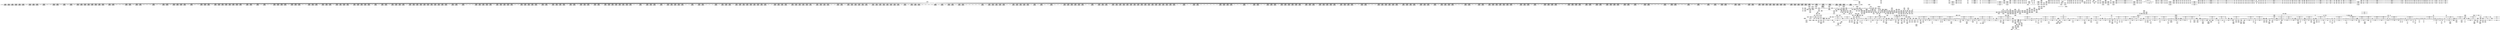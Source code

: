 digraph {
	CE0x5c3fd90 [shape=record,shape=Mrecord,label="{CE0x5c3fd90|i64*_getelementptr_inbounds_(_11_x_i64_,_11_x_i64_*___llvm_gcov_ctr132,_i64_0,_i64_0)|*Constant*|*SummSink*}"]
	CE0x5c187e0 [shape=record,shape=Mrecord,label="{CE0x5c187e0|__preempt_count_sub:tmp3|*SummSink*}"]
	CE0x5b780e0 [shape=record,shape=Mrecord,label="{CE0x5b780e0|GLOBAL:get_current|*Constant*}"]
	CE0x5b4a2c0 [shape=record,shape=Mrecord,label="{CE0x5b4a2c0|2472:_%struct.cred*,_:_CRE_200,208_|*MultipleSource*|Function::task_sid&Arg::task::|Function::current_has_perm&Arg::tsk::|Function::selinux_task_movememory&Arg::p::|security/selinux/hooks.c,208}"]
	CE0x5b50050 [shape=record,shape=Mrecord,label="{CE0x5b50050|_ret_i32_%call7,_!dbg_!27749|security/selinux/hooks.c,210|*SummSink*}"]
	CE0x5baeac0 [shape=record,shape=Mrecord,label="{CE0x5baeac0|i64*_getelementptr_inbounds_(_2_x_i64_,_2_x_i64_*___llvm_gcov_ctr131,_i64_0,_i64_1)|*Constant*}"]
	CE0x5b6ed40 [shape=record,shape=Mrecord,label="{CE0x5b6ed40|%struct.task_struct*_(%struct.task_struct**)*_asm_movq_%gs:$_1:P_,$0_,_r,im,_dirflag_,_fpsr_,_flags_|*SummSource*}"]
	CE0x5b927a0 [shape=record,shape=Mrecord,label="{CE0x5b927a0|2472:_%struct.cred*,_:_CRE_80,84_|*MultipleSource*|Function::task_sid&Arg::task::|Function::current_has_perm&Arg::tsk::|Function::selinux_task_movememory&Arg::p::|security/selinux/hooks.c,208}"]
	CE0x5b51ac0 [shape=record,shape=Mrecord,label="{CE0x5b51ac0|current_sid:tmp4|security/selinux/hooks.c,218}"]
	CE0x5c40cb0 [shape=record,shape=Mrecord,label="{CE0x5c40cb0|_call_void_asm_sideeffect_,_memory_,_dirflag_,_fpsr_,_flags_()_#3,_!dbg_!27714,_!srcloc_!27715|include/linux/rcupdate.h,239|*SummSource*}"]
	CE0x5bcc2f0 [shape=record,shape=Mrecord,label="{CE0x5bcc2f0|2472:_%struct.cred*,_:_CRE_2144,2152_|*MultipleSource*|Function::task_sid&Arg::task::|Function::current_has_perm&Arg::tsk::|Function::selinux_task_movememory&Arg::p::|security/selinux/hooks.c,208}"]
	CE0x5b668c0 [shape=record,shape=Mrecord,label="{CE0x5b668c0|current_sid:tmp14|security/selinux/hooks.c,218}"]
	CE0x5bcd390 [shape=record,shape=Mrecord,label="{CE0x5bcd390|2472:_%struct.cred*,_:_CRE_2264,2272_|*MultipleSource*|Function::task_sid&Arg::task::|Function::current_has_perm&Arg::tsk::|Function::selinux_task_movememory&Arg::p::|security/selinux/hooks.c,208}"]
	CE0x5b55ea0 [shape=record,shape=Mrecord,label="{CE0x5b55ea0|selinux_task_movememory:tmp3}"]
	CE0x5b76960 [shape=record,shape=Mrecord,label="{CE0x5b76960|get_current:tmp4|./arch/x86/include/asm/current.h,14}"]
	CE0x5bbbb30 [shape=record,shape=Mrecord,label="{CE0x5bbbb30|rcu_read_unlock:land.lhs.true}"]
	CE0x5bf55a0 [shape=record,shape=Mrecord,label="{CE0x5bf55a0|2472:_%struct.cred*,_:_CRE_10544,10548_|*MultipleSource*|Function::task_sid&Arg::task::|Function::current_has_perm&Arg::tsk::|Function::selinux_task_movememory&Arg::p::|security/selinux/hooks.c,208}"]
	CE0x5c75780 [shape=record,shape=Mrecord,label="{CE0x5c75780|_ret_void,_!dbg_!27720|./arch/x86/include/asm/preempt.h,78}"]
	CE0x5bdc670 [shape=record,shape=Mrecord,label="{CE0x5bdc670|2472:_%struct.cred*,_:_CRE_2941,2942_}"]
	CE0x5bb7b30 [shape=record,shape=Mrecord,label="{CE0x5bb7b30|task_sid:land.lhs.true}"]
	CE0x5c1f940 [shape=record,shape=Mrecord,label="{CE0x5c1f940|rcu_lock_release:tmp4|include/linux/rcupdate.h,423|*SummSource*}"]
	CE0x5c31a30 [shape=record,shape=Mrecord,label="{CE0x5c31a30|rcu_read_unlock:tmp6|include/linux/rcupdate.h,933|*SummSink*}"]
	CE0x5b8d670 [shape=record,shape=Mrecord,label="{CE0x5b8d670|i64*_getelementptr_inbounds_(_11_x_i64_,_11_x_i64_*___llvm_gcov_ctr125,_i64_0,_i64_10)|*Constant*|*SummSink*}"]
	CE0x5c40740 [shape=record,shape=Mrecord,label="{CE0x5c40740|rcu_read_unlock:tmp4|include/linux/rcupdate.h,933}"]
	CE0x5cc5c70 [shape=record,shape=Mrecord,label="{CE0x5cc5c70|i64*_getelementptr_inbounds_(_4_x_i64_,_4_x_i64_*___llvm_gcov_ctr129,_i64_0,_i64_0)|*Constant*|*SummSource*}"]
	CE0x5bc0c60 [shape=record,shape=Mrecord,label="{CE0x5bc0c60|2472:_%struct.cred*,_:_CRE_656,660_|*MultipleSource*|Function::task_sid&Arg::task::|Function::current_has_perm&Arg::tsk::|Function::selinux_task_movememory&Arg::p::|security/selinux/hooks.c,208}"]
	CE0x5c728e0 [shape=record,shape=Mrecord,label="{CE0x5c728e0|_call_void_mcount()_#3}"]
	CE0x5b7a6c0 [shape=record,shape=Mrecord,label="{CE0x5b7a6c0|task_sid:tmp|*SummSource*}"]
	CE0x5b6d800 [shape=record,shape=Mrecord,label="{CE0x5b6d800|current_sid:if.end}"]
	CE0x5bbc030 [shape=record,shape=Mrecord,label="{CE0x5bbc030|_call_void_asm_sideeffect_,_memory_,_dirflag_,_fpsr_,_flags_()_#3,_!dbg_!27711,_!srcloc_!27714|include/linux/rcupdate.h,244}"]
	CE0x5c83d10 [shape=record,shape=Mrecord,label="{CE0x5c83d10|rcu_lock_release:tmp6|*SummSource*}"]
	CE0x5be0160 [shape=record,shape=Mrecord,label="{CE0x5be0160|2472:_%struct.cred*,_:_CRE_3040,3048_|*MultipleSource*|Function::task_sid&Arg::task::|Function::current_has_perm&Arg::tsk::|Function::selinux_task_movememory&Arg::p::|security/selinux/hooks.c,208}"]
	CE0x5b8f1d0 [shape=record,shape=Mrecord,label="{CE0x5b8f1d0|current_sid:tmp23|security/selinux/hooks.c,218}"]
	CE0x5c2d250 [shape=record,shape=Mrecord,label="{CE0x5c2d250|cred_sid:bb|*SummSink*}"]
	CE0x5bc68b0 [shape=record,shape=Mrecord,label="{CE0x5bc68b0|2472:_%struct.cred*,_:_CRE_1856,1864_|*MultipleSource*|Function::task_sid&Arg::task::|Function::current_has_perm&Arg::tsk::|Function::selinux_task_movememory&Arg::p::|security/selinux/hooks.c,208}"]
	CE0x5bee860 [shape=record,shape=Mrecord,label="{CE0x5bee860|2472:_%struct.cred*,_:_CRE_6368,6376_|*MultipleSource*|Function::task_sid&Arg::task::|Function::current_has_perm&Arg::tsk::|Function::selinux_task_movememory&Arg::p::|security/selinux/hooks.c,208}"]
	CE0x5ba8f60 [shape=record,shape=Mrecord,label="{CE0x5ba8f60|rcu_read_unlock:call3|include/linux/rcupdate.h,933|*SummSink*}"]
	CE0x5baeeb0 [shape=record,shape=Mrecord,label="{CE0x5baeeb0|2472:_%struct.cred*,_:_CRE_136,144_|*MultipleSource*|Function::task_sid&Arg::task::|Function::current_has_perm&Arg::tsk::|Function::selinux_task_movememory&Arg::p::|security/selinux/hooks.c,208}"]
	CE0x5bbf730 [shape=record,shape=Mrecord,label="{CE0x5bbf730|2472:_%struct.cred*,_:_CRE_600,608_|*MultipleSource*|Function::task_sid&Arg::task::|Function::current_has_perm&Arg::tsk::|Function::selinux_task_movememory&Arg::p::|security/selinux/hooks.c,208}"]
	CE0x5bd4590 [shape=record,shape=Mrecord,label="{CE0x5bd4590|2472:_%struct.cred*,_:_CRE_2656,2664_|*MultipleSource*|Function::task_sid&Arg::task::|Function::current_has_perm&Arg::tsk::|Function::selinux_task_movememory&Arg::p::|security/selinux/hooks.c,208}"]
	CE0x5b5a920 [shape=record,shape=Mrecord,label="{CE0x5b5a920|2472:_%struct.cred*,_:_CRE_691,692_}"]
	CE0x5c2e6e0 [shape=record,shape=Mrecord,label="{CE0x5c2e6e0|_call_void_lockdep_rcu_suspicious(i8*_getelementptr_inbounds_(_25_x_i8_,_25_x_i8_*_.str45,_i32_0,_i32_0),_i32_883,_i8*_getelementptr_inbounds_(_42_x_i8_,_42_x_i8_*_.str46,_i32_0,_i32_0))_#10,_!dbg_!27728|include/linux/rcupdate.h,882}"]
	CE0x5c2def0 [shape=record,shape=Mrecord,label="{CE0x5c2def0|rcu_read_lock:tmp18|include/linux/rcupdate.h,882}"]
	CE0x5c31d80 [shape=record,shape=Mrecord,label="{CE0x5c31d80|_ret_void,_!dbg_!27717|include/linux/rcupdate.h,419|*SummSink*}"]
	CE0x5bb1d90 [shape=record,shape=Mrecord,label="{CE0x5bb1d90|rcu_read_lock:tmp9|include/linux/rcupdate.h,882}"]
	CE0x5c10820 [shape=record,shape=Mrecord,label="{CE0x5c10820|_ret_void,_!dbg_!27735|include/linux/rcupdate.h,938|*SummSink*}"]
	CE0x5b7a010 [shape=record,shape=Mrecord,label="{CE0x5b7a010|i8*_getelementptr_inbounds_(_25_x_i8_,_25_x_i8_*_.str3,_i32_0,_i32_0)|*Constant*|*SummSink*}"]
	CE0x5c14d80 [shape=record,shape=Mrecord,label="{CE0x5c14d80|i32_0|*Constant*}"]
	CE0x5c2c130 [shape=record,shape=Mrecord,label="{CE0x5c2c130|rcu_read_lock:tmp21|include/linux/rcupdate.h,884|*SummSource*}"]
	CE0x5b90f10 [shape=record,shape=Mrecord,label="{CE0x5b90f10|i64_2|*Constant*}"]
	CE0x5bacfd0 [shape=record,shape=Mrecord,label="{CE0x5bacfd0|2472:_%struct.cred*,_:_CRE_40,44_|*MultipleSource*|Function::task_sid&Arg::task::|Function::current_has_perm&Arg::tsk::|Function::selinux_task_movememory&Arg::p::|security/selinux/hooks.c,208}"]
	CE0x5be91e0 [shape=record,shape=Mrecord,label="{CE0x5be91e0|2472:_%struct.cred*,_:_CRE_6289,6290_}"]
	CE0x5b8d8d0 [shape=record,shape=Mrecord,label="{CE0x5b8d8d0|current_sid:tmp20|security/selinux/hooks.c,218|*SummSource*}"]
	CE0x5c14890 [shape=record,shape=Mrecord,label="{CE0x5c14890|__rcu_read_unlock:bb}"]
	CE0x5c2fa30 [shape=record,shape=Mrecord,label="{CE0x5c2fa30|_call_void_mcount()_#3}"]
	CE0x5c8a6c0 [shape=record,shape=Mrecord,label="{CE0x5c8a6c0|__preempt_count_add:tmp7|./arch/x86/include/asm/preempt.h,73}"]
	CE0x5c43610 [shape=record,shape=Mrecord,label="{CE0x5c43610|i64*_getelementptr_inbounds_(_4_x_i64_,_4_x_i64_*___llvm_gcov_ctr129,_i64_0,_i64_3)|*Constant*|*SummSource*}"]
	CE0x5b73c20 [shape=record,shape=Mrecord,label="{CE0x5b73c20|2472:_%struct.cred*,_:_CRE_464,472_|*MultipleSource*|Function::task_sid&Arg::task::|Function::current_has_perm&Arg::tsk::|Function::selinux_task_movememory&Arg::p::|security/selinux/hooks.c,208}"]
	CE0x5c84290 [shape=record,shape=Mrecord,label="{CE0x5c84290|rcu_lock_release:tmp7|*SummSink*}"]
	CE0x5c4acd0 [shape=record,shape=Mrecord,label="{CE0x5c4acd0|rcu_read_unlock:tmp20|include/linux/rcupdate.h,933|*SummSink*}"]
	CE0x5c41270 [shape=record,shape=Mrecord,label="{CE0x5c41270|i64*_getelementptr_inbounds_(_4_x_i64_,_4_x_i64_*___llvm_gcov_ctr130,_i64_0,_i64_1)|*Constant*|*SummSource*}"]
	CE0x5bb2150 [shape=record,shape=Mrecord,label="{CE0x5bb2150|rcu_read_lock:tmp9|include/linux/rcupdate.h,882|*SummSink*}"]
	CE0x5bd1380 [shape=record,shape=Mrecord,label="{CE0x5bd1380|2472:_%struct.cred*,_:_CRE_2520,2521_}"]
	CE0x5c43850 [shape=record,shape=Mrecord,label="{CE0x5c43850|_call_void_mcount()_#3|*SummSink*}"]
	CE0x5b92300 [shape=record,shape=Mrecord,label="{CE0x5b92300|cred_sid:tmp2}"]
	CE0x5c4dca0 [shape=record,shape=Mrecord,label="{CE0x5c4dca0|i32_934|*Constant*|*SummSink*}"]
	CE0x5bc2b50 [shape=record,shape=Mrecord,label="{CE0x5bc2b50|2472:_%struct.cred*,_:_CRE_772,776_|*MultipleSource*|Function::task_sid&Arg::task::|Function::current_has_perm&Arg::tsk::|Function::selinux_task_movememory&Arg::p::|security/selinux/hooks.c,208}"]
	CE0x5b5e240 [shape=record,shape=Mrecord,label="{CE0x5b5e240|__preempt_count_sub:tmp2}"]
	CE0x5ba5770 [shape=record,shape=Mrecord,label="{CE0x5ba5770|i64*_getelementptr_inbounds_(_4_x_i64_,_4_x_i64_*___llvm_gcov_ctr128,_i64_0,_i64_2)|*Constant*|*SummSource*}"]
	CE0x5b432b0 [shape=record,shape=Mrecord,label="{CE0x5b432b0|i64*_getelementptr_inbounds_(_11_x_i64_,_11_x_i64_*___llvm_gcov_ctr125,_i64_0,_i64_9)|*Constant*}"]
	CE0x5c138c0 [shape=record,shape=Mrecord,label="{CE0x5c138c0|task_sid:tmp9|security/selinux/hooks.c,208|*SummSink*}"]
	CE0x5c307e0 [shape=record,shape=Mrecord,label="{CE0x5c307e0|_call_void___preempt_count_sub(i32_1)_#10,_!dbg_!27715|include/linux/rcupdate.h,244|*SummSink*}"]
	CE0x5c08b40 [shape=record,shape=Mrecord,label="{CE0x5c08b40|rcu_read_lock:if.then|*SummSource*}"]
	CE0x5c2e860 [shape=record,shape=Mrecord,label="{CE0x5c2e860|_call_void_lockdep_rcu_suspicious(i8*_getelementptr_inbounds_(_25_x_i8_,_25_x_i8_*_.str45,_i32_0,_i32_0),_i32_883,_i8*_getelementptr_inbounds_(_42_x_i8_,_42_x_i8_*_.str46,_i32_0,_i32_0))_#10,_!dbg_!27728|include/linux/rcupdate.h,882|*SummSource*}"]
	CE0x5c30230 [shape=record,shape=Mrecord,label="{CE0x5c30230|i64_4|*Constant*}"]
	CE0x5bd0080 [shape=record,shape=Mrecord,label="{CE0x5bd0080|2472:_%struct.cred*,_:_CRE_2416,2424_|*MultipleSource*|Function::task_sid&Arg::task::|Function::current_has_perm&Arg::tsk::|Function::selinux_task_movememory&Arg::p::|security/selinux/hooks.c,208}"]
	CE0x5b794b0 [shape=record,shape=Mrecord,label="{CE0x5b794b0|task_sid:land.lhs.true2|*SummSource*}"]
	CE0x5bcb480 [shape=record,shape=Mrecord,label="{CE0x5bcb480|2472:_%struct.cred*,_:_CRE_2096,2104_|*MultipleSource*|Function::task_sid&Arg::task::|Function::current_has_perm&Arg::tsk::|Function::selinux_task_movememory&Arg::p::|security/selinux/hooks.c,208}"]
	CE0x5c128c0 [shape=record,shape=Mrecord,label="{CE0x5c128c0|task_sid:tmp7|security/selinux/hooks.c,208|*SummSink*}"]
	CE0x5b576b0 [shape=record,shape=Mrecord,label="{CE0x5b576b0|current_sid:tmp2|*SummSource*}"]
	CE0x5bdca00 [shape=record,shape=Mrecord,label="{CE0x5bdca00|2472:_%struct.cred*,_:_CRE_2944,2945_}"]
	CE0x5b5bcb0 [shape=record,shape=Mrecord,label="{CE0x5b5bcb0|avc_has_perm:tsid|Function::avc_has_perm&Arg::tsid::}"]
	CE0x5c32720 [shape=record,shape=Mrecord,label="{CE0x5c32720|rcu_read_lock:tmp7|include/linux/rcupdate.h,882|*SummSink*}"]
	CE0x5ca0ec0 [shape=record,shape=Mrecord,label="{CE0x5ca0ec0|__preempt_count_sub:sub|./arch/x86/include/asm/preempt.h,77|*SummSink*}"]
	CE0x5c73f70 [shape=record,shape=Mrecord,label="{CE0x5c73f70|i64*_getelementptr_inbounds_(_4_x_i64_,_4_x_i64_*___llvm_gcov_ctr130,_i64_0,_i64_3)|*Constant*|*SummSource*}"]
	CE0x5bbc7a0 [shape=record,shape=Mrecord,label="{CE0x5bbc7a0|__rcu_read_lock:tmp4|include/linux/rcupdate.h,239|*SummSource*}"]
	CE0x5b4bd80 [shape=record,shape=Mrecord,label="{CE0x5b4bd80|i16_2|*Constant*|*SummSink*}"]
	CE0x5bf8910 [shape=record,shape=Mrecord,label="{CE0x5bf8910|task_sid:tmp12|security/selinux/hooks.c,208}"]
	CE0x5bb1780 [shape=record,shape=Mrecord,label="{CE0x5bb1780|2472:_%struct.cred*,_:_CRE_504,512_|*MultipleSource*|Function::task_sid&Arg::task::|Function::current_has_perm&Arg::tsk::|Function::selinux_task_movememory&Arg::p::|security/selinux/hooks.c,208}"]
	CE0x5b6f670 [shape=record,shape=Mrecord,label="{CE0x5b6f670|i1_true|*Constant*}"]
	CE0x5b5a550 [shape=record,shape=Mrecord,label="{CE0x5b5a550|2472:_%struct.cred*,_:_CRE_689,690_}"]
	CE0x5c0d980 [shape=record,shape=Mrecord,label="{CE0x5c0d980|task_sid:tmp26|security/selinux/hooks.c,208|*SummSource*}"]
	CE0x5badaa0 [shape=record,shape=Mrecord,label="{CE0x5badaa0|_call_void___rcu_read_lock()_#10,_!dbg_!27710|include/linux/rcupdate.h,879|*SummSource*}"]
	CE0x5c75d70 [shape=record,shape=Mrecord,label="{CE0x5c75d70|_ret_void,_!dbg_!27720|./arch/x86/include/asm/preempt.h,78|*SummSource*}"]
	CE0x5c19340 [shape=record,shape=Mrecord,label="{CE0x5c19340|i64*_getelementptr_inbounds_(_4_x_i64_,_4_x_i64_*___llvm_gcov_ctr133,_i64_0,_i64_2)|*Constant*}"]
	CE0x5c11840 [shape=record,shape=Mrecord,label="{CE0x5c11840|task_sid:tmp5|security/selinux/hooks.c,208}"]
	CE0x5bfd140 [shape=record,shape=Mrecord,label="{CE0x5bfd140|task_sid:tmp26|security/selinux/hooks.c,208}"]
	CE0x5bdf260 [shape=record,shape=Mrecord,label="{CE0x5bdf260|2472:_%struct.cred*,_:_CRE_2984,2988_|*MultipleSource*|Function::task_sid&Arg::task::|Function::current_has_perm&Arg::tsk::|Function::selinux_task_movememory&Arg::p::|security/selinux/hooks.c,208}"]
	CE0x5b52900 [shape=record,shape=Mrecord,label="{CE0x5b52900|current_has_perm:call|security/selinux/hooks.c,1542|*SummSource*}"]
	CE0x5b6a000 [shape=record,shape=Mrecord,label="{CE0x5b6a000|selinux_task_movememory:call|security/selinux/hooks.c,3652}"]
	CE0x5b792c0 [shape=record,shape=Mrecord,label="{CE0x5b792c0|task_sid:if.then|*SummSink*}"]
	CE0x5bc7bb0 [shape=record,shape=Mrecord,label="{CE0x5bc7bb0|2472:_%struct.cred*,_:_CRE_1920,1928_|*MultipleSource*|Function::task_sid&Arg::task::|Function::current_has_perm&Arg::tsk::|Function::selinux_task_movememory&Arg::p::|security/selinux/hooks.c,208}"]
	CE0x5bd87e0 [shape=record,shape=Mrecord,label="{CE0x5bd87e0|2472:_%struct.cred*,_:_CRE_2864,2872_|*MultipleSource*|Function::task_sid&Arg::task::|Function::current_has_perm&Arg::tsk::|Function::selinux_task_movememory&Arg::p::|security/selinux/hooks.c,208}"]
	CE0x5ba2990 [shape=record,shape=Mrecord,label="{CE0x5ba2990|i64*_getelementptr_inbounds_(_13_x_i64_,_13_x_i64_*___llvm_gcov_ctr126,_i64_0,_i64_1)|*Constant*}"]
	CE0x5c2c830 [shape=record,shape=Mrecord,label="{CE0x5c2c830|rcu_read_lock:tmp22|include/linux/rcupdate.h,884|*SummSource*}"]
	CE0x5c38520 [shape=record,shape=Mrecord,label="{CE0x5c38520|rcu_read_unlock:tmp16|include/linux/rcupdate.h,933|*SummSink*}"]
	CE0x5c85590 [shape=record,shape=Mrecord,label="{CE0x5c85590|_call_void_mcount()_#3}"]
	CE0x5be5b70 [shape=record,shape=Mrecord,label="{CE0x5be5b70|2472:_%struct.cred*,_:_CRE_5984,5992_|*MultipleSource*|Function::task_sid&Arg::task::|Function::current_has_perm&Arg::tsk::|Function::selinux_task_movememory&Arg::p::|security/selinux/hooks.c,208}"]
	CE0x5b63e30 [shape=record,shape=Mrecord,label="{CE0x5b63e30|current_sid:tmp1|*SummSource*}"]
	CE0x5c7a4f0 [shape=record,shape=Mrecord,label="{CE0x5c7a4f0|i64*_getelementptr_inbounds_(_4_x_i64_,_4_x_i64_*___llvm_gcov_ctr135,_i64_0,_i64_0)|*Constant*|*SummSink*}"]
	CE0x5bcd130 [shape=record,shape=Mrecord,label="{CE0x5bcd130|2472:_%struct.cred*,_:_CRE_2256,2264_|*MultipleSource*|Function::task_sid&Arg::task::|Function::current_has_perm&Arg::tsk::|Function::selinux_task_movememory&Arg::p::|security/selinux/hooks.c,208}"]
	CE0x5c416f0 [shape=record,shape=Mrecord,label="{CE0x5c416f0|_call_void_mcount()_#3|*SummSink*}"]
	CE0x5bcf4d0 [shape=record,shape=Mrecord,label="{CE0x5bcf4d0|2472:_%struct.cred*,_:_CRE_2376,2384_|*MultipleSource*|Function::task_sid&Arg::task::|Function::current_has_perm&Arg::tsk::|Function::selinux_task_movememory&Arg::p::|security/selinux/hooks.c,208}"]
	CE0x5bdb830 [shape=record,shape=Mrecord,label="{CE0x5bdb830|2472:_%struct.cred*,_:_CRE_2929,2930_}"]
	CE0x5b49d90 [shape=record,shape=Mrecord,label="{CE0x5b49d90|i64*_getelementptr_inbounds_(_2_x_i64_,_2_x_i64_*___llvm_gcov_ctr98,_i64_0,_i64_0)|*Constant*|*SummSink*}"]
	CE0x5be64c0 [shape=record,shape=Mrecord,label="{CE0x5be64c0|2472:_%struct.cred*,_:_CRE_6136,6140_|*MultipleSource*|Function::task_sid&Arg::task::|Function::current_has_perm&Arg::tsk::|Function::selinux_task_movememory&Arg::p::|security/selinux/hooks.c,208}"]
	CE0x5c2fc40 [shape=record,shape=Mrecord,label="{CE0x5c2fc40|_call_void_mcount()_#3|*SummSource*}"]
	CE0x5be75c0 [shape=record,shape=Mrecord,label="{CE0x5be75c0|2472:_%struct.cred*,_:_CRE_6196,6200_|*MultipleSource*|Function::task_sid&Arg::task::|Function::current_has_perm&Arg::tsk::|Function::selinux_task_movememory&Arg::p::|security/selinux/hooks.c,208}"]
	CE0x5c9c070 [shape=record,shape=Mrecord,label="{CE0x5c9c070|__preempt_count_add:tmp}"]
	CE0x5b49590 [shape=record,shape=Mrecord,label="{CE0x5b49590|2472:_%struct.cred*,_:_CRE_312,320_|*MultipleSource*|Function::task_sid&Arg::task::|Function::current_has_perm&Arg::tsk::|Function::selinux_task_movememory&Arg::p::|security/selinux/hooks.c,208}"]
	CE0x5b8eee0 [shape=record,shape=Mrecord,label="{CE0x5b8eee0|current_sid:tmp22|security/selinux/hooks.c,218}"]
	CE0x5c0e500 [shape=record,shape=Mrecord,label="{CE0x5c0e500|task_sid:call7|security/selinux/hooks.c,208|*SummSource*}"]
	CE0x5c46580 [shape=record,shape=Mrecord,label="{CE0x5c46580|rcu_read_unlock:land.lhs.true2|*SummSink*}"]
	CE0x5c11300 [shape=record,shape=Mrecord,label="{CE0x5c11300|task_sid:call|security/selinux/hooks.c,208|*SummSink*}"]
	CE0x5b923e0 [shape=record,shape=Mrecord,label="{CE0x5b923e0|cred_sid:tmp2|*SummSink*}"]
	CE0x5b51970 [shape=record,shape=Mrecord,label="{CE0x5b51970|i64_2|*Constant*}"]
	CE0x5bde420 [shape=record,shape=Mrecord,label="{CE0x5bde420|2472:_%struct.cred*,_:_CRE_2966,2967_}"]
	CE0x5beeee0 [shape=record,shape=Mrecord,label="{CE0x5beeee0|2472:_%struct.cred*,_:_CRE_6392,6400_|*MultipleSource*|Function::task_sid&Arg::task::|Function::current_has_perm&Arg::tsk::|Function::selinux_task_movememory&Arg::p::|security/selinux/hooks.c,208}"]
	CE0x5c8a880 [shape=record,shape=Mrecord,label="{CE0x5c8a880|__preempt_count_add:tmp7|./arch/x86/include/asm/preempt.h,73|*SummSource*}"]
	CE0x5b45f00 [shape=record,shape=Mrecord,label="{CE0x5b45f00|i32_512|*Constant*|*SummSource*}"]
	CE0x5c2d0d0 [shape=record,shape=Mrecord,label="{CE0x5c2d0d0|cred_sid:bb|*SummSource*}"]
	CE0x5bdb370 [shape=record,shape=Mrecord,label="{CE0x5bdb370|2472:_%struct.cred*,_:_CRE_2925,2926_}"]
	CE0x5c79350 [shape=record,shape=Mrecord,label="{CE0x5c79350|_ret_void,_!dbg_!27720|./arch/x86/include/asm/preempt.h,78|*SummSink*}"]
	CE0x5b6eee0 [shape=record,shape=Mrecord,label="{CE0x5b6eee0|i32_0|*Constant*|*SummSource*}"]
	CE0x5beabd0 [shape=record,shape=Mrecord,label="{CE0x5beabd0|2472:_%struct.cred*,_:_CRE_6310,6311_}"]
	CE0x5c85fb0 [shape=record,shape=Mrecord,label="{CE0x5c85fb0|__rcu_read_unlock:tmp3|*SummSink*}"]
	CE0x5b5b180 [shape=record,shape=Mrecord,label="{CE0x5b5b180|avc_has_perm:entry|*SummSource*}"]
	CE0x5b77e30 [shape=record,shape=Mrecord,label="{CE0x5b77e30|current_sid:call4|security/selinux/hooks.c,218|*SummSource*}"]
	CE0x5c4d9e0 [shape=record,shape=Mrecord,label="{CE0x5c4d9e0|i32_934|*Constant*|*SummSource*}"]
	CE0x5bceb20 [shape=record,shape=Mrecord,label="{CE0x5bceb20|2472:_%struct.cred*,_:_CRE_2344,2352_|*MultipleSource*|Function::task_sid&Arg::task::|Function::current_has_perm&Arg::tsk::|Function::selinux_task_movememory&Arg::p::|security/selinux/hooks.c,208}"]
	CE0x5bf6e00 [shape=record,shape=Mrecord,label="{CE0x5bf6e00|2472:_%struct.cred*,_:_CRE_10608,10609_|*MultipleSource*|Function::task_sid&Arg::task::|Function::current_has_perm&Arg::tsk::|Function::selinux_task_movememory&Arg::p::|security/selinux/hooks.c,208}"]
	CE0x5bde1c0 [shape=record,shape=Mrecord,label="{CE0x5bde1c0|2472:_%struct.cred*,_:_CRE_2964,2965_}"]
	CE0x5c04f20 [shape=record,shape=Mrecord,label="{CE0x5c04f20|rcu_read_lock:tmp19|include/linux/rcupdate.h,882|*SummSource*}"]
	CE0x5b42800 [shape=record,shape=Mrecord,label="{CE0x5b42800|i32_218|*Constant*|*SummSource*}"]
	CE0x5b53230 [shape=record,shape=Mrecord,label="{CE0x5b53230|_ret_i32_%tmp24,_!dbg_!27742|security/selinux/hooks.c,220}"]
	CE0x5c4f850 [shape=record,shape=Mrecord,label="{CE0x5c4f850|GLOBAL:rcu_lock_release|*Constant*|*SummSink*}"]
	CE0x5bd4cb0 [shape=record,shape=Mrecord,label="{CE0x5bd4cb0|2472:_%struct.cred*,_:_CRE_2680,2688_|*MultipleSource*|Function::task_sid&Arg::task::|Function::current_has_perm&Arg::tsk::|Function::selinux_task_movememory&Arg::p::|security/selinux/hooks.c,208}"]
	CE0x5c41680 [shape=record,shape=Mrecord,label="{CE0x5c41680|_call_void_mcount()_#3|*SummSource*}"]
	CE0x5b78330 [shape=record,shape=Mrecord,label="{CE0x5b78330|__rcu_read_lock:tmp}"]
	CE0x5b8d2b0 [shape=record,shape=Mrecord,label="{CE0x5b8d2b0|rcu_read_lock:land.lhs.true2}"]
	CE0x5c39740 [shape=record,shape=Mrecord,label="{CE0x5c39740|rcu_read_unlock:tmp15|include/linux/rcupdate.h,933|*SummSource*}"]
	CE0x5c732e0 [shape=record,shape=Mrecord,label="{CE0x5c732e0|i64*_getelementptr_inbounds_(_4_x_i64_,_4_x_i64_*___llvm_gcov_ctr133,_i64_0,_i64_0)|*Constant*}"]
	CE0x5bdbf50 [shape=record,shape=Mrecord,label="{CE0x5bdbf50|2472:_%struct.cred*,_:_CRE_2935,2936_}"]
	CE0x5c4fc50 [shape=record,shape=Mrecord,label="{CE0x5c4fc50|rcu_lock_release:entry|*SummSource*}"]
	CE0x5be8170 [shape=record,shape=Mrecord,label="{CE0x5be8170|2472:_%struct.cred*,_:_CRE_6232,6240_|*MultipleSource*|Function::task_sid&Arg::task::|Function::current_has_perm&Arg::tsk::|Function::selinux_task_movememory&Arg::p::|security/selinux/hooks.c,208}"]
	CE0x5b47cf0 [shape=record,shape=Mrecord,label="{CE0x5b47cf0|i64*_getelementptr_inbounds_(_11_x_i64_,_11_x_i64_*___llvm_gcov_ctr125,_i64_0,_i64_0)|*Constant*}"]
	CE0x5c0dc90 [shape=record,shape=Mrecord,label="{CE0x5c0dc90|task_sid:tmp27|security/selinux/hooks.c,208|*SummSource*}"]
	CE0x5c1bc70 [shape=record,shape=Mrecord,label="{CE0x5c1bc70|__rcu_read_lock:tmp1|*SummSource*}"]
	CE0x5b672b0 [shape=record,shape=Mrecord,label="{CE0x5b672b0|selinux_task_movememory:entry|*SummSource*}"]
	CE0x5c44fd0 [shape=record,shape=Mrecord,label="{CE0x5c44fd0|rcu_read_unlock:call3|include/linux/rcupdate.h,933|*SummSource*}"]
	CE0x5bde550 [shape=record,shape=Mrecord,label="{CE0x5bde550|2472:_%struct.cred*,_:_CRE_2967,2968_}"]
	CE0x5be7360 [shape=record,shape=Mrecord,label="{CE0x5be7360|2472:_%struct.cred*,_:_CRE_6192,6196_|*MultipleSource*|Function::task_sid&Arg::task::|Function::current_has_perm&Arg::tsk::|Function::selinux_task_movememory&Arg::p::|security/selinux/hooks.c,208}"]
	CE0x5bdfa40 [shape=record,shape=Mrecord,label="{CE0x5bdfa40|2472:_%struct.cred*,_:_CRE_3008,3024_|*MultipleSource*|Function::task_sid&Arg::task::|Function::current_has_perm&Arg::tsk::|Function::selinux_task_movememory&Arg::p::|security/selinux/hooks.c,208}"]
	CE0x5c020c0 [shape=record,shape=Mrecord,label="{CE0x5c020c0|rcu_read_lock:tmp14|include/linux/rcupdate.h,882|*SummSink*}"]
	CE0x5b74ca0 [shape=record,shape=Mrecord,label="{CE0x5b74ca0|current_sid:tmp9|security/selinux/hooks.c,218|*SummSink*}"]
	CE0x5bf9e60 [shape=record,shape=Mrecord,label="{CE0x5bf9e60|task_sid:tobool4|security/selinux/hooks.c,208|*SummSink*}"]
	CE0x5c42530 [shape=record,shape=Mrecord,label="{CE0x5c42530|rcu_read_unlock:tmp5|include/linux/rcupdate.h,933}"]
	CE0x5b6e1b0 [shape=record,shape=Mrecord,label="{CE0x5b6e1b0|_call_void_mcount()_#3|*SummSource*}"]
	CE0x5c836a0 [shape=record,shape=Mrecord,label="{CE0x5c836a0|GLOBAL:__preempt_count|Global_var:__preempt_count}"]
	CE0x5c20fc0 [shape=record,shape=Mrecord,label="{CE0x5c20fc0|i64*_getelementptr_inbounds_(_4_x_i64_,_4_x_i64_*___llvm_gcov_ctr129,_i64_0,_i64_2)|*Constant*|*SummSink*}"]
	CE0x5bc6190 [shape=record,shape=Mrecord,label="{CE0x5bc6190|2472:_%struct.cred*,_:_CRE_1832,1840_|*MultipleSource*|Function::task_sid&Arg::task::|Function::current_has_perm&Arg::tsk::|Function::selinux_task_movememory&Arg::p::|security/selinux/hooks.c,208}"]
	CE0x5b6d620 [shape=record,shape=Mrecord,label="{CE0x5b6d620|current_sid:do.end}"]
	CE0x5b77920 [shape=record,shape=Mrecord,label="{CE0x5b77920|2472:_%struct.cred*,_:_CRE_384,392_|*MultipleSource*|Function::task_sid&Arg::task::|Function::current_has_perm&Arg::tsk::|Function::selinux_task_movememory&Arg::p::|security/selinux/hooks.c,208}"]
	CE0x5ba8aa0 [shape=record,shape=Mrecord,label="{CE0x5ba8aa0|i64_6|*Constant*}"]
	CE0x5ba4ab0 [shape=record,shape=Mrecord,label="{CE0x5ba4ab0|2472:_%struct.cred*,_:_CRE_288,296_|*MultipleSource*|Function::task_sid&Arg::task::|Function::current_has_perm&Arg::tsk::|Function::selinux_task_movememory&Arg::p::|security/selinux/hooks.c,208}"]
	CE0x5bc3260 [shape=record,shape=Mrecord,label="{CE0x5bc3260|COLLAPSED:_GCMRE___llvm_gcov_ctr131_internal_global_2_x_i64_zeroinitializer:_elem_0:default:}"]
	CE0x5b5ef90 [shape=record,shape=Mrecord,label="{CE0x5b5ef90|i64*_getelementptr_inbounds_(_11_x_i64_,_11_x_i64_*___llvm_gcov_ctr132,_i64_0,_i64_1)|*Constant*}"]
	CE0x5c9c250 [shape=record,shape=Mrecord,label="{CE0x5c9c250|__preempt_count_add:tmp|*SummSource*}"]
	CE0x5bf0670 [shape=record,shape=Mrecord,label="{CE0x5bf0670|2472:_%struct.cred*,_:_CRE_6474,6476_|*MultipleSource*|Function::task_sid&Arg::task::|Function::current_has_perm&Arg::tsk::|Function::selinux_task_movememory&Arg::p::|security/selinux/hooks.c,208}"]
	CE0x5ba3220 [shape=record,shape=Mrecord,label="{CE0x5ba3220|2472:_%struct.cred*,_:_CRE_56,64_|*MultipleSource*|Function::task_sid&Arg::task::|Function::current_has_perm&Arg::tsk::|Function::selinux_task_movememory&Arg::p::|security/selinux/hooks.c,208}"]
	CE0x5bb0c40 [shape=record,shape=Mrecord,label="{CE0x5bb0c40|_call_void_mcount()_#3|*SummSource*}"]
	CE0x5c42c60 [shape=record,shape=Mrecord,label="{CE0x5c42c60|rcu_read_unlock:bb|*SummSink*}"]
	CE0x5b7a250 [shape=record,shape=Mrecord,label="{CE0x5b7a250|GLOBAL:lockdep_rcu_suspicious|*Constant*|*SummSource*}"]
	CE0x5c510a0 [shape=record,shape=Mrecord,label="{CE0x5c510a0|__rcu_read_unlock:entry|*SummSink*}"]
	CE0x5c9fe10 [shape=record,shape=Mrecord,label="{CE0x5c9fe10|i64*_getelementptr_inbounds_(_4_x_i64_,_4_x_i64_*___llvm_gcov_ctr135,_i64_0,_i64_2)|*Constant*|*SummSource*}"]
	CE0x5be1d80 [shape=record,shape=Mrecord,label="{CE0x5be1d80|2472:_%struct.cred*,_:_CRE_3120,3128_|*MultipleSource*|Function::task_sid&Arg::task::|Function::current_has_perm&Arg::tsk::|Function::selinux_task_movememory&Arg::p::|security/selinux/hooks.c,208}"]
	CE0x5c75540 [shape=record,shape=Mrecord,label="{CE0x5c75540|rcu_lock_acquire:indirectgoto|*SummSource*}"]
	CE0x5cc5bd0 [shape=record,shape=Mrecord,label="{CE0x5cc5bd0|i64_1|*Constant*}"]
	CE0x5b5a2f0 [shape=record,shape=Mrecord,label="{CE0x5b5a2f0|2472:_%struct.cred*,_:_CRE_688,689_}"]
	CE0x5bab900 [shape=record,shape=Mrecord,label="{CE0x5bab900|rcu_read_unlock:tmp1}"]
	CE0x5ba9560 [shape=record,shape=Mrecord,label="{CE0x5ba9560|rcu_read_unlock:tmp13|include/linux/rcupdate.h,933|*SummSource*}"]
	CE0x5c3e8f0 [shape=record,shape=Mrecord,label="{CE0x5c3e8f0|i64*_getelementptr_inbounds_(_4_x_i64_,_4_x_i64_*___llvm_gcov_ctr128,_i64_0,_i64_3)|*Constant*|*SummSource*}"]
	CE0x5ba2680 [shape=record,shape=Mrecord,label="{CE0x5ba2680|rcu_lock_acquire:map|Function::rcu_lock_acquire&Arg::map::|*SummSource*}"]
	CE0x5ca2570 [shape=record,shape=Mrecord,label="{CE0x5ca2570|__rcu_read_unlock:tmp7|include/linux/rcupdate.h,245|*SummSink*}"]
	CE0x788ab40 [shape=record,shape=Mrecord,label="{CE0x788ab40|_ret_i32_%call,_!dbg_!27713|security/selinux/hooks.c,3652|*SummSource*}"]
	CE0x5b51a50 [shape=record,shape=Mrecord,label="{CE0x5b51a50|i64_2|*Constant*|*SummSink*}"]
	CE0x5c50ed0 [shape=record,shape=Mrecord,label="{CE0x5c50ed0|__rcu_read_unlock:entry}"]
	CE0x5b64460 [shape=record,shape=Mrecord,label="{CE0x5b64460|current_sid:tmp2|*SummSink*}"]
	CE0x5c15320 [shape=record,shape=Mrecord,label="{CE0x5c15320|rcu_lock_release:__here|*SummSource*}"]
	CE0x5beff80 [shape=record,shape=Mrecord,label="{CE0x5beff80|2472:_%struct.cred*,_:_CRE_6456,6464_|*MultipleSource*|Function::task_sid&Arg::task::|Function::current_has_perm&Arg::tsk::|Function::selinux_task_movememory&Arg::p::|security/selinux/hooks.c,208}"]
	CE0x5ba28d0 [shape=record,shape=Mrecord,label="{CE0x5ba28d0|rcu_read_lock:call|include/linux/rcupdate.h,882}"]
	CE0x5be3c60 [shape=record,shape=Mrecord,label="{CE0x5be3c60|2472:_%struct.cred*,_:_CRE_5880,5888_|*MultipleSource*|Function::task_sid&Arg::task::|Function::current_has_perm&Arg::tsk::|Function::selinux_task_movememory&Arg::p::|security/selinux/hooks.c,208}"]
	CE0x5b94cd0 [shape=record,shape=Mrecord,label="{CE0x5b94cd0|_ret_%struct.task_struct*_%tmp4,_!dbg_!27714|./arch/x86/include/asm/current.h,14|*SummSource*}"]
	CE0x5c4d630 [shape=record,shape=Mrecord,label="{CE0x5c4d630|i32_934|*Constant*}"]
	CE0x5b49e00 [shape=record,shape=Mrecord,label="{CE0x5b49e00|i64*_getelementptr_inbounds_(_4_x_i64_,_4_x_i64_*___llvm_gcov_ctr128,_i64_0,_i64_0)|*Constant*|*SummSink*}"]
	CE0x5bdd120 [shape=record,shape=Mrecord,label="{CE0x5bdd120|2472:_%struct.cred*,_:_CRE_2950,2951_}"]
	CE0x5be9b30 [shape=record,shape=Mrecord,label="{CE0x5be9b30|2472:_%struct.cred*,_:_CRE_6296,6297_}"]
	CE0x5c23710 [shape=record,shape=Mrecord,label="{CE0x5c23710|i64*_getelementptr_inbounds_(_4_x_i64_,_4_x_i64_*___llvm_gcov_ctr134,_i64_0,_i64_1)|*Constant*|*SummSink*}"]
	CE0x5c9c0e0 [shape=record,shape=Mrecord,label="{CE0x5c9c0e0|COLLAPSED:_GCMRE___llvm_gcov_ctr129_internal_global_4_x_i64_zeroinitializer:_elem_0:default:}"]
	CE0x5bb6fd0 [shape=record,shape=Mrecord,label="{CE0x5bb6fd0|_ret_void,_!dbg_!27717|include/linux/rcupdate.h,419|*SummSource*}"]
	CE0x5bdbcf0 [shape=record,shape=Mrecord,label="{CE0x5bdbcf0|2472:_%struct.cred*,_:_CRE_2933,2934_}"]
	CE0x5c29e30 [shape=record,shape=Mrecord,label="{CE0x5c29e30|__preempt_count_sub:tmp5|./arch/x86/include/asm/preempt.h,77}"]
	CE0x5b94fb0 [shape=record,shape=Mrecord,label="{CE0x5b94fb0|_call_void_rcu_read_lock()_#10,_!dbg_!27712|security/selinux/hooks.c,207|*SummSource*}"]
	CE0x5bc4630 [shape=record,shape=Mrecord,label="{CE0x5bc4630|_call_void_lockdep_rcu_suspicious(i8*_getelementptr_inbounds_(_25_x_i8_,_25_x_i8_*_.str3,_i32_0,_i32_0),_i32_208,_i8*_getelementptr_inbounds_(_41_x_i8_,_41_x_i8_*_.str44,_i32_0,_i32_0))_#10,_!dbg_!27732|security/selinux/hooks.c,208}"]
	CE0x5bfafa0 [shape=record,shape=Mrecord,label="{CE0x5bfafa0|task_sid:tmp17|security/selinux/hooks.c,208}"]
	CE0x5b4d090 [shape=record,shape=Mrecord,label="{CE0x5b4d090|%struct.common_audit_data*_null|*Constant*|*SummSink*}"]
	CE0x5bc7490 [shape=record,shape=Mrecord,label="{CE0x5bc7490|2472:_%struct.cred*,_:_CRE_1896,1900_|*MultipleSource*|Function::task_sid&Arg::task::|Function::current_has_perm&Arg::tsk::|Function::selinux_task_movememory&Arg::p::|security/selinux/hooks.c,208}"]
	CE0x5baf0d0 [shape=record,shape=Mrecord,label="{CE0x5baf0d0|2472:_%struct.cred*,_:_CRE_64,72_|*MultipleSource*|Function::task_sid&Arg::task::|Function::current_has_perm&Arg::tsk::|Function::selinux_task_movememory&Arg::p::|security/selinux/hooks.c,208}"]
	CE0x5bd1bd0 [shape=record,shape=Mrecord,label="{CE0x5bd1bd0|2472:_%struct.cred*,_:_CRE_2525,2526_}"]
	CE0x5bce8c0 [shape=record,shape=Mrecord,label="{CE0x5bce8c0|2472:_%struct.cred*,_:_CRE_2336,2344_|*MultipleSource*|Function::task_sid&Arg::task::|Function::current_has_perm&Arg::tsk::|Function::selinux_task_movememory&Arg::p::|security/selinux/hooks.c,208}"]
	CE0x5bba380 [shape=record,shape=Mrecord,label="{CE0x5bba380|cred_sid:sid|security/selinux/hooks.c,197|*SummSink*}"]
	CE0x5b8fba0 [shape=record,shape=Mrecord,label="{CE0x5b8fba0|i32_1|*Constant*|*SummSink*}"]
	CE0x5bb7c60 [shape=record,shape=Mrecord,label="{CE0x5bb7c60|task_sid:land.lhs.true|*SummSink*}"]
	CE0x5c086d0 [shape=record,shape=Mrecord,label="{CE0x5c086d0|cred_sid:security|security/selinux/hooks.c,196}"]
	CE0x5bf7a30 [shape=record,shape=Mrecord,label="{CE0x5bf7a30|task_sid:tmp4|*LoadInst*|security/selinux/hooks.c,208}"]
	CE0x5b60280 [shape=record,shape=Mrecord,label="{CE0x5b60280|i32_22|*Constant*}"]
	CE0x5c45ad0 [shape=record,shape=Mrecord,label="{CE0x5c45ad0|rcu_lock_acquire:tmp1|*SummSink*}"]
	CE0x5b75ea0 [shape=record,shape=Mrecord,label="{CE0x5b75ea0|i64*_getelementptr_inbounds_(_2_x_i64_,_2_x_i64_*___llvm_gcov_ctr98,_i64_0,_i64_1)|*Constant*}"]
	CE0x5ba1410 [shape=record,shape=Mrecord,label="{CE0x5ba1410|2472:_%struct.cred*,_:_CRE_16,20_|*MultipleSource*|Function::task_sid&Arg::task::|Function::current_has_perm&Arg::tsk::|Function::selinux_task_movememory&Arg::p::|security/selinux/hooks.c,208}"]
	CE0x5bdb4a0 [shape=record,shape=Mrecord,label="{CE0x5bdb4a0|2472:_%struct.cred*,_:_CRE_2926,2927_}"]
	CE0x5b48ff0 [shape=record,shape=Mrecord,label="{CE0x5b48ff0|get_current:tmp|*SummSink*}"]
	CE0x5b78c70 [shape=record,shape=Mrecord,label="{CE0x5b78c70|i32_22|*Constant*}"]
	CE0x5bec850 [shape=record,shape=Mrecord,label="{CE0x5bec850|2472:_%struct.cred*,_:_CRE_6334,6335_}"]
	CE0x5bed1d0 [shape=record,shape=Mrecord,label="{CE0x5bed1d0|2472:_%struct.cred*,_:_CRE_6342,6343_}"]
	CE0x5bf3360 [shape=record,shape=Mrecord,label="{CE0x5bf3360|2472:_%struct.cred*,_:_CRE_6616,6624_|*MultipleSource*|Function::task_sid&Arg::task::|Function::current_has_perm&Arg::tsk::|Function::selinux_task_movememory&Arg::p::|security/selinux/hooks.c,208}"]
	CE0x5bec000 [shape=record,shape=Mrecord,label="{CE0x5bec000|2472:_%struct.cred*,_:_CRE_6327,6328_}"]
	CE0x5bdd710 [shape=record,shape=Mrecord,label="{CE0x5bdd710|2472:_%struct.cred*,_:_CRE_2955,2956_}"]
	CE0x5b66ae0 [shape=record,shape=Mrecord,label="{CE0x5b66ae0|current_sid:tmp6|security/selinux/hooks.c,218|*SummSource*}"]
	CE0x5bb31c0 [shape=record,shape=Mrecord,label="{CE0x5bb31c0|task_sid:if.end}"]
	CE0x5b688d0 [shape=record,shape=Mrecord,label="{CE0x5b688d0|current_has_perm:tmp3|*SummSink*}"]
	CE0x5bb35d0 [shape=record,shape=Mrecord,label="{CE0x5bb35d0|_call_void_mcount()_#3}"]
	CE0x5b4b810 [shape=record,shape=Mrecord,label="{CE0x5b4b810|avc_has_perm:tsid|Function::avc_has_perm&Arg::tsid::|*SummSource*}"]
	CE0x5bcb940 [shape=record,shape=Mrecord,label="{CE0x5bcb940|2472:_%struct.cred*,_:_CRE_2112,2120_|*MultipleSource*|Function::task_sid&Arg::task::|Function::current_has_perm&Arg::tsk::|Function::selinux_task_movememory&Arg::p::|security/selinux/hooks.c,208}"]
	CE0x5bf4fe0 [shape=record,shape=Mrecord,label="{CE0x5bf4fe0|2472:_%struct.cred*,_:_CRE_10528,10536_|*MultipleSource*|Function::task_sid&Arg::task::|Function::current_has_perm&Arg::tsk::|Function::selinux_task_movememory&Arg::p::|security/selinux/hooks.c,208}"]
	CE0x5c754b0 [shape=record,shape=Mrecord,label="{CE0x5c754b0|void_(i32*,_i32,_i32*)*_asm_addl_$1,_%gs:$0_,_*m,ri,*m,_dirflag_,_fpsr_,_flags_}"]
	CE0x5bda790 [shape=record,shape=Mrecord,label="{CE0x5bda790|2472:_%struct.cred*,_:_CRE_2915,2916_}"]
	CE0x5bfad50 [shape=record,shape=Mrecord,label="{CE0x5bfad50|task_sid:tmp16|security/selinux/hooks.c,208}"]
	CE0x5bd8350 [shape=record,shape=Mrecord,label="{CE0x5bd8350|2472:_%struct.cred*,_:_CRE_2848,2856_|*MultipleSource*|Function::task_sid&Arg::task::|Function::current_has_perm&Arg::tsk::|Function::selinux_task_movememory&Arg::p::|security/selinux/hooks.c,208}"]
	CE0x5c7b470 [shape=record,shape=Mrecord,label="{CE0x5c7b470|i64*_getelementptr_inbounds_(_4_x_i64_,_4_x_i64_*___llvm_gcov_ctr135,_i64_0,_i64_0)|*Constant*}"]
	CE0x5bf4430 [shape=record,shape=Mrecord,label="{CE0x5bf4430|2472:_%struct.cred*,_:_CRE_6660,6664_|*MultipleSource*|Function::task_sid&Arg::task::|Function::current_has_perm&Arg::tsk::|Function::selinux_task_movememory&Arg::p::|security/selinux/hooks.c,208}"]
	CE0x5c14540 [shape=record,shape=Mrecord,label="{CE0x5c14540|rcu_lock_acquire:tmp4|include/linux/rcupdate.h,418|*SummSource*}"]
	CE0x5c3ee50 [shape=record,shape=Mrecord,label="{CE0x5c3ee50|rcu_read_unlock:tmp8|include/linux/rcupdate.h,933}"]
	CE0x5b7dba0 [shape=record,shape=Mrecord,label="{CE0x5b7dba0|i8_1|*Constant*}"]
	CE0x5b67620 [shape=record,shape=Mrecord,label="{CE0x5b67620|_ret_i32_%call2,_!dbg_!27718|security/selinux/hooks.c,1544|*SummSource*}"]
	CE0x5be03c0 [shape=record,shape=Mrecord,label="{CE0x5be03c0|2472:_%struct.cred*,_:_CRE_3048,3056_|*MultipleSource*|Function::task_sid&Arg::task::|Function::current_has_perm&Arg::tsk::|Function::selinux_task_movememory&Arg::p::|security/selinux/hooks.c,208}"]
	CE0x5c1fc90 [shape=record,shape=Mrecord,label="{CE0x5c1fc90|i64*_getelementptr_inbounds_(_4_x_i64_,_4_x_i64_*___llvm_gcov_ctr130,_i64_0,_i64_2)|*Constant*|*SummSink*}"]
	CE0x5b51090 [shape=record,shape=Mrecord,label="{CE0x5b51090|__rcu_read_unlock:tmp2}"]
	CE0x5b48030 [shape=record,shape=Mrecord,label="{CE0x5b48030|i64*_getelementptr_inbounds_(_11_x_i64_,_11_x_i64_*___llvm_gcov_ctr125,_i64_0,_i64_0)|*Constant*|*SummSink*}"]
	CE0x5c2ba30 [shape=record,shape=Mrecord,label="{CE0x5c2ba30|rcu_read_lock:tmp20|include/linux/rcupdate.h,882|*SummSink*}"]
	CE0x5bd7020 [shape=record,shape=Mrecord,label="{CE0x5bd7020|2472:_%struct.cred*,_:_CRE_2784,2792_|*MultipleSource*|Function::task_sid&Arg::task::|Function::current_has_perm&Arg::tsk::|Function::selinux_task_movememory&Arg::p::|security/selinux/hooks.c,208}"]
	CE0x5c518c0 [shape=record,shape=Mrecord,label="{CE0x5c518c0|GLOBAL:rcu_lock_release|*Constant*}"]
	CE0x5c054e0 [shape=record,shape=Mrecord,label="{CE0x5c054e0|cred_sid:tmp4|*LoadInst*|security/selinux/hooks.c,196|*SummSource*}"]
	CE0x5be9c60 [shape=record,shape=Mrecord,label="{CE0x5be9c60|2472:_%struct.cred*,_:_CRE_6297,6298_}"]
	CE0x5bb3530 [shape=record,shape=Mrecord,label="{CE0x5bb3530|get_current:tmp3|*SummSink*}"]
	CE0x5bc4790 [shape=record,shape=Mrecord,label="{CE0x5bc4790|task_sid:tmp19|security/selinux/hooks.c,208|*SummSource*}"]
	CE0x5be32e0 [shape=record,shape=Mrecord,label="{CE0x5be32e0|2472:_%struct.cred*,_:_CRE_3168,5856_|*MultipleSource*|Function::task_sid&Arg::task::|Function::current_has_perm&Arg::tsk::|Function::selinux_task_movememory&Arg::p::|security/selinux/hooks.c,208}"]
	CE0x5bda8c0 [shape=record,shape=Mrecord,label="{CE0x5bda8c0|2472:_%struct.cred*,_:_CRE_2916,2917_}"]
	CE0x5bee010 [shape=record,shape=Mrecord,label="{CE0x5bee010|2472:_%struct.cred*,_:_CRE_6354,6355_}"]
	CE0x5c19dd0 [shape=record,shape=Mrecord,label="{CE0x5c19dd0|GLOBAL:lock_acquire|*Constant*|*SummSource*}"]
	CE0x5bf1220 [shape=record,shape=Mrecord,label="{CE0x5bf1220|2472:_%struct.cred*,_:_CRE_6496,6504_|*MultipleSource*|Function::task_sid&Arg::task::|Function::current_has_perm&Arg::tsk::|Function::selinux_task_movememory&Arg::p::|security/selinux/hooks.c,208}"]
	CE0x5c86350 [shape=record,shape=Mrecord,label="{CE0x5c86350|i64*_getelementptr_inbounds_(_4_x_i64_,_4_x_i64_*___llvm_gcov_ctr134,_i64_0,_i64_2)|*Constant*|*SummSource*}"]
	CE0x5b68020 [shape=record,shape=Mrecord,label="{CE0x5b68020|i64*_getelementptr_inbounds_(_2_x_i64_,_2_x_i64_*___llvm_gcov_ctr136,_i64_0,_i64_1)|*Constant*|*SummSink*}"]
	CE0x5c9c950 [shape=record,shape=Mrecord,label="{CE0x5c9c950|__rcu_read_unlock:tmp4|include/linux/rcupdate.h,244}"]
	CE0x5b60d20 [shape=record,shape=Mrecord,label="{CE0x5b60d20|current_sid:tmp12|security/selinux/hooks.c,218}"]
	CE0x5bd8f00 [shape=record,shape=Mrecord,label="{CE0x5bd8f00|2472:_%struct.cred*,_:_CRE_2880,2884_|*MultipleSource*|Function::task_sid&Arg::task::|Function::current_has_perm&Arg::tsk::|Function::selinux_task_movememory&Arg::p::|security/selinux/hooks.c,208}"]
	CE0x5bc8c50 [shape=record,shape=Mrecord,label="{CE0x5bc8c50|2472:_%struct.cred*,_:_CRE_1976,1977_|*MultipleSource*|Function::task_sid&Arg::task::|Function::current_has_perm&Arg::tsk::|Function::selinux_task_movememory&Arg::p::|security/selinux/hooks.c,208}"]
	CE0x5b582a0 [shape=record,shape=Mrecord,label="{CE0x5b582a0|current_sid:call|security/selinux/hooks.c,218|*SummSource*}"]
	CE0x5bdde30 [shape=record,shape=Mrecord,label="{CE0x5bdde30|2472:_%struct.cred*,_:_CRE_2961,2962_}"]
	CE0x5c43930 [shape=record,shape=Mrecord,label="{CE0x5c43930|i64*_getelementptr_inbounds_(_4_x_i64_,_4_x_i64_*___llvm_gcov_ctr130,_i64_0,_i64_2)|*Constant*}"]
	CE0x5ba9690 [shape=record,shape=Mrecord,label="{CE0x5ba9690|rcu_read_unlock:tmp13|include/linux/rcupdate.h,933|*SummSink*}"]
	CE0x5bad420 [shape=record,shape=Mrecord,label="{CE0x5bad420|_call_void_mcount()_#3|*SummSink*}"]
	CE0x5c76590 [shape=record,shape=Mrecord,label="{CE0x5c76590|i64*_getelementptr_inbounds_(_4_x_i64_,_4_x_i64_*___llvm_gcov_ctr129,_i64_0,_i64_1)|*Constant*|*SummSource*}"]
	CE0x5bb2080 [shape=record,shape=Mrecord,label="{CE0x5bb2080|rcu_read_lock:tmp9|include/linux/rcupdate.h,882|*SummSource*}"]
	CE0x5b66f70 [shape=record,shape=Mrecord,label="{CE0x5b66f70|current_sid:tmp7|security/selinux/hooks.c,218|*SummSource*}"]
	CE0x5be0880 [shape=record,shape=Mrecord,label="{CE0x5be0880|2472:_%struct.cred*,_:_CRE_3064,3072_|*MultipleSource*|Function::task_sid&Arg::task::|Function::current_has_perm&Arg::tsk::|Function::selinux_task_movememory&Arg::p::|security/selinux/hooks.c,208}"]
	CE0x5baf2c0 [shape=record,shape=Mrecord,label="{CE0x5baf2c0|rcu_read_lock:tmp2|*SummSource*}"]
	CE0x5bd7c60 [shape=record,shape=Mrecord,label="{CE0x5bd7c60|2472:_%struct.cred*,_:_CRE_2824,2832_|*MultipleSource*|Function::task_sid&Arg::task::|Function::current_has_perm&Arg::tsk::|Function::selinux_task_movememory&Arg::p::|security/selinux/hooks.c,208}"]
	CE0x5ba1cf0 [shape=record,shape=Mrecord,label="{CE0x5ba1cf0|2472:_%struct.cred*,_:_CRE_344,352_|*MultipleSource*|Function::task_sid&Arg::task::|Function::current_has_perm&Arg::tsk::|Function::selinux_task_movememory&Arg::p::|security/selinux/hooks.c,208}"]
	CE0x5b4cc70 [shape=record,shape=Mrecord,label="{CE0x5b4cc70|avc_has_perm:requested|Function::avc_has_perm&Arg::requested::|*SummSource*}"]
	CE0x5b95850 [shape=record,shape=Mrecord,label="{CE0x5b95850|GLOBAL:current_task|Global_var:current_task}"]
	CE0x5c3b1f0 [shape=record,shape=Mrecord,label="{CE0x5c3b1f0|rcu_read_unlock:tmp3}"]
	CE0x5bcc550 [shape=record,shape=Mrecord,label="{CE0x5bcc550|2472:_%struct.cred*,_:_CRE_2152,2160_|*MultipleSource*|Function::task_sid&Arg::task::|Function::current_has_perm&Arg::tsk::|Function::selinux_task_movememory&Arg::p::|security/selinux/hooks.c,208}"]
	CE0x5bfbeb0 [shape=record,shape=Mrecord,label="{CE0x5bfbeb0|task_sid:tmp22|security/selinux/hooks.c,208|*SummSink*}"]
	CE0x5be11a0 [shape=record,shape=Mrecord,label="{CE0x5be11a0|2472:_%struct.cred*,_:_CRE_3096,3104_|*MultipleSource*|Function::task_sid&Arg::task::|Function::current_has_perm&Arg::tsk::|Function::selinux_task_movememory&Arg::p::|security/selinux/hooks.c,208}"]
	CE0x5be3a00 [shape=record,shape=Mrecord,label="{CE0x5be3a00|2472:_%struct.cred*,_:_CRE_5872,5880_|*MultipleSource*|Function::task_sid&Arg::task::|Function::current_has_perm&Arg::tsk::|Function::selinux_task_movememory&Arg::p::|security/selinux/hooks.c,208}"]
	CE0x5bcf270 [shape=record,shape=Mrecord,label="{CE0x5bcf270|2472:_%struct.cred*,_:_CRE_2368,2376_|*MultipleSource*|Function::task_sid&Arg::task::|Function::current_has_perm&Arg::tsk::|Function::selinux_task_movememory&Arg::p::|security/selinux/hooks.c,208}"]
	CE0x5bced80 [shape=record,shape=Mrecord,label="{CE0x5bced80|2472:_%struct.cred*,_:_CRE_2352,2360_|*MultipleSource*|Function::task_sid&Arg::task::|Function::current_has_perm&Arg::tsk::|Function::selinux_task_movememory&Arg::p::|security/selinux/hooks.c,208}"]
	CE0x5c08940 [shape=record,shape=Mrecord,label="{CE0x5c08940|cred_sid:security|security/selinux/hooks.c,196|*SummSink*}"]
	CE0x5be9a00 [shape=record,shape=Mrecord,label="{CE0x5be9a00|2472:_%struct.cred*,_:_CRE_6295,6296_}"]
	CE0x5c027a0 [shape=record,shape=Mrecord,label="{CE0x5c027a0|rcu_read_lock:tmp16|include/linux/rcupdate.h,882}"]
	CE0x5bb2c00 [shape=record,shape=Mrecord,label="{CE0x5bb2c00|2472:_%struct.cred*,_:_CRE_92,96_|*MultipleSource*|Function::task_sid&Arg::task::|Function::current_has_perm&Arg::tsk::|Function::selinux_task_movememory&Arg::p::|security/selinux/hooks.c,208}"]
	CE0x5b68280 [shape=record,shape=Mrecord,label="{CE0x5b68280|current_has_perm:tmp2}"]
	CE0x5b79180 [shape=record,shape=Mrecord,label="{CE0x5b79180|task_sid:if.then}"]
	CE0x5bbd9d0 [shape=record,shape=Mrecord,label="{CE0x5bbd9d0|rcu_read_unlock:tmp10|include/linux/rcupdate.h,933|*SummSink*}"]
	CE0x5b95fb0 [shape=record,shape=Mrecord,label="{CE0x5b95fb0|current_sid:tmp17|security/selinux/hooks.c,218|*SummSource*}"]
	CE0x5bb1660 [shape=record,shape=Mrecord,label="{CE0x5bb1660|2472:_%struct.cred*,_:_CRE_448,456_|*MultipleSource*|Function::task_sid&Arg::task::|Function::current_has_perm&Arg::tsk::|Function::selinux_task_movememory&Arg::p::|security/selinux/hooks.c,208}"]
	CE0x5beb8e0 [shape=record,shape=Mrecord,label="{CE0x5beb8e0|2472:_%struct.cred*,_:_CRE_6321,6322_}"]
	CE0x5c73a00 [shape=record,shape=Mrecord,label="{CE0x5c73a00|i64_ptrtoint_(i8*_blockaddress(_rcu_lock_acquire,_%__here)_to_i64)|*Constant*|*SummSource*}"]
	CE0x5bf7550 [shape=record,shape=Mrecord,label="{CE0x5bf7550|2472:_%struct.cred*,_:_CRE_10628,10632_|*MultipleSource*|Function::task_sid&Arg::task::|Function::current_has_perm&Arg::tsk::|Function::selinux_task_movememory&Arg::p::|security/selinux/hooks.c,208}"]
	CE0x5bd1870 [shape=record,shape=Mrecord,label="{CE0x5bd1870|2472:_%struct.cred*,_:_CRE_2522,2523_}"]
	CE0x5bb6030 [shape=record,shape=Mrecord,label="{CE0x5bb6030|i64*_getelementptr_inbounds_(_2_x_i64_,_2_x_i64_*___llvm_gcov_ctr131,_i64_0,_i64_0)|*Constant*|*SummSink*}"]
	CE0x5b49370 [shape=record,shape=Mrecord,label="{CE0x5b49370|2472:_%struct.cred*,_:_CRE_304,312_|*MultipleSource*|Function::task_sid&Arg::task::|Function::current_has_perm&Arg::tsk::|Function::selinux_task_movememory&Arg::p::|security/selinux/hooks.c,208}"]
	CE0x5bc3660 [shape=record,shape=Mrecord,label="{CE0x5bc3660|task_sid:tmp17|security/selinux/hooks.c,208|*SummSource*}"]
	CE0x5ca2020 [shape=record,shape=Mrecord,label="{CE0x5ca2020|__rcu_read_unlock:tmp6|include/linux/rcupdate.h,245|*SummSink*}"]
	CE0x5b5cdb0 [shape=record,shape=Mrecord,label="{CE0x5b5cdb0|__preempt_count_add:tmp6|./arch/x86/include/asm/preempt.h,73|*SummSink*}"]
	CE0x5c13e10 [shape=record,shape=Mrecord,label="{CE0x5c13e10|__rcu_read_lock:bb}"]
	CE0x5c3a290 [shape=record,shape=Mrecord,label="{CE0x5c3a290|rcu_read_unlock:tmp3|*SummSink*}"]
	CE0x5bbbe60 [shape=record,shape=Mrecord,label="{CE0x5bbbe60|__rcu_read_unlock:tmp4|include/linux/rcupdate.h,244|*SummSink*}"]
	CE0x5c300c0 [shape=record,shape=Mrecord,label="{CE0x5c300c0|rcu_read_lock:tobool1|include/linux/rcupdate.h,882|*SummSink*}"]
	CE0x5bb3ba0 [shape=record,shape=Mrecord,label="{CE0x5bb3ba0|rcu_read_lock:tmp4|include/linux/rcupdate.h,882}"]
	CE0x5bfb3d0 [shape=record,shape=Mrecord,label="{CE0x5bfb3d0|task_sid:tmp16|security/selinux/hooks.c,208|*SummSink*}"]
	CE0x5c9a630 [shape=record,shape=Mrecord,label="{CE0x5c9a630|__preempt_count_add:bb}"]
	CE0x5c40950 [shape=record,shape=Mrecord,label="{CE0x5c40950|_ret_void,_!dbg_!27719|./arch/x86/include/asm/preempt.h,73|*SummSink*}"]
	CE0x5b79d30 [shape=record,shape=Mrecord,label="{CE0x5b79d30|i8*_getelementptr_inbounds_(_25_x_i8_,_25_x_i8_*_.str3,_i32_0,_i32_0)|*Constant*}"]
	CE0x5c3fb20 [shape=record,shape=Mrecord,label="{CE0x5c3fb20|GLOBAL:__preempt_count_add|*Constant*|*SummSource*}"]
	CE0x5bb4980 [shape=record,shape=Mrecord,label="{CE0x5bb4980|task_sid:do.body5|*SummSink*}"]
	CE0x5b7f090 [shape=record,shape=Mrecord,label="{CE0x5b7f090|current_sid:land.lhs.true2|*SummSink*}"]
	CE0x5c2c690 [shape=record,shape=Mrecord,label="{CE0x5c2c690|rcu_read_lock:tmp22|include/linux/rcupdate.h,884}"]
	CE0x5bd9d40 [shape=record,shape=Mrecord,label="{CE0x5bd9d40|2472:_%struct.cred*,_:_CRE_2906,2907_}"]
	CE0x5c08d10 [shape=record,shape=Mrecord,label="{CE0x5c08d10|rcu_read_lock:if.end}"]
	CE0x5bdc8d0 [shape=record,shape=Mrecord,label="{CE0x5bdc8d0|2472:_%struct.cred*,_:_CRE_2943,2944_}"]
	CE0x5b5ccd0 [shape=record,shape=Mrecord,label="{CE0x5b5ccd0|__preempt_count_add:tmp6|./arch/x86/include/asm/preempt.h,73}"]
	CE0x5be2240 [shape=record,shape=Mrecord,label="{CE0x5be2240|2472:_%struct.cred*,_:_CRE_3136,3140_|*MultipleSource*|Function::task_sid&Arg::task::|Function::current_has_perm&Arg::tsk::|Function::selinux_task_movememory&Arg::p::|security/selinux/hooks.c,208}"]
	CE0x5b8d3f0 [shape=record,shape=Mrecord,label="{CE0x5b8d3f0|rcu_read_lock:land.lhs.true2|*SummSource*}"]
	CE0x5c0f3e0 [shape=record,shape=Mrecord,label="{CE0x5c0f3e0|_ret_i32_%tmp6,_!dbg_!27716|security/selinux/hooks.c,197|*SummSource*}"]
	CE0x5bd6900 [shape=record,shape=Mrecord,label="{CE0x5bd6900|2472:_%struct.cred*,_:_CRE_2760,2768_|*MultipleSource*|Function::task_sid&Arg::task::|Function::current_has_perm&Arg::tsk::|Function::selinux_task_movememory&Arg::p::|security/selinux/hooks.c,208}"]
	CE0x5bfcfc0 [shape=record,shape=Mrecord,label="{CE0x5bfcfc0|task_sid:tmp24|security/selinux/hooks.c,208|*SummSink*}"]
	CE0x5be4d00 [shape=record,shape=Mrecord,label="{CE0x5be4d00|2472:_%struct.cred*,_:_CRE_5936,5944_|*MultipleSource*|Function::task_sid&Arg::task::|Function::current_has_perm&Arg::tsk::|Function::selinux_task_movememory&Arg::p::|security/selinux/hooks.c,208}"]
	CE0x5c0f540 [shape=record,shape=Mrecord,label="{CE0x5c0f540|_ret_i32_%tmp6,_!dbg_!27716|security/selinux/hooks.c,197|*SummSink*}"]
	CE0x5b76800 [shape=record,shape=Mrecord,label="{CE0x5b76800|_call_void_mcount()_#3|*SummSource*}"]
	CE0x5b604e0 [shape=record,shape=Mrecord,label="{CE0x5b604e0|i32_22|*Constant*|*SummSource*}"]
	CE0x5b666b0 [shape=record,shape=Mrecord,label="{CE0x5b666b0|current_sid:tmp13|security/selinux/hooks.c,218|*SummSink*}"]
	CE0x5baca20 [shape=record,shape=Mrecord,label="{CE0x5baca20|rcu_read_unlock:tmp5|include/linux/rcupdate.h,933|*SummSink*}"]
	CE0x5c3aa20 [shape=record,shape=Mrecord,label="{CE0x5c3aa20|rcu_read_unlock:do.body|*SummSource*}"]
	CE0x5c1c3d0 [shape=record,shape=Mrecord,label="{CE0x5c1c3d0|i64*_getelementptr_inbounds_(_4_x_i64_,_4_x_i64_*___llvm_gcov_ctr130,_i64_0,_i64_0)|*Constant*|*SummSource*}"]
	CE0x5b66d70 [shape=record,shape=Mrecord,label="{CE0x5b66d70|current_sid:tmp7|security/selinux/hooks.c,218}"]
	CE0x5b93030 [shape=record,shape=Mrecord,label="{CE0x5b93030|__rcu_read_lock:entry}"]
	CE0x5bae1e0 [shape=record,shape=Mrecord,label="{CE0x5bae1e0|_ret_void,_!dbg_!27735|include/linux/rcupdate.h,884|*SummSink*}"]
	CE0x5c1c300 [shape=record,shape=Mrecord,label="{CE0x5c1c300|i64*_getelementptr_inbounds_(_4_x_i64_,_4_x_i64_*___llvm_gcov_ctr130,_i64_0,_i64_0)|*Constant*}"]
	CE0x5c8ceb0 [shape=record,shape=Mrecord,label="{CE0x5c8ceb0|void_(i32*,_i32,_i32*)*_asm_addl_$1,_%gs:$0_,_*m,ri,*m,_dirflag_,_fpsr_,_flags_|*SummSource*}"]
	CE0x5c3e120 [shape=record,shape=Mrecord,label="{CE0x5c3e120|__rcu_read_lock:tmp6|include/linux/rcupdate.h,240|*SummSink*}"]
	CE0x5be0f40 [shape=record,shape=Mrecord,label="{CE0x5be0f40|2472:_%struct.cred*,_:_CRE_3088,3096_|*MultipleSource*|Function::task_sid&Arg::task::|Function::current_has_perm&Arg::tsk::|Function::selinux_task_movememory&Arg::p::|security/selinux/hooks.c,208}"]
	CE0x5c07b70 [shape=record,shape=Mrecord,label="{CE0x5c07b70|rcu_read_unlock:tmp8|include/linux/rcupdate.h,933|*SummSource*}"]
	CE0x5c99c10 [shape=record,shape=Mrecord,label="{CE0x5c99c10|__preempt_count_sub:tmp6|./arch/x86/include/asm/preempt.h,78}"]
	CE0x5c86070 [shape=record,shape=Mrecord,label="{CE0x5c86070|_call_void_mcount()_#3}"]
	CE0x5c44440 [shape=record,shape=Mrecord,label="{CE0x5c44440|_call_void_mcount()_#3|*SummSource*}"]
	CE0x5b4fd80 [shape=record,shape=Mrecord,label="{CE0x5b4fd80|_ret_i32_%call7,_!dbg_!27749|security/selinux/hooks.c,210}"]
	CE0x5bedb50 [shape=record,shape=Mrecord,label="{CE0x5bedb50|2472:_%struct.cred*,_:_CRE_6350,6351_}"]
	CE0x5c4f150 [shape=record,shape=Mrecord,label="{CE0x5c4f150|_call_void_rcu_lock_release(%struct.lockdep_map*_rcu_lock_map)_#10,_!dbg_!27733|include/linux/rcupdate.h,935}"]
	CE0x5bd93f0 [shape=record,shape=Mrecord,label="{CE0x5bd93f0|2472:_%struct.cred*,_:_CRE_2896,2900_|*MultipleSource*|Function::task_sid&Arg::task::|Function::current_has_perm&Arg::tsk::|Function::selinux_task_movememory&Arg::p::|security/selinux/hooks.c,208}"]
	CE0x5c01700 [shape=record,shape=Mrecord,label="{CE0x5c01700|cred_sid:tmp4|*LoadInst*|security/selinux/hooks.c,196}"]
	CE0x5b8ca70 [shape=record,shape=Mrecord,label="{CE0x5b8ca70|rcu_read_lock:tmp|*SummSink*}"]
	CE0x5c02c40 [shape=record,shape=Mrecord,label="{CE0x5c02c40|i64*_getelementptr_inbounds_(_11_x_i64_,_11_x_i64_*___llvm_gcov_ctr127,_i64_0,_i64_8)|*Constant*}"]
	CE0x5c42bb0 [shape=record,shape=Mrecord,label="{CE0x5c42bb0|_ret_void,_!dbg_!27719|./arch/x86/include/asm/preempt.h,73|*SummSource*}"]
	CE0x5bce660 [shape=record,shape=Mrecord,label="{CE0x5bce660|2472:_%struct.cred*,_:_CRE_2328,2336_|*MultipleSource*|Function::task_sid&Arg::task::|Function::current_has_perm&Arg::tsk::|Function::selinux_task_movememory&Arg::p::|security/selinux/hooks.c,208}"]
	CE0x5cb2860 [shape=record,shape=Mrecord,label="{CE0x5cb2860|__preempt_count_add:tmp2|*SummSink*}"]
	CE0x5c85380 [shape=record,shape=Mrecord,label="{CE0x5c85380|__preempt_count_add:tmp3|*SummSource*}"]
	CE0x5b7d050 [shape=record,shape=Mrecord,label="{CE0x5b7d050|task_sid:tmp2|*SummSink*}"]
	CE0x5c1ea80 [shape=record,shape=Mrecord,label="{CE0x5c1ea80|__rcu_read_unlock:tmp1|*SummSink*}"]
	CE0x5bb7880 [shape=record,shape=Mrecord,label="{CE0x5bb7880|rcu_read_lock:if.then}"]
	CE0x5b6d890 [shape=record,shape=Mrecord,label="{CE0x5b6d890|i64*_getelementptr_inbounds_(_2_x_i64_,_2_x_i64_*___llvm_gcov_ctr289,_i64_0,_i64_1)|*Constant*}"]
	CE0x5b682f0 [shape=record,shape=Mrecord,label="{CE0x5b682f0|current_has_perm:tmp2|*SummSource*}"]
	CE0x5bb77c0 [shape=record,shape=Mrecord,label="{CE0x5bb77c0|rcu_read_lock:bb|*SummSink*}"]
	CE0x5bb0e30 [shape=record,shape=Mrecord,label="{CE0x5bb0e30|GLOBAL:__rcu_read_lock|*Constant*}"]
	CE0x5c85480 [shape=record,shape=Mrecord,label="{CE0x5c85480|__preempt_count_add:tmp3|*SummSink*}"]
	CE0x5bf9fa0 [shape=record,shape=Mrecord,label="{CE0x5bf9fa0|i64_6|*Constant*|*SummSource*}"]
	CE0x5c04700 [shape=record,shape=Mrecord,label="{CE0x5c04700|i64*_getelementptr_inbounds_(_11_x_i64_,_11_x_i64_*___llvm_gcov_ctr127,_i64_0,_i64_9)|*Constant*|*SummSource*}"]
	CE0x5be2e20 [shape=record,shape=Mrecord,label="{CE0x5be2e20|2472:_%struct.cred*,_:_CRE_3160,3164_|*MultipleSource*|Function::task_sid&Arg::task::|Function::current_has_perm&Arg::tsk::|Function::selinux_task_movememory&Arg::p::|security/selinux/hooks.c,208}"]
	CE0x5b931c0 [shape=record,shape=Mrecord,label="{CE0x5b931c0|GLOBAL:__rcu_read_lock|*Constant*|*SummSink*}"]
	CE0x5c11440 [shape=record,shape=Mrecord,label="{CE0x5c11440|task_sid:tobool|security/selinux/hooks.c,208}"]
	CE0x5b8ec20 [shape=record,shape=Mrecord,label="{CE0x5b8ec20|current_sid:security|security/selinux/hooks.c,218|*SummSink*}"]
	CE0x5bdc410 [shape=record,shape=Mrecord,label="{CE0x5bdc410|2472:_%struct.cred*,_:_CRE_2939,2940_}"]
	CE0x5c74810 [shape=record,shape=Mrecord,label="{CE0x5c74810|rcu_lock_acquire:tmp7|*SummSource*}"]
	CE0x5c3a3e0 [shape=record,shape=Mrecord,label="{CE0x5c3a3e0|_call_void_mcount()_#3}"]
	CE0x5b673c0 [shape=record,shape=Mrecord,label="{CE0x5b673c0|current_has_perm:perms|Function::current_has_perm&Arg::perms::|*SummSink*}"]
	CE0x5bdd250 [shape=record,shape=Mrecord,label="{CE0x5bdd250|2472:_%struct.cred*,_:_CRE_2951,2952_}"]
	CE0x5bf08d0 [shape=record,shape=Mrecord,label="{CE0x5bf08d0|2472:_%struct.cred*,_:_CRE_6476,6480_|*MultipleSource*|Function::task_sid&Arg::task::|Function::current_has_perm&Arg::tsk::|Function::selinux_task_movememory&Arg::p::|security/selinux/hooks.c,208}"]
	CE0x5bf72e0 [shape=record,shape=Mrecord,label="{CE0x5bf72e0|2472:_%struct.cred*,_:_CRE_10624,10628_|*MultipleSource*|Function::task_sid&Arg::task::|Function::current_has_perm&Arg::tsk::|Function::selinux_task_movememory&Arg::p::|security/selinux/hooks.c,208}"]
	CE0x5c731d0 [shape=record,shape=Mrecord,label="{CE0x5c731d0|rcu_lock_release:bb|*SummSink*}"]
	CE0x5c86990 [shape=record,shape=Mrecord,label="{CE0x5c86990|i64*_getelementptr_inbounds_(_4_x_i64_,_4_x_i64_*___llvm_gcov_ctr133,_i64_0,_i64_1)|*Constant*}"]
	CE0x5bf1940 [shape=record,shape=Mrecord,label="{CE0x5bf1940|2472:_%struct.cred*,_:_CRE_6520,6528_|*MultipleSource*|Function::task_sid&Arg::task::|Function::current_has_perm&Arg::tsk::|Function::selinux_task_movememory&Arg::p::|security/selinux/hooks.c,208}"]
	CE0x5b7d460 [shape=record,shape=Mrecord,label="{CE0x5b7d460|current_sid:tobool|security/selinux/hooks.c,218}"]
	CE0x5b5a7b0 [shape=record,shape=Mrecord,label="{CE0x5b5a7b0|2472:_%struct.cred*,_:_CRE_690,691_}"]
	CE0x5b7d260 [shape=record,shape=Mrecord,label="{CE0x5b7d260|task_sid:tmp3}"]
	CE0x5bb3490 [shape=record,shape=Mrecord,label="{CE0x5bb3490|get_current:tmp3|*SummSource*}"]
	CE0x5bd5660 [shape=record,shape=Mrecord,label="{CE0x5bd5660|2472:_%struct.cred*,_:_CRE_2704,2712_|*MultipleSource*|Function::task_sid&Arg::task::|Function::current_has_perm&Arg::tsk::|Function::selinux_task_movememory&Arg::p::|security/selinux/hooks.c,208}"]
	CE0x5bf97e0 [shape=record,shape=Mrecord,label="{CE0x5bf97e0|task_sid:call3|security/selinux/hooks.c,208|*SummSource*}"]
	CE0x5c752f0 [shape=record,shape=Mrecord,label="{CE0x5c752f0|_call_void_asm_addl_$1,_%gs:$0_,_*m,ri,*m,_dirflag_,_fpsr_,_flags_(i32*___preempt_count,_i32_%val,_i32*___preempt_count)_#3,_!dbg_!27714,_!srcloc_!27717|./arch/x86/include/asm/preempt.h,72|*SummSink*}"]
	CE0x5c72690 [shape=record,shape=Mrecord,label="{CE0x5c72690|rcu_lock_release:indirectgoto|*SummSource*}"]
	CE0x5c9a590 [shape=record,shape=Mrecord,label="{CE0x5c9a590|i64*_getelementptr_inbounds_(_4_x_i64_,_4_x_i64_*___llvm_gcov_ctr135,_i64_0,_i64_1)|*Constant*|*SummSink*}"]
	CE0x5befd20 [shape=record,shape=Mrecord,label="{CE0x5befd20|2472:_%struct.cred*,_:_CRE_6448,6456_|*MultipleSource*|Function::task_sid&Arg::task::|Function::current_has_perm&Arg::tsk::|Function::selinux_task_movememory&Arg::p::|security/selinux/hooks.c,208}"]
	CE0x5b67b90 [shape=record,shape=Mrecord,label="{CE0x5b67b90|i32_(i32,_i32,_i16,_i32,_%struct.common_audit_data*)*_bitcast_(i32_(i32,_i32,_i16,_i32,_%struct.common_audit_data.495*)*_avc_has_perm_to_i32_(i32,_i32,_i16,_i32,_%struct.common_audit_data*)*)|*Constant*|*SummSink*}"]
	CE0x5b70690 [shape=record,shape=Mrecord,label="{CE0x5b70690|current_sid:call|security/selinux/hooks.c,218}"]
	CE0x5bdf000 [shape=record,shape=Mrecord,label="{CE0x5bdf000|2472:_%struct.cred*,_:_CRE_2976,2980_|*MultipleSource*|Function::task_sid&Arg::task::|Function::current_has_perm&Arg::tsk::|Function::selinux_task_movememory&Arg::p::|security/selinux/hooks.c,208}"]
	CE0x5b6e710 [shape=record,shape=Mrecord,label="{CE0x5b6e710|current_sid:tmp}"]
	CE0x5bec130 [shape=record,shape=Mrecord,label="{CE0x5bec130|2472:_%struct.cred*,_:_CRE_6328,6329_}"]
	CE0x5b4bab0 [shape=record,shape=Mrecord,label="{CE0x5b4bab0|i16_2|*Constant*}"]
	CE0x5bfaed0 [shape=record,shape=Mrecord,label="{CE0x5bfaed0|task_sid:tmp15|security/selinux/hooks.c,208|*SummSink*}"]
	CE0x5bef860 [shape=record,shape=Mrecord,label="{CE0x5bef860|2472:_%struct.cred*,_:_CRE_6432,6436_|*MultipleSource*|Function::task_sid&Arg::task::|Function::current_has_perm&Arg::tsk::|Function::selinux_task_movememory&Arg::p::|security/selinux/hooks.c,208}"]
	CE0x5bad6c0 [shape=record,shape=Mrecord,label="{CE0x5bad6c0|task_sid:tmp1|*SummSource*}"]
	CE0x5b54bb0 [shape=record,shape=Mrecord,label="{CE0x5b54bb0|selinux_task_movememory:tmp2}"]
	CE0x5c3a220 [shape=record,shape=Mrecord,label="{CE0x5c3a220|rcu_read_unlock:tmp3|*SummSource*}"]
	CE0x5b94010 [shape=record,shape=Mrecord,label="{CE0x5b94010|current_sid:tmp8|security/selinux/hooks.c,218}"]
	CE0x5b816b0 [shape=record,shape=Mrecord,label="{CE0x5b816b0|i64_0|*Constant*}"]
	CE0x5c18660 [shape=record,shape=Mrecord,label="{CE0x5c18660|__preempt_count_add:tmp1}"]
	CE0x5c8c810 [shape=record,shape=Mrecord,label="{CE0x5c8c810|__preempt_count_sub:sub|./arch/x86/include/asm/preempt.h,77}"]
	CE0x5b7ec70 [shape=record,shape=Mrecord,label="{CE0x5b7ec70|2472:_%struct.cred*,_:_CRE_408,416_|*MultipleSource*|Function::task_sid&Arg::task::|Function::current_has_perm&Arg::tsk::|Function::selinux_task_movememory&Arg::p::|security/selinux/hooks.c,208}"]
	CE0x5b6bf90 [shape=record,shape=Mrecord,label="{CE0x5b6bf90|current_sid:tmp5|security/selinux/hooks.c,218|*SummSink*}"]
	"CONST[source:0(mediator),value:2(dynamic)][purpose:{subject}][SnkIdx:0]"
	CE0x5c47670 [shape=record,shape=Mrecord,label="{CE0x5c47670|rcu_read_unlock:if.then}"]
	CE0x788aca0 [shape=record,shape=Mrecord,label="{CE0x788aca0|_ret_i32_%call,_!dbg_!27713|security/selinux/hooks.c,3652}"]
	CE0x5b67220 [shape=record,shape=Mrecord,label="{CE0x5b67220|GLOBAL:current_sid.__warned|Global_var:current_sid.__warned}"]
	CE0x5c84670 [shape=record,shape=Mrecord,label="{CE0x5c84670|__rcu_read_unlock:do.body}"]
	CE0x5be7cb0 [shape=record,shape=Mrecord,label="{CE0x5be7cb0|2472:_%struct.cred*,_:_CRE_6216,6224_|*MultipleSource*|Function::task_sid&Arg::task::|Function::current_has_perm&Arg::tsk::|Function::selinux_task_movememory&Arg::p::|security/selinux/hooks.c,208}"]
	CE0x5c1be30 [shape=record,shape=Mrecord,label="{CE0x5c1be30|COLLAPSED:_GCMRE___llvm_gcov_ctr133_internal_global_4_x_i64_zeroinitializer:_elem_0:default:}"]
	CE0x5bfcf50 [shape=record,shape=Mrecord,label="{CE0x5bfcf50|task_sid:tmp24|security/selinux/hooks.c,208|*SummSource*}"]
	CE0x5bbcf40 [shape=record,shape=Mrecord,label="{CE0x5bbcf40|rcu_lock_acquire:bb}"]
	CE0x5bd0310 [shape=record,shape=Mrecord,label="{CE0x5bd0310|2472:_%struct.cred*,_:_CRE_2424,2472_|*MultipleSource*|Function::task_sid&Arg::task::|Function::current_has_perm&Arg::tsk::|Function::selinux_task_movememory&Arg::p::|security/selinux/hooks.c,208}"]
	CE0x5c0ebe0 [shape=record,shape=Mrecord,label="{CE0x5c0ebe0|cred_sid:entry|*SummSource*}"]
	CE0x5b4cde0 [shape=record,shape=Mrecord,label="{CE0x5b4cde0|avc_has_perm:requested|Function::avc_has_perm&Arg::requested::|*SummSink*}"]
	CE0x5bfe570 [shape=record,shape=Mrecord,label="{CE0x5bfe570|i64*_getelementptr_inbounds_(_13_x_i64_,_13_x_i64_*___llvm_gcov_ctr126,_i64_0,_i64_9)|*Constant*|*SummSource*}"]
	CE0x5b96750 [shape=record,shape=Mrecord,label="{CE0x5b96750|current_sid:tmp19|security/selinux/hooks.c,218}"]
	CE0x5bea840 [shape=record,shape=Mrecord,label="{CE0x5bea840|2472:_%struct.cred*,_:_CRE_6307,6308_}"]
	CE0x5c46da0 [shape=record,shape=Mrecord,label="{CE0x5c46da0|rcu_read_unlock:tmp7|include/linux/rcupdate.h,933|*SummSource*}"]
	CE0x5bc5ca0 [shape=record,shape=Mrecord,label="{CE0x5bc5ca0|2472:_%struct.cred*,_:_CRE_1816,1817_|*MultipleSource*|Function::task_sid&Arg::task::|Function::current_has_perm&Arg::tsk::|Function::selinux_task_movememory&Arg::p::|security/selinux/hooks.c,208}"]
	CE0x5c2db80 [shape=record,shape=Mrecord,label="{CE0x5c2db80|rcu_read_lock:tmp17|include/linux/rcupdate.h,882}"]
	CE0x5b482c0 [shape=record,shape=Mrecord,label="{CE0x5b482c0|task_sid:do.body|*SummSource*}"]
	CE0x5bb3f80 [shape=record,shape=Mrecord,label="{CE0x5bb3f80|rcu_read_lock:tmp4|include/linux/rcupdate.h,882|*SummSink*}"]
	CE0x5be51f0 [shape=record,shape=Mrecord,label="{CE0x5be51f0|2472:_%struct.cred*,_:_CRE_5952,5960_|*MultipleSource*|Function::task_sid&Arg::task::|Function::current_has_perm&Arg::tsk::|Function::selinux_task_movememory&Arg::p::|security/selinux/hooks.c,208}"]
	CE0x5b563d0 [shape=record,shape=Mrecord,label="{CE0x5b563d0|i64_1|*Constant*|*SummSource*}"]
	CE0x5bbe540 [shape=record,shape=Mrecord,label="{CE0x5bbe540|2472:_%struct.cred*,_:_CRE_536,544_|*MultipleSource*|Function::task_sid&Arg::task::|Function::current_has_perm&Arg::tsk::|Function::selinux_task_movememory&Arg::p::|security/selinux/hooks.c,208}"]
	CE0x5c76e20 [shape=record,shape=Mrecord,label="{CE0x5c76e20|__preempt_count_sub:entry|*SummSource*}"]
	CE0x5b93780 [shape=record,shape=Mrecord,label="{CE0x5b93780|rcu_read_lock:entry|*SummSource*}"]
	CE0x5b60150 [shape=record,shape=Mrecord,label="{CE0x5b60150|current_sid:tmp21|security/selinux/hooks.c,218|*SummSource*}"]
	CE0x5be1b20 [shape=record,shape=Mrecord,label="{CE0x5be1b20|2472:_%struct.cred*,_:_CRE_3116,3120_|*MultipleSource*|Function::task_sid&Arg::task::|Function::current_has_perm&Arg::tsk::|Function::selinux_task_movememory&Arg::p::|security/selinux/hooks.c,208}"]
	CE0x5b57f90 [shape=record,shape=Mrecord,label="{CE0x5b57f90|i64*_getelementptr_inbounds_(_11_x_i64_,_11_x_i64_*___llvm_gcov_ctr125,_i64_0,_i64_1)|*Constant*|*SummSource*}"]
	CE0x5c087b0 [shape=record,shape=Mrecord,label="{CE0x5c087b0|cred_sid:security|security/selinux/hooks.c,196|*SummSource*}"]
	CE0x5bbb1d0 [shape=record,shape=Mrecord,label="{CE0x5bbb1d0|cred_sid:tmp6|security/selinux/hooks.c,197}"]
	CE0x5bf7f10 [shape=record,shape=Mrecord,label="{CE0x5bf7f10|task_sid:tmp4|*LoadInst*|security/selinux/hooks.c,208|*SummSink*}"]
	CE0x5b4e2a0 [shape=record,shape=Mrecord,label="{CE0x5b4e2a0|selinux_task_movememory:tmp3|*SummSink*}"]
	CE0x5c3ece0 [shape=record,shape=Mrecord,label="{CE0x5c3ece0|GLOBAL:rcu_read_unlock.__warned|Global_var:rcu_read_unlock.__warned|*SummSink*}"]
	CE0x5bfe500 [shape=record,shape=Mrecord,label="{CE0x5bfe500|i64*_getelementptr_inbounds_(_13_x_i64_,_13_x_i64_*___llvm_gcov_ctr126,_i64_0,_i64_9)|*Constant*}"]
	CE0x5bcced0 [shape=record,shape=Mrecord,label="{CE0x5bcced0|2472:_%struct.cred*,_:_CRE_2248,2256_|*MultipleSource*|Function::task_sid&Arg::task::|Function::current_has_perm&Arg::tsk::|Function::selinux_task_movememory&Arg::p::|security/selinux/hooks.c,208}"]
	CE0x5c500b0 [shape=record,shape=Mrecord,label="{CE0x5c500b0|rcu_lock_release:map|Function::rcu_lock_release&Arg::map::|*SummSink*}"]
	CE0x5c1fae0 [shape=record,shape=Mrecord,label="{CE0x5c1fae0|i64*_getelementptr_inbounds_(_4_x_i64_,_4_x_i64_*___llvm_gcov_ctr130,_i64_0,_i64_2)|*Constant*|*SummSource*}"]
	CE0x5c88270 [shape=record,shape=Mrecord,label="{CE0x5c88270|i64*_getelementptr_inbounds_(_4_x_i64_,_4_x_i64_*___llvm_gcov_ctr133,_i64_0,_i64_3)|*Constant*}"]
	CE0x5baa1e0 [shape=record,shape=Mrecord,label="{CE0x5baa1e0|rcu_read_unlock:tmp11|include/linux/rcupdate.h,933|*SummSink*}"]
	CE0x5beaaa0 [shape=record,shape=Mrecord,label="{CE0x5beaaa0|2472:_%struct.cred*,_:_CRE_6309,6310_}"]
	CE0x5bf6920 [shape=record,shape=Mrecord,label="{CE0x5bf6920|2472:_%struct.cred*,_:_CRE_10600,10604_|*MultipleSource*|Function::task_sid&Arg::task::|Function::current_has_perm&Arg::tsk::|Function::selinux_task_movememory&Arg::p::|security/selinux/hooks.c,208}"]
	CE0x5ba5d50 [shape=record,shape=Mrecord,label="{CE0x5ba5d50|GLOBAL:__llvm_gcov_ctr127|Global_var:__llvm_gcov_ctr127|*SummSource*}"]
	CE0x5b912b0 [shape=record,shape=Mrecord,label="{CE0x5b912b0|current_sid:tmp24|security/selinux/hooks.c,220}"]
	CE0x5bda9f0 [shape=record,shape=Mrecord,label="{CE0x5bda9f0|2472:_%struct.cred*,_:_CRE_2917,2918_}"]
	CE0x5bd0c60 [shape=record,shape=Mrecord,label="{CE0x5bd0c60|2472:_%struct.cred*,_:_CRE_2504,2508_|*MultipleSource*|Function::task_sid&Arg::task::|Function::current_has_perm&Arg::tsk::|Function::selinux_task_movememory&Arg::p::|security/selinux/hooks.c,208}"]
	CE0x5b4a600 [shape=record,shape=Mrecord,label="{CE0x5b4a600|current_sid:bb}"]
	CE0x5c738c0 [shape=record,shape=Mrecord,label="{CE0x5c738c0|i64_ptrtoint_(i8*_blockaddress(_rcu_lock_acquire,_%__here)_to_i64)|*Constant*}"]
	CE0x5b46380 [shape=record,shape=Mrecord,label="{CE0x5b46380|selinux_task_movememory:bb|*SummSource*}"]
	CE0x5bb79a0 [shape=record,shape=Mrecord,label="{CE0x5bb79a0|task_sid:bb}"]
	CE0x5c0dfe0 [shape=record,shape=Mrecord,label="{CE0x5c0dfe0|task_sid:tmp27|security/selinux/hooks.c,208|*SummSink*}"]
	CE0x5bacc30 [shape=record,shape=Mrecord,label="{CE0x5bacc30|rcu_read_lock:if.end|*SummSource*}"]
	CE0x5b68360 [shape=record,shape=Mrecord,label="{CE0x5b68360|current_has_perm:tmp2|*SummSink*}"]
	CE0x5bc8eb0 [shape=record,shape=Mrecord,label="{CE0x5bc8eb0|2472:_%struct.cred*,_:_CRE_1980,1984_|*MultipleSource*|Function::task_sid&Arg::task::|Function::current_has_perm&Arg::tsk::|Function::selinux_task_movememory&Arg::p::|security/selinux/hooks.c,208}"]
	CE0x5c79ea0 [shape=record,shape=Mrecord,label="{CE0x5c79ea0|i64*_getelementptr_inbounds_(_4_x_i64_,_4_x_i64_*___llvm_gcov_ctr135,_i64_0,_i64_0)|*Constant*|*SummSource*}"]
	CE0x5bc1330 [shape=record,shape=Mrecord,label="{CE0x5bc1330|2472:_%struct.cred*,_:_CRE_698,699_}"]
	CE0x5bd47f0 [shape=record,shape=Mrecord,label="{CE0x5bd47f0|2472:_%struct.cred*,_:_CRE_2664,2672_|*MultipleSource*|Function::task_sid&Arg::task::|Function::current_has_perm&Arg::tsk::|Function::selinux_task_movememory&Arg::p::|security/selinux/hooks.c,208}"]
	CE0x5c3aee0 [shape=record,shape=Mrecord,label="{CE0x5c3aee0|rcu_read_unlock:tmp2|*SummSink*}"]
	CE0x5c3dc90 [shape=record,shape=Mrecord,label="{CE0x5c3dc90|rcu_read_unlock:tobool1|include/linux/rcupdate.h,933|*SummSink*}"]
	CE0x5c3d5d0 [shape=record,shape=Mrecord,label="{CE0x5c3d5d0|_call_void___preempt_count_sub(i32_1)_#10,_!dbg_!27715|include/linux/rcupdate.h,244|*SummSource*}"]
	CE0x5bf0d60 [shape=record,shape=Mrecord,label="{CE0x5bf0d60|2472:_%struct.cred*,_:_CRE_6484,6488_|*MultipleSource*|Function::task_sid&Arg::task::|Function::current_has_perm&Arg::tsk::|Function::selinux_task_movememory&Arg::p::|security/selinux/hooks.c,208}"]
	CE0x5bf4690 [shape=record,shape=Mrecord,label="{CE0x5bf4690|2472:_%struct.cred*,_:_CRE_6664,6668_|*MultipleSource*|Function::task_sid&Arg::task::|Function::current_has_perm&Arg::tsk::|Function::selinux_task_movememory&Arg::p::|security/selinux/hooks.c,208}"]
	CE0x5c4b420 [shape=record,shape=Mrecord,label="{CE0x5c4b420|rcu_read_unlock:tmp21|include/linux/rcupdate.h,935|*SummSource*}"]
	CE0x5b58000 [shape=record,shape=Mrecord,label="{CE0x5b58000|i64_1|*Constant*}"]
	CE0x5bd2850 [shape=record,shape=Mrecord,label="{CE0x5bd2850|2472:_%struct.cred*,_:_CRE_2536,2544_|*MultipleSource*|Function::task_sid&Arg::task::|Function::current_has_perm&Arg::tsk::|Function::selinux_task_movememory&Arg::p::|security/selinux/hooks.c,208}"]
	CE0x5c331b0 [shape=record,shape=Mrecord,label="{CE0x5c331b0|rcu_read_lock:tmp6|include/linux/rcupdate.h,882|*SummSink*}"]
	CE0x5c83d80 [shape=record,shape=Mrecord,label="{CE0x5c83d80|rcu_lock_release:tmp6|*SummSink*}"]
	CE0x5bda2d0 [shape=record,shape=Mrecord,label="{CE0x5bda2d0|2472:_%struct.cred*,_:_CRE_2911,2912_}"]
	CE0x5b74060 [shape=record,shape=Mrecord,label="{CE0x5b74060|2472:_%struct.cred*,_:_CRE_480,488_|*MultipleSource*|Function::task_sid&Arg::task::|Function::current_has_perm&Arg::tsk::|Function::selinux_task_movememory&Arg::p::|security/selinux/hooks.c,208}"]
	CE0x5c01f40 [shape=record,shape=Mrecord,label="{CE0x5c01f40|rcu_read_lock:tmp14|include/linux/rcupdate.h,882|*SummSource*}"]
	CE0x5bfef40 [shape=record,shape=Mrecord,label="{CE0x5bfef40|task_sid:tmp20|security/selinux/hooks.c,208|*SummSink*}"]
	CE0x5c0e640 [shape=record,shape=Mrecord,label="{CE0x5c0e640|GLOBAL:cred_sid|*Constant*|*SummSource*}"]
	CE0x5bb1c30 [shape=record,shape=Mrecord,label="{CE0x5bb1c30|i64_5|*Constant*}"]
	CE0x5be8630 [shape=record,shape=Mrecord,label="{CE0x5be8630|2472:_%struct.cred*,_:_CRE_6248,6256_|*MultipleSource*|Function::task_sid&Arg::task::|Function::current_has_perm&Arg::tsk::|Function::selinux_task_movememory&Arg::p::|security/selinux/hooks.c,208}"]
	CE0x5bf16e0 [shape=record,shape=Mrecord,label="{CE0x5bf16e0|2472:_%struct.cred*,_:_CRE_6512,6520_|*MultipleSource*|Function::task_sid&Arg::task::|Function::current_has_perm&Arg::tsk::|Function::selinux_task_movememory&Arg::p::|security/selinux/hooks.c,208}"]
	CE0x5c3b380 [shape=record,shape=Mrecord,label="{CE0x5c3b380|i64_1|*Constant*}"]
	CE0x5c43cd0 [shape=record,shape=Mrecord,label="{CE0x5c43cd0|rcu_read_unlock:tmp10|include/linux/rcupdate.h,933}"]
	CE0x5c78be0 [shape=record,shape=Mrecord,label="{CE0x5c78be0|i64_1|*Constant*}"]
	CE0x5bd9650 [shape=record,shape=Mrecord,label="{CE0x5bd9650|2472:_%struct.cred*,_:_CRE_2900,2904_|*MultipleSource*|Function::task_sid&Arg::task::|Function::current_has_perm&Arg::tsk::|Function::selinux_task_movememory&Arg::p::|security/selinux/hooks.c,208}"]
	CE0x5bf8a90 [shape=record,shape=Mrecord,label="{CE0x5bf8a90|task_sid:tmp11|security/selinux/hooks.c,208|*SummSink*}"]
	CE0x5bee730 [shape=record,shape=Mrecord,label="{CE0x5bee730|2472:_%struct.cred*,_:_CRE_6360,6368_|*MultipleSource*|Function::task_sid&Arg::task::|Function::current_has_perm&Arg::tsk::|Function::selinux_task_movememory&Arg::p::|security/selinux/hooks.c,208}"]
	CE0x5bf5f60 [shape=record,shape=Mrecord,label="{CE0x5bf5f60|2472:_%struct.cred*,_:_CRE_10572,10576_|*MultipleSource*|Function::task_sid&Arg::task::|Function::current_has_perm&Arg::tsk::|Function::selinux_task_movememory&Arg::p::|security/selinux/hooks.c,208}"]
	CE0x5bb07a0 [shape=record,shape=Mrecord,label="{CE0x5bb07a0|task_sid:tmp|*SummSink*}"]
	CE0x5b61140 [shape=record,shape=Mrecord,label="{CE0x5b61140|i64*_getelementptr_inbounds_(_11_x_i64_,_11_x_i64_*___llvm_gcov_ctr125,_i64_0,_i64_6)|*Constant*}"]
	CE0x5bc6b10 [shape=record,shape=Mrecord,label="{CE0x5bc6b10|2472:_%struct.cred*,_:_CRE_1864,1872_|*MultipleSource*|Function::task_sid&Arg::task::|Function::current_has_perm&Arg::tsk::|Function::selinux_task_movememory&Arg::p::|security/selinux/hooks.c,208}"]
	CE0x5b6a240 [shape=record,shape=Mrecord,label="{CE0x5b6a240|COLLAPSED:_GCMRE___llvm_gcov_ctr289_internal_global_2_x_i64_zeroinitializer:_elem_0:default:}"]
	CE0x5b4a590 [shape=record,shape=Mrecord,label="{CE0x5b4a590|current_sid:do.body|*SummSink*}"]
	CE0x5c4f1c0 [shape=record,shape=Mrecord,label="{CE0x5c4f1c0|_call_void_rcu_lock_release(%struct.lockdep_map*_rcu_lock_map)_#10,_!dbg_!27733|include/linux/rcupdate.h,935|*SummSource*}"]
	CE0x5bcc7b0 [shape=record,shape=Mrecord,label="{CE0x5bcc7b0|2472:_%struct.cred*,_:_CRE_2160,2168_|*MultipleSource*|Function::task_sid&Arg::task::|Function::current_has_perm&Arg::tsk::|Function::selinux_task_movememory&Arg::p::|security/selinux/hooks.c,208}"]
	CE0x52ca050 [shape=record,shape=Mrecord,label="{CE0x52ca050|current_has_perm:tsk|Function::current_has_perm&Arg::tsk::|*SummSink*}"]
	CE0x5c72750 [shape=record,shape=Mrecord,label="{CE0x5c72750|rcu_lock_release:indirectgoto|*SummSink*}"]
	CE0x5b685f0 [shape=record,shape=Mrecord,label="{CE0x5b685f0|current_has_perm:tmp3}"]
	CE0x5c3f870 [shape=record,shape=Mrecord,label="{CE0x5c3f870|rcu_read_unlock:tmp4|include/linux/rcupdate.h,933|*SummSource*}"]
	CE0x5b744a0 [shape=record,shape=Mrecord,label="{CE0x5b744a0|2472:_%struct.cred*,_:_CRE_496,504_|*MultipleSource*|Function::task_sid&Arg::task::|Function::current_has_perm&Arg::tsk::|Function::selinux_task_movememory&Arg::p::|security/selinux/hooks.c,208}"]
	CE0x5b964a0 [shape=record,shape=Mrecord,label="{CE0x5b964a0|current_sid:tmp18|security/selinux/hooks.c,218|*SummSource*}"]
	CE0x5bf7f80 [shape=record,shape=Mrecord,label="{CE0x5bf7f80|task_sid:tobool1|security/selinux/hooks.c,208|*SummSource*}"]
	CE0x5c74bb0 [shape=record,shape=Mrecord,label="{CE0x5c74bb0|i8*_undef|*Constant*|*SummSource*}"]
	CE0x5bdf130 [shape=record,shape=Mrecord,label="{CE0x5bdf130|2472:_%struct.cred*,_:_CRE_2980,2984_|*MultipleSource*|Function::task_sid&Arg::task::|Function::current_has_perm&Arg::tsk::|Function::selinux_task_movememory&Arg::p::|security/selinux/hooks.c,208}"]
	CE0x5c4b7b0 [shape=record,shape=Mrecord,label="{CE0x5c4b7b0|i64*_getelementptr_inbounds_(_11_x_i64_,_11_x_i64_*___llvm_gcov_ctr132,_i64_0,_i64_10)|*Constant*|*SummSink*}"]
	CE0x5b94c40 [shape=record,shape=Mrecord,label="{CE0x5b94c40|get_current:entry|*SummSink*}"]
	CE0x5bbb680 [shape=record,shape=Mrecord,label="{CE0x5bbb680|rcu_read_unlock:land.lhs.true|*SummSink*}"]
	CE0x5b715c0 [shape=record,shape=Mrecord,label="{CE0x5b715c0|rcu_read_lock:tobool1|include/linux/rcupdate.h,882}"]
	CE0x5b531a0 [shape=record,shape=Mrecord,label="{CE0x5b531a0|current_sid:entry|*SummSink*}"]
	CE0x5c86510 [shape=record,shape=Mrecord,label="{CE0x5c86510|i64*_getelementptr_inbounds_(_4_x_i64_,_4_x_i64_*___llvm_gcov_ctr134,_i64_0,_i64_2)|*Constant*|*SummSink*}"]
	CE0x5c76120 [shape=record,shape=Mrecord,label="{CE0x5c76120|i64*_getelementptr_inbounds_(_4_x_i64_,_4_x_i64_*___llvm_gcov_ctr133,_i64_0,_i64_1)|*Constant*|*SummSource*}"]
	CE0x5be7820 [shape=record,shape=Mrecord,label="{CE0x5be7820|2472:_%struct.cred*,_:_CRE_6200,6208_|*MultipleSource*|Function::task_sid&Arg::task::|Function::current_has_perm&Arg::tsk::|Function::selinux_task_movememory&Arg::p::|security/selinux/hooks.c,208}"]
	CE0x5bee140 [shape=record,shape=Mrecord,label="{CE0x5bee140|2472:_%struct.cred*,_:_CRE_6355,6356_}"]
	CE0x5c131d0 [shape=record,shape=Mrecord,label="{CE0x5c131d0|GLOBAL:task_sid.__warned|Global_var:task_sid.__warned|*SummSink*}"]
	CE0x5b71df0 [shape=record,shape=Mrecord,label="{CE0x5b71df0|i64*_getelementptr_inbounds_(_11_x_i64_,_11_x_i64_*___llvm_gcov_ctr125,_i64_0,_i64_10)|*Constant*|*SummSource*}"]
	CE0x5c4c3c0 [shape=record,shape=Mrecord,label="{CE0x5c4c3c0|rcu_read_unlock:tmp17|include/linux/rcupdate.h,933|*SummSource*}"]
	CE0x5b49c70 [shape=record,shape=Mrecord,label="{CE0x5b49c70|current_sid:tmp14|security/selinux/hooks.c,218|*SummSink*}"]
	CE0x5c459f0 [shape=record,shape=Mrecord,label="{CE0x5c459f0|rcu_lock_acquire:tmp1}"]
	CE0x5c4a750 [shape=record,shape=Mrecord,label="{CE0x5c4a750|rcu_read_unlock:tmp19|include/linux/rcupdate.h,933|*SummSink*}"]
	CE0x5c12d00 [shape=record,shape=Mrecord,label="{CE0x5c12d00|task_sid:tmp9|security/selinux/hooks.c,208}"]
	CE0x5b91e20 [shape=record,shape=Mrecord,label="{CE0x5b91e20|rcu_read_lock:tmp2}"]
	CE0x5b497b0 [shape=record,shape=Mrecord,label="{CE0x5b497b0|2472:_%struct.cred*,_:_CRE_320,328_|*MultipleSource*|Function::task_sid&Arg::task::|Function::current_has_perm&Arg::tsk::|Function::selinux_task_movememory&Arg::p::|security/selinux/hooks.c,208}"]
	CE0x5b4d500 [shape=record,shape=Mrecord,label="{CE0x5b4d500|avc_has_perm:auditdata|Function::avc_has_perm&Arg::auditdata::}"]
	CE0x5bf2060 [shape=record,shape=Mrecord,label="{CE0x5bf2060|2472:_%struct.cred*,_:_CRE_6544,6552_|*MultipleSource*|Function::task_sid&Arg::task::|Function::current_has_perm&Arg::tsk::|Function::selinux_task_movememory&Arg::p::|security/selinux/hooks.c,208}"]
	CE0x5c426a0 [shape=record,shape=Mrecord,label="{CE0x5c426a0|GLOBAL:__llvm_gcov_ctr132|Global_var:__llvm_gcov_ctr132}"]
	CE0x5cb27f0 [shape=record,shape=Mrecord,label="{CE0x5cb27f0|__preempt_count_add:tmp2|*SummSource*}"]
	CE0x5b94460 [shape=record,shape=Mrecord,label="{CE0x5b94460|cred_sid:tmp1|*SummSink*}"]
	CE0x5b4bef0 [shape=record,shape=Mrecord,label="{CE0x5b4bef0|%struct.common_audit_data*_null|*Constant*}"]
	CE0x5c32170 [shape=record,shape=Mrecord,label="{CE0x5c32170|__rcu_read_lock:tmp5|include/linux/rcupdate.h,239}"]
	CE0x5c232e0 [shape=record,shape=Mrecord,label="{CE0x5c232e0|i64*_getelementptr_inbounds_(_4_x_i64_,_4_x_i64_*___llvm_gcov_ctr129,_i64_0,_i64_3)|*Constant*|*SummSink*}"]
	CE0x5bb6550 [shape=record,shape=Mrecord,label="{CE0x5bb6550|rcu_read_lock:call|include/linux/rcupdate.h,882|*SummSink*}"]
	CE0x5bd2130 [shape=record,shape=Mrecord,label="{CE0x5bd2130|2472:_%struct.cred*,_:_CRE_2530,2531_}"]
	CE0x5b76cd0 [shape=record,shape=Mrecord,label="{CE0x5b76cd0|task_sid:do.end6|*SummSink*}"]
	CE0x5bdf5b0 [shape=record,shape=Mrecord,label="{CE0x5bdf5b0|2472:_%struct.cred*,_:_CRE_2992,3000_|*MultipleSource*|Function::task_sid&Arg::task::|Function::current_has_perm&Arg::tsk::|Function::selinux_task_movememory&Arg::p::|security/selinux/hooks.c,208}"]
	CE0x5b64050 [shape=record,shape=Mrecord,label="{CE0x5b64050|i64*_getelementptr_inbounds_(_2_x_i64_,_2_x_i64_*___llvm_gcov_ctr136,_i64_0,_i64_1)|*Constant*}"]
	CE0x5beb7b0 [shape=record,shape=Mrecord,label="{CE0x5beb7b0|2472:_%struct.cred*,_:_CRE_6320,6321_}"]
	CE0x5bfa6b0 [shape=record,shape=Mrecord,label="{CE0x5bfa6b0|i64_7|*Constant*|*SummSink*}"]
	CE0x5bebed0 [shape=record,shape=Mrecord,label="{CE0x5bebed0|2472:_%struct.cred*,_:_CRE_6326,6327_}"]
	CE0x5b8ff80 [shape=record,shape=Mrecord,label="{CE0x5b8ff80|rcu_read_lock:tmp11|include/linux/rcupdate.h,882}"]
	CE0x5c0daf0 [shape=record,shape=Mrecord,label="{CE0x5c0daf0|task_sid:call7|security/selinux/hooks.c,208}"]
	CE0x5cc5d70 [shape=record,shape=Mrecord,label="{CE0x5cc5d70|__preempt_count_sub:tmp|*SummSource*}"]
	CE0x5bc1200 [shape=record,shape=Mrecord,label="{CE0x5bc1200|2472:_%struct.cred*,_:_CRE_697,698_}"]
	CE0x5c0d4e0 [shape=record,shape=Mrecord,label="{CE0x5c0d4e0|task_sid:tmp27|security/selinux/hooks.c,208}"]
	CE0x5b93150 [shape=record,shape=Mrecord,label="{CE0x5b93150|GLOBAL:__rcu_read_lock|*Constant*|*SummSource*}"]
	CE0x5c10180 [shape=record,shape=Mrecord,label="{CE0x5c10180|rcu_read_unlock:entry|*SummSource*}"]
	CE0x5c861c0 [shape=record,shape=Mrecord,label="{CE0x5c861c0|rcu_lock_acquire:__here|*SummSink*}"]
	CE0x5be56b0 [shape=record,shape=Mrecord,label="{CE0x5be56b0|2472:_%struct.cred*,_:_CRE_5968,5976_|*MultipleSource*|Function::task_sid&Arg::task::|Function::current_has_perm&Arg::tsk::|Function::selinux_task_movememory&Arg::p::|security/selinux/hooks.c,208}"]
	CE0x5bc5a40 [shape=record,shape=Mrecord,label="{CE0x5bc5a40|2472:_%struct.cred*,_:_CRE_1808,1816_|*MultipleSource*|Function::task_sid&Arg::task::|Function::current_has_perm&Arg::tsk::|Function::selinux_task_movememory&Arg::p::|security/selinux/hooks.c,208}"]
	CE0x5bbfe20 [shape=record,shape=Mrecord,label="{CE0x5bbfe20|2472:_%struct.cred*,_:_CRE_624,632_|*MultipleSource*|Function::task_sid&Arg::task::|Function::current_has_perm&Arg::tsk::|Function::selinux_task_movememory&Arg::p::|security/selinux/hooks.c,208}"]
	CE0x5b57100 [shape=record,shape=Mrecord,label="{CE0x5b57100|GLOBAL:current_sid.__warned|Global_var:current_sid.__warned|*SummSink*}"]
	CE0x5bf8370 [shape=record,shape=Mrecord,label="{CE0x5bf8370|task_sid:tmp11|security/selinux/hooks.c,208}"]
	CE0x5bcbbd0 [shape=record,shape=Mrecord,label="{CE0x5bcbbd0|2472:_%struct.cred*,_:_CRE_2120,2128_|*MultipleSource*|Function::task_sid&Arg::task::|Function::current_has_perm&Arg::tsk::|Function::selinux_task_movememory&Arg::p::|security/selinux/hooks.c,208}"]
	CE0x5bb7bf0 [shape=record,shape=Mrecord,label="{CE0x5bb7bf0|task_sid:land.lhs.true|*SummSource*}"]
	CE0x5bcf010 [shape=record,shape=Mrecord,label="{CE0x5bcf010|2472:_%struct.cred*,_:_CRE_2360,2368_|*MultipleSource*|Function::task_sid&Arg::task::|Function::current_has_perm&Arg::tsk::|Function::selinux_task_movememory&Arg::p::|security/selinux/hooks.c,208}"]
	CE0x5bdb960 [shape=record,shape=Mrecord,label="{CE0x5bdb960|2472:_%struct.cred*,_:_CRE_2930,2931_}"]
	CE0x5b5cd40 [shape=record,shape=Mrecord,label="{CE0x5b5cd40|__preempt_count_add:tmp6|./arch/x86/include/asm/preempt.h,73|*SummSource*}"]
	CE0x5b7e410 [shape=record,shape=Mrecord,label="{CE0x5b7e410|_call_void_lockdep_rcu_suspicious(i8*_getelementptr_inbounds_(_25_x_i8_,_25_x_i8_*_.str3,_i32_0,_i32_0),_i32_218,_i8*_getelementptr_inbounds_(_45_x_i8_,_45_x_i8_*_.str12,_i32_0,_i32_0))_#10,_!dbg_!27727|security/selinux/hooks.c,218|*SummSink*}"]
	CE0x5b66640 [shape=record,shape=Mrecord,label="{CE0x5b66640|current_sid:tmp13|security/selinux/hooks.c,218|*SummSource*}"]
	CE0x5b77a70 [shape=record,shape=Mrecord,label="{CE0x5b77a70|2472:_%struct.cred*,_:_CRE_392,400_|*MultipleSource*|Function::task_sid&Arg::task::|Function::current_has_perm&Arg::tsk::|Function::selinux_task_movememory&Arg::p::|security/selinux/hooks.c,208}"]
	CE0x5be1660 [shape=record,shape=Mrecord,label="{CE0x5be1660|2472:_%struct.cred*,_:_CRE_3108,3112_|*MultipleSource*|Function::task_sid&Arg::task::|Function::current_has_perm&Arg::tsk::|Function::selinux_task_movememory&Arg::p::|security/selinux/hooks.c,208}"]
	CE0x5bcf700 [shape=record,shape=Mrecord,label="{CE0x5bcf700|2472:_%struct.cred*,_:_CRE_2384,2392_|*MultipleSource*|Function::task_sid&Arg::task::|Function::current_has_perm&Arg::tsk::|Function::selinux_task_movememory&Arg::p::|security/selinux/hooks.c,208}"]
	CE0x5c449f0 [shape=record,shape=Mrecord,label="{CE0x5c449f0|rcu_read_unlock:tmp12|include/linux/rcupdate.h,933|*SummSource*}"]
	CE0x5b6e7f0 [shape=record,shape=Mrecord,label="{CE0x5b6e7f0|current_sid:tmp|*SummSource*}"]
	CE0x5c30950 [shape=record,shape=Mrecord,label="{CE0x5c30950|__rcu_read_lock:tmp2}"]
	CE0x5c75130 [shape=record,shape=Mrecord,label="{CE0x5c75130|_call_void_asm_addl_$1,_%gs:$0_,_*m,ri,*m,_dirflag_,_fpsr_,_flags_(i32*___preempt_count,_i32_%val,_i32*___preempt_count)_#3,_!dbg_!27714,_!srcloc_!27717|./arch/x86/include/asm/preempt.h,72|*SummSource*}"]
	CE0x5ba6680 [shape=record,shape=Mrecord,label="{CE0x5ba6680|__rcu_read_lock:tmp6|include/linux/rcupdate.h,240}"]
	CE0x5bce1a0 [shape=record,shape=Mrecord,label="{CE0x5bce1a0|2472:_%struct.cred*,_:_CRE_2312,2320_|*MultipleSource*|Function::task_sid&Arg::task::|Function::current_has_perm&Arg::tsk::|Function::selinux_task_movememory&Arg::p::|security/selinux/hooks.c,208}"]
	CE0x5c82c80 [shape=record,shape=Mrecord,label="{CE0x5c82c80|COLLAPSED:_GCMRE___llvm_gcov_ctr134_internal_global_4_x_i64_zeroinitializer:_elem_0:default:}"]
	CE0x5bf8e60 [shape=record,shape=Mrecord,label="{CE0x5bf8e60|task_sid:tmp12|security/selinux/hooks.c,208|*SummSource*}"]
	CE0x5bf0440 [shape=record,shape=Mrecord,label="{CE0x5bf0440|2472:_%struct.cred*,_:_CRE_6472,6474_|*MultipleSource*|Function::task_sid&Arg::task::|Function::current_has_perm&Arg::tsk::|Function::selinux_task_movememory&Arg::p::|security/selinux/hooks.c,208}"]
	CE0x5b57bf0 [shape=record,shape=Mrecord,label="{CE0x5b57bf0|i64*_getelementptr_inbounds_(_11_x_i64_,_11_x_i64_*___llvm_gcov_ctr125,_i64_0,_i64_1)|*Constant*}"]
	CE0x5bb3390 [shape=record,shape=Mrecord,label="{CE0x5bb3390|task_sid:if.end|*SummSink*}"]
	CE0x5bdbe20 [shape=record,shape=Mrecord,label="{CE0x5bdbe20|2472:_%struct.cred*,_:_CRE_2934,2935_}"]
	CE0x5bdaeb0 [shape=record,shape=Mrecord,label="{CE0x5bdaeb0|2472:_%struct.cred*,_:_CRE_2921,2922_}"]
	CE0x5b5c280 [shape=record,shape=Mrecord,label="{CE0x5b5c280|current_sid:sid|security/selinux/hooks.c,220}"]
	CE0x5c4f2f0 [shape=record,shape=Mrecord,label="{CE0x5c4f2f0|_call_void_rcu_lock_release(%struct.lockdep_map*_rcu_lock_map)_#10,_!dbg_!27733|include/linux/rcupdate.h,935|*SummSink*}"]
	CE0x5c83710 [shape=record,shape=Mrecord,label="{CE0x5c83710|GLOBAL:__preempt_count|Global_var:__preempt_count|*SummSource*}"]
	CE0x5b762b0 [shape=record,shape=Mrecord,label="{CE0x5b762b0|i32_77|*Constant*|*SummSink*}"]
	CE0x5bb7a70 [shape=record,shape=Mrecord,label="{CE0x5bb7a70|task_sid:bb|*SummSink*}"]
	CE0x5bab0f0 [shape=record,shape=Mrecord,label="{CE0x5bab0f0|rcu_read_lock:bb}"]
	CE0x5c2c4a0 [shape=record,shape=Mrecord,label="{CE0x5c2c4a0|rcu_read_lock:tmp21|include/linux/rcupdate.h,884|*SummSink*}"]
	"CONST[source:0(mediator),value:0(static)][purpose:{operation}][SnkIdx:3]"
	CE0x5bfb9a0 [shape=record,shape=Mrecord,label="{CE0x5bfb9a0|task_sid:tmp23|security/selinux/hooks.c,208}"]
	CE0x5bf6b90 [shape=record,shape=Mrecord,label="{CE0x5bf6b90|2472:_%struct.cred*,_:_CRE_10604,10608_|*MultipleSource*|Function::task_sid&Arg::task::|Function::current_has_perm&Arg::tsk::|Function::selinux_task_movememory&Arg::p::|security/selinux/hooks.c,208}"]
	CE0x5bcd5f0 [shape=record,shape=Mrecord,label="{CE0x5bcd5f0|2472:_%struct.cred*,_:_CRE_2272,2280_|*MultipleSource*|Function::task_sid&Arg::task::|Function::current_has_perm&Arg::tsk::|Function::selinux_task_movememory&Arg::p::|security/selinux/hooks.c,208}"]
	CE0x5c0fe00 [shape=record,shape=Mrecord,label="{CE0x5c0fe00|rcu_read_unlock:entry}"]
	CE0x5bbdb40 [shape=record,shape=Mrecord,label="{CE0x5bbdb40|rcu_read_unlock:tmp11|include/linux/rcupdate.h,933}"]
	CE0x5bac9b0 [shape=record,shape=Mrecord,label="{CE0x5bac9b0|rcu_read_unlock:tmp5|include/linux/rcupdate.h,933|*SummSource*}"]
	CE0x5c399e0 [shape=record,shape=Mrecord,label="{CE0x5c399e0|rcu_read_unlock:tmp16|include/linux/rcupdate.h,933}"]
	CE0x5ca2260 [shape=record,shape=Mrecord,label="{CE0x5ca2260|__preempt_count_add:do.body}"]
	CE0x5b6dc70 [shape=record,shape=Mrecord,label="{CE0x5b6dc70|i64_1|*Constant*}"]
	CE0x5bf9250 [shape=record,shape=Mrecord,label="{CE0x5bf9250|task_sid:tmp13|security/selinux/hooks.c,208|*SummSource*}"]
	CE0x5bc02e0 [shape=record,shape=Mrecord,label="{CE0x5bc02e0|2472:_%struct.cred*,_:_CRE_640,644_|*MultipleSource*|Function::task_sid&Arg::task::|Function::current_has_perm&Arg::tsk::|Function::selinux_task_movememory&Arg::p::|security/selinux/hooks.c,208}"]
	CE0x5c462f0 [shape=record,shape=Mrecord,label="{CE0x5c462f0|_ret_void,_!dbg_!27719|./arch/x86/include/asm/preempt.h,73}"]
	CE0x5c3ca00 [shape=record,shape=Mrecord,label="{CE0x5c3ca00|void_(i32*,_i32,_i32*)*_asm_addl_$1,_%gs:$0_,_*m,ri,*m,_dirflag_,_fpsr_,_flags_}"]
	CE0x5b5c3b0 [shape=record,shape=Mrecord,label="{CE0x5b5c3b0|rcu_read_unlock:do.end|*SummSink*}"]
	CE0x5c839a0 [shape=record,shape=Mrecord,label="{CE0x5c839a0|i64*_getelementptr_inbounds_(_4_x_i64_,_4_x_i64_*___llvm_gcov_ctr133,_i64_0,_i64_3)|*Constant*|*SummSource*}"]
	CE0x5b8d750 [shape=record,shape=Mrecord,label="{CE0x5b8d750|current_sid:tmp20|security/selinux/hooks.c,218}"]
	CE0x5bc6fd0 [shape=record,shape=Mrecord,label="{CE0x5bc6fd0|2472:_%struct.cred*,_:_CRE_1880,1888_|*MultipleSource*|Function::task_sid&Arg::task::|Function::current_has_perm&Arg::tsk::|Function::selinux_task_movememory&Arg::p::|security/selinux/hooks.c,208}"]
	CE0x5b49ab0 [shape=record,shape=Mrecord,label="{CE0x5b49ab0|current_sid:tmp14|security/selinux/hooks.c,218|*SummSource*}"]
	CE0x5bc1120 [shape=record,shape=Mrecord,label="{CE0x5bc1120|2472:_%struct.cred*,_:_CRE_672,680_|*MultipleSource*|Function::task_sid&Arg::task::|Function::current_has_perm&Arg::tsk::|Function::selinux_task_movememory&Arg::p::|security/selinux/hooks.c,208}"]
	CE0x5b4d1e0 [shape=record,shape=Mrecord,label="{CE0x5b4d1e0|avc_has_perm:auditdata|Function::avc_has_perm&Arg::auditdata::|*SummSource*}"]
	CE0x5b6b8f0 [shape=record,shape=Mrecord,label="{CE0x5b6b8f0|current_sid:tmp11|security/selinux/hooks.c,218|*SummSource*}"]
	CE0x5b48420 [shape=record,shape=Mrecord,label="{CE0x5b48420|task_sid:bb|*SummSource*}"]
	CE0x5becab0 [shape=record,shape=Mrecord,label="{CE0x5becab0|2472:_%struct.cred*,_:_CRE_6336,6337_}"]
	CE0x5c3c610 [shape=record,shape=Mrecord,label="{CE0x5c3c610|rcu_read_unlock:tmp2}"]
	CE0x5c2b950 [shape=record,shape=Mrecord,label="{CE0x5c2b950|__preempt_count_sub:bb}"]
	CE0x5c19a90 [shape=record,shape=Mrecord,label="{CE0x5c19a90|GLOBAL:lock_acquire|*Constant*}"]
	CE0x5be4f60 [shape=record,shape=Mrecord,label="{CE0x5be4f60|2472:_%struct.cred*,_:_CRE_5944,5952_|*MultipleSource*|Function::task_sid&Arg::task::|Function::current_has_perm&Arg::tsk::|Function::selinux_task_movememory&Arg::p::|security/selinux/hooks.c,208}"]
	CE0x5b523c0 [shape=record,shape=Mrecord,label="{CE0x5b523c0|selinux_task_movememory:tmp2|*SummSink*}"]
	CE0x5b4e0a0 [shape=record,shape=Mrecord,label="{CE0x5b4e0a0|current_has_perm:tmp|*SummSink*}"]
	CE0x5c46400 [shape=record,shape=Mrecord,label="{CE0x5c46400|__preempt_count_add:val|Function::__preempt_count_add&Arg::val::}"]
	CE0x5c052e0 [shape=record,shape=Mrecord,label="{CE0x5c052e0|rcu_read_lock:tmp20|include/linux/rcupdate.h,882|*SummSource*}"]
	CE0x5bc21d0 [shape=record,shape=Mrecord,label="{CE0x5bc21d0|2472:_%struct.cred*,_:_CRE_736,744_|*MultipleSource*|Function::task_sid&Arg::task::|Function::current_has_perm&Arg::tsk::|Function::selinux_task_movememory&Arg::p::|security/selinux/hooks.c,208}"]
	CE0x5c4b700 [shape=record,shape=Mrecord,label="{CE0x5c4b700|i64*_getelementptr_inbounds_(_11_x_i64_,_11_x_i64_*___llvm_gcov_ctr132,_i64_0,_i64_10)|*Constant*|*SummSource*}"]
	CE0x5beaf60 [shape=record,shape=Mrecord,label="{CE0x5beaf60|2472:_%struct.cred*,_:_CRE_6313,6314_}"]
	CE0x5bcb6e0 [shape=record,shape=Mrecord,label="{CE0x5bcb6e0|2472:_%struct.cred*,_:_CRE_2104,2112_|*MultipleSource*|Function::task_sid&Arg::task::|Function::current_has_perm&Arg::tsk::|Function::selinux_task_movememory&Arg::p::|security/selinux/hooks.c,208}"]
	CE0x5b962b0 [shape=record,shape=Mrecord,label="{CE0x5b962b0|current_sid:tmp18|security/selinux/hooks.c,218}"]
	CE0x5b5c170 [shape=record,shape=Mrecord,label="{CE0x5b5c170|current_sid:sid|security/selinux/hooks.c,220|*SummSink*}"]
	CE0x5bfa8e0 [shape=record,shape=Mrecord,label="{CE0x5bfa8e0|task_sid:tmp15|security/selinux/hooks.c,208}"]
	CE0x5bb5cc0 [shape=record,shape=Mrecord,label="{CE0x5bb5cc0|2472:_%struct.cred*,_:_CRE_120,128_|*MultipleSource*|Function::task_sid&Arg::task::|Function::current_has_perm&Arg::tsk::|Function::selinux_task_movememory&Arg::p::|security/selinux/hooks.c,208}"]
	CE0x5be24a0 [shape=record,shape=Mrecord,label="{CE0x5be24a0|2472:_%struct.cred*,_:_CRE_3140,3144_|*MultipleSource*|Function::task_sid&Arg::task::|Function::current_has_perm&Arg::tsk::|Function::selinux_task_movememory&Arg::p::|security/selinux/hooks.c,208}"]
	CE0x5babda0 [shape=record,shape=Mrecord,label="{CE0x5babda0|rcu_read_lock:tmp}"]
	CE0x5bad070 [shape=record,shape=Mrecord,label="{CE0x5bad070|2472:_%struct.cred*,_:_CRE_48,56_|*MultipleSource*|Function::task_sid&Arg::task::|Function::current_has_perm&Arg::tsk::|Function::selinux_task_movememory&Arg::p::|security/selinux/hooks.c,208}"]
	CE0x5bb4fa0 [shape=record,shape=Mrecord,label="{CE0x5bb4fa0|GLOBAL:rcu_lock_map|Global_var:rcu_lock_map|*SummSink*}"]
	CE0x5c9d1a0 [shape=record,shape=Mrecord,label="{CE0x5c9d1a0|__preempt_count_sub:tmp6|./arch/x86/include/asm/preempt.h,78|*SummSink*}"]
	CE0x5baddb0 [shape=record,shape=Mrecord,label="{CE0x5baddb0|_call_void___rcu_read_lock()_#10,_!dbg_!27710|include/linux/rcupdate.h,879}"]
	CE0x5c035c0 [shape=record,shape=Mrecord,label="{CE0x5c035c0|GLOBAL:lockdep_rcu_suspicious|*Constant*}"]
	CE0x5c17880 [shape=record,shape=Mrecord,label="{CE0x5c17880|__preempt_count_sub:tmp4|./arch/x86/include/asm/preempt.h,77}"]
	CE0x5b519e0 [shape=record,shape=Mrecord,label="{CE0x5b519e0|i64_2|*Constant*|*SummSource*}"]
	CE0x5b4fcb0 [shape=record,shape=Mrecord,label="{CE0x5b4fcb0|task_sid:task|Function::task_sid&Arg::task::|*SummSink*}"]
	CE0x5b78ae0 [shape=record,shape=Mrecord,label="{CE0x5b78ae0|current_sid:tobool1|security/selinux/hooks.c,218}"]
	CE0x5bde7b0 [shape=record,shape=Mrecord,label="{CE0x5bde7b0|2472:_%struct.cred*,_:_CRE_2969,2970_}"]
	CE0x5bbe760 [shape=record,shape=Mrecord,label="{CE0x5bbe760|2472:_%struct.cred*,_:_CRE_544,552_|*MultipleSource*|Function::task_sid&Arg::task::|Function::current_has_perm&Arg::tsk::|Function::selinux_task_movememory&Arg::p::|security/selinux/hooks.c,208}"]
	CE0x5c46820 [shape=record,shape=Mrecord,label="{CE0x5c46820|rcu_read_unlock:bb|*SummSource*}"]
	CE0x5bc95a0 [shape=record,shape=Mrecord,label="{CE0x5bc95a0|2472:_%struct.cred*,_:_CRE_2020,2032_|*MultipleSource*|Function::task_sid&Arg::task::|Function::current_has_perm&Arg::tsk::|Function::selinux_task_movememory&Arg::p::|security/selinux/hooks.c,208}"]
	CE0x5c17470 [shape=record,shape=Mrecord,label="{CE0x5c17470|i64*_getelementptr_inbounds_(_4_x_i64_,_4_x_i64_*___llvm_gcov_ctr135,_i64_0,_i64_1)|*Constant*|*SummSource*}"]
	CE0x5bd2720 [shape=record,shape=Mrecord,label="{CE0x5bd2720|2472:_%struct.cred*,_:_CRE_2535,2536_}"]
	CE0x5b7cd70 [shape=record,shape=Mrecord,label="{CE0x5b7cd70|i64*_getelementptr_inbounds_(_2_x_i64_,_2_x_i64_*___llvm_gcov_ctr98,_i64_0,_i64_1)|*Constant*|*SummSink*}"]
	CE0x5c2e140 [shape=record,shape=Mrecord,label="{CE0x5c2e140|rcu_read_lock:tmp18|include/linux/rcupdate.h,882|*SummSource*}"]
	CE0x5b6d730 [shape=record,shape=Mrecord,label="{CE0x5b6d730|current_sid:do.end|*SummSink*}"]
	CE0x5b60370 [shape=record,shape=Mrecord,label="{CE0x5b60370|current_sid:tmp21|security/selinux/hooks.c,218|*SummSink*}"]
	CE0x5bd7a00 [shape=record,shape=Mrecord,label="{CE0x5bd7a00|2472:_%struct.cred*,_:_CRE_2816,2824_|*MultipleSource*|Function::task_sid&Arg::task::|Function::current_has_perm&Arg::tsk::|Function::selinux_task_movememory&Arg::p::|security/selinux/hooks.c,208}"]
	CE0x5c10c40 [shape=record,shape=Mrecord,label="{CE0x5c10c40|i64*_getelementptr_inbounds_(_2_x_i64_,_2_x_i64_*___llvm_gcov_ctr98,_i64_0,_i64_0)|*Constant*}"]
	CE0x5be2700 [shape=record,shape=Mrecord,label="{CE0x5be2700|2472:_%struct.cred*,_:_CRE_3144,3148_|*MultipleSource*|Function::task_sid&Arg::task::|Function::current_has_perm&Arg::tsk::|Function::selinux_task_movememory&Arg::p::|security/selinux/hooks.c,208}"]
	CE0x5be83d0 [shape=record,shape=Mrecord,label="{CE0x5be83d0|2472:_%struct.cred*,_:_CRE_6240,6248_|*MultipleSource*|Function::task_sid&Arg::task::|Function::current_has_perm&Arg::tsk::|Function::selinux_task_movememory&Arg::p::|security/selinux/hooks.c,208}"]
	CE0x5c4b2b0 [shape=record,shape=Mrecord,label="{CE0x5c4b2b0|i64*_getelementptr_inbounds_(_11_x_i64_,_11_x_i64_*___llvm_gcov_ctr132,_i64_0,_i64_10)|*Constant*}"]
	CE0x5b4f790 [shape=record,shape=Mrecord,label="{CE0x5b4f790|task_sid:entry|*SummSource*}"]
	CE0x5b7d380 [shape=record,shape=Mrecord,label="{CE0x5b7d380|current_sid:tobool|security/selinux/hooks.c,218|*SummSink*}"]
	CE0x5bd25f0 [shape=record,shape=Mrecord,label="{CE0x5bd25f0|2472:_%struct.cred*,_:_CRE_2534,2535_}"]
	CE0x5b748f0 [shape=record,shape=Mrecord,label="{CE0x5b748f0|i64_5|*Constant*}"]
	CE0x5c4a670 [shape=record,shape=Mrecord,label="{CE0x5c4a670|rcu_read_unlock:tmp19|include/linux/rcupdate.h,933}"]
	CE0x5ba4890 [shape=record,shape=Mrecord,label="{CE0x5ba4890|2472:_%struct.cred*,_:_CRE_280,288_|*MultipleSource*|Function::task_sid&Arg::task::|Function::current_has_perm&Arg::tsk::|Function::selinux_task_movememory&Arg::p::|security/selinux/hooks.c,208}"]
	CE0x5c41af0 [shape=record,shape=Mrecord,label="{CE0x5c41af0|__preempt_count_add:entry}"]
	CE0x5b6ba70 [shape=record,shape=Mrecord,label="{CE0x5b6ba70|current_sid:tmp11|security/selinux/hooks.c,218|*SummSink*}"]
	CE0x5c89930 [shape=record,shape=Mrecord,label="{CE0x5c89930|i64*_getelementptr_inbounds_(_4_x_i64_,_4_x_i64_*___llvm_gcov_ctr134,_i64_0,_i64_0)|*Constant*|*SummSink*}"]
	CE0x5b7def0 [shape=record,shape=Mrecord,label="{CE0x5b7def0|i8_1|*Constant*|*SummSink*}"]
	CE0x5b52ab0 [shape=record,shape=Mrecord,label="{CE0x5b52ab0|GLOBAL:current_sid|*Constant*}"]
	CE0x5b8da70 [shape=record,shape=Mrecord,label="{CE0x5b8da70|current_sid:tmp20|security/selinux/hooks.c,218|*SummSink*}"]
	CE0x6edfd50 [shape=record,shape=Mrecord,label="{CE0x6edfd50|selinux_task_movememory:tmp1}"]
	CE0x5c82cf0 [shape=record,shape=Mrecord,label="{CE0x5c82cf0|__rcu_read_unlock:tmp|*SummSource*}"]
	CE0x5bf3ab0 [shape=record,shape=Mrecord,label="{CE0x5bf3ab0|2472:_%struct.cred*,_:_CRE_6640,6644_|*MultipleSource*|Function::task_sid&Arg::task::|Function::current_has_perm&Arg::tsk::|Function::selinux_task_movememory&Arg::p::|security/selinux/hooks.c,208}"]
	CE0x5c4ba10 [shape=record,shape=Mrecord,label="{CE0x5c4ba10|rcu_read_unlock:tmp22|include/linux/rcupdate.h,935}"]
	CE0x5bedc80 [shape=record,shape=Mrecord,label="{CE0x5bedc80|2472:_%struct.cred*,_:_CRE_6351,6352_}"]
	CE0x5bb83d0 [shape=record,shape=Mrecord,label="{CE0x5bb83d0|2472:_%struct.cred*,_:_CRE_240,248_|*MultipleSource*|Function::task_sid&Arg::task::|Function::current_has_perm&Arg::tsk::|Function::selinux_task_movememory&Arg::p::|security/selinux/hooks.c,208}"]
	CE0x5c41ed0 [shape=record,shape=Mrecord,label="{CE0x5c41ed0|rcu_read_unlock:if.end|*SummSource*}"]
	CE0x5b69a30 [shape=record,shape=Mrecord,label="{CE0x5b69a30|current_sid:tmp6|security/selinux/hooks.c,218}"]
	CE0x5b72530 [shape=record,shape=Mrecord,label="{CE0x5b72530|current_sid:tmp4|security/selinux/hooks.c,218|*SummSource*}"]
	CE0x5ba3860 [shape=record,shape=Mrecord,label="{CE0x5ba3860|_call_void_mcount()_#3}"]
	CE0x5bf1480 [shape=record,shape=Mrecord,label="{CE0x5bf1480|2472:_%struct.cred*,_:_CRE_6504,6512_|*MultipleSource*|Function::task_sid&Arg::task::|Function::current_has_perm&Arg::tsk::|Function::selinux_task_movememory&Arg::p::|security/selinux/hooks.c,208}"]
	CE0x5be6290 [shape=record,shape=Mrecord,label="{CE0x5be6290|2472:_%struct.cred*,_:_CRE_6008,6136_|*MultipleSource*|Function::task_sid&Arg::task::|Function::current_has_perm&Arg::tsk::|Function::selinux_task_movememory&Arg::p::|security/selinux/hooks.c,208}"]
	CE0x5bc7950 [shape=record,shape=Mrecord,label="{CE0x5bc7950|2472:_%struct.cred*,_:_CRE_1912,1920_|*MultipleSource*|Function::task_sid&Arg::task::|Function::current_has_perm&Arg::tsk::|Function::selinux_task_movememory&Arg::p::|security/selinux/hooks.c,208}"]
	CE0x5be1fe0 [shape=record,shape=Mrecord,label="{CE0x5be1fe0|2472:_%struct.cred*,_:_CRE_3128,3136_|*MultipleSource*|Function::task_sid&Arg::task::|Function::current_has_perm&Arg::tsk::|Function::selinux_task_movememory&Arg::p::|security/selinux/hooks.c,208}"]
	CE0x5c44700 [shape=record,shape=Mrecord,label="{CE0x5c44700|__rcu_read_lock:tmp3}"]
	CE0x5bb1440 [shape=record,shape=Mrecord,label="{CE0x5bb1440|2472:_%struct.cred*,_:_CRE_440,448_|*MultipleSource*|Function::task_sid&Arg::task::|Function::current_has_perm&Arg::tsk::|Function::selinux_task_movememory&Arg::p::|security/selinux/hooks.c,208}"]
	CE0x5c4c350 [shape=record,shape=Mrecord,label="{CE0x5c4c350|rcu_read_unlock:tmp17|include/linux/rcupdate.h,933}"]
	CE0x5c1a230 [shape=record,shape=Mrecord,label="{CE0x5c1a230|i32_2|*Constant*}"]
	CE0x5b5f3b0 [shape=record,shape=Mrecord,label="{CE0x5b5f3b0|i64*_getelementptr_inbounds_(_11_x_i64_,_11_x_i64_*___llvm_gcov_ctr127,_i64_0,_i64_0)|*Constant*|*SummSink*}"]
	CE0x5c88110 [shape=record,shape=Mrecord,label="{CE0x5c88110|i64_ptrtoint_(i8*_blockaddress(_rcu_lock_release,_%__here)_to_i64)|*Constant*|*SummSource*}"]
	CE0x5c885b0 [shape=record,shape=Mrecord,label="{CE0x5c885b0|i64_ptrtoint_(i8*_blockaddress(_rcu_lock_release,_%__here)_to_i64)|*Constant*|*SummSink*}"]
	CE0x5c84b30 [shape=record,shape=Mrecord,label="{CE0x5c84b30|__rcu_read_unlock:do.body|*SummSource*}"]
	CE0x5c316c0 [shape=record,shape=Mrecord,label="{CE0x5c316c0|rcu_read_lock:tobool|include/linux/rcupdate.h,882}"]
	CE0x5c47ea0 [shape=record,shape=Mrecord,label="{CE0x5c47ea0|GLOBAL:rcu_read_unlock.__warned|Global_var:rcu_read_unlock.__warned|*SummSource*}"]
	CE0x5bbcb00 [shape=record,shape=Mrecord,label="{CE0x5bbcb00|rcu_read_unlock:tmp9|include/linux/rcupdate.h,933}"]
	CE0x5ba5230 [shape=record,shape=Mrecord,label="{CE0x5ba5230|_ret_void,_!dbg_!27717|include/linux/rcupdate.h,240}"]
	CE0x5b71f00 [shape=record,shape=Mrecord,label="{CE0x5b71f00|current_sid:tmp8|security/selinux/hooks.c,218|*SummSink*}"]
	CE0x5c43680 [shape=record,shape=Mrecord,label="{CE0x5c43680|i64*_getelementptr_inbounds_(_4_x_i64_,_4_x_i64_*___llvm_gcov_ctr129,_i64_0,_i64_3)|*Constant*}"]
	CE0x5bd5fb0 [shape=record,shape=Mrecord,label="{CE0x5bd5fb0|2472:_%struct.cred*,_:_CRE_2728,2736_|*MultipleSource*|Function::task_sid&Arg::task::|Function::current_has_perm&Arg::tsk::|Function::selinux_task_movememory&Arg::p::|security/selinux/hooks.c,208}"]
	CE0x5c46ad0 [shape=record,shape=Mrecord,label="{CE0x5c46ad0|_call_void_asm_sideeffect_,_memory_,_dirflag_,_fpsr_,_flags_()_#3,_!dbg_!27711,_!srcloc_!27714|include/linux/rcupdate.h,244|*SummSink*}"]
	CE0x5bc4da0 [shape=record,shape=Mrecord,label="{CE0x5bc4da0|i32_208|*Constant*}"]
	CE0x5c44820 [shape=record,shape=Mrecord,label="{CE0x5c44820|__rcu_read_lock:tmp3|*SummSource*}"]
	CE0x52c6f60 [shape=record,shape=Mrecord,label="{CE0x52c6f60|GLOBAL:current_has_perm|*Constant*|*SummSink*}"]
	CE0x5bc3c60 [shape=record,shape=Mrecord,label="{CE0x5bc3c60|i64*_getelementptr_inbounds_(_13_x_i64_,_13_x_i64_*___llvm_gcov_ctr126,_i64_0,_i64_8)|*Constant*|*SummSink*}"]
	CE0x5c30030 [shape=record,shape=Mrecord,label="{CE0x5c30030|rcu_read_lock:tobool1|include/linux/rcupdate.h,882|*SummSource*}"]
	CE0x5b51210 [shape=record,shape=Mrecord,label="{CE0x5b51210|%struct.lockdep_map*_null|*Constant*|*SummSink*}"]
	CE0x5bb4c80 [shape=record,shape=Mrecord,label="{CE0x5bb4c80|task_sid:do.end|*SummSink*}"]
	CE0x5c180d0 [shape=record,shape=Mrecord,label="{CE0x5c180d0|__preempt_count_add:bb|*SummSource*}"]
	CE0x5c12330 [shape=record,shape=Mrecord,label="{CE0x5c12330|task_sid:tmp6|security/selinux/hooks.c,208|*SummSink*}"]
	CE0x5be2960 [shape=record,shape=Mrecord,label="{CE0x5be2960|2472:_%struct.cred*,_:_CRE_3148,3152_|*MultipleSource*|Function::task_sid&Arg::task::|Function::current_has_perm&Arg::tsk::|Function::selinux_task_movememory&Arg::p::|security/selinux/hooks.c,208}"]
	CE0x5bece40 [shape=record,shape=Mrecord,label="{CE0x5bece40|2472:_%struct.cred*,_:_CRE_6339,6340_}"]
	CE0x5b509f0 [shape=record,shape=Mrecord,label="{CE0x5b509f0|i64*_getelementptr_inbounds_(_4_x_i64_,_4_x_i64_*___llvm_gcov_ctr130,_i64_0,_i64_3)|*Constant*}"]
	CE0x5c207c0 [shape=record,shape=Mrecord,label="{CE0x5c207c0|rcu_lock_acquire:tmp5|include/linux/rcupdate.h,418|*SummSink*}"]
	CE0x5c39f50 [shape=record,shape=Mrecord,label="{CE0x5c39f50|i64*_getelementptr_inbounds_(_4_x_i64_,_4_x_i64_*___llvm_gcov_ctr128,_i64_0,_i64_3)|*Constant*}"]
	CE0x5bfa600 [shape=record,shape=Mrecord,label="{CE0x5bfa600|i64_7|*Constant*|*SummSource*}"]
	CE0x5baaf20 [shape=record,shape=Mrecord,label="{CE0x5baaf20|GLOBAL:__llvm_gcov_ctr132|Global_var:__llvm_gcov_ctr132|*SummSource*}"]
	CE0x5b63ab0 [shape=record,shape=Mrecord,label="{CE0x5b63ab0|i64_3|*Constant*}"]
	CE0x5bb4ee0 [shape=record,shape=Mrecord,label="{CE0x5bb4ee0|GLOBAL:rcu_lock_map|Global_var:rcu_lock_map|*SummSource*}"]
	CE0x5c08040 [shape=record,shape=Mrecord,label="{CE0x5c08040|rcu_read_lock:do.end}"]
	CE0x5b8f800 [shape=record,shape=Mrecord,label="{CE0x5b8f800|i32_1|*Constant*}"]
	CE0x5c13b40 [shape=record,shape=Mrecord,label="{CE0x5c13b40|__rcu_read_lock:do.end}"]
	CE0x5bb32a0 [shape=record,shape=Mrecord,label="{CE0x5bb32a0|task_sid:if.end|*SummSource*}"]
	CE0x5b74960 [shape=record,shape=Mrecord,label="{CE0x5b74960|i64_5|*Constant*|*SummSource*}"]
	CE0x5b6e220 [shape=record,shape=Mrecord,label="{CE0x5b6e220|_call_void_mcount()_#3|*SummSink*}"]
	CE0x5c30a30 [shape=record,shape=Mrecord,label="{CE0x5c30a30|__rcu_read_lock:tmp2|*SummSink*}"]
	CE0x5b76be0 [shape=record,shape=Mrecord,label="{CE0x5b76be0|task_sid:do.end6|*SummSource*}"]
	CE0x5bdcd90 [shape=record,shape=Mrecord,label="{CE0x5bdcd90|2472:_%struct.cred*,_:_CRE_2947,2948_}"]
	CE0x5b7b020 [shape=record,shape=Mrecord,label="{CE0x5b7b020|current_sid:land.lhs.true|*SummSource*}"]
	CE0x5c119c0 [shape=record,shape=Mrecord,label="{CE0x5c119c0|task_sid:tmp5|security/selinux/hooks.c,208|*SummSource*}"]
	CE0x5bbc730 [shape=record,shape=Mrecord,label="{CE0x5bbc730|__rcu_read_lock:tmp4|include/linux/rcupdate.h,239}"]
	CE0x5b5b010 [shape=record,shape=Mrecord,label="{CE0x5b5b010|avc_has_perm:entry}"]
	CE0x5bd7770 [shape=record,shape=Mrecord,label="{CE0x5bd7770|2472:_%struct.cred*,_:_CRE_2808,2816_|*MultipleSource*|Function::task_sid&Arg::task::|Function::current_has_perm&Arg::tsk::|Function::selinux_task_movememory&Arg::p::|security/selinux/hooks.c,208}"]
	CE0x5bd98b0 [shape=record,shape=Mrecord,label="{CE0x5bd98b0|2472:_%struct.cred*,_:_CRE_2904,2905_}"]
	CE0x5bfa480 [shape=record,shape=Mrecord,label="{CE0x5bfa480|task_sid:tmp14|security/selinux/hooks.c,208|*SummSink*}"]
	CE0x5baf5a0 [shape=record,shape=Mrecord,label="{CE0x5baf5a0|rcu_read_lock:tmp3}"]
	CE0x5c47040 [shape=record,shape=Mrecord,label="{CE0x5c47040|GLOBAL:rcu_read_unlock.__warned|Global_var:rcu_read_unlock.__warned}"]
	CE0x5be5450 [shape=record,shape=Mrecord,label="{CE0x5be5450|2472:_%struct.cred*,_:_CRE_5960,5968_|*MultipleSource*|Function::task_sid&Arg::task::|Function::current_has_perm&Arg::tsk::|Function::selinux_task_movememory&Arg::p::|security/selinux/hooks.c,208}"]
	CE0x5c87a80 [shape=record,shape=Mrecord,label="{CE0x5c87a80|_call_void_lock_release(%struct.lockdep_map*_%map,_i32_1,_i64_ptrtoint_(i8*_blockaddress(_rcu_lock_release,_%__here)_to_i64))_#10,_!dbg_!27716|include/linux/rcupdate.h,423|*SummSink*}"]
	CE0x5bfdb50 [shape=record,shape=Mrecord,label="{CE0x5bfdb50|i32_208|*Constant*|*SummSource*}"]
	CE0x5bd6b60 [shape=record,shape=Mrecord,label="{CE0x5bd6b60|2472:_%struct.cred*,_:_CRE_2768,2776_|*MultipleSource*|Function::task_sid&Arg::task::|Function::current_has_perm&Arg::tsk::|Function::selinux_task_movememory&Arg::p::|security/selinux/hooks.c,208}"]
	CE0x5c14a90 [shape=record,shape=Mrecord,label="{CE0x5c14a90|_call_void_mcount()_#3|*SummSource*}"]
	CE0x5c122c0 [shape=record,shape=Mrecord,label="{CE0x5c122c0|task_sid:tmp6|security/selinux/hooks.c,208|*SummSource*}"]
	CE0x5bae030 [shape=record,shape=Mrecord,label="{CE0x5bae030|_ret_void,_!dbg_!27735|include/linux/rcupdate.h,884}"]
	CE0x5bf27b0 [shape=record,shape=Mrecord,label="{CE0x5bf27b0|2472:_%struct.cred*,_:_CRE_6568,6576_|*MultipleSource*|Function::task_sid&Arg::task::|Function::current_has_perm&Arg::tsk::|Function::selinux_task_movememory&Arg::p::|security/selinux/hooks.c,208}"]
	CE0x5bb5ed0 [shape=record,shape=Mrecord,label="{CE0x5bb5ed0|i64*_getelementptr_inbounds_(_2_x_i64_,_2_x_i64_*___llvm_gcov_ctr131,_i64_0,_i64_0)|*Constant*|*SummSource*}"]
	CE0x5c763c0 [shape=record,shape=Mrecord,label="{CE0x5c763c0|__rcu_read_unlock:tmp}"]
	CE0x5b42620 [shape=record,shape=Mrecord,label="{CE0x5b42620|current_sid:do.body}"]
	CE0x5c9c9c0 [shape=record,shape=Mrecord,label="{CE0x5c9c9c0|__rcu_read_unlock:tmp4|include/linux/rcupdate.h,244|*SummSource*}"]
	CE0x5bddaa0 [shape=record,shape=Mrecord,label="{CE0x5bddaa0|2472:_%struct.cred*,_:_CRE_2958,2959_}"]
	CE0x5b78970 [shape=record,shape=Mrecord,label="{CE0x5b78970|current_sid:tmp8|security/selinux/hooks.c,218|*SummSource*}"]
	CE0x5b4fc40 [shape=record,shape=Mrecord,label="{CE0x5b4fc40|task_sid:task|Function::task_sid&Arg::task::|*SummSource*}"]
	CE0x5bbeba0 [shape=record,shape=Mrecord,label="{CE0x5bbeba0|2472:_%struct.cred*,_:_CRE_560,568_|*MultipleSource*|Function::task_sid&Arg::task::|Function::current_has_perm&Arg::tsk::|Function::selinux_task_movememory&Arg::p::|security/selinux/hooks.c,208}"]
	CE0x5bdec70 [shape=record,shape=Mrecord,label="{CE0x5bdec70|2472:_%struct.cred*,_:_CRE_2973,2974_}"]
	CE0x5bd5170 [shape=record,shape=Mrecord,label="{CE0x5bd5170|2472:_%struct.cred*,_:_CRE_2692,2696_|*MultipleSource*|Function::task_sid&Arg::task::|Function::current_has_perm&Arg::tsk::|Function::selinux_task_movememory&Arg::p::|security/selinux/hooks.c,208}"]
	CE0x5b51690 [shape=record,shape=Mrecord,label="{CE0x5b51690|selinux_task_movememory:call|security/selinux/hooks.c,3652|*SummSource*}"]
	CE0x5c8a250 [shape=record,shape=Mrecord,label="{CE0x5c8a250|__preempt_count_sub:tmp5|./arch/x86/include/asm/preempt.h,77|*SummSource*}"]
	CE0x5bc8300 [shape=record,shape=Mrecord,label="{CE0x5bc8300|2472:_%struct.cred*,_:_CRE_1944,1952_|*MultipleSource*|Function::task_sid&Arg::task::|Function::current_has_perm&Arg::tsk::|Function::selinux_task_movememory&Arg::p::|security/selinux/hooks.c,208}"]
	CE0x5bd4a50 [shape=record,shape=Mrecord,label="{CE0x5bd4a50|2472:_%struct.cred*,_:_CRE_2672,2680_|*MultipleSource*|Function::task_sid&Arg::task::|Function::current_has_perm&Arg::tsk::|Function::selinux_task_movememory&Arg::p::|security/selinux/hooks.c,208}"]
	CE0x5be4840 [shape=record,shape=Mrecord,label="{CE0x5be4840|2472:_%struct.cred*,_:_CRE_5920,5928_|*MultipleSource*|Function::task_sid&Arg::task::|Function::current_has_perm&Arg::tsk::|Function::selinux_task_movememory&Arg::p::|security/selinux/hooks.c,208}"]
	CE0x5ba3710 [shape=record,shape=Mrecord,label="{CE0x5ba3710|rcu_read_lock:tmp3|*SummSink*}"]
	CE0x5c125b0 [shape=record,shape=Mrecord,label="{CE0x5c125b0|task_sid:tmp7|security/selinux/hooks.c,208|*SummSource*}"]
	CE0x5b8e650 [shape=record,shape=Mrecord,label="{CE0x5b8e650|get_current:tmp3}"]
	CE0x5bd07d0 [shape=record,shape=Mrecord,label="{CE0x5bd07d0|2472:_%struct.cred*,_:_CRE_2480,2488_|*MultipleSource*|Function::task_sid&Arg::task::|Function::current_has_perm&Arg::tsk::|Function::selinux_task_movememory&Arg::p::|security/selinux/hooks.c,208}"]
	CE0x5b8fd30 [shape=record,shape=Mrecord,label="{CE0x5b8fd30|rcu_read_lock:tmp10|include/linux/rcupdate.h,882|*SummSource*}"]
	CE0x5c144d0 [shape=record,shape=Mrecord,label="{CE0x5c144d0|rcu_lock_acquire:tmp4|include/linux/rcupdate.h,418}"]
	CE0x5bb4a90 [shape=record,shape=Mrecord,label="{CE0x5bb4a90|task_sid:do.end}"]
	CE0x5bd1ed0 [shape=record,shape=Mrecord,label="{CE0x5bd1ed0|2472:_%struct.cred*,_:_CRE_2528,2529_}"]
	CE0x5bd24c0 [shape=record,shape=Mrecord,label="{CE0x5bd24c0|2472:_%struct.cred*,_:_CRE_2533,2534_}"]
	CE0x5bd6210 [shape=record,shape=Mrecord,label="{CE0x5bd6210|2472:_%struct.cred*,_:_CRE_2736,2744_|*MultipleSource*|Function::task_sid&Arg::task::|Function::current_has_perm&Arg::tsk::|Function::selinux_task_movememory&Arg::p::|security/selinux/hooks.c,208}"]
	CE0x5beb1c0 [shape=record,shape=Mrecord,label="{CE0x5beb1c0|2472:_%struct.cred*,_:_CRE_6315,6316_}"]
	CE0x5b6bbd0 [shape=record,shape=Mrecord,label="{CE0x5b6bbd0|COLLAPSED:_GCMRE___llvm_gcov_ctr136_internal_global_2_x_i64_zeroinitializer:_elem_0:default:}"]
	CE0x5bc8560 [shape=record,shape=Mrecord,label="{CE0x5bc8560|2472:_%struct.cred*,_:_CRE_1952,1960_|*MultipleSource*|Function::task_sid&Arg::task::|Function::current_has_perm&Arg::tsk::|Function::selinux_task_movememory&Arg::p::|security/selinux/hooks.c,208}"]
	CE0x5c87fa0 [shape=record,shape=Mrecord,label="{CE0x5c87fa0|i64_ptrtoint_(i8*_blockaddress(_rcu_lock_release,_%__here)_to_i64)|*Constant*}"]
	CE0x5b7a5e0 [shape=record,shape=Mrecord,label="{CE0x5b7a5e0|task_sid:tmp}"]
	CE0x5c87950 [shape=record,shape=Mrecord,label="{CE0x5c87950|_call_void_lock_release(%struct.lockdep_map*_%map,_i32_1,_i64_ptrtoint_(i8*_blockaddress(_rcu_lock_release,_%__here)_to_i64))_#10,_!dbg_!27716|include/linux/rcupdate.h,423|*SummSource*}"]
	CE0x5bf5240 [shape=record,shape=Mrecord,label="{CE0x5bf5240|2472:_%struct.cred*,_:_CRE_10536,10544_|*MultipleSource*|Function::task_sid&Arg::task::|Function::current_has_perm&Arg::tsk::|Function::selinux_task_movememory&Arg::p::|security/selinux/hooks.c,208}"]
	CE0x5b698b0 [shape=record,shape=Mrecord,label="{CE0x5b698b0|i64_0|*Constant*|*SummSource*}"]
	CE0x5c3d1f0 [shape=record,shape=Mrecord,label="{CE0x5c3d1f0|_call_void___preempt_count_add(i32_1)_#10,_!dbg_!27711|include/linux/rcupdate.h,239|*SummSource*}"]
	CE0x5c17ab0 [shape=record,shape=Mrecord,label="{CE0x5c17ab0|__preempt_count_add:bb|*SummSink*}"]
	CE0x5b4f8e0 [shape=record,shape=Mrecord,label="{CE0x5b4f8e0|task_sid:entry|*SummSink*}"]
	CE0x5bdcec0 [shape=record,shape=Mrecord,label="{CE0x5bdcec0|2472:_%struct.cred*,_:_CRE_2948,2949_}"]
	CE0x5bd1cd0 [shape=record,shape=Mrecord,label="{CE0x5bd1cd0|2472:_%struct.cred*,_:_CRE_2526,2527_}"]
	CE0x5bdb110 [shape=record,shape=Mrecord,label="{CE0x5bdb110|2472:_%struct.cred*,_:_CRE_2923,2924_}"]
	CE0x5b68c00 [shape=record,shape=Mrecord,label="{CE0x5b68c00|_call_void_mcount()_#3|*SummSource*}"]
	CE0x5be3ec0 [shape=record,shape=Mrecord,label="{CE0x5be3ec0|2472:_%struct.cred*,_:_CRE_5888,5896_|*MultipleSource*|Function::task_sid&Arg::task::|Function::current_has_perm&Arg::tsk::|Function::selinux_task_movememory&Arg::p::|security/selinux/hooks.c,208}"]
	CE0x5b5ec80 [shape=record,shape=Mrecord,label="{CE0x5b5ec80|rcu_read_unlock:tmp1|*SummSource*}"]
	CE0x5c0f1b0 [shape=record,shape=Mrecord,label="{CE0x5c0f1b0|_ret_i32_%tmp6,_!dbg_!27716|security/selinux/hooks.c,197}"]
	CE0x5b943f0 [shape=record,shape=Mrecord,label="{CE0x5b943f0|cred_sid:tmp1|*SummSource*}"]
	CE0x5c893f0 [shape=record,shape=Mrecord,label="{CE0x5c893f0|__rcu_read_unlock:tmp|*SummSink*}"]
	CE0x5c0f0e0 [shape=record,shape=Mrecord,label="{CE0x5c0f0e0|cred_sid:cred|Function::cred_sid&Arg::cred::|*SummSink*}"]
	CE0x5c4e0e0 [shape=record,shape=Mrecord,label="{CE0x5c4e0e0|i8*_getelementptr_inbounds_(_44_x_i8_,_44_x_i8_*_.str47,_i32_0,_i32_0)|*Constant*}"]
	CE0x5b94910 [shape=record,shape=Mrecord,label="{CE0x5b94910|GLOBAL:get_current|*Constant*|*SummSink*}"]
	CE0x5c0cf50 [shape=record,shape=Mrecord,label="{CE0x5c0cf50|task_sid:tmp25|security/selinux/hooks.c,208|*SummSource*}"]
	CE0x5b5aa10 [shape=record,shape=Mrecord,label="{CE0x5b5aa10|2472:_%struct.cred*,_:_CRE_692,693_}"]
	CE0x5b70150 [shape=record,shape=Mrecord,label="{CE0x5b70150|current_sid:tmp15|security/selinux/hooks.c,218}"]
	CE0x5bac4c0 [shape=record,shape=Mrecord,label="{CE0x5bac4c0|rcu_read_lock:land.lhs.true}"]
	CE0x5c3d180 [shape=record,shape=Mrecord,label="{CE0x5c3d180|_call_void___preempt_count_add(i32_1)_#10,_!dbg_!27711|include/linux/rcupdate.h,239}"]
	CE0x5c0f670 [shape=record,shape=Mrecord,label="{CE0x5c0f670|_call_void_rcu_read_unlock()_#10,_!dbg_!27748|security/selinux/hooks.c,209|*SummSink*}"]
	CE0x5ba2fa0 [shape=record,shape=Mrecord,label="{CE0x5ba2fa0|GLOBAL:rcu_lock_acquire|*Constant*|*SummSink*}"]
	CE0x5c76ce0 [shape=record,shape=Mrecord,label="{CE0x5c76ce0|GLOBAL:__preempt_count_sub|*Constant*|*SummSink*}"]
	CE0x5b56220 [shape=record,shape=Mrecord,label="{CE0x5b56220|i32_512|*Constant*}"]
	CE0x5c8d0a0 [shape=record,shape=Mrecord,label="{CE0x5c8d0a0|__rcu_read_unlock:tmp3|*SummSource*}"]
	CE0x5b74bd0 [shape=record,shape=Mrecord,label="{CE0x5b74bd0|current_sid:tmp9|security/selinux/hooks.c,218|*SummSource*}"]
	CE0x5b94aa0 [shape=record,shape=Mrecord,label="{CE0x5b94aa0|get_current:entry}"]
	CE0x5c85960 [shape=record,shape=Mrecord,label="{CE0x5c85960|rcu_lock_acquire:tmp5|include/linux/rcupdate.h,418}"]
	CE0x5bf7ca0 [shape=record,shape=Mrecord,label="{CE0x5bf7ca0|task_sid:tmp4|*LoadInst*|security/selinux/hooks.c,208|*SummSource*}"]
	CE0x5c136f0 [shape=record,shape=Mrecord,label="{CE0x5c136f0|task_sid:tobool1|security/selinux/hooks.c,208}"]
	CE0x5c3f0f0 [shape=record,shape=Mrecord,label="{CE0x5c3f0f0|COLLAPSED:_GCMRE___llvm_gcov_ctr130_internal_global_4_x_i64_zeroinitializer:_elem_0:default:}"]
	CE0x5c2d3c0 [shape=record,shape=Mrecord,label="{CE0x5c2d3c0|i64*_getelementptr_inbounds_(_2_x_i64_,_2_x_i64_*___llvm_gcov_ctr131,_i64_0,_i64_0)|*Constant*}"]
	CE0x5b950a0 [shape=record,shape=Mrecord,label="{CE0x5b950a0|_call_void_rcu_read_lock()_#10,_!dbg_!27712|security/selinux/hooks.c,207|*SummSink*}"]
	CE0x5c079b0 [shape=record,shape=Mrecord,label="{CE0x5c079b0|0:_i8,_:_GCMR_rcu_read_unlock.__warned_internal_global_i8_0,_section_.data.unlikely_,_align_1:_elem_0:default:}"]
	CE0x5bad3b0 [shape=record,shape=Mrecord,label="{CE0x5bad3b0|_call_void_mcount()_#3|*SummSource*}"]
	CE0x5ca0570 [shape=record,shape=Mrecord,label="{CE0x5ca0570|__preempt_count_sub:do.end|*SummSink*}"]
	CE0x5b6f060 [shape=record,shape=Mrecord,label="{CE0x5b6f060|i32_0|*Constant*|*SummSink*}"]
	CE0x5b7ae90 [shape=record,shape=Mrecord,label="{CE0x5b7ae90|current_sid:land.lhs.true}"]
	CE0x5b6eba0 [shape=record,shape=Mrecord,label="{CE0x5b6eba0|%struct.task_struct*_(%struct.task_struct**)*_asm_movq_%gs:$_1:P_,$0_,_r,im,_dirflag_,_fpsr_,_flags_}"]
	CE0x5ba0d40 [shape=record,shape=Mrecord,label="{CE0x5ba0d40|cred_sid:tmp3}"]
	CE0x5bd72b0 [shape=record,shape=Mrecord,label="{CE0x5bd72b0|2472:_%struct.cred*,_:_CRE_2792,2800_|*MultipleSource*|Function::task_sid&Arg::task::|Function::current_has_perm&Arg::tsk::|Function::selinux_task_movememory&Arg::p::|security/selinux/hooks.c,208}"]
	CE0x5bd39b0 [shape=record,shape=Mrecord,label="{CE0x5bd39b0|2472:_%struct.cred*,_:_CRE_2598,2600_|*MultipleSource*|Function::task_sid&Arg::task::|Function::current_has_perm&Arg::tsk::|Function::selinux_task_movememory&Arg::p::|security/selinux/hooks.c,208}"]
	CE0x5bf3d10 [shape=record,shape=Mrecord,label="{CE0x5bf3d10|2472:_%struct.cred*,_:_CRE_6644,6648_|*MultipleSource*|Function::task_sid&Arg::task::|Function::current_has_perm&Arg::tsk::|Function::selinux_task_movememory&Arg::p::|security/selinux/hooks.c,208}"]
	CE0x5bb4510 [shape=record,shape=Mrecord,label="{CE0x5bb4510|rcu_read_unlock:call|include/linux/rcupdate.h,933|*SummSource*}"]
	CE0x5c38ca0 [shape=record,shape=Mrecord,label="{CE0x5c38ca0|i64*_getelementptr_inbounds_(_11_x_i64_,_11_x_i64_*___llvm_gcov_ctr132,_i64_0,_i64_8)|*Constant*|*SummSink*}"]
	CE0x5c2bfc0 [shape=record,shape=Mrecord,label="{CE0x5c2bfc0|i64*_getelementptr_inbounds_(_11_x_i64_,_11_x_i64_*___llvm_gcov_ctr127,_i64_0,_i64_10)|*Constant*}"]
	CE0x5b51170 [shape=record,shape=Mrecord,label="{CE0x5b51170|__rcu_read_unlock:tmp2|*SummSink*}"]
	CE0x5c50cb0 [shape=record,shape=Mrecord,label="{CE0x5c50cb0|GLOBAL:__rcu_read_unlock|*Constant*|*SummSink*}"]
	CE0x5c3c740 [shape=record,shape=Mrecord,label="{CE0x5c3c740|_call_void_asm_addl_$1,_%gs:$0_,_*m,ri,*m,_dirflag_,_fpsr_,_flags_(i32*___preempt_count,_i32_%sub,_i32*___preempt_count)_#3,_!dbg_!27717,_!srcloc_!27718|./arch/x86/include/asm/preempt.h,77|*SummSource*}"]
	CE0x5c17bb0 [shape=record,shape=Mrecord,label="{CE0x5c17bb0|__preempt_count_sub:tmp1}"]
	CE0x5b64240 [shape=record,shape=Mrecord,label="{CE0x5b64240|current_has_perm:tmp1|*SummSink*}"]
	CE0x5b8fe10 [shape=record,shape=Mrecord,label="{CE0x5b8fe10|rcu_read_lock:tmp10|include/linux/rcupdate.h,882|*SummSink*}"]
	CE0x5bdac50 [shape=record,shape=Mrecord,label="{CE0x5bdac50|2472:_%struct.cred*,_:_CRE_2919,2920_}"]
	CE0x5c13d30 [shape=record,shape=Mrecord,label="{CE0x5c13d30|__rcu_read_lock:do.end|*SummSink*}"]
	CE0x5bd1120 [shape=record,shape=Mrecord,label="{CE0x5bd1120|2472:_%struct.cred*,_:_CRE_2512,2520_|*MultipleSource*|Function::task_sid&Arg::task::|Function::current_has_perm&Arg::tsk::|Function::selinux_task_movememory&Arg::p::|security/selinux/hooks.c,208}"]
	CE0x5c10890 [shape=record,shape=Mrecord,label="{CE0x5c10890|COLLAPSED:_GCMRE___llvm_gcov_ctr98_internal_global_2_x_i64_zeroinitializer:_elem_0:default:}"]
	CE0x5ba4cd0 [shape=record,shape=Mrecord,label="{CE0x5ba4cd0|2472:_%struct.cred*,_:_CRE_296,304_|*MultipleSource*|Function::task_sid&Arg::task::|Function::current_has_perm&Arg::tsk::|Function::selinux_task_movememory&Arg::p::|security/selinux/hooks.c,208}"]
	CE0x5c4c430 [shape=record,shape=Mrecord,label="{CE0x5c4c430|rcu_read_unlock:tmp17|include/linux/rcupdate.h,933|*SummSink*}"]
	CE0x5bb9240 [shape=record,shape=Mrecord,label="{CE0x5bb9240|2472:_%struct.cred*,_:_CRE_264,272_|*MultipleSource*|Function::task_sid&Arg::task::|Function::current_has_perm&Arg::tsk::|Function::selinux_task_movememory&Arg::p::|security/selinux/hooks.c,208}"]
	CE0x5bf5a80 [shape=record,shape=Mrecord,label="{CE0x5bf5a80|2472:_%struct.cred*,_:_CRE_10560,10568_|*MultipleSource*|Function::task_sid&Arg::task::|Function::current_has_perm&Arg::tsk::|Function::selinux_task_movememory&Arg::p::|security/selinux/hooks.c,208}"]
	CE0x5b6b690 [shape=record,shape=Mrecord,label="{CE0x5b6b690|current_sid:tmp11|security/selinux/hooks.c,218}"]
	CE0x5bd3030 [shape=record,shape=Mrecord,label="{CE0x5bd3030|2472:_%struct.cred*,_:_CRE_2584,2592_|*MultipleSource*|Function::task_sid&Arg::task::|Function::current_has_perm&Arg::tsk::|Function::selinux_task_movememory&Arg::p::|security/selinux/hooks.c,208}"]
	CE0x5bc0080 [shape=record,shape=Mrecord,label="{CE0x5bc0080|2472:_%struct.cred*,_:_CRE_632,640_|*MultipleSource*|Function::task_sid&Arg::task::|Function::current_has_perm&Arg::tsk::|Function::selinux_task_movememory&Arg::p::|security/selinux/hooks.c,208}"]
	CE0x5b5c320 [shape=record,shape=Mrecord,label="{CE0x5b5c320|rcu_read_unlock:do.end}"]
	CE0x5c00c80 [shape=record,shape=Mrecord,label="{CE0x5c00c80|GLOBAL:rcu_read_lock.__warned|Global_var:rcu_read_lock.__warned|*SummSink*}"]
	CE0x5c39de0 [shape=record,shape=Mrecord,label="{CE0x5c39de0|_call_void_asm_sideeffect_,_memory_,_dirflag_,_fpsr_,_flags_()_#3,_!dbg_!27714,_!srcloc_!27715|include/linux/rcupdate.h,239|*SummSink*}"]
	CE0x5b54d40 [shape=record,shape=Mrecord,label="{CE0x5b54d40|i32_512|*Constant*|*SummSink*}"]
	CE0x5cc5b60 [shape=record,shape=Mrecord,label="{CE0x5cc5b60|__preempt_count_sub:tmp|*SummSink*}"]
	CE0x5b71020 [shape=record,shape=Mrecord,label="{CE0x5b71020|rcu_read_unlock:tmp6|include/linux/rcupdate.h,933|*SummSource*}"]
	CE0x5c50400 [shape=record,shape=Mrecord,label="{CE0x5c50400|_ret_void,_!dbg_!27717|include/linux/rcupdate.h,424}"]
	CE0x5bbe130 [shape=record,shape=Mrecord,label="{CE0x5bbe130|2472:_%struct.cred*,_:_CRE_520,524_|*MultipleSource*|Function::task_sid&Arg::task::|Function::current_has_perm&Arg::tsk::|Function::selinux_task_movememory&Arg::p::|security/selinux/hooks.c,208}"]
	CE0x5bba050 [shape=record,shape=Mrecord,label="{CE0x5bba050|i32_1|*Constant*}"]
	CE0x5b7d690 [shape=record,shape=Mrecord,label="{CE0x5b7d690|GLOBAL:__llvm_gcov_ctr125|Global_var:__llvm_gcov_ctr125|*SummSource*}"]
	CE0x5c13a40 [shape=record,shape=Mrecord,label="{CE0x5c13a40|_ret_void,_!dbg_!27717|include/linux/rcupdate.h,245|*SummSink*}"]
	CE0x5baf950 [shape=record,shape=Mrecord,label="{CE0x5baf950|2472:_%struct.cred*,_:_CRE_160,164_|*MultipleSource*|Function::task_sid&Arg::task::|Function::current_has_perm&Arg::tsk::|Function::selinux_task_movememory&Arg::p::|security/selinux/hooks.c,208}"]
	CE0x5b643c0 [shape=record,shape=Mrecord,label="{CE0x5b643c0|i64*_getelementptr_inbounds_(_2_x_i64_,_2_x_i64_*___llvm_gcov_ctr136,_i64_0,_i64_1)|*Constant*|*SummSource*}"]
	CE0x5b53560 [shape=record,shape=Mrecord,label="{CE0x5b53560|selinux_task_movememory:p|Function::selinux_task_movememory&Arg::p::|*SummSource*}"]
	CE0x5c33320 [shape=record,shape=Mrecord,label="{CE0x5c33320|rcu_read_lock:tmp7|include/linux/rcupdate.h,882}"]
	CE0x5c0ed70 [shape=record,shape=Mrecord,label="{CE0x5c0ed70|cred_sid:entry|*SummSink*}"]
	CE0x5c03240 [shape=record,shape=Mrecord,label="{CE0x5c03240|i64*_getelementptr_inbounds_(_11_x_i64_,_11_x_i64_*___llvm_gcov_ctr127,_i64_0,_i64_8)|*Constant*|*SummSink*}"]
	CE0x5b774e0 [shape=record,shape=Mrecord,label="{CE0x5b774e0|2472:_%struct.cred*,_:_CRE_368,376_|*MultipleSource*|Function::task_sid&Arg::task::|Function::current_has_perm&Arg::tsk::|Function::selinux_task_movememory&Arg::p::|security/selinux/hooks.c,208}"]
	CE0x5b56f80 [shape=record,shape=Mrecord,label="{CE0x5b56f80|GLOBAL:current_sid.__warned|Global_var:current_sid.__warned|*SummSource*}"]
	CE0x5c85ae0 [shape=record,shape=Mrecord,label="{CE0x5c85ae0|rcu_lock_acquire:tmp5|include/linux/rcupdate.h,418|*SummSource*}"]
	CE0x5b48710 [shape=record,shape=Mrecord,label="{CE0x5b48710|task_sid:tmp3|*SummSink*}"]
	CE0x5b5abc0 [shape=record,shape=Mrecord,label="{CE0x5b5abc0|2472:_%struct.cred*,_:_CRE_694,695_}"]
	CE0x5c46c00 [shape=record,shape=Mrecord,label="{CE0x5c46c00|_call_void___preempt_count_sub(i32_1)_#10,_!dbg_!27715|include/linux/rcupdate.h,244}"]
	CE0x5be94a0 [shape=record,shape=Mrecord,label="{CE0x5be94a0|2472:_%struct.cred*,_:_CRE_6290,6291_}"]
	CE0x5c84e10 [shape=record,shape=Mrecord,label="{CE0x5c84e10|__preempt_count_add:do.body|*SummSink*}"]
	CE0x5bf3100 [shape=record,shape=Mrecord,label="{CE0x5bf3100|2472:_%struct.cred*,_:_CRE_6608,6616_|*MultipleSource*|Function::task_sid&Arg::task::|Function::current_has_perm&Arg::tsk::|Function::selinux_task_movememory&Arg::p::|security/selinux/hooks.c,208}"]
	"CONST[source:0(mediator),value:2(dynamic)][purpose:{object}][SnkIdx:2]"
	CE0x5bf0fc0 [shape=record,shape=Mrecord,label="{CE0x5bf0fc0|2472:_%struct.cred*,_:_CRE_6488,6492_|*MultipleSource*|Function::task_sid&Arg::task::|Function::current_has_perm&Arg::tsk::|Function::selinux_task_movememory&Arg::p::|security/selinux/hooks.c,208}"]
	CE0x5bb81e0 [shape=record,shape=Mrecord,label="{CE0x5bb81e0|2472:_%struct.cred*,_:_CRE_232,240_|*MultipleSource*|Function::task_sid&Arg::task::|Function::current_has_perm&Arg::tsk::|Function::selinux_task_movememory&Arg::p::|security/selinux/hooks.c,208}"]
	CE0x5b665d0 [shape=record,shape=Mrecord,label="{CE0x5b665d0|current_sid:tmp13|security/selinux/hooks.c,218}"]
	CE0x5bef5d0 [shape=record,shape=Mrecord,label="{CE0x5bef5d0|2472:_%struct.cred*,_:_CRE_6424,6432_|*MultipleSource*|Function::task_sid&Arg::task::|Function::current_has_perm&Arg::tsk::|Function::selinux_task_movememory&Arg::p::|security/selinux/hooks.c,208}"]
	CE0x5bbc0a0 [shape=record,shape=Mrecord,label="{CE0x5bbc0a0|__rcu_read_unlock:tmp5|include/linux/rcupdate.h,244}"]
	CE0x5ca0310 [shape=record,shape=Mrecord,label="{CE0x5ca0310|__preempt_count_sub:do.end}"]
	CE0x5c4ca40 [shape=record,shape=Mrecord,label="{CE0x5c4ca40|rcu_read_unlock:tmp18|include/linux/rcupdate.h,933|*SummSink*}"]
	CE0x52c9350 [shape=record,shape=Mrecord,label="{CE0x52c9350|current_has_perm:entry|*SummSource*}"]
	CE0x5bda530 [shape=record,shape=Mrecord,label="{CE0x5bda530|2472:_%struct.cred*,_:_CRE_2913,2914_}"]
	CE0x5ba90d0 [shape=record,shape=Mrecord,label="{CE0x5ba90d0|rcu_read_unlock:tmp13|include/linux/rcupdate.h,933}"]
	CE0x5b91ac0 [shape=record,shape=Mrecord,label="{CE0x5b91ac0|i64*_getelementptr_inbounds_(_11_x_i64_,_11_x_i64_*___llvm_gcov_ctr127,_i64_0,_i64_1)|*Constant*|*SummSink*}"]
	CE0x5be0620 [shape=record,shape=Mrecord,label="{CE0x5be0620|2472:_%struct.cred*,_:_CRE_3056,3064_|*MultipleSource*|Function::task_sid&Arg::task::|Function::current_has_perm&Arg::tsk::|Function::selinux_task_movememory&Arg::p::|security/selinux/hooks.c,208}"]
	CE0x5bf77c0 [shape=record,shape=Mrecord,label="{CE0x5bf77c0|2472:_%struct.cred*,_:_CRE_10632,10640_|*MultipleSource*|Function::task_sid&Arg::task::|Function::current_has_perm&Arg::tsk::|Function::selinux_task_movememory&Arg::p::|security/selinux/hooks.c,208}"]
	CE0x5c08c00 [shape=record,shape=Mrecord,label="{CE0x5c08c00|rcu_read_lock:if.then|*SummSink*}"]
	CE0x5c76240 [shape=record,shape=Mrecord,label="{CE0x5c76240|rcu_lock_acquire:indirectgoto|*SummSink*}"]
	CE0x5be7ee0 [shape=record,shape=Mrecord,label="{CE0x5be7ee0|2472:_%struct.cred*,_:_CRE_6224,6232_|*MultipleSource*|Function::task_sid&Arg::task::|Function::current_has_perm&Arg::tsk::|Function::selinux_task_movememory&Arg::p::|security/selinux/hooks.c,208}"]
	CE0x5c1f8d0 [shape=record,shape=Mrecord,label="{CE0x5c1f8d0|rcu_lock_release:tmp4|include/linux/rcupdate.h,423}"]
	CE0x5c11b20 [shape=record,shape=Mrecord,label="{CE0x5c11b20|task_sid:tmp5|security/selinux/hooks.c,208|*SummSink*}"]
	CE0x5babe80 [shape=record,shape=Mrecord,label="{CE0x5babe80|rcu_read_lock:tmp|*SummSource*}"]
	CE0x5c15fc0 [shape=record,shape=Mrecord,label="{CE0x5c15fc0|i64*_getelementptr_inbounds_(_4_x_i64_,_4_x_i64_*___llvm_gcov_ctr134,_i64_0,_i64_2)|*Constant*}"]
	CE0x5c847c0 [shape=record,shape=Mrecord,label="{CE0x5c847c0|__rcu_read_unlock:do.body|*SummSink*}"]
	CE0x5bef140 [shape=record,shape=Mrecord,label="{CE0x5bef140|2472:_%struct.cred*,_:_CRE_6400,6408_|*MultipleSource*|Function::task_sid&Arg::task::|Function::current_has_perm&Arg::tsk::|Function::selinux_task_movememory&Arg::p::|security/selinux/hooks.c,208}"]
	CE0x5b747a0 [shape=record,shape=Mrecord,label="{CE0x5b747a0|i64_4|*Constant*|*SummSource*}"]
	CE0x5c2c380 [shape=record,shape=Mrecord,label="{CE0x5c2c380|i64*_getelementptr_inbounds_(_11_x_i64_,_11_x_i64_*___llvm_gcov_ctr127,_i64_0,_i64_10)|*Constant*|*SummSource*}"]
	CE0x5c9d580 [shape=record,shape=Mrecord,label="{CE0x5c9d580|__preempt_count_add:tmp4|./arch/x86/include/asm/preempt.h,72|*SummSource*}"]
	CE0x5b56440 [shape=record,shape=Mrecord,label="{CE0x5b56440|selinux_task_movememory:tmp|*SummSink*}"]
	CE0x5bdff00 [shape=record,shape=Mrecord,label="{CE0x5bdff00|2472:_%struct.cred*,_:_CRE_3032,3036_|*MultipleSource*|Function::task_sid&Arg::task::|Function::current_has_perm&Arg::tsk::|Function::selinux_task_movememory&Arg::p::|security/selinux/hooks.c,208}"]
	CE0x5c51560 [shape=record,shape=Mrecord,label="{CE0x5c51560|_ret_void,_!dbg_!27717|include/linux/rcupdate.h,245}"]
	CE0x5b6fd30 [shape=record,shape=Mrecord,label="{CE0x5b6fd30|i64*_getelementptr_inbounds_(_11_x_i64_,_11_x_i64_*___llvm_gcov_ctr125,_i64_0,_i64_8)|*Constant*}"]
	CE0x5ba1270 [shape=record,shape=Mrecord,label="{CE0x5ba1270|2472:_%struct.cred*,_:_CRE_0,8_|*MultipleSource*|Function::task_sid&Arg::task::|Function::current_has_perm&Arg::tsk::|Function::selinux_task_movememory&Arg::p::|security/selinux/hooks.c,208}"]
	CE0x5b5ffd0 [shape=record,shape=Mrecord,label="{CE0x5b5ffd0|current_sid:tmp21|security/selinux/hooks.c,218}"]
	CE0x5c01210 [shape=record,shape=Mrecord,label="{CE0x5c01210|0:_i8,_:_GCMR_rcu_read_lock.__warned_internal_global_i8_0,_section_.data.unlikely_,_align_1:_elem_0:default:}"]
	CE0x5bdeed0 [shape=record,shape=Mrecord,label="{CE0x5bdeed0|2472:_%struct.cred*,_:_CRE_2975,2976_}"]
	CE0x5c10d70 [shape=record,shape=Mrecord,label="{CE0x5c10d70|i64*_getelementptr_inbounds_(_2_x_i64_,_2_x_i64_*___llvm_gcov_ctr98,_i64_0,_i64_0)|*Constant*|*SummSource*}"]
	CE0x5ba09a0 [shape=record,shape=Mrecord,label="{CE0x5ba09a0|_call_void_rcu_read_lock()_#10,_!dbg_!27712|security/selinux/hooks.c,207}"]
	CE0x5b92370 [shape=record,shape=Mrecord,label="{CE0x5b92370|cred_sid:tmp2|*SummSource*}"]
	CE0x5b51e50 [shape=record,shape=Mrecord,label="{CE0x5b51e50|current_sid:tobool1|security/selinux/hooks.c,218|*SummSink*}"]
	CE0x5bab030 [shape=record,shape=Mrecord,label="{CE0x5bab030|rcu_read_lock:do.end|*SummSink*}"]
	CE0x5c111f0 [shape=record,shape=Mrecord,label="{CE0x5c111f0|task_sid:call|security/selinux/hooks.c,208|*SummSource*}"]
	CE0x5c41840 [shape=record,shape=Mrecord,label="{CE0x5c41840|rcu_read_unlock:call|include/linux/rcupdate.h,933}"]
	CE0x5b6a1d0 [shape=record,shape=Mrecord,label="{CE0x5b6a1d0|selinux_task_movememory:tmp}"]
	CE0x5c4bbb0 [shape=record,shape=Mrecord,label="{CE0x5c4bbb0|rcu_read_unlock:tmp22|include/linux/rcupdate.h,935|*SummSource*}"]
	CE0x5bb5350 [shape=record,shape=Mrecord,label="{CE0x5bb5350|2472:_%struct.cred*,_:_CRE_144,152_|*MultipleSource*|Function::task_sid&Arg::task::|Function::current_has_perm&Arg::tsk::|Function::selinux_task_movememory&Arg::p::|security/selinux/hooks.c,208}"]
	CE0x5c32b70 [shape=record,shape=Mrecord,label="{CE0x5c32b70|GLOBAL:rcu_read_lock.__warned|Global_var:rcu_read_lock.__warned|*SummSource*}"]
	CE0x5bcb220 [shape=record,shape=Mrecord,label="{CE0x5bcb220|2472:_%struct.cred*,_:_CRE_2088,2096_|*MultipleSource*|Function::task_sid&Arg::task::|Function::current_has_perm&Arg::tsk::|Function::selinux_task_movememory&Arg::p::|security/selinux/hooks.c,208}"]
	CE0x5b6aae0 [shape=record,shape=Mrecord,label="{CE0x5b6aae0|selinux_task_movememory:call|security/selinux/hooks.c,3652|*SummSink*}"]
	CE0x5b6e080 [shape=record,shape=Mrecord,label="{CE0x5b6e080|i64*_getelementptr_inbounds_(_2_x_i64_,_2_x_i64_*___llvm_gcov_ctr289,_i64_0,_i64_0)|*Constant*|*SummSink*}"]
	CE0x5c0d470 [shape=record,shape=Mrecord,label="{CE0x5c0d470|i64*_getelementptr_inbounds_(_13_x_i64_,_13_x_i64_*___llvm_gcov_ctr126,_i64_0,_i64_12)|*Constant*}"]
	CE0x5b66210 [shape=record,shape=Mrecord,label="{CE0x5b66210|i64*_getelementptr_inbounds_(_11_x_i64_,_11_x_i64_*___llvm_gcov_ctr125,_i64_0,_i64_6)|*Constant*|*SummSink*}"]
	CE0x5b42fe0 [shape=record,shape=Mrecord,label="{CE0x5b42fe0|i8*_getelementptr_inbounds_(_45_x_i8_,_45_x_i8_*_.str12,_i32_0,_i32_0)|*Constant*|*SummSink*}"]
	CE0x5c15c30 [shape=record,shape=Mrecord,label="{CE0x5c15c30|__rcu_read_lock:tmp|*SummSource*}"]
	CE0x5c7a7a0 [shape=record,shape=Mrecord,label="{CE0x5c7a7a0|__preempt_count_sub:tmp3|*SummSource*}"]
	CE0x5b77700 [shape=record,shape=Mrecord,label="{CE0x5b77700|2472:_%struct.cred*,_:_CRE_376,384_|*MultipleSource*|Function::task_sid&Arg::task::|Function::current_has_perm&Arg::tsk::|Function::selinux_task_movememory&Arg::p::|security/selinux/hooks.c,208}"]
	CE0x5bd5b20 [shape=record,shape=Mrecord,label="{CE0x5bd5b20|2472:_%struct.cred*,_:_CRE_2720,2724_|*MultipleSource*|Function::task_sid&Arg::task::|Function::current_has_perm&Arg::tsk::|Function::selinux_task_movememory&Arg::p::|security/selinux/hooks.c,208}"]
	CE0x5bbd180 [shape=record,shape=Mrecord,label="{CE0x5bbd180|rcu_read_unlock:if.end|*SummSink*}"]
	"CONST[source:0(mediator),value:0(static)][purpose:{operation}][SrcIdx:2]"
	CE0x5c86730 [shape=record,shape=Mrecord,label="{CE0x5c86730|rcu_lock_release:tmp1|*SummSource*}"]
	CE0x5c47ad0 [shape=record,shape=Mrecord,label="{CE0x5c47ad0|rcu_lock_release:tmp}"]
	CE0x5c72c10 [shape=record,shape=Mrecord,label="{CE0x5c72c10|_call_void_mcount()_#3|*SummSink*}"]
	CE0x5c117b0 [shape=record,shape=Mrecord,label="{CE0x5c117b0|task_sid:tobool|security/selinux/hooks.c,208|*SummSink*}"]
	CE0x5beb420 [shape=record,shape=Mrecord,label="{CE0x5beb420|2472:_%struct.cred*,_:_CRE_6317,6318_}"]
	CE0x5c14c10 [shape=record,shape=Mrecord,label="{CE0x5c14c10|_call_void_lock_acquire(%struct.lockdep_map*_%map,_i32_0,_i32_0,_i32_2,_i32_0,_%struct.lockdep_map*_null,_i64_ptrtoint_(i8*_blockaddress(_rcu_lock_acquire,_%__here)_to_i64))_#10,_!dbg_!27716|include/linux/rcupdate.h,418|*SummSink*}"]
	CE0x5bfae60 [shape=record,shape=Mrecord,label="{CE0x5bfae60|task_sid:tmp15|security/selinux/hooks.c,208|*SummSource*}"]
	CE0x5c2d060 [shape=record,shape=Mrecord,label="{CE0x5c2d060|cred_sid:bb}"]
	CE0x5b74ad0 [shape=record,shape=Mrecord,label="{CE0x5b74ad0|current_sid:tmp9|security/selinux/hooks.c,218}"]
	CE0x5c4cbb0 [shape=record,shape=Mrecord,label="{CE0x5c4cbb0|_call_void_lockdep_rcu_suspicious(i8*_getelementptr_inbounds_(_25_x_i8_,_25_x_i8_*_.str45,_i32_0,_i32_0),_i32_934,_i8*_getelementptr_inbounds_(_44_x_i8_,_44_x_i8_*_.str47,_i32_0,_i32_0))_#10,_!dbg_!27726|include/linux/rcupdate.h,933}"]
	CE0x5bea5e0 [shape=record,shape=Mrecord,label="{CE0x5bea5e0|2472:_%struct.cred*,_:_CRE_6305,6306_}"]
	CE0x5bca640 [shape=record,shape=Mrecord,label="{CE0x5bca640|2472:_%struct.cred*,_:_CRE_2056,2057_|*MultipleSource*|Function::task_sid&Arg::task::|Function::current_has_perm&Arg::tsk::|Function::selinux_task_movememory&Arg::p::|security/selinux/hooks.c,208}"]
	CE0x5c1f370 [shape=record,shape=Mrecord,label="{CE0x5c1f370|_call_void_asm_addl_$1,_%gs:$0_,_*m,ri,*m,_dirflag_,_fpsr_,_flags_(i32*___preempt_count,_i32_%val,_i32*___preempt_count)_#3,_!dbg_!27714,_!srcloc_!27717|./arch/x86/include/asm/preempt.h,72}"]
	CE0x5bd3c10 [shape=record,shape=Mrecord,label="{CE0x5bd3c10|2472:_%struct.cred*,_:_CRE_2600,2608_|*MultipleSource*|Function::task_sid&Arg::task::|Function::current_has_perm&Arg::tsk::|Function::selinux_task_movememory&Arg::p::|security/selinux/hooks.c,208}"]
	CE0x5c3ad70 [shape=record,shape=Mrecord,label="{CE0x5c3ad70|__rcu_read_lock:tmp7|include/linux/rcupdate.h,240|*SummSink*}"]
	CE0x5c39c20 [shape=record,shape=Mrecord,label="{CE0x5c39c20|rcu_read_unlock:tmp16|include/linux/rcupdate.h,933|*SummSource*}"]
	CE0x5c99c80 [shape=record,shape=Mrecord,label="{CE0x5c99c80|i64*_getelementptr_inbounds_(_4_x_i64_,_4_x_i64_*___llvm_gcov_ctr135,_i64_0,_i64_3)|*Constant*|*SummSink*}"]
	CE0x5bedee0 [shape=record,shape=Mrecord,label="{CE0x5bedee0|2472:_%struct.cred*,_:_CRE_6353,6354_}"]
	CE0x5bc07a0 [shape=record,shape=Mrecord,label="{CE0x5bc07a0|2472:_%struct.cred*,_:_CRE_648,652_|*MultipleSource*|Function::task_sid&Arg::task::|Function::current_has_perm&Arg::tsk::|Function::selinux_task_movememory&Arg::p::|security/selinux/hooks.c,208}"]
	CE0x5ba0e90 [shape=record,shape=Mrecord,label="{CE0x5ba0e90|cred_sid:tmp3|*SummSource*}"]
	CE0x5c789c0 [shape=record,shape=Mrecord,label="{CE0x5c789c0|__rcu_read_unlock:bb|*SummSink*}"]
	CE0x5b7ea50 [shape=record,shape=Mrecord,label="{CE0x5b7ea50|2472:_%struct.cred*,_:_CRE_400,408_|*MultipleSource*|Function::task_sid&Arg::task::|Function::current_has_perm&Arg::tsk::|Function::selinux_task_movememory&Arg::p::|security/selinux/hooks.c,208}"]
	CE0x5c51620 [shape=record,shape=Mrecord,label="{CE0x5c51620|_ret_void,_!dbg_!27717|include/linux/rcupdate.h,245|*SummSource*}"]
	CE0x5b6bef0 [shape=record,shape=Mrecord,label="{CE0x5b6bef0|current_sid:tmp5|security/selinux/hooks.c,218|*SummSource*}"]
	CE0x5bfe350 [shape=record,shape=Mrecord,label="{CE0x5bfe350|i8*_getelementptr_inbounds_(_41_x_i8_,_41_x_i8_*_.str44,_i32_0,_i32_0)|*Constant*|*SummSink*}"]
	CE0x5c08280 [shape=record,shape=Mrecord,label="{CE0x5c08280|_call_void_mcount()_#3|*SummSink*}"]
	CE0x5c2ed00 [shape=record,shape=Mrecord,label="{CE0x5c2ed00|_call_void_lockdep_rcu_suspicious(i8*_getelementptr_inbounds_(_25_x_i8_,_25_x_i8_*_.str45,_i32_0,_i32_0),_i32_883,_i8*_getelementptr_inbounds_(_42_x_i8_,_42_x_i8_*_.str46,_i32_0,_i32_0))_#10,_!dbg_!27728|include/linux/rcupdate.h,882|*SummSink*}"]
	CE0x5bd4f10 [shape=record,shape=Mrecord,label="{CE0x5bd4f10|2472:_%struct.cred*,_:_CRE_2688,2692_|*MultipleSource*|Function::task_sid&Arg::task::|Function::current_has_perm&Arg::tsk::|Function::selinux_task_movememory&Arg::p::|security/selinux/hooks.c,208}"]
	CE0x5b4f620 [shape=record,shape=Mrecord,label="{CE0x5b4f620|task_sid:entry}"]
	CE0x5bae0d0 [shape=record,shape=Mrecord,label="{CE0x5bae0d0|_ret_void,_!dbg_!27735|include/linux/rcupdate.h,884|*SummSource*}"]
	CE0x5ba1850 [shape=record,shape=Mrecord,label="{CE0x5ba1850|i64*_getelementptr_inbounds_(_11_x_i64_,_11_x_i64_*___llvm_gcov_ctr127,_i64_0,_i64_1)|*Constant*}"]
	CE0x5c736c0 [shape=record,shape=Mrecord,label="{CE0x5c736c0|__rcu_read_unlock:tmp1|*SummSource*}"]
	CE0x5bbe350 [shape=record,shape=Mrecord,label="{CE0x5bbe350|2472:_%struct.cred*,_:_CRE_528,536_|*MultipleSource*|Function::task_sid&Arg::task::|Function::current_has_perm&Arg::tsk::|Function::selinux_task_movememory&Arg::p::|security/selinux/hooks.c,208}"]
	CE0x5b636c0 [shape=record,shape=Mrecord,label="{CE0x5b636c0|current_has_perm:tsk|Function::current_has_perm&Arg::tsk::}"]
	CE0x5bbb510 [shape=record,shape=Mrecord,label="{CE0x5bbb510|cred_sid:tmp6|security/selinux/hooks.c,197|*SummSink*}"]
	CE0x5b5f7c0 [shape=record,shape=Mrecord,label="{CE0x5b5f7c0|i32_78|*Constant*}"]
	CE0x5bb8680 [shape=record,shape=Mrecord,label="{CE0x5bb8680|GLOBAL:rcu_lock_acquire|*Constant*}"]
	CE0x5c46a60 [shape=record,shape=Mrecord,label="{CE0x5c46a60|_call_void_asm_sideeffect_,_memory_,_dirflag_,_fpsr_,_flags_()_#3,_!dbg_!27711,_!srcloc_!27714|include/linux/rcupdate.h,244|*SummSource*}"]
	CE0x5c51030 [shape=record,shape=Mrecord,label="{CE0x5c51030|__rcu_read_unlock:entry|*SummSource*}"]
	CE0x5b75450 [shape=record,shape=Mrecord,label="{CE0x5b75450|GLOBAL:rcu_read_lock|*Constant*|*SummSink*}"]
	CE0x5bcc090 [shape=record,shape=Mrecord,label="{CE0x5bcc090|2472:_%struct.cred*,_:_CRE_2136,2144_|*MultipleSource*|Function::task_sid&Arg::task::|Function::current_has_perm&Arg::tsk::|Function::selinux_task_movememory&Arg::p::|security/selinux/hooks.c,208}"]
	CE0x5bb6ae0 [shape=record,shape=Mrecord,label="{CE0x5bb6ae0|2472:_%struct.cred*,_:_CRE_128,136_|*MultipleSource*|Function::task_sid&Arg::task::|Function::current_has_perm&Arg::tsk::|Function::selinux_task_movememory&Arg::p::|security/selinux/hooks.c,208}"]
	CE0x5bee3a0 [shape=record,shape=Mrecord,label="{CE0x5bee3a0|2472:_%struct.cred*,_:_CRE_6357,6358_}"]
	CE0x5b5ca50 [shape=record,shape=Mrecord,label="{CE0x5b5ca50|i64*_getelementptr_inbounds_(_2_x_i64_,_2_x_i64_*___llvm_gcov_ctr136,_i64_0,_i64_0)|*Constant*|*SummSource*}"]
	CE0x5bc1f70 [shape=record,shape=Mrecord,label="{CE0x5bc1f70|2472:_%struct.cred*,_:_CRE_728,732_|*MultipleSource*|Function::task_sid&Arg::task::|Function::current_has_perm&Arg::tsk::|Function::selinux_task_movememory&Arg::p::|security/selinux/hooks.c,208}"]
	CE0x5bc48d0 [shape=record,shape=Mrecord,label="{CE0x5bc48d0|_call_void_lockdep_rcu_suspicious(i8*_getelementptr_inbounds_(_25_x_i8_,_25_x_i8_*_.str3,_i32_0,_i32_0),_i32_208,_i8*_getelementptr_inbounds_(_41_x_i8_,_41_x_i8_*_.str44,_i32_0,_i32_0))_#10,_!dbg_!27732|security/selinux/hooks.c,208|*SummSource*}"]
	CE0x5be0d10 [shape=record,shape=Mrecord,label="{CE0x5be0d10|2472:_%struct.cred*,_:_CRE_3080,3084_|*MultipleSource*|Function::task_sid&Arg::task::|Function::current_has_perm&Arg::tsk::|Function::selinux_task_movememory&Arg::p::|security/selinux/hooks.c,208}"]
	CE0x5c8aa00 [shape=record,shape=Mrecord,label="{CE0x5c8aa00|__preempt_count_add:tmp7|./arch/x86/include/asm/preempt.h,73|*SummSink*}"]
	CE0x5c4ab50 [shape=record,shape=Mrecord,label="{CE0x5c4ab50|rcu_read_unlock:tmp20|include/linux/rcupdate.h,933|*SummSource*}"]
	CE0x5b52660 [shape=record,shape=Mrecord,label="{CE0x5b52660|current_has_perm:call|security/selinux/hooks.c,1542}"]
	CE0x5b53440 [shape=record,shape=Mrecord,label="{CE0x5b53440|_ret_i32_%tmp24,_!dbg_!27742|security/selinux/hooks.c,220|*SummSink*}"]
	CE0x5bc90e0 [shape=record,shape=Mrecord,label="{CE0x5bc90e0|2472:_%struct.cred*,_:_CRE_1984,2016_|*MultipleSource*|Function::task_sid&Arg::task::|Function::current_has_perm&Arg::tsk::|Function::selinux_task_movememory&Arg::p::|security/selinux/hooks.c,208}"]
	CE0x5b70d50 [shape=record,shape=Mrecord,label="{CE0x5b70d50|_call_void_rcu_lock_acquire(%struct.lockdep_map*_rcu_lock_map)_#10,_!dbg_!27711|include/linux/rcupdate.h,881}"]
	CE0x5ba12e0 [shape=record,shape=Mrecord,label="{CE0x5ba12e0|2472:_%struct.cred*,_:_CRE_8,16_|*MultipleSource*|Function::task_sid&Arg::task::|Function::current_has_perm&Arg::tsk::|Function::selinux_task_movememory&Arg::p::|security/selinux/hooks.c,208}"]
	CE0x5bf92c0 [shape=record,shape=Mrecord,label="{CE0x5bf92c0|task_sid:tmp13|security/selinux/hooks.c,208|*SummSink*}"]
	CE0x5ba3d70 [shape=record,shape=Mrecord,label="{CE0x5ba3d70|2472:_%struct.cred*,_:_CRE_224,232_|*MultipleSource*|Function::task_sid&Arg::task::|Function::current_has_perm&Arg::tsk::|Function::selinux_task_movememory&Arg::p::|security/selinux/hooks.c,208}"]
	CE0x5c75b10 [shape=record,shape=Mrecord,label="{CE0x5c75b10|__preempt_count_sub:val|Function::__preempt_count_sub&Arg::val::|*SummSink*}"]
	CE0x5baa350 [shape=record,shape=Mrecord,label="{CE0x5baa350|rcu_read_unlock:tmp12|include/linux/rcupdate.h,933}"]
	CE0x5bf2c70 [shape=record,shape=Mrecord,label="{CE0x5bf2c70|2472:_%struct.cred*,_:_CRE_6584,6600_|*MultipleSource*|Function::task_sid&Arg::task::|Function::current_has_perm&Arg::tsk::|Function::selinux_task_movememory&Arg::p::|security/selinux/hooks.c,208}"]
	CE0x5c3d990 [shape=record,shape=Mrecord,label="{CE0x5c3d990|rcu_lock_acquire:__here}"]
	CE0x5be4120 [shape=record,shape=Mrecord,label="{CE0x5be4120|2472:_%struct.cred*,_:_CRE_5896,5904_|*MultipleSource*|Function::task_sid&Arg::task::|Function::current_has_perm&Arg::tsk::|Function::selinux_task_movememory&Arg::p::|security/selinux/hooks.c,208}"]
	CE0x5b75b60 [shape=record,shape=Mrecord,label="{CE0x5b75b60|2472:_%struct.cred*,_:_CRE_168,176_|*MultipleSource*|Function::task_sid&Arg::task::|Function::current_has_perm&Arg::tsk::|Function::selinux_task_movememory&Arg::p::|security/selinux/hooks.c,208}"]
	CE0x5baaac0 [shape=record,shape=Mrecord,label="{CE0x5baaac0|rcu_lock_acquire:tmp2|*SummSink*}"]
	CE0x5c11640 [shape=record,shape=Mrecord,label="{CE0x5c11640|task_sid:tobool|security/selinux/hooks.c,208|*SummSource*}"]
	CE0x5c3b2f0 [shape=record,shape=Mrecord,label="{CE0x5c3b2f0|__rcu_read_lock:tmp|*SummSink*}"]
	CE0x5c3ff90 [shape=record,shape=Mrecord,label="{CE0x5c3ff90|rcu_read_unlock:tmp}"]
	CE0x5beb090 [shape=record,shape=Mrecord,label="{CE0x5beb090|2472:_%struct.cred*,_:_CRE_6314,6315_}"]
	CE0x5bccc70 [shape=record,shape=Mrecord,label="{CE0x5bccc70|2472:_%struct.cred*,_:_CRE_2240,2248_|*MultipleSource*|Function::task_sid&Arg::task::|Function::current_has_perm&Arg::tsk::|Function::selinux_task_movememory&Arg::p::|security/selinux/hooks.c,208}"]
	CE0x5c38480 [shape=record,shape=Mrecord,label="{CE0x5c38480|COLLAPSED:_GCMRE___llvm_gcov_ctr135_internal_global_4_x_i64_zeroinitializer:_elem_0:default:}"]
	CE0x5b67690 [shape=record,shape=Mrecord,label="{CE0x5b67690|_ret_i32_%call2,_!dbg_!27718|security/selinux/hooks.c,1544|*SummSink*}"]
	CE0x5bd9fa0 [shape=record,shape=Mrecord,label="{CE0x5bd9fa0|2472:_%struct.cred*,_:_CRE_2908,2909_}"]
	CE0x5c88b30 [shape=record,shape=Mrecord,label="{CE0x5c88b30|__rcu_read_unlock:tmp5|include/linux/rcupdate.h,244|*SummSource*}"]
	CE0x5c507a0 [shape=record,shape=Mrecord,label="{CE0x5c507a0|_call_void___rcu_read_unlock()_#10,_!dbg_!27734|include/linux/rcupdate.h,937}"]
	CE0x5c31f00 [shape=record,shape=Mrecord,label="{CE0x5c31f00|rcu_read_lock:call|include/linux/rcupdate.h,882|*SummSource*}"]
	CE0x5b4b610 [shape=record,shape=Mrecord,label="{CE0x5b4b610|selinux_task_movememory:tmp1|*SummSource*}"]
	CE0x5c30c90 [shape=record,shape=Mrecord,label="{CE0x5c30c90|__rcu_read_lock:bb|*SummSource*}"]
	CE0x5bcbe30 [shape=record,shape=Mrecord,label="{CE0x5bcbe30|2472:_%struct.cred*,_:_CRE_2128,2136_|*MultipleSource*|Function::task_sid&Arg::task::|Function::current_has_perm&Arg::tsk::|Function::selinux_task_movememory&Arg::p::|security/selinux/hooks.c,208}"]
	CE0x5b6bb60 [shape=record,shape=Mrecord,label="{CE0x5b6bb60|current_has_perm:tmp}"]
	CE0x5be5dd0 [shape=record,shape=Mrecord,label="{CE0x5be5dd0|2472:_%struct.cred*,_:_CRE_5992,6000_|*MultipleSource*|Function::task_sid&Arg::task::|Function::current_has_perm&Arg::tsk::|Function::selinux_task_movememory&Arg::p::|security/selinux/hooks.c,208}"]
	CE0x5b75890 [shape=record,shape=Mrecord,label="{CE0x5b75890|get_current:tmp2}"]
	CE0x5bba760 [shape=record,shape=Mrecord,label="{CE0x5bba760|4:_i32,_:_CRE_4,8_|*MultipleSource*|security/selinux/hooks.c,196|security/selinux/hooks.c,197|*LoadInst*|security/selinux/hooks.c,196}"]
	CE0x5bef370 [shape=record,shape=Mrecord,label="{CE0x5bef370|2472:_%struct.cred*,_:_CRE_6408,6424_|*MultipleSource*|Function::task_sid&Arg::task::|Function::current_has_perm&Arg::tsk::|Function::selinux_task_movememory&Arg::p::|security/selinux/hooks.c,208}"]
	CE0x5be9ec0 [shape=record,shape=Mrecord,label="{CE0x5be9ec0|2472:_%struct.cred*,_:_CRE_6299,6300_}"]
	CE0x5ba8ea0 [shape=record,shape=Mrecord,label="{CE0x5ba8ea0|i64_7|*Constant*}"]
	CE0x5b63960 [shape=record,shape=Mrecord,label="{CE0x5b63960|selinux_task_movememory:tmp|*SummSource*}"]
	CE0x5bdb700 [shape=record,shape=Mrecord,label="{CE0x5bdb700|2472:_%struct.cred*,_:_CRE_2928,2929_}"]
	CE0x5bd2390 [shape=record,shape=Mrecord,label="{CE0x5bd2390|2472:_%struct.cred*,_:_CRE_2532,2533_}"]
	CE0x5bea4b0 [shape=record,shape=Mrecord,label="{CE0x5bea4b0|2472:_%struct.cred*,_:_CRE_6304,6305_}"]
	CE0x5bd4330 [shape=record,shape=Mrecord,label="{CE0x5bd4330|2472:_%struct.cred*,_:_CRE_2648,2656_|*MultipleSource*|Function::task_sid&Arg::task::|Function::current_has_perm&Arg::tsk::|Function::selinux_task_movememory&Arg::p::|security/selinux/hooks.c,208}"]
	CE0x5b5f910 [shape=record,shape=Mrecord,label="{CE0x5b5f910|i32_78|*Constant*|*SummSink*}"]
	CE0x5b8cae0 [shape=record,shape=Mrecord,label="{CE0x5b8cae0|i64_1|*Constant*}"]
	CE0x5b4cb90 [shape=record,shape=Mrecord,label="{CE0x5b4cb90|avc_has_perm:requested|Function::avc_has_perm&Arg::requested::}"]
	CE0x5c2bbf0 [shape=record,shape=Mrecord,label="{CE0x5c2bbf0|rcu_read_lock:tmp21|include/linux/rcupdate.h,884}"]
	CE0x5c8cff0 [shape=record,shape=Mrecord,label="{CE0x5c8cff0|__rcu_read_unlock:tmp3}"]
	CE0x5c21bf0 [shape=record,shape=Mrecord,label="{CE0x5c21bf0|_call_void_mcount()_#3|*SummSink*}"]
	CE0x5becf70 [shape=record,shape=Mrecord,label="{CE0x5becf70|2472:_%struct.cred*,_:_CRE_6340,6341_}"]
	CE0x5badb80 [shape=record,shape=Mrecord,label="{CE0x5badb80|_call_void___rcu_read_lock()_#10,_!dbg_!27710|include/linux/rcupdate.h,879|*SummSink*}"]
	CE0x5c75fa0 [shape=record,shape=Mrecord,label="{CE0x5c75fa0|rcu_lock_release:tmp1|*SummSink*}"]
	CE0x5c50940 [shape=record,shape=Mrecord,label="{CE0x5c50940|_call_void___rcu_read_unlock()_#10,_!dbg_!27734|include/linux/rcupdate.h,937|*SummSink*}"]
	CE0x5bb9460 [shape=record,shape=Mrecord,label="{CE0x5bb9460|2472:_%struct.cred*,_:_CRE_272,280_|*MultipleSource*|Function::task_sid&Arg::task::|Function::current_has_perm&Arg::tsk::|Function::selinux_task_movememory&Arg::p::|security/selinux/hooks.c,208}"]
	CE0x5baaa50 [shape=record,shape=Mrecord,label="{CE0x5baaa50|rcu_lock_acquire:tmp2|*SummSource*}"]
	CE0x5bdeda0 [shape=record,shape=Mrecord,label="{CE0x5bdeda0|2472:_%struct.cred*,_:_CRE_2974,2975_}"]
	CE0x5c1f9b0 [shape=record,shape=Mrecord,label="{CE0x5c1f9b0|rcu_lock_release:tmp4|include/linux/rcupdate.h,423|*SummSink*}"]
	CE0x5bd5d80 [shape=record,shape=Mrecord,label="{CE0x5bd5d80|2472:_%struct.cred*,_:_CRE_2724,2725_|*MultipleSource*|Function::task_sid&Arg::task::|Function::current_has_perm&Arg::tsk::|Function::selinux_task_movememory&Arg::p::|security/selinux/hooks.c,208}"]
	CE0x5c2dbf0 [shape=record,shape=Mrecord,label="{CE0x5c2dbf0|rcu_read_lock:tmp17|include/linux/rcupdate.h,882|*SummSource*}"]
	CE0x5be6030 [shape=record,shape=Mrecord,label="{CE0x5be6030|2472:_%struct.cred*,_:_CRE_6000,6008_|*MultipleSource*|Function::task_sid&Arg::task::|Function::current_has_perm&Arg::tsk::|Function::selinux_task_movememory&Arg::p::|security/selinux/hooks.c,208}"]
	CE0x5c42830 [shape=record,shape=Mrecord,label="{CE0x5c42830|__preempt_count_add:val|Function::__preempt_count_add&Arg::val::|*SummSink*}"]
	CE0x5b4a670 [shape=record,shape=Mrecord,label="{CE0x5b4a670|current_sid:bb|*SummSource*}"]
	CE0x5b69d00 [shape=record,shape=Mrecord,label="{CE0x5b69d00|i64*_getelementptr_inbounds_(_11_x_i64_,_11_x_i64_*___llvm_gcov_ctr125,_i64_0,_i64_1)|*Constant*|*SummSink*}"]
	CE0x5bff170 [shape=record,shape=Mrecord,label="{CE0x5bff170|task_sid:tmp22|security/selinux/hooks.c,208}"]
	CE0x5bf8f60 [shape=record,shape=Mrecord,label="{CE0x5bf8f60|task_sid:call3|security/selinux/hooks.c,208}"]
	CE0x5b74e80 [shape=record,shape=Mrecord,label="{CE0x5b74e80|i64*_getelementptr_inbounds_(_2_x_i64_,_2_x_i64_*___llvm_gcov_ctr131,_i64_0,_i64_1)|*Constant*|*SummSink*}"]
	CE0x5b4bc50 [shape=record,shape=Mrecord,label="{CE0x5b4bc50|i16_2|*Constant*|*SummSource*}"]
	CE0x5c10960 [shape=record,shape=Mrecord,label="{CE0x5c10960|get_current:bb|*SummSource*}"]
	CE0x5b75970 [shape=record,shape=Mrecord,label="{CE0x5b75970|get_current:tmp2|*SummSink*}"]
	CE0x5bdcc60 [shape=record,shape=Mrecord,label="{CE0x5bdcc60|2472:_%struct.cred*,_:_CRE_2946,2947_}"]
	CE0x5b64ad0 [shape=record,shape=Mrecord,label="{CE0x5b64ad0|_call_void_mcount()_#3|*SummSource*}"]
	CE0x5bb98a0 [shape=record,shape=Mrecord,label="{CE0x5bb98a0|GLOBAL:rcu_lock_map|Global_var:rcu_lock_map}"]
	CE0x5bc87c0 [shape=record,shape=Mrecord,label="{CE0x5bc87c0|2472:_%struct.cred*,_:_CRE_1960,1968_|*MultipleSource*|Function::task_sid&Arg::task::|Function::current_has_perm&Arg::tsk::|Function::selinux_task_movememory&Arg::p::|security/selinux/hooks.c,208}"]
	CE0x5bcdf40 [shape=record,shape=Mrecord,label="{CE0x5bcdf40|2472:_%struct.cred*,_:_CRE_2304,2312_|*MultipleSource*|Function::task_sid&Arg::task::|Function::current_has_perm&Arg::tsk::|Function::selinux_task_movememory&Arg::p::|security/selinux/hooks.c,208}"]
	CE0x5b5c5f0 [shape=record,shape=Mrecord,label="{CE0x5b5c5f0|rcu_read_unlock:land.lhs.true2|*SummSource*}"]
	CE0x5b4c130 [shape=record,shape=Mrecord,label="{CE0x5b4c130|avc_has_perm:tclass|Function::avc_has_perm&Arg::tclass::|*SummSink*}"]
	CE0x5bab6f0 [shape=record,shape=Mrecord,label="{CE0x5bab6f0|rcu_read_lock:tmp5|include/linux/rcupdate.h,882|*SummSink*}"]
	CE0x5b7f290 [shape=record,shape=Mrecord,label="{CE0x5b7f290|current_sid:if.then|*SummSource*}"]
	CE0x5b557e0 [shape=record,shape=Mrecord,label="{CE0x5b557e0|i64_1|*Constant*}"]
	CE0x5c4ec80 [shape=record,shape=Mrecord,label="{CE0x5c4ec80|i64*_getelementptr_inbounds_(_4_x_i64_,_4_x_i64_*___llvm_gcov_ctr130,_i64_0,_i64_0)|*Constant*|*SummSink*}"]
	CE0x5b959d0 [shape=record,shape=Mrecord,label="{CE0x5b959d0|GLOBAL:current_task|Global_var:current_task|*SummSource*}"]
	CE0x5c3c680 [shape=record,shape=Mrecord,label="{CE0x5c3c680|rcu_read_unlock:tmp2|*SummSource*}"]
	CE0x5be9900 [shape=record,shape=Mrecord,label="{CE0x5be9900|2472:_%struct.cred*,_:_CRE_6294,6295_}"]
	CE0x5bdc080 [shape=record,shape=Mrecord,label="{CE0x5bdc080|2472:_%struct.cred*,_:_CRE_2936,2937_}"]
	"CONST[source:0(mediator),value:2(dynamic)][purpose:{subject}][SrcIdx:4]"
	CE0x5ba5500 [shape=record,shape=Mrecord,label="{CE0x5ba5500|_ret_void,_!dbg_!27717|include/linux/rcupdate.h,240|*SummSink*}"]
	CE0x5c84390 [shape=record,shape=Mrecord,label="{CE0x5c84390|i8*_undef|*Constant*}"]
	CE0x5b5c740 [shape=record,shape=Mrecord,label="{CE0x5b5c740|current_sid:sid|security/selinux/hooks.c,220|*SummSource*}"]
	CE0x5b63b20 [shape=record,shape=Mrecord,label="{CE0x5b63b20|i64_3|*Constant*|*SummSource*}"]
	CE0x5c0d910 [shape=record,shape=Mrecord,label="{CE0x5c0d910|i64*_getelementptr_inbounds_(_13_x_i64_,_13_x_i64_*___llvm_gcov_ctr126,_i64_0,_i64_12)|*Constant*|*SummSink*}"]
	CE0x5bb9ec0 [shape=record,shape=Mrecord,label="{CE0x5bb9ec0|cred_sid:tmp5|security/selinux/hooks.c,196|*SummSource*}"]
	CE0x5b50f20 [shape=record,shape=Mrecord,label="{CE0x5b50f20|%struct.lockdep_map*_null|*Constant*}"]
	CE0x5c0d810 [shape=record,shape=Mrecord,label="{CE0x5c0d810|i64*_getelementptr_inbounds_(_13_x_i64_,_13_x_i64_*___llvm_gcov_ctr126,_i64_0,_i64_12)|*Constant*|*SummSource*}"]
	CE0x5be9ff0 [shape=record,shape=Mrecord,label="{CE0x5be9ff0|2472:_%struct.cred*,_:_CRE_6300,6301_}"]
	CE0x5bea970 [shape=record,shape=Mrecord,label="{CE0x5bea970|2472:_%struct.cred*,_:_CRE_6308,6309_}"]
	CE0x5bea380 [shape=record,shape=Mrecord,label="{CE0x5bea380|2472:_%struct.cred*,_:_CRE_6303,6304_}"]
	CE0x5b70b80 [shape=record,shape=Mrecord,label="{CE0x5b70b80|__rcu_read_lock:entry|*SummSink*}"]
	CE0x5c1ecd0 [shape=record,shape=Mrecord,label="{CE0x5c1ecd0|GLOBAL:lock_release|*Constant*|*SummSource*}"]
	CE0x5c76d50 [shape=record,shape=Mrecord,label="{CE0x5c76d50|GLOBAL:__preempt_count_sub|*Constant*|*SummSource*}"]
	CE0x5bfddd0 [shape=record,shape=Mrecord,label="{CE0x5bfddd0|i32_208|*Constant*|*SummSink*}"]
	CE0x5b5faa0 [shape=record,shape=Mrecord,label="{CE0x5b5faa0|current_sid:cred|security/selinux/hooks.c,218}"]
	CE0x5c1f430 [shape=record,shape=Mrecord,label="{CE0x5c1f430|i64*_getelementptr_inbounds_(_4_x_i64_,_4_x_i64_*___llvm_gcov_ctr133,_i64_0,_i64_2)|*Constant*|*SummSource*}"]
	CE0x5b4d8f0 [shape=record,shape=Mrecord,label="{CE0x5b4d8f0|selinux_task_movememory:entry|*SummSink*}"]
	CE0x5b62ab0 [shape=record,shape=Mrecord,label="{CE0x5b62ab0|task_sid:real_cred|security/selinux/hooks.c,208|*SummSource*}"]
	CE0x5b90820 [shape=record,shape=Mrecord,label="{CE0x5b90820|rcu_read_lock:tmp12|include/linux/rcupdate.h,882|*SummSink*}"]
	CE0x5c3e0b0 [shape=record,shape=Mrecord,label="{CE0x5c3e0b0|__rcu_read_lock:tmp6|include/linux/rcupdate.h,240|*SummSource*}"]
	CE0x5c11c50 [shape=record,shape=Mrecord,label="{CE0x5c11c50|task_sid:tmp6|security/selinux/hooks.c,208}"]
	CE0x5bfc030 [shape=record,shape=Mrecord,label="{CE0x5bfc030|task_sid:tmp24|security/selinux/hooks.c,208}"]
	CE0x5b904f0 [shape=record,shape=Mrecord,label="{CE0x5b904f0|rcu_read_lock:tmp12|include/linux/rcupdate.h,882}"]
	CE0x5bbc810 [shape=record,shape=Mrecord,label="{CE0x5bbc810|__rcu_read_lock:tmp4|include/linux/rcupdate.h,239|*SummSink*}"]
	CE0x5c3bdf0 [shape=record,shape=Mrecord,label="{CE0x5c3bdf0|rcu_read_unlock:tmp15|include/linux/rcupdate.h,933}"]
	CE0x5c12c70 [shape=record,shape=Mrecord,label="{CE0x5c12c70|task_sid:tmp8|security/selinux/hooks.c,208|*SummSink*}"]
	CE0x5bc63c0 [shape=record,shape=Mrecord,label="{CE0x5bc63c0|2472:_%struct.cred*,_:_CRE_1840,1844_|*MultipleSource*|Function::task_sid&Arg::task::|Function::current_has_perm&Arg::tsk::|Function::selinux_task_movememory&Arg::p::|security/selinux/hooks.c,208}"]
	CE0x5c50660 [shape=record,shape=Mrecord,label="{CE0x5c50660|_ret_void,_!dbg_!27717|include/linux/rcupdate.h,424|*SummSink*}"]
	CE0x5c32890 [shape=record,shape=Mrecord,label="{CE0x5c32890|GLOBAL:rcu_read_lock.__warned|Global_var:rcu_read_lock.__warned}"]
	CE0x5bdbbc0 [shape=record,shape=Mrecord,label="{CE0x5bdbbc0|2472:_%struct.cred*,_:_CRE_2932,2933_}"]
	CE0x5c0eaa0 [shape=record,shape=Mrecord,label="{CE0x5c0eaa0|GLOBAL:cred_sid|*Constant*|*SummSink*}"]
	CE0x5c472a0 [shape=record,shape=Mrecord,label="{CE0x5c472a0|rcu_lock_release:tmp2|*SummSink*}"]
	CE0x5c89c10 [shape=record,shape=Mrecord,label="{CE0x5c89c10|__preempt_count_sub:sub|./arch/x86/include/asm/preempt.h,77|*SummSource*}"]
	CE0x5c50e60 [shape=record,shape=Mrecord,label="{CE0x5c50e60|GLOBAL:__rcu_read_unlock|*Constant*|*SummSource*}"]
	CE0x5ba5100 [shape=record,shape=Mrecord,label="{CE0x5ba5100|128:_i8*,_:_CRE_128,136_|*MultipleSource*|Function::cred_sid&Arg::cred::|*LoadInst*|security/selinux/hooks.c,208|security/selinux/hooks.c,196}"]
	CE0x5b4d360 [shape=record,shape=Mrecord,label="{CE0x5b4d360|_ret_i32_%retval.0,_!dbg_!27728|security/selinux/avc.c,775}"]
	CE0x5ca13b0 [shape=record,shape=Mrecord,label="{CE0x5ca13b0|i64*_getelementptr_inbounds_(_4_x_i64_,_4_x_i64_*___llvm_gcov_ctr134,_i64_0,_i64_3)|*Constant*|*SummSink*}"]
	CE0x5bcafc0 [shape=record,shape=Mrecord,label="{CE0x5bcafc0|2472:_%struct.cred*,_:_CRE_2080,2088_|*MultipleSource*|Function::task_sid&Arg::task::|Function::current_has_perm&Arg::tsk::|Function::selinux_task_movememory&Arg::p::|security/selinux/hooks.c,208}"]
	CE0x5b5b840 [shape=record,shape=Mrecord,label="{CE0x5b5b840|avc_has_perm:ssid|Function::avc_has_perm&Arg::ssid::}"]
	CE0x5bf9390 [shape=record,shape=Mrecord,label="{CE0x5bf9390|task_sid:tobool4|security/selinux/hooks.c,208}"]
	CE0x5bc6650 [shape=record,shape=Mrecord,label="{CE0x5bc6650|2472:_%struct.cred*,_:_CRE_1848,1856_|*MultipleSource*|Function::task_sid&Arg::task::|Function::current_has_perm&Arg::tsk::|Function::selinux_task_movememory&Arg::p::|security/selinux/hooks.c,208}"]
	CE0x5c45960 [shape=record,shape=Mrecord,label="{CE0x5c45960|rcu_lock_acquire:tmp|*SummSink*}"]
	CE0x5be18c0 [shape=record,shape=Mrecord,label="{CE0x5be18c0|2472:_%struct.cred*,_:_CRE_3112,3116_|*MultipleSource*|Function::task_sid&Arg::task::|Function::current_has_perm&Arg::tsk::|Function::selinux_task_movememory&Arg::p::|security/selinux/hooks.c,208}"]
	CE0x5c47230 [shape=record,shape=Mrecord,label="{CE0x5c47230|rcu_lock_release:tmp2|*SummSource*}"]
	CE0x5b906a0 [shape=record,shape=Mrecord,label="{CE0x5b906a0|rcu_read_lock:tmp12|include/linux/rcupdate.h,882|*SummSource*}"]
	CE0x5c02f50 [shape=record,shape=Mrecord,label="{CE0x5c02f50|i64*_getelementptr_inbounds_(_11_x_i64_,_11_x_i64_*___llvm_gcov_ctr127,_i64_0,_i64_8)|*Constant*|*SummSource*}"]
	CE0x5bade70 [shape=record,shape=Mrecord,label="{CE0x5bade70|i32_77|*Constant*}"]
	CE0x5bd40d0 [shape=record,shape=Mrecord,label="{CE0x5bd40d0|2472:_%struct.cred*,_:_CRE_2616,2648_|*MultipleSource*|Function::task_sid&Arg::task::|Function::current_has_perm&Arg::tsk::|Function::selinux_task_movememory&Arg::p::|security/selinux/hooks.c,208}"]
	CE0x5c9d510 [shape=record,shape=Mrecord,label="{CE0x5c9d510|__preempt_count_add:tmp4|./arch/x86/include/asm/preempt.h,72|*SummSink*}"]
	CE0x5b52fd0 [shape=record,shape=Mrecord,label="{CE0x5b52fd0|current_sid:entry}"]
	CE0x5b43670 [shape=record,shape=Mrecord,label="{CE0x5b43670|current_sid:tobool|security/selinux/hooks.c,218|*SummSource*}"]
	CE0x5b96020 [shape=record,shape=Mrecord,label="{CE0x5b96020|current_sid:tmp17|security/selinux/hooks.c,218|*SummSink*}"]
	CE0x5bf1ba0 [shape=record,shape=Mrecord,label="{CE0x5bf1ba0|2472:_%struct.cred*,_:_CRE_6528,6536_|*MultipleSource*|Function::task_sid&Arg::task::|Function::current_has_perm&Arg::tsk::|Function::selinux_task_movememory&Arg::p::|security/selinux/hooks.c,208}"]
	CE0x5bc1460 [shape=record,shape=Mrecord,label="{CE0x5bc1460|2472:_%struct.cred*,_:_CRE_699,700_}"]
	CE0x5bfcab0 [shape=record,shape=Mrecord,label="{CE0x5bfcab0|task_sid:tmp25|security/selinux/hooks.c,208}"]
	CE0x5c01a60 [shape=record,shape=Mrecord,label="{CE0x5c01a60|rcu_read_lock:tmp14|include/linux/rcupdate.h,882}"]
	CE0x5c15f00 [shape=record,shape=Mrecord,label="{CE0x5c15f00|_call_void_mcount()_#3|*SummSink*}"]
	CE0x5bead00 [shape=record,shape=Mrecord,label="{CE0x5bead00|2472:_%struct.cred*,_:_CRE_6311,6312_}"]
	CE0x5b90200 [shape=record,shape=Mrecord,label="{CE0x5b90200|rcu_read_lock:tmp11|include/linux/rcupdate.h,882|*SummSource*}"]
	CE0x5bb54a0 [shape=record,shape=Mrecord,label="{CE0x5bb54a0|2472:_%struct.cred*,_:_CRE_152,160_|*MultipleSource*|Function::task_sid&Arg::task::|Function::current_has_perm&Arg::tsk::|Function::selinux_task_movememory&Arg::p::|security/selinux/hooks.c,208}"]
	CE0x5c73b60 [shape=record,shape=Mrecord,label="{CE0x5c73b60|i64_ptrtoint_(i8*_blockaddress(_rcu_lock_acquire,_%__here)_to_i64)|*Constant*|*SummSink*}"]
	CE0x5b42eb0 [shape=record,shape=Mrecord,label="{CE0x5b42eb0|i8*_getelementptr_inbounds_(_45_x_i8_,_45_x_i8_*_.str12,_i32_0,_i32_0)|*Constant*}"]
	CE0x5b60e90 [shape=record,shape=Mrecord,label="{CE0x5b60e90|current_sid:tmp12|security/selinux/hooks.c,218|*SummSource*}"]
	CE0x5b76f20 [shape=record,shape=Mrecord,label="{CE0x5b76f20|%struct.task_struct*_(%struct.task_struct**)*_asm_movq_%gs:$_1:P_,$0_,_r,im,_dirflag_,_fpsr_,_flags_|*SummSink*}"]
	CE0x5b79220 [shape=record,shape=Mrecord,label="{CE0x5b79220|task_sid:if.then|*SummSource*}"]
	CE0x5c78aa0 [shape=record,shape=Mrecord,label="{CE0x5c78aa0|__rcu_read_unlock:do.end}"]
	CE0x5bc2ce0 [shape=record,shape=Mrecord,label="{CE0x5bc2ce0|2472:_%struct.cred*,_:_CRE_776,780_|*MultipleSource*|Function::task_sid&Arg::task::|Function::current_has_perm&Arg::tsk::|Function::selinux_task_movememory&Arg::p::|security/selinux/hooks.c,208}"]
	CE0x5c03960 [shape=record,shape=Mrecord,label="{CE0x5c03960|i32_883|*Constant*|*SummSink*}"]
	CE0x5bf7070 [shape=record,shape=Mrecord,label="{CE0x5bf7070|2472:_%struct.cred*,_:_CRE_10616,10624_|*MultipleSource*|Function::task_sid&Arg::task::|Function::current_has_perm&Arg::tsk::|Function::selinux_task_movememory&Arg::p::|security/selinux/hooks.c,208}"]
	CE0x5b7e330 [shape=record,shape=Mrecord,label="{CE0x5b7e330|_call_void_lockdep_rcu_suspicious(i8*_getelementptr_inbounds_(_25_x_i8_,_25_x_i8_*_.str3,_i32_0,_i32_0),_i32_218,_i8*_getelementptr_inbounds_(_45_x_i8_,_45_x_i8_*_.str12,_i32_0,_i32_0))_#10,_!dbg_!27727|security/selinux/hooks.c,218}"]
	CE0x5b7a120 [shape=record,shape=Mrecord,label="{CE0x5b7a120|GLOBAL:lockdep_rcu_suspicious|*Constant*}"]
	CE0x5b7eff0 [shape=record,shape=Mrecord,label="{CE0x5b7eff0|current_sid:land.lhs.true2|*SummSource*}"]
	CE0x5c73450 [shape=record,shape=Mrecord,label="{CE0x5c73450|i64*_getelementptr_inbounds_(_4_x_i64_,_4_x_i64_*___llvm_gcov_ctr133,_i64_0,_i64_0)|*Constant*|*SummSource*}"]
	CE0x5b6c610 [shape=record,shape=Mrecord,label="{CE0x5b6c610|_ret_i32_%call,_!dbg_!27713|security/selinux/hooks.c,3652|*SummSink*}"]
	CE0x5b670f0 [shape=record,shape=Mrecord,label="{CE0x5b670f0|current_sid:tmp7|security/selinux/hooks.c,218|*SummSink*}"]
	CE0x5b94380 [shape=record,shape=Mrecord,label="{CE0x5b94380|cred_sid:tmp1}"]
	CE0x5c1bea0 [shape=record,shape=Mrecord,label="{CE0x5c1bea0|rcu_lock_release:tmp|*SummSource*}"]
	CE0x5bc9340 [shape=record,shape=Mrecord,label="{CE0x5bc9340|2472:_%struct.cred*,_:_CRE_2016,2020_|*MultipleSource*|Function::task_sid&Arg::task::|Function::current_has_perm&Arg::tsk::|Function::selinux_task_movememory&Arg::p::|security/selinux/hooks.c,208}"]
	CE0x5b5fc10 [shape=record,shape=Mrecord,label="{CE0x5b5fc10|current_sid:cred|security/selinux/hooks.c,218|*SummSource*}"]
	CE0x5b7a2c0 [shape=record,shape=Mrecord,label="{CE0x5b7a2c0|GLOBAL:lockdep_rcu_suspicious|*Constant*|*SummSink*}"]
	CE0x5bdf810 [shape=record,shape=Mrecord,label="{CE0x5bdf810|2472:_%struct.cred*,_:_CRE_3000,3008_|*MultipleSource*|Function::task_sid&Arg::task::|Function::current_has_perm&Arg::tsk::|Function::selinux_task_movememory&Arg::p::|security/selinux/hooks.c,208}"]
	CE0x5c79530 [shape=record,shape=Mrecord,label="{CE0x5c79530|i64*_getelementptr_inbounds_(_4_x_i64_,_4_x_i64_*___llvm_gcov_ctr134,_i64_0,_i64_3)|*Constant*}"]
	CE0x5ba5c20 [shape=record,shape=Mrecord,label="{CE0x5ba5c20|GLOBAL:__llvm_gcov_ctr127|Global_var:__llvm_gcov_ctr127}"]
	CE0x5c79c90 [shape=record,shape=Mrecord,label="{CE0x5c79c90|__preempt_count_sub:bb|*SummSink*}"]
	CE0x5bec720 [shape=record,shape=Mrecord,label="{CE0x5bec720|2472:_%struct.cred*,_:_CRE_6333,6334_}"]
	CE0x5bcfe20 [shape=record,shape=Mrecord,label="{CE0x5bcfe20|2472:_%struct.cred*,_:_CRE_2408,2416_|*MultipleSource*|Function::task_sid&Arg::task::|Function::current_has_perm&Arg::tsk::|Function::selinux_task_movememory&Arg::p::|security/selinux/hooks.c,208}"]
	CE0x5c11ec0 [shape=record,shape=Mrecord,label="{CE0x5c11ec0|GLOBAL:__llvm_gcov_ctr126|Global_var:__llvm_gcov_ctr126}"]
	CE0x5c480a0 [shape=record,shape=Mrecord,label="{CE0x5c480a0|GLOBAL:__preempt_count_add|*Constant*}"]
	CE0x5bdafe0 [shape=record,shape=Mrecord,label="{CE0x5bdafe0|2472:_%struct.cred*,_:_CRE_2922,2923_}"]
	CE0x5b57e10 [shape=record,shape=Mrecord,label="{CE0x5b57e10|current_sid:tmp1|*SummSink*}"]
	CE0x5bbb370 [shape=record,shape=Mrecord,label="{CE0x5bbb370|cred_sid:tmp6|security/selinux/hooks.c,197|*SummSource*}"]
	CE0x5c12f80 [shape=record,shape=Mrecord,label="{CE0x5c12f80|GLOBAL:task_sid.__warned|Global_var:task_sid.__warned}"]
	CE0x5be3540 [shape=record,shape=Mrecord,label="{CE0x5be3540|2472:_%struct.cred*,_:_CRE_5856,5860_|*MultipleSource*|Function::task_sid&Arg::task::|Function::current_has_perm&Arg::tsk::|Function::selinux_task_movememory&Arg::p::|security/selinux/hooks.c,208}"]
	CE0x5bb9ba0 [shape=record,shape=Mrecord,label="{CE0x5bb9ba0|rcu_read_lock:do.body}"]
	CE0x5b56940 [shape=record,shape=Mrecord,label="{CE0x5b56940|get_current:tmp1|*SummSource*}"]
	CE0x5b6dd50 [shape=record,shape=Mrecord,label="{CE0x5b6dd50|current_has_perm:tmp1|*SummSource*}"]
	CE0x5c3df70 [shape=record,shape=Mrecord,label="{CE0x5c3df70|rcu_read_unlock:tmp9|include/linux/rcupdate.h,933|*SummSource*}"]
	CE0x5b705a0 [shape=record,shape=Mrecord,label="{CE0x5b705a0|_call_void_mcount()_#3|*SummSink*}"]
	CE0x5c103a0 [shape=record,shape=Mrecord,label="{CE0x5c103a0|get_current:bb}"]
	CE0x5bdba90 [shape=record,shape=Mrecord,label="{CE0x5bdba90|2472:_%struct.cred*,_:_CRE_2931,2932_}"]
	CE0x5bc3d30 [shape=record,shape=Mrecord,label="{CE0x5bc3d30|task_sid:tmp18|security/selinux/hooks.c,208}"]
	CE0x5b8de60 [shape=record,shape=Mrecord,label="{CE0x5b8de60|0:_i32,_4:_i32,_8:_i32,_12:_i32,_:_CMRE_4,8_|*MultipleSource*|security/selinux/hooks.c,218|security/selinux/hooks.c,218|security/selinux/hooks.c,220}"]
	CE0x5c154f0 [shape=record,shape=Mrecord,label="{CE0x5c154f0|rcu_lock_release:bb}"]
	CE0x5bf8a20 [shape=record,shape=Mrecord,label="{CE0x5bf8a20|task_sid:tmp11|security/selinux/hooks.c,208|*SummSource*}"]
	CE0x5bed560 [shape=record,shape=Mrecord,label="{CE0x5bed560|2472:_%struct.cred*,_:_CRE_6345,6346_}"]
	CE0x5ba2580 [shape=record,shape=Mrecord,label="{CE0x5ba2580|rcu_lock_acquire:map|Function::rcu_lock_acquire&Arg::map::}"]
	CE0x5c501c0 [shape=record,shape=Mrecord,label="{CE0x5c501c0|GLOBAL:__rcu_read_unlock|*Constant*}"]
	CE0x5c896f0 [shape=record,shape=Mrecord,label="{CE0x5c896f0|COLLAPSED:_GCMRE___llvm_gcov_ctr128_internal_global_4_x_i64_zeroinitializer:_elem_0:default:}"]
	CE0x5bc7e40 [shape=record,shape=Mrecord,label="{CE0x5bc7e40|2472:_%struct.cred*,_:_CRE_1928,1936_|*MultipleSource*|Function::task_sid&Arg::task::|Function::current_has_perm&Arg::tsk::|Function::selinux_task_movememory&Arg::p::|security/selinux/hooks.c,208}"]
	CE0x5bec390 [shape=record,shape=Mrecord,label="{CE0x5bec390|2472:_%struct.cred*,_:_CRE_6330,6331_}"]
	CE0x5bdc540 [shape=record,shape=Mrecord,label="{CE0x5bdc540|2472:_%struct.cred*,_:_CRE_2940,2941_}"]
	CE0x5c1a5f0 [shape=record,shape=Mrecord,label="{CE0x5c1a5f0|i64*_getelementptr_inbounds_(_4_x_i64_,_4_x_i64_*___llvm_gcov_ctr128,_i64_0,_i64_1)|*Constant*|*SummSink*}"]
	CE0x5baf330 [shape=record,shape=Mrecord,label="{CE0x5baf330|rcu_read_lock:tmp2|*SummSink*}"]
	CE0x5ba1740 [shape=record,shape=Mrecord,label="{CE0x5ba1740|rcu_read_lock:tmp1|*SummSource*}"]
	CE0x5b66c10 [shape=record,shape=Mrecord,label="{CE0x5b66c10|current_sid:tmp6|security/selinux/hooks.c,218|*SummSink*}"]
	CE0x6edfdc0 [shape=record,shape=Mrecord,label="{CE0x6edfdc0|selinux_task_movememory:tmp1|*SummSink*}"]
	CE0x5b5ea00 [shape=record,shape=Mrecord,label="{CE0x5b5ea00|i64*_getelementptr_inbounds_(_4_x_i64_,_4_x_i64_*___llvm_gcov_ctr135,_i64_0,_i64_2)|*Constant*}"]
	CE0x5bed690 [shape=record,shape=Mrecord,label="{CE0x5bed690|2472:_%struct.cred*,_:_CRE_6346,6347_}"]
	CE0x5c44890 [shape=record,shape=Mrecord,label="{CE0x5c44890|__rcu_read_lock:tmp3|*SummSink*}"]
	CE0x5bf66b0 [shape=record,shape=Mrecord,label="{CE0x5bf66b0|2472:_%struct.cred*,_:_CRE_10592,10600_|*MultipleSource*|Function::task_sid&Arg::task::|Function::current_has_perm&Arg::tsk::|Function::selinux_task_movememory&Arg::p::|security/selinux/hooks.c,208}"]
	CE0x5c0ffd0 [shape=record,shape=Mrecord,label="{CE0x5c0ffd0|GLOBAL:rcu_read_unlock|*Constant*|*SummSource*}"]
	CE0x5ca00b0 [shape=record,shape=Mrecord,label="{CE0x5ca00b0|i64*_getelementptr_inbounds_(_4_x_i64_,_4_x_i64_*___llvm_gcov_ctr129,_i64_0,_i64_1)|*Constant*}"]
	CE0x5cb2930 [shape=record,shape=Mrecord,label="{CE0x5cb2930|__preempt_count_add:tmp3}"]
	CE0x5b4f4f0 [shape=record,shape=Mrecord,label="{CE0x5b4f4f0|GLOBAL:task_sid|*Constant*|*SummSink*}"]
	CE0x5b4f130 [shape=record,shape=Mrecord,label="{CE0x5b4f130|current_has_perm:call1|security/selinux/hooks.c,1543}"]
	CE0x5c10040 [shape=record,shape=Mrecord,label="{CE0x5c10040|GLOBAL:rcu_read_unlock|*Constant*|*SummSink*}"]
	CE0x5b62660 [shape=record,shape=Mrecord,label="{CE0x5b62660|cred_sid:tmp|*SummSink*}"]
	CE0x5be69b0 [shape=record,shape=Mrecord,label="{CE0x5be69b0|2472:_%struct.cred*,_:_CRE_6152,6168_|*MultipleSource*|Function::task_sid&Arg::task::|Function::current_has_perm&Arg::tsk::|Function::selinux_task_movememory&Arg::p::|security/selinux/hooks.c,208}"]
	CE0x5b42cc0 [shape=record,shape=Mrecord,label="{CE0x5b42cc0|i32_218|*Constant*|*SummSink*}"]
	CE0x5c4eeb0 [shape=record,shape=Mrecord,label="{CE0x5c4eeb0|rcu_lock_acquire:tmp}"]
	CE0x5bd2da0 [shape=record,shape=Mrecord,label="{CE0x5bd2da0|2472:_%struct.cred*,_:_CRE_2576,2584_|*MultipleSource*|Function::task_sid&Arg::task::|Function::current_has_perm&Arg::tsk::|Function::selinux_task_movememory&Arg::p::|security/selinux/hooks.c,208}"]
	CE0x5b60a50 [shape=record,shape=Mrecord,label="{CE0x5b60a50|current_sid:security|security/selinux/hooks.c,218}"]
	CE0x5b4c6f0 [shape=record,shape=Mrecord,label="{CE0x5b4c6f0|current_sid:tmp16|security/selinux/hooks.c,218|*SummSource*}"]
	CE0x5c230d0 [shape=record,shape=Mrecord,label="{CE0x5c230d0|i64*_getelementptr_inbounds_(_4_x_i64_,_4_x_i64_*___llvm_gcov_ctr134,_i64_0,_i64_1)|*Constant*|*SummSource*}"]
	CE0x5c153d0 [shape=record,shape=Mrecord,label="{CE0x5c153d0|rcu_lock_release:__here|*SummSink*}"]
	CE0x5c3db90 [shape=record,shape=Mrecord,label="{CE0x5c3db90|rcu_read_unlock:tobool1|include/linux/rcupdate.h,933|*SummSource*}"]
	CE0x5c875d0 [shape=record,shape=Mrecord,label="{CE0x5c875d0|rcu_lock_release:tmp5|include/linux/rcupdate.h,423|*SummSink*}"]
	CE0x5b42f70 [shape=record,shape=Mrecord,label="{CE0x5b42f70|i8*_getelementptr_inbounds_(_45_x_i8_,_45_x_i8_*_.str12,_i32_0,_i32_0)|*Constant*|*SummSource*}"]
	CE0x5b5aee0 [shape=record,shape=Mrecord,label="{CE0x5b5aee0|i32_(i32,_i32,_i16,_i32,_%struct.common_audit_data*)*_bitcast_(i32_(i32,_i32,_i16,_i32,_%struct.common_audit_data.495*)*_avc_has_perm_to_i32_(i32,_i32,_i16,_i32,_%struct.common_audit_data*)*)|*Constant*|*SummSource*}"]
	CE0x5c9bd10 [shape=record,shape=Mrecord,label="{CE0x5c9bd10|__rcu_read_unlock:do.end|*SummSource*}"]
	CE0x5bd2ab0 [shape=record,shape=Mrecord,label="{CE0x5bd2ab0|2472:_%struct.cred*,_:_CRE_2568,2576_|*MultipleSource*|Function::task_sid&Arg::task::|Function::current_has_perm&Arg::tsk::|Function::selinux_task_movememory&Arg::p::|security/selinux/hooks.c,208}"]
	CE0x5bb48e0 [shape=record,shape=Mrecord,label="{CE0x5bb48e0|task_sid:do.body5|*SummSource*}"]
	CE0x5c758f0 [shape=record,shape=Mrecord,label="{CE0x5c758f0|__preempt_count_sub:val|Function::__preempt_count_sub&Arg::val::}"]
	CE0x5b5b5d0 [shape=record,shape=Mrecord,label="{CE0x5b5b5d0|avc_has_perm:entry|*SummSink*}"]
	CE0x5bafef0 [shape=record,shape=Mrecord,label="{CE0x5bafef0|2472:_%struct.cred*,_:_CRE_72,76_|*MultipleSource*|Function::task_sid&Arg::task::|Function::current_has_perm&Arg::tsk::|Function::selinux_task_movememory&Arg::p::|security/selinux/hooks.c,208}"]
	CE0x5bfe7c0 [shape=record,shape=Mrecord,label="{CE0x5bfe7c0|i64*_getelementptr_inbounds_(_13_x_i64_,_13_x_i64_*___llvm_gcov_ctr126,_i64_0,_i64_9)|*Constant*|*SummSink*}"]
	CE0x5bfbe40 [shape=record,shape=Mrecord,label="{CE0x5bfbe40|task_sid:tmp22|security/selinux/hooks.c,208|*SummSource*}"]
	CE0x5b8f2d0 [shape=record,shape=Mrecord,label="{CE0x5b8f2d0|current_sid:tmp22|security/selinux/hooks.c,218|*SummSink*}"]
	CE0x5bc1c80 [shape=record,shape=Mrecord,label="{CE0x5bc1c80|2472:_%struct.cred*,_:_CRE_720,728_|*MultipleSource*|Function::task_sid&Arg::task::|Function::current_has_perm&Arg::tsk::|Function::selinux_task_movememory&Arg::p::|security/selinux/hooks.c,208}"]
	CE0x5c46ed0 [shape=record,shape=Mrecord,label="{CE0x5c46ed0|rcu_read_unlock:tmp7|include/linux/rcupdate.h,933|*SummSink*}"]
	CE0x5b51100 [shape=record,shape=Mrecord,label="{CE0x5b51100|__rcu_read_unlock:tmp2|*SummSource*}"]
	CE0x5b48800 [shape=record,shape=Mrecord,label="{CE0x5b48800|_call_void_mcount()_#3}"]
	CE0x5c02630 [shape=record,shape=Mrecord,label="{CE0x5c02630|rcu_read_lock:tmp15|include/linux/rcupdate.h,882|*SummSink*}"]
	CE0x5c322f0 [shape=record,shape=Mrecord,label="{CE0x5c322f0|__rcu_read_lock:tmp5|include/linux/rcupdate.h,239|*SummSource*}"]
	CE0x5c145b0 [shape=record,shape=Mrecord,label="{CE0x5c145b0|rcu_lock_acquire:tmp4|include/linux/rcupdate.h,418|*SummSink*}"]
	CE0x5bc1560 [shape=record,shape=Mrecord,label="{CE0x5bc1560|2472:_%struct.cred*,_:_CRE_700,701_}"]
	CE0x5c9d130 [shape=record,shape=Mrecord,label="{CE0x5c9d130|__preempt_count_sub:tmp6|./arch/x86/include/asm/preempt.h,78|*SummSource*}"]
	CE0x5b57640 [shape=record,shape=Mrecord,label="{CE0x5b57640|current_sid:tmp2}"]
	CE0x5b69920 [shape=record,shape=Mrecord,label="{CE0x5b69920|i64_0|*Constant*|*SummSink*}"]
	CE0x5bc36d0 [shape=record,shape=Mrecord,label="{CE0x5bc36d0|task_sid:tmp17|security/selinux/hooks.c,208|*SummSink*}"]
	CE0x5ba87b0 [shape=record,shape=Mrecord,label="{CE0x5ba87b0|rcu_read_lock:call3|include/linux/rcupdate.h,882|*SummSource*}"]
	CE0x5b46670 [shape=record,shape=Mrecord,label="{CE0x5b46670|selinux_task_movememory:entry}"]
	CE0x5bfec90 [shape=record,shape=Mrecord,label="{CE0x5bfec90|task_sid:tmp20|security/selinux/hooks.c,208}"]
	CE0x5be9700 [shape=record,shape=Mrecord,label="{CE0x5be9700|2472:_%struct.cred*,_:_CRE_6292,6293_}"]
	CE0x5c83ac0 [shape=record,shape=Mrecord,label="{CE0x5c83ac0|rcu_lock_release:tmp6}"]
	CE0x5b58610 [shape=record,shape=Mrecord,label="{CE0x5b58610|i64*_getelementptr_inbounds_(_2_x_i64_,_2_x_i64_*___llvm_gcov_ctr289,_i64_0,_i64_1)|*Constant*|*SummSink*}"]
	CE0x5be3080 [shape=record,shape=Mrecord,label="{CE0x5be3080|2472:_%struct.cred*,_:_CRE_3164,3168_|*MultipleSource*|Function::task_sid&Arg::task::|Function::current_has_perm&Arg::tsk::|Function::selinux_task_movememory&Arg::p::|security/selinux/hooks.c,208}"]
	CE0x5c18fd0 [shape=record,shape=Mrecord,label="{CE0x5c18fd0|GLOBAL:__preempt_count|Global_var:__preempt_count}"]
	CE0x5b6c890 [shape=record,shape=Mrecord,label="{CE0x5b6c890|current_has_perm:bb|*SummSource*}"]
	CE0x5bdeb40 [shape=record,shape=Mrecord,label="{CE0x5bdeb40|2472:_%struct.cred*,_:_CRE_2972,2973_}"]
	CE0x5bc4800 [shape=record,shape=Mrecord,label="{CE0x5bc4800|task_sid:tmp19|security/selinux/hooks.c,208|*SummSink*}"]
	CE0x5bc4c60 [shape=record,shape=Mrecord,label="{CE0x5bc4c60|_call_void_lockdep_rcu_suspicious(i8*_getelementptr_inbounds_(_25_x_i8_,_25_x_i8_*_.str3,_i32_0,_i32_0),_i32_208,_i8*_getelementptr_inbounds_(_41_x_i8_,_41_x_i8_*_.str44,_i32_0,_i32_0))_#10,_!dbg_!27732|security/selinux/hooks.c,208|*SummSink*}"]
	CE0x5b96980 [shape=record,shape=Mrecord,label="{CE0x5b96980|i64*_getelementptr_inbounds_(_11_x_i64_,_11_x_i64_*___llvm_gcov_ctr125,_i64_0,_i64_10)|*Constant*}"]
	CE0x5bb0ce0 [shape=record,shape=Mrecord,label="{CE0x5bb0ce0|_call_void_mcount()_#3|*SummSink*}"]
	CE0x5c1ec60 [shape=record,shape=Mrecord,label="{CE0x5c1ec60|GLOBAL:lock_release|*Constant*}"]
	CE0x5c88ca0 [shape=record,shape=Mrecord,label="{CE0x5c88ca0|__rcu_read_unlock:tmp5|include/linux/rcupdate.h,244|*SummSink*}"]
	CE0x5b47e50 [shape=record,shape=Mrecord,label="{CE0x5b47e50|i64*_getelementptr_inbounds_(_11_x_i64_,_11_x_i64_*___llvm_gcov_ctr125,_i64_0,_i64_0)|*Constant*|*SummSource*}"]
	CE0x5bd7ec0 [shape=record,shape=Mrecord,label="{CE0x5bd7ec0|2472:_%struct.cred*,_:_CRE_2832,2840_|*MultipleSource*|Function::task_sid&Arg::task::|Function::current_has_perm&Arg::tsk::|Function::selinux_task_movememory&Arg::p::|security/selinux/hooks.c,208}"]
	CE0x5b75d80 [shape=record,shape=Mrecord,label="{CE0x5b75d80|2472:_%struct.cred*,_:_CRE_176,184_|*MultipleSource*|Function::task_sid&Arg::task::|Function::current_has_perm&Arg::tsk::|Function::selinux_task_movememory&Arg::p::|security/selinux/hooks.c,208}"]
	CE0x5bc1a20 [shape=record,shape=Mrecord,label="{CE0x5bc1a20|2472:_%struct.cred*,_:_CRE_704,712_|*MultipleSource*|Function::task_sid&Arg::task::|Function::current_has_perm&Arg::tsk::|Function::selinux_task_movememory&Arg::p::|security/selinux/hooks.c,208}"]
	CE0x5bda1a0 [shape=record,shape=Mrecord,label="{CE0x5bda1a0|2472:_%struct.cred*,_:_CRE_2910,2911_}"]
	CE0x5be4380 [shape=record,shape=Mrecord,label="{CE0x5be4380|2472:_%struct.cred*,_:_CRE_5904,5912_|*MultipleSource*|Function::task_sid&Arg::task::|Function::current_has_perm&Arg::tsk::|Function::selinux_task_movememory&Arg::p::|security/selinux/hooks.c,208}"]
	CE0x5c8e730 [shape=record,shape=Mrecord,label="{CE0x5c8e730|__preempt_count_sub:tmp2|*SummSource*}"]
	CE0x5bf8b20 [shape=record,shape=Mrecord,label="{CE0x5bf8b20|task_sid:tmp13|security/selinux/hooks.c,208}"]
	CE0x5b535d0 [shape=record,shape=Mrecord,label="{CE0x5b535d0|selinux_task_movememory:p|Function::selinux_task_movememory&Arg::p::}"]
	"CONST[source:0(mediator),value:2(dynamic)][purpose:{object}][SnkIdx:1]"
	CE0x5c10500 [shape=record,shape=Mrecord,label="{CE0x5c10500|_ret_void,_!dbg_!27735|include/linux/rcupdate.h,938}"]
	CE0x5b8f670 [shape=record,shape=Mrecord,label="{CE0x5b8f670|current_sid:tmp23|security/selinux/hooks.c,218|*SummSink*}"]
	CE0x5bb1220 [shape=record,shape=Mrecord,label="{CE0x5bb1220|2472:_%struct.cred*,_:_CRE_432,440_|*MultipleSource*|Function::task_sid&Arg::task::|Function::current_has_perm&Arg::tsk::|Function::selinux_task_movememory&Arg::p::|security/selinux/hooks.c,208}"]
	CE0x5c4ae40 [shape=record,shape=Mrecord,label="{CE0x5c4ae40|rcu_read_unlock:tmp21|include/linux/rcupdate.h,935}"]
	CE0x5bc9a90 [shape=record,shape=Mrecord,label="{CE0x5bc9a90|2472:_%struct.cred*,_:_CRE_2036,2040_|*MultipleSource*|Function::task_sid&Arg::task::|Function::current_has_perm&Arg::tsk::|Function::selinux_task_movememory&Arg::p::|security/selinux/hooks.c,208}"]
	CE0x5b929c0 [shape=record,shape=Mrecord,label="{CE0x5b929c0|2472:_%struct.cred*,_:_CRE_84,88_|*MultipleSource*|Function::task_sid&Arg::task::|Function::current_has_perm&Arg::tsk::|Function::selinux_task_movememory&Arg::p::|security/selinux/hooks.c,208}"]
	CE0x5bd9190 [shape=record,shape=Mrecord,label="{CE0x5bd9190|2472:_%struct.cred*,_:_CRE_2888,2896_|*MultipleSource*|Function::task_sid&Arg::task::|Function::current_has_perm&Arg::tsk::|Function::selinux_task_movememory&Arg::p::|security/selinux/hooks.c,208}"]
	CE0x5bb29e0 [shape=record,shape=Mrecord,label="{CE0x5bb29e0|2472:_%struct.cred*,_:_CRE_88,92_|*MultipleSource*|Function::task_sid&Arg::task::|Function::current_has_perm&Arg::tsk::|Function::selinux_task_movememory&Arg::p::|security/selinux/hooks.c,208}"]
	CE0x5c3bc80 [shape=record,shape=Mrecord,label="{CE0x5c3bc80|rcu_read_unlock:tmp14|include/linux/rcupdate.h,933|*SummSink*}"]
	CE0x5be6c10 [shape=record,shape=Mrecord,label="{CE0x5be6c10|2472:_%struct.cred*,_:_CRE_6168,6176_|*MultipleSource*|Function::task_sid&Arg::task::|Function::current_has_perm&Arg::tsk::|Function::selinux_task_movememory&Arg::p::|security/selinux/hooks.c,208}"]
	CE0x5bf35c0 [shape=record,shape=Mrecord,label="{CE0x5bf35c0|2472:_%struct.cred*,_:_CRE_6624,6632_|*MultipleSource*|Function::task_sid&Arg::task::|Function::current_has_perm&Arg::tsk::|Function::selinux_task_movememory&Arg::p::|security/selinux/hooks.c,208}"]
	CE0x5b8eb80 [shape=record,shape=Mrecord,label="{CE0x5b8eb80|current_sid:security|security/selinux/hooks.c,218|*SummSource*}"]
	CE0x5c41da0 [shape=record,shape=Mrecord,label="{CE0x5c41da0|rcu_read_unlock:if.end}"]
	CE0x5c2b100 [shape=record,shape=Mrecord,label="{CE0x5c2b100|i64*_getelementptr_inbounds_(_4_x_i64_,_4_x_i64_*___llvm_gcov_ctr135,_i64_0,_i64_2)|*Constant*|*SummSink*}"]
	CE0x5bbd260 [shape=record,shape=Mrecord,label="{CE0x5bbd260|rcu_read_unlock:do.end|*SummSource*}"]
	CE0x5bbf990 [shape=record,shape=Mrecord,label="{CE0x5bbf990|2472:_%struct.cred*,_:_CRE_608,616_|*MultipleSource*|Function::task_sid&Arg::task::|Function::current_has_perm&Arg::tsk::|Function::selinux_task_movememory&Arg::p::|security/selinux/hooks.c,208}"]
	CE0x5bcad60 [shape=record,shape=Mrecord,label="{CE0x5bcad60|2472:_%struct.cred*,_:_CRE_2076,2080_|*MultipleSource*|Function::task_sid&Arg::task::|Function::current_has_perm&Arg::tsk::|Function::selinux_task_movememory&Arg::p::|security/selinux/hooks.c,208}"]
	CE0x5b63c40 [shape=record,shape=Mrecord,label="{CE0x5b63c40|i64_1|*Constant*}"]
	CE0x5c20ce0 [shape=record,shape=Mrecord,label="{CE0x5c20ce0|__rcu_read_lock:bb|*SummSink*}"]
	CE0x5c767e0 [shape=record,shape=Mrecord,label="{CE0x5c767e0|GLOBAL:__preempt_count_sub|*Constant*}"]
	CE0x5bb62c0 [shape=record,shape=Mrecord,label="{CE0x5bb62c0|2472:_%struct.cred*,_:_CRE_184,192_|*MultipleSource*|Function::task_sid&Arg::task::|Function::current_has_perm&Arg::tsk::|Function::selinux_task_movememory&Arg::p::|security/selinux/hooks.c,208}"]
	CE0x5b7e3a0 [shape=record,shape=Mrecord,label="{CE0x5b7e3a0|_call_void_lockdep_rcu_suspicious(i8*_getelementptr_inbounds_(_25_x_i8_,_25_x_i8_*_.str3,_i32_0,_i32_0),_i32_218,_i8*_getelementptr_inbounds_(_45_x_i8_,_45_x_i8_*_.str12,_i32_0,_i32_0))_#10,_!dbg_!27727|security/selinux/hooks.c,218|*SummSource*}"]
	CE0x5c21d00 [shape=record,shape=Mrecord,label="{CE0x5c21d00|__preempt_count_add:do.end|*SummSink*}"]
	CE0x5b787b0 [shape=record,shape=Mrecord,label="{CE0x5b787b0|0:_i8,_:_GCMR_current_sid.__warned_internal_global_i8_0,_section_.data.unlikely_,_align_1:_elem_0:default:}"]
	CE0x5c2b320 [shape=record,shape=Mrecord,label="{CE0x5c2b320|__preempt_count_sub:tmp1|*SummSink*}"]
	CE0x5bf9ed0 [shape=record,shape=Mrecord,label="{CE0x5bf9ed0|i64_6|*Constant*}"]
	CE0x5bac5e0 [shape=record,shape=Mrecord,label="{CE0x5bac5e0|rcu_read_lock:land.lhs.true|*SummSource*}"]
	CE0x5c33080 [shape=record,shape=Mrecord,label="{CE0x5c33080|rcu_read_lock:tmp6|include/linux/rcupdate.h,882|*SummSource*}"]
	CE0x5c4fff0 [shape=record,shape=Mrecord,label="{CE0x5c4fff0|rcu_lock_release:map|Function::rcu_lock_release&Arg::map::|*SummSource*}"]
	CE0x5c41cf0 [shape=record,shape=Mrecord,label="{CE0x5c41cf0|__preempt_count_add:entry|*SummSink*}"]
	CE0x5bd34f0 [shape=record,shape=Mrecord,label="{CE0x5bd34f0|2472:_%struct.cred*,_:_CRE_2594,2596_|*MultipleSource*|Function::task_sid&Arg::task::|Function::current_has_perm&Arg::tsk::|Function::selinux_task_movememory&Arg::p::|security/selinux/hooks.c,208}"]
	CE0x5b94790 [shape=record,shape=Mrecord,label="{CE0x5b94790|GLOBAL:get_current|*Constant*|*SummSource*}"]
	CE0x5b8f4f0 [shape=record,shape=Mrecord,label="{CE0x5b8f4f0|current_sid:tmp23|security/selinux/hooks.c,218|*SummSource*}"]
	CE0x5b6f370 [shape=record,shape=Mrecord,label="{CE0x5b6f370|i64*_getelementptr_inbounds_(_13_x_i64_,_13_x_i64_*___llvm_gcov_ctr126,_i64_0,_i64_0)|*Constant*|*SummSource*}"]
	CE0x5bb2e40 [shape=record,shape=Mrecord,label="{CE0x5bb2e40|get_current:tmp4|./arch/x86/include/asm/current.h,14|*SummSink*}"]
	CE0x5ca1e30 [shape=record,shape=Mrecord,label="{CE0x5ca1e30|__rcu_read_unlock:tmp6|include/linux/rcupdate.h,245|*SummSource*}"]
	CE0x5b91490 [shape=record,shape=Mrecord,label="{CE0x5b91490|current_sid:tmp24|security/selinux/hooks.c,220|*SummSink*}"]
	CE0x5c32460 [shape=record,shape=Mrecord,label="{CE0x5c32460|__rcu_read_lock:tmp5|include/linux/rcupdate.h,239|*SummSink*}"]
	CE0x5c41a80 [shape=record,shape=Mrecord,label="{CE0x5c41a80|__preempt_count_add:entry|*SummSource*}"]
	CE0x5bfcde0 [shape=record,shape=Mrecord,label="{CE0x5bfcde0|i64*_getelementptr_inbounds_(_13_x_i64_,_13_x_i64_*___llvm_gcov_ctr126,_i64_0,_i64_11)|*Constant*|*SummSource*}"]
	CE0x5b50310 [shape=record,shape=Mrecord,label="{CE0x5b50310|i32_(i32,_i32,_i16,_i32,_%struct.common_audit_data*)*_bitcast_(i32_(i32,_i32,_i16,_i32,_%struct.common_audit_data.495*)*_avc_has_perm_to_i32_(i32,_i32,_i16,_i32,_%struct.common_audit_data*)*)|*Constant*}"]
	CE0x5b69aa0 [shape=record,shape=Mrecord,label="{CE0x5b69aa0|current_sid:tmp5|security/selinux/hooks.c,218}"]
	CE0x5b6f9c0 [shape=record,shape=Mrecord,label="{CE0x5b6f9c0|i1_true|*Constant*|*SummSink*}"]
	CE0x5c05100 [shape=record,shape=Mrecord,label="{CE0x5c05100|rcu_read_lock:tmp20|include/linux/rcupdate.h,882}"]
	CE0x5c9bd80 [shape=record,shape=Mrecord,label="{CE0x5c9bd80|__rcu_read_unlock:do.end|*SummSink*}"]
	CE0x5bc7230 [shape=record,shape=Mrecord,label="{CE0x5bc7230|2472:_%struct.cred*,_:_CRE_1888,1896_|*MultipleSource*|Function::task_sid&Arg::task::|Function::current_has_perm&Arg::tsk::|Function::selinux_task_movememory&Arg::p::|security/selinux/hooks.c,208}"]
	CE0x5c2fdb0 [shape=record,shape=Mrecord,label="{CE0x5c2fdb0|rcu_read_lock:tmp8|include/linux/rcupdate.h,882|*SummSink*}"]
	CE0x5b704a0 [shape=record,shape=Mrecord,label="{CE0x5b704a0|_call_void_mcount()_#3|*SummSource*}"]
	CE0x5c1e930 [shape=record,shape=Mrecord,label="{CE0x5c1e930|i64*_getelementptr_inbounds_(_4_x_i64_,_4_x_i64_*___llvm_gcov_ctr129,_i64_0,_i64_1)|*Constant*|*SummSink*}"]
	CE0x52c9fe0 [shape=record,shape=Mrecord,label="{CE0x52c9fe0|current_has_perm:tsk|Function::current_has_perm&Arg::tsk::|*SummSource*}"]
	CE0x5bc0a00 [shape=record,shape=Mrecord,label="{CE0x5bc0a00|2472:_%struct.cred*,_:_CRE_652,656_|*MultipleSource*|Function::task_sid&Arg::task::|Function::current_has_perm&Arg::tsk::|Function::selinux_task_movememory&Arg::p::|security/selinux/hooks.c,208}"]
	CE0x5baa9e0 [shape=record,shape=Mrecord,label="{CE0x5baa9e0|rcu_lock_acquire:tmp2}"]
	CE0x5c4a940 [shape=record,shape=Mrecord,label="{CE0x5c4a940|rcu_read_unlock:tmp20|include/linux/rcupdate.h,933}"]
	CE0x5ca0730 [shape=record,shape=Mrecord,label="{CE0x5ca0730|__preempt_count_sub:do.body}"]
	CE0x5c2f330 [shape=record,shape=Mrecord,label="{CE0x5c2f330|i8*_getelementptr_inbounds_(_25_x_i8_,_25_x_i8_*_.str45,_i32_0,_i32_0)|*Constant*|*SummSource*}"]
	CE0x5c0f070 [shape=record,shape=Mrecord,label="{CE0x5c0f070|cred_sid:cred|Function::cred_sid&Arg::cred::|*SummSource*}"]
	CE0x5ba9d10 [shape=record,shape=Mrecord,label="{CE0x5ba9d10|rcu_lock_acquire:entry}"]
	CE0x5b71460 [shape=record,shape=Mrecord,label="{CE0x5b71460|rcu_read_lock:tmp8|include/linux/rcupdate.h,882|*SummSource*}"]
	CE0x5c12030 [shape=record,shape=Mrecord,label="{CE0x5c12030|GLOBAL:__llvm_gcov_ctr126|Global_var:__llvm_gcov_ctr126|*SummSource*}"]
	CE0x5c0fa80 [shape=record,shape=Mrecord,label="{CE0x5c0fa80|_call_void_rcu_read_unlock()_#10,_!dbg_!27748|security/selinux/hooks.c,209|*SummSource*}"]
	CE0x5bbdf10 [shape=record,shape=Mrecord,label="{CE0x5bbdf10|2472:_%struct.cred*,_:_CRE_512,520_|*MultipleSource*|Function::task_sid&Arg::task::|Function::current_has_perm&Arg::tsk::|Function::selinux_task_movememory&Arg::p::|security/selinux/hooks.c,208}"]
	CE0x5c792b0 [shape=record,shape=Mrecord,label="{CE0x5c792b0|_call_void_mcount()_#3|*SummSink*}"]
	CE0x5be1400 [shape=record,shape=Mrecord,label="{CE0x5be1400|2472:_%struct.cred*,_:_CRE_3104,3108_|*MultipleSource*|Function::task_sid&Arg::task::|Function::current_has_perm&Arg::tsk::|Function::selinux_task_movememory&Arg::p::|security/selinux/hooks.c,208}"]
	CE0x5b7dd70 [shape=record,shape=Mrecord,label="{CE0x5b7dd70|i8_1|*Constant*|*SummSource*}"]
	CE0x5c46150 [shape=record,shape=Mrecord,label="{CE0x5c46150|i32_1|*Constant*}"]
	CE0x5c13bb0 [shape=record,shape=Mrecord,label="{CE0x5c13bb0|__rcu_read_lock:do.end|*SummSource*}"]
	CE0x5bb45b0 [shape=record,shape=Mrecord,label="{CE0x5bb45b0|rcu_read_unlock:call|include/linux/rcupdate.h,933|*SummSink*}"]
	CE0x5c74940 [shape=record,shape=Mrecord,label="{CE0x5c74940|i8*_undef|*Constant*}"]
	CE0x5bf3f70 [shape=record,shape=Mrecord,label="{CE0x5bf3f70|2472:_%struct.cred*,_:_CRE_6648,6656_|*MultipleSource*|Function::task_sid&Arg::task::|Function::current_has_perm&Arg::tsk::|Function::selinux_task_movememory&Arg::p::|security/selinux/hooks.c,208}"]
	CE0x5bca8a0 [shape=record,shape=Mrecord,label="{CE0x5bca8a0|2472:_%struct.cred*,_:_CRE_2064,2072_|*MultipleSource*|Function::task_sid&Arg::task::|Function::current_has_perm&Arg::tsk::|Function::selinux_task_movememory&Arg::p::|security/selinux/hooks.c,208}"]
	CE0x5bdc2e0 [shape=record,shape=Mrecord,label="{CE0x5bdc2e0|2472:_%struct.cred*,_:_CRE_2938,2939_}"]
	CE0x5c2c430 [shape=record,shape=Mrecord,label="{CE0x5c2c430|i64*_getelementptr_inbounds_(_11_x_i64_,_11_x_i64_*___llvm_gcov_ctr127,_i64_0,_i64_10)|*Constant*|*SummSink*}"]
	CE0x5b4e1d0 [shape=record,shape=Mrecord,label="{CE0x5b4e1d0|selinux_task_movememory:tmp3|*SummSource*}"]
	CE0x5c4fab0 [shape=record,shape=Mrecord,label="{CE0x5c4fab0|GLOBAL:rcu_lock_release|*Constant*|*SummSource*}"]
	CE0x5b94b50 [shape=record,shape=Mrecord,label="{CE0x5b94b50|get_current:entry|*SummSource*}"]
	CE0x5c74090 [shape=record,shape=Mrecord,label="{CE0x5c74090|rcu_lock_acquire:tmp6}"]
	CE0x5bd1ad0 [shape=record,shape=Mrecord,label="{CE0x5bd1ad0|2472:_%struct.cred*,_:_CRE_2524,2525_}"]
	CE0x5c44b20 [shape=record,shape=Mrecord,label="{CE0x5c44b20|rcu_read_unlock:tmp12|include/linux/rcupdate.h,933|*SummSink*}"]
	CE0x5b5f480 [shape=record,shape=Mrecord,label="{CE0x5b5f480|_ret_%struct.task_struct*_%tmp4,_!dbg_!27714|./arch/x86/include/asm/current.h,14|*SummSink*}"]
	CE0x5bf22f0 [shape=record,shape=Mrecord,label="{CE0x5bf22f0|2472:_%struct.cred*,_:_CRE_6552,6560_|*MultipleSource*|Function::task_sid&Arg::task::|Function::current_has_perm&Arg::tsk::|Function::selinux_task_movememory&Arg::p::|security/selinux/hooks.c,208}"]
	CE0x5b52550 [shape=record,shape=Mrecord,label="{CE0x5b52550|_call_void_mcount()_#3|*SummSink*}"]
	CE0x5bddd00 [shape=record,shape=Mrecord,label="{CE0x5bddd00|2472:_%struct.cred*,_:_CRE_2960,2961_}"]
	CE0x5c1f5b0 [shape=record,shape=Mrecord,label="{CE0x5c1f5b0|i64*_getelementptr_inbounds_(_4_x_i64_,_4_x_i64_*___llvm_gcov_ctr133,_i64_0,_i64_2)|*Constant*|*SummSink*}"]
	CE0x5bd1a20 [shape=record,shape=Mrecord,label="{CE0x5bd1a20|2472:_%struct.cred*,_:_CRE_2523,2524_}"]
	CE0x5b4c240 [shape=record,shape=Mrecord,label="{CE0x5b4c240|current_sid:tmp15|security/selinux/hooks.c,218|*SummSink*}"]
	CE0x5bc2690 [shape=record,shape=Mrecord,label="{CE0x5bc2690|2472:_%struct.cred*,_:_CRE_760,768_|*MultipleSource*|Function::task_sid&Arg::task::|Function::current_has_perm&Arg::tsk::|Function::selinux_task_movememory&Arg::p::|security/selinux/hooks.c,208}"]
	CE0x5bba4e0 [shape=record,shape=Mrecord,label="{CE0x5bba4e0|cred_sid:sid|security/selinux/hooks.c,197|*SummSource*}"]
	CE0x5bb5aa0 [shape=record,shape=Mrecord,label="{CE0x5bb5aa0|2472:_%struct.cred*,_:_CRE_112,116_|*MultipleSource*|Function::task_sid&Arg::task::|Function::current_has_perm&Arg::tsk::|Function::selinux_task_movememory&Arg::p::|security/selinux/hooks.c,208}"]
	CE0x5bff280 [shape=record,shape=Mrecord,label="{CE0x5bff280|task_sid:tmp21|security/selinux/hooks.c,208|*SummSource*}"]
	CE0x5be9d90 [shape=record,shape=Mrecord,label="{CE0x5be9d90|2472:_%struct.cred*,_:_CRE_6298,6299_}"]
	CE0x5c83b30 [shape=record,shape=Mrecord,label="{CE0x5c83b30|i64*_getelementptr_inbounds_(_4_x_i64_,_4_x_i64_*___llvm_gcov_ctr133,_i64_0,_i64_3)|*Constant*|*SummSink*}"]
	CE0x5b6ce60 [shape=record,shape=Mrecord,label="{CE0x5b6ce60|current_has_perm:bb}"]
	CE0x5b62cf0 [shape=record,shape=Mrecord,label="{CE0x5b62cf0|current_sid:if.end|*SummSource*}"]
	CE0x5b7a650 [shape=record,shape=Mrecord,label="{CE0x5b7a650|COLLAPSED:_GCMRE___llvm_gcov_ctr126_internal_global_13_x_i64_zeroinitializer:_elem_0:default:}"]
	CE0x5bdc7a0 [shape=record,shape=Mrecord,label="{CE0x5bdc7a0|2472:_%struct.cred*,_:_CRE_2942,2943_}"]
	CE0x5b6e2c0 [shape=record,shape=Mrecord,label="{CE0x5b6e2c0|GLOBAL:rcu_read_lock|*Constant*}"]
	CE0x5c84da0 [shape=record,shape=Mrecord,label="{CE0x5c84da0|__preempt_count_add:do.body|*SummSource*}"]
	CE0x5b41fd0 [shape=record,shape=Mrecord,label="{CE0x5b41fd0|current_sid:do.body|*SummSource*}"]
	CE0x5b483b0 [shape=record,shape=Mrecord,label="{CE0x5b483b0|task_sid:do.body|*SummSink*}"]
	CE0x5c150a0 [shape=record,shape=Mrecord,label="{CE0x5c150a0|i32_2|*Constant*|*SummSource*}"]
	CE0x5c441d0 [shape=record,shape=Mrecord,label="{CE0x5c441d0|_call_void_mcount()_#3}"]
	CE0x5c120c0 [shape=record,shape=Mrecord,label="{CE0x5c120c0|GLOBAL:__llvm_gcov_ctr126|Global_var:__llvm_gcov_ctr126|*SummSink*}"]
	CE0x5b61010 [shape=record,shape=Mrecord,label="{CE0x5b61010|current_sid:tmp12|security/selinux/hooks.c,218|*SummSink*}"]
	CE0x5c056e0 [shape=record,shape=Mrecord,label="{CE0x5c056e0|cred_sid:tmp4|*LoadInst*|security/selinux/hooks.c,196|*SummSink*}"]
	CE0x5c4a6e0 [shape=record,shape=Mrecord,label="{CE0x5c4a6e0|rcu_read_unlock:tmp19|include/linux/rcupdate.h,933|*SummSource*}"]
	CE0x5b57a80 [shape=record,shape=Mrecord,label="{CE0x5b57a80|i64*_getelementptr_inbounds_(_2_x_i64_,_2_x_i64_*___llvm_gcov_ctr136,_i64_0,_i64_0)|*Constant*|*SummSink*}"]
	CE0x5c73580 [shape=record,shape=Mrecord,label="{CE0x5c73580|__rcu_read_lock:do.body}"]
	CE0x5c73100 [shape=record,shape=Mrecord,label="{CE0x5c73100|rcu_lock_release:bb|*SummSource*}"]
	CE0x5b53110 [shape=record,shape=Mrecord,label="{CE0x5b53110|current_sid:entry|*SummSource*}"]
	CE0x6dacfb0 [shape=record,shape=Mrecord,label="{CE0x6dacfb0|GLOBAL:current_has_perm|*Constant*}"]
	CE0x5c38690 [shape=record,shape=Mrecord,label="{CE0x5c38690|i64*_getelementptr_inbounds_(_11_x_i64_,_11_x_i64_*___llvm_gcov_ctr132,_i64_0,_i64_8)|*Constant*}"]
	CE0x5c4e200 [shape=record,shape=Mrecord,label="{CE0x5c4e200|i8*_getelementptr_inbounds_(_44_x_i8_,_44_x_i8_*_.str47,_i32_0,_i32_0)|*Constant*|*SummSink*}"]
	CE0x5b94ee0 [shape=record,shape=Mrecord,label="{CE0x5b94ee0|_ret_%struct.task_struct*_%tmp4,_!dbg_!27714|./arch/x86/include/asm/current.h,14}"]
	CE0x5bee270 [shape=record,shape=Mrecord,label="{CE0x5bee270|2472:_%struct.cred*,_:_CRE_6356,6357_}"]
	CE0x5c13140 [shape=record,shape=Mrecord,label="{CE0x5c13140|GLOBAL:task_sid.__warned|Global_var:task_sid.__warned|*SummSource*}"]
	CE0x5bdd4b0 [shape=record,shape=Mrecord,label="{CE0x5bdd4b0|2472:_%struct.cred*,_:_CRE_2953,2954_}"]
	CE0x5b8d500 [shape=record,shape=Mrecord,label="{CE0x5b8d500|rcu_read_lock:land.lhs.true2|*SummSink*}"]
	CE0x5b7cb60 [shape=record,shape=Mrecord,label="{CE0x5b7cb60|__rcu_read_lock:tmp1|*SummSink*}"]
	CE0x5bd0570 [shape=record,shape=Mrecord,label="{CE0x5bd0570|2472:_%struct.cred*,_:_CRE_2472,2480_|*MultipleSource*|Function::task_sid&Arg::task::|Function::current_has_perm&Arg::tsk::|Function::selinux_task_movememory&Arg::p::|security/selinux/hooks.c,208}"]
	CE0x5b6dce0 [shape=record,shape=Mrecord,label="{CE0x5b6dce0|current_has_perm:tmp1}"]
	CE0x5c03770 [shape=record,shape=Mrecord,label="{CE0x5c03770|i32_883|*Constant*}"]
	CE0x5c3c170 [shape=record,shape=Mrecord,label="{CE0x5c3c170|i64*_getelementptr_inbounds_(_4_x_i64_,_4_x_i64_*___llvm_gcov_ctr130,_i64_0,_i64_1)|*Constant*}"]
	CE0x5b62df0 [shape=record,shape=Mrecord,label="{CE0x5b62df0|current_sid:if.end|*SummSink*}"]
	"CONST[source:1(input),value:2(dynamic)][purpose:{object}][SrcIdx:1]"
	CE0x5b5c4c0 [shape=record,shape=Mrecord,label="{CE0x5b5c4c0|rcu_read_unlock:land.lhs.true2}"]
	CE0x5c2e2c0 [shape=record,shape=Mrecord,label="{CE0x5c2e2c0|rcu_read_lock:tmp18|include/linux/rcupdate.h,882|*SummSink*}"]
	CE0x5b57720 [shape=record,shape=Mrecord,label="{CE0x5b57720|current_sid:tmp3}"]
	CE0x5c38410 [shape=record,shape=Mrecord,label="{CE0x5c38410|__preempt_count_sub:tmp}"]
	CE0x5bad730 [shape=record,shape=Mrecord,label="{CE0x5bad730|task_sid:tmp1|*SummSink*}"]
	CE0x5b68990 [shape=record,shape=Mrecord,label="{CE0x5b68990|_call_void_mcount()_#3}"]
	CE0x5c2f0e0 [shape=record,shape=Mrecord,label="{CE0x5c2f0e0|i8*_getelementptr_inbounds_(_25_x_i8_,_25_x_i8_*_.str45,_i32_0,_i32_0)|*Constant*}"]
	CE0x5c141c0 [shape=record,shape=Mrecord,label="{CE0x5c141c0|rcu_lock_release:tmp3|*SummSource*}"]
	CE0x5bdd970 [shape=record,shape=Mrecord,label="{CE0x5bdd970|2472:_%struct.cred*,_:_CRE_2957,2958_}"]
	CE0x5b4f480 [shape=record,shape=Mrecord,label="{CE0x5b4f480|GLOBAL:task_sid|*Constant*|*SummSource*}"]
	CE0x5bdd380 [shape=record,shape=Mrecord,label="{CE0x5bdd380|2472:_%struct.cred*,_:_CRE_2952,2953_}"]
	CE0x5c484b0 [shape=record,shape=Mrecord,label="{CE0x5c484b0|rcu_read_unlock:tmp8|include/linux/rcupdate.h,933|*SummSink*}"]
	CE0x5be0ae0 [shape=record,shape=Mrecord,label="{CE0x5be0ae0|2472:_%struct.cred*,_:_CRE_3072,3080_|*MultipleSource*|Function::task_sid&Arg::task::|Function::current_has_perm&Arg::tsk::|Function::selinux_task_movememory&Arg::p::|security/selinux/hooks.c,208}"]
	CE0x5bd3e70 [shape=record,shape=Mrecord,label="{CE0x5bd3e70|2472:_%struct.cred*,_:_CRE_2608,2616_|*MultipleSource*|Function::task_sid&Arg::task::|Function::current_has_perm&Arg::tsk::|Function::selinux_task_movememory&Arg::p::|security/selinux/hooks.c,208}"]
	CE0x5beec80 [shape=record,shape=Mrecord,label="{CE0x5beec80|2472:_%struct.cred*,_:_CRE_6384,6392_|*MultipleSource*|Function::task_sid&Arg::task::|Function::current_has_perm&Arg::tsk::|Function::selinux_task_movememory&Arg::p::|security/selinux/hooks.c,208}"]
	CE0x5c01b30 [shape=record,shape=Mrecord,label="{CE0x5c01b30|rcu_read_lock:tmp13|include/linux/rcupdate.h,882|*SummSource*}"]
	CE0x5c79bc0 [shape=record,shape=Mrecord,label="{CE0x5c79bc0|__rcu_read_unlock:bb|*SummSource*}"]
	CE0x5b786d0 [shape=record,shape=Mrecord,label="{CE0x5b786d0|get_current:tmp}"]
	CE0x5bb4240 [shape=record,shape=Mrecord,label="{CE0x5bb4240|2472:_%struct.cred*,_:_CRE_96,104_|*MultipleSource*|Function::task_sid&Arg::task::|Function::current_has_perm&Arg::tsk::|Function::selinux_task_movememory&Arg::p::|security/selinux/hooks.c,208}"]
	CE0x5c9bf70 [shape=record,shape=Mrecord,label="{CE0x5c9bf70|i64*_getelementptr_inbounds_(_4_x_i64_,_4_x_i64_*___llvm_gcov_ctr134,_i64_0,_i64_0)|*Constant*}"]
	CE0x5c850b0 [shape=record,shape=Mrecord,label="{CE0x5c850b0|__preempt_count_add:do.end|*SummSource*}"]
	CE0x5bc18f0 [shape=record,shape=Mrecord,label="{CE0x5bc18f0|2472:_%struct.cred*,_:_CRE_703,704_}"]
	CE0x5c4e5e0 [shape=record,shape=Mrecord,label="{CE0x5c4e5e0|i64*_getelementptr_inbounds_(_11_x_i64_,_11_x_i64_*___llvm_gcov_ctr132,_i64_0,_i64_9)|*Constant*}"]
	CE0x5c9a4b0 [shape=record,shape=Mrecord,label="{CE0x5c9a4b0|__preempt_count_sub:tmp2|*SummSink*}"]
	CE0x5bfede0 [shape=record,shape=Mrecord,label="{CE0x5bfede0|task_sid:tmp21|security/selinux/hooks.c,208}"]
	CE0x5b67840 [shape=record,shape=Mrecord,label="{CE0x5b67840|current_has_perm:call2|security/selinux/hooks.c,1544}"]
	CE0x5becbe0 [shape=record,shape=Mrecord,label="{CE0x5becbe0|2472:_%struct.cred*,_:_CRE_6337,6338_}"]
	CE0x5b68860 [shape=record,shape=Mrecord,label="{CE0x5b68860|current_has_perm:tmp3|*SummSource*}"]
	CE0x5b5fce0 [shape=record,shape=Mrecord,label="{CE0x5b5fce0|current_sid:cred|security/selinux/hooks.c,218|*SummSink*}"]
	CE0x5bfee50 [shape=record,shape=Mrecord,label="{CE0x5bfee50|task_sid:tmp20|security/selinux/hooks.c,208|*SummSource*}"]
	CE0x5beddb0 [shape=record,shape=Mrecord,label="{CE0x5beddb0|2472:_%struct.cred*,_:_CRE_6352,6353_}"]
	CE0x5be8d50 [shape=record,shape=Mrecord,label="{CE0x5be8d50|2472:_%struct.cred*,_:_CRE_6280,6284_|*MultipleSource*|Function::task_sid&Arg::task::|Function::current_has_perm&Arg::tsk::|Function::selinux_task_movememory&Arg::p::|security/selinux/hooks.c,208}"]
	CE0x5bddbd0 [shape=record,shape=Mrecord,label="{CE0x5bddbd0|2472:_%struct.cred*,_:_CRE_2959,2960_}"]
	CE0x5c04f90 [shape=record,shape=Mrecord,label="{CE0x5c04f90|rcu_read_lock:tmp19|include/linux/rcupdate.h,882|*SummSink*}"]
	CE0x5c02950 [shape=record,shape=Mrecord,label="{CE0x5c02950|rcu_read_lock:tmp16|include/linux/rcupdate.h,882|*SummSource*}"]
	CE0x5bea710 [shape=record,shape=Mrecord,label="{CE0x5bea710|2472:_%struct.cred*,_:_CRE_6306,6307_}"]
	CE0x5bc37a0 [shape=record,shape=Mrecord,label="{CE0x5bc37a0|i64*_getelementptr_inbounds_(_13_x_i64_,_13_x_i64_*___llvm_gcov_ctr126,_i64_0,_i64_8)|*Constant*|*SummSource*}"]
	CE0x5c78b70 [shape=record,shape=Mrecord,label="{CE0x5c78b70|__preempt_count_add:tmp|*SummSink*}"]
	CE0x5c48d40 [shape=record,shape=Mrecord,label="{CE0x5c48d40|rcu_lock_release:tmp|*SummSink*}"]
	CE0x5bc0ec0 [shape=record,shape=Mrecord,label="{CE0x5bc0ec0|2472:_%struct.cred*,_:_CRE_664,672_|*MultipleSource*|Function::task_sid&Arg::task::|Function::current_has_perm&Arg::tsk::|Function::selinux_task_movememory&Arg::p::|security/selinux/hooks.c,208}"]
	CE0x5babe10 [shape=record,shape=Mrecord,label="{CE0x5babe10|COLLAPSED:_GCMRE___llvm_gcov_ctr127_internal_global_11_x_i64_zeroinitializer:_elem_0:default:}"]
	CE0x5bd0ec0 [shape=record,shape=Mrecord,label="{CE0x5bd0ec0|2472:_%struct.cred*,_:_CRE_2508,2512_|*MultipleSource*|Function::task_sid&Arg::task::|Function::current_has_perm&Arg::tsk::|Function::selinux_task_movememory&Arg::p::|security/selinux/hooks.c,208}"]
	CE0x5bd1dd0 [shape=record,shape=Mrecord,label="{CE0x5bd1dd0|2472:_%struct.cred*,_:_CRE_2527,2528_}"]
	CE0x5bebb40 [shape=record,shape=Mrecord,label="{CE0x5bebb40|2472:_%struct.cred*,_:_CRE_6323,6324_}"]
	CE0x5bf01e0 [shape=record,shape=Mrecord,label="{CE0x5bf01e0|2472:_%struct.cred*,_:_CRE_6464,6472_|*MultipleSource*|Function::task_sid&Arg::task::|Function::current_has_perm&Arg::tsk::|Function::selinux_task_movememory&Arg::p::|security/selinux/hooks.c,208}"]
	CE0x5b753e0 [shape=record,shape=Mrecord,label="{CE0x5b753e0|GLOBAL:rcu_read_lock|*Constant*|*SummSource*}"]
	CE0x5bcdd10 [shape=record,shape=Mrecord,label="{CE0x5bcdd10|2472:_%struct.cred*,_:_CRE_2296,2304_|*MultipleSource*|Function::task_sid&Arg::task::|Function::current_has_perm&Arg::tsk::|Function::selinux_task_movememory&Arg::p::|security/selinux/hooks.c,208}"]
	CE0x5b6fda0 [shape=record,shape=Mrecord,label="{CE0x5b6fda0|i64*_getelementptr_inbounds_(_11_x_i64_,_11_x_i64_*___llvm_gcov_ctr125,_i64_0,_i64_8)|*Constant*|*SummSource*}"]
	CE0x5c42a10 [shape=record,shape=Mrecord,label="{CE0x5c42a10|__preempt_count_add:val|Function::__preempt_count_add&Arg::val::|*SummSource*}"]
	CE0x5bfa7e0 [shape=record,shape=Mrecord,label="{CE0x5bfa7e0|task_sid:tmp14|security/selinux/hooks.c,208}"]
	CE0x5c0eb10 [shape=record,shape=Mrecord,label="{CE0x5c0eb10|cred_sid:entry}"]
	CE0x5c878e0 [shape=record,shape=Mrecord,label="{CE0x5c878e0|_call_void_lock_release(%struct.lockdep_map*_%map,_i32_1,_i64_ptrtoint_(i8*_blockaddress(_rcu_lock_release,_%__here)_to_i64))_#10,_!dbg_!27716|include/linux/rcupdate.h,423}"]
	CE0x5be6720 [shape=record,shape=Mrecord,label="{CE0x5be6720|2472:_%struct.cred*,_:_CRE_6144,6152_|*MultipleSource*|Function::task_sid&Arg::task::|Function::current_has_perm&Arg::tsk::|Function::selinux_task_movememory&Arg::p::|security/selinux/hooks.c,208}"]
	CE0x5bed7c0 [shape=record,shape=Mrecord,label="{CE0x5bed7c0|2472:_%struct.cred*,_:_CRE_6347,6348_}"]
	CE0x5bb0260 [shape=record,shape=Mrecord,label="{CE0x5bb0260|2472:_%struct.cred*,_:_CRE_248,256_|*MultipleSource*|Function::task_sid&Arg::task::|Function::current_has_perm&Arg::tsk::|Function::selinux_task_movememory&Arg::p::|security/selinux/hooks.c,208}"]
	CE0x5b74880 [shape=record,shape=Mrecord,label="{CE0x5b74880|current_sid:tmp10|security/selinux/hooks.c,218}"]
	CE0x5c1f060 [shape=record,shape=Mrecord,label="{CE0x5c1f060|__preempt_count_add:tmp5|./arch/x86/include/asm/preempt.h,72|*SummSink*}"]
	CE0x5bf2a10 [shape=record,shape=Mrecord,label="{CE0x5bf2a10|2472:_%struct.cred*,_:_CRE_6576,6584_|*MultipleSource*|Function::task_sid&Arg::task::|Function::current_has_perm&Arg::tsk::|Function::selinux_task_movememory&Arg::p::|security/selinux/hooks.c,208}"]
	CE0x5b6b3e0 [shape=record,shape=Mrecord,label="{CE0x5b6b3e0|current_sid:tmp10|security/selinux/hooks.c,218|*SummSource*}"]
	CE0x5b74280 [shape=record,shape=Mrecord,label="{CE0x5b74280|2472:_%struct.cred*,_:_CRE_488,496_|*MultipleSource*|Function::task_sid&Arg::task::|Function::current_has_perm&Arg::tsk::|Function::selinux_task_movememory&Arg::p::|security/selinux/hooks.c,208}"]
	CE0x5ca0380 [shape=record,shape=Mrecord,label="{CE0x5ca0380|__preempt_count_sub:do.end|*SummSource*}"]
	CE0x5bbd0e0 [shape=record,shape=Mrecord,label="{CE0x5bbd0e0|rcu_lock_acquire:bb|*SummSink*}"]
	CE0x5c4e150 [shape=record,shape=Mrecord,label="{CE0x5c4e150|i8*_getelementptr_inbounds_(_44_x_i8_,_44_x_i8_*_.str47,_i32_0,_i32_0)|*Constant*|*SummSource*}"]
	CE0x5bf4d80 [shape=record,shape=Mrecord,label="{CE0x5bf4d80|2472:_%struct.cred*,_:_CRE_6688,10528_|*MultipleSource*|Function::task_sid&Arg::task::|Function::current_has_perm&Arg::tsk::|Function::selinux_task_movememory&Arg::p::|security/selinux/hooks.c,208}"]
	CE0x5be6ea0 [shape=record,shape=Mrecord,label="{CE0x5be6ea0|2472:_%struct.cred*,_:_CRE_6176,6180_|*MultipleSource*|Function::task_sid&Arg::task::|Function::current_has_perm&Arg::tsk::|Function::selinux_task_movememory&Arg::p::|security/selinux/hooks.c,208}"]
	CE0x5b7d4d0 [shape=record,shape=Mrecord,label="{CE0x5b7d4d0|GLOBAL:__llvm_gcov_ctr125|Global_var:__llvm_gcov_ctr125}"]
	CE0x5c17c20 [shape=record,shape=Mrecord,label="{CE0x5c17c20|__preempt_count_sub:tmp1|*SummSource*}"]
	CE0x5c4e650 [shape=record,shape=Mrecord,label="{CE0x5c4e650|i64*_getelementptr_inbounds_(_11_x_i64_,_11_x_i64_*___llvm_gcov_ctr132,_i64_0,_i64_9)|*Constant*|*SummSource*}"]
	CE0x5bb64b0 [shape=record,shape=Mrecord,label="{CE0x5bb64b0|2472:_%struct.cred*,_:_CRE_192,200_|*MultipleSource*|Function::task_sid&Arg::task::|Function::current_has_perm&Arg::tsk::|Function::selinux_task_movememory&Arg::p::|security/selinux/hooks.c,208}"]
	CE0x5bc17c0 [shape=record,shape=Mrecord,label="{CE0x5bc17c0|2472:_%struct.cred*,_:_CRE_702,703_}"]
	CE0x5c73650 [shape=record,shape=Mrecord,label="{CE0x5c73650|__rcu_read_unlock:tmp1}"]
	CE0x5b45530 [shape=record,shape=Mrecord,label="{CE0x5b45530|selinux_task_movememory:bb|*SummSink*}"]
	CE0x5be37a0 [shape=record,shape=Mrecord,label="{CE0x5be37a0|2472:_%struct.cred*,_:_CRE_5864,5872_|*MultipleSource*|Function::task_sid&Arg::task::|Function::current_has_perm&Arg::tsk::|Function::selinux_task_movememory&Arg::p::|security/selinux/hooks.c,208}"]
	CE0x5c40070 [shape=record,shape=Mrecord,label="{CE0x5c40070|rcu_read_unlock:tmp|*SummSource*}"]
	CE0x5b8d6e0 [shape=record,shape=Mrecord,label="{CE0x5b8d6e0|current_sid:tmp19|security/selinux/hooks.c,218|*SummSink*}"]
	CE0x5c10710 [shape=record,shape=Mrecord,label="{CE0x5c10710|_ret_void,_!dbg_!27735|include/linux/rcupdate.h,938|*SummSource*}"]
	CE0x5b55850 [shape=record,shape=Mrecord,label="{CE0x5b55850|get_current:tmp1}"]
	CE0x5bff2f0 [shape=record,shape=Mrecord,label="{CE0x5bff2f0|task_sid:tmp21|security/selinux/hooks.c,208|*SummSink*}"]
	CE0x5c72270 [shape=record,shape=Mrecord,label="{CE0x5c72270|rcu_lock_release:__here}"]
	CE0x5b8b890 [shape=record,shape=Mrecord,label="{CE0x5b8b890|i64*_getelementptr_inbounds_(_4_x_i64_,_4_x_i64_*___llvm_gcov_ctr128,_i64_0,_i64_1)|*Constant*}"]
	CE0x5c101f0 [shape=record,shape=Mrecord,label="{CE0x5c101f0|rcu_read_unlock:entry|*SummSink*}"]
	CE0x5b63cb0 [shape=record,shape=Mrecord,label="{CE0x5b63cb0|current_sid:tmp1}"]
	CE0x5bfa590 [shape=record,shape=Mrecord,label="{CE0x5bfa590|i64_7|*Constant*}"]
	CE0x5c9f5f0 [shape=record,shape=Mrecord,label="{CE0x5c9f5f0|__preempt_count_sub:tmp7|./arch/x86/include/asm/preempt.h,78|*SummSink*}"]
	CE0x5bcf960 [shape=record,shape=Mrecord,label="{CE0x5bcf960|2472:_%struct.cred*,_:_CRE_2392,2400_|*MultipleSource*|Function::task_sid&Arg::task::|Function::current_has_perm&Arg::tsk::|Function::selinux_task_movememory&Arg::p::|security/selinux/hooks.c,208}"]
	CE0x5b70b10 [shape=record,shape=Mrecord,label="{CE0x5b70b10|__rcu_read_lock:entry|*SummSource*}"]
	CE0x5bfa350 [shape=record,shape=Mrecord,label="{CE0x5bfa350|i64_6|*Constant*|*SummSink*}"]
	CE0x5bd7510 [shape=record,shape=Mrecord,label="{CE0x5bd7510|2472:_%struct.cred*,_:_CRE_2800,2808_|*MultipleSource*|Function::task_sid&Arg::task::|Function::current_has_perm&Arg::tsk::|Function::selinux_task_movememory&Arg::p::|security/selinux/hooks.c,208}"]
	CE0x5b71b70 [shape=record,shape=Mrecord,label="{CE0x5b71b70|current_sid:tmp19|security/selinux/hooks.c,218|*SummSource*}"]
	CE0x5b815d0 [shape=record,shape=Mrecord,label="{CE0x5b815d0|i64_3|*Constant*|*SummSink*}"]
	CE0x5c2dc60 [shape=record,shape=Mrecord,label="{CE0x5c2dc60|rcu_read_lock:tmp17|include/linux/rcupdate.h,882|*SummSink*}"]
	CE0x5b913a0 [shape=record,shape=Mrecord,label="{CE0x5b913a0|current_sid:tmp24|security/selinux/hooks.c,220|*SummSource*}"]
	CE0x5bc1690 [shape=record,shape=Mrecord,label="{CE0x5bc1690|2472:_%struct.cred*,_:_CRE_701,702_}"]
	CE0x5c3bb50 [shape=record,shape=Mrecord,label="{CE0x5c3bb50|rcu_read_unlock:tmp14|include/linux/rcupdate.h,933|*SummSource*}"]
	CE0x5bd53d0 [shape=record,shape=Mrecord,label="{CE0x5bd53d0|2472:_%struct.cred*,_:_CRE_2696,2704_|*MultipleSource*|Function::task_sid&Arg::task::|Function::current_has_perm&Arg::tsk::|Function::selinux_task_movememory&Arg::p::|security/selinux/hooks.c,208}"]
	CE0x5bc32d0 [shape=record,shape=Mrecord,label="{CE0x5bc32d0|cred_sid:tmp|*SummSource*}"]
	CE0x5b54140 [shape=record,shape=Mrecord,label="{CE0x5b54140|_call_void_mcount()_#3}"]
	CE0x52c9250 [shape=record,shape=Mrecord,label="{CE0x52c9250|current_has_perm:entry}"]
	CE0x5c178f0 [shape=record,shape=Mrecord,label="{CE0x5c178f0|__preempt_count_sub:tmp4|./arch/x86/include/asm/preempt.h,77|*SummSource*}"]
	CE0x5bf6440 [shape=record,shape=Mrecord,label="{CE0x5bf6440|2472:_%struct.cred*,_:_CRE_10584,10592_|*MultipleSource*|Function::task_sid&Arg::task::|Function::current_has_perm&Arg::tsk::|Function::selinux_task_movememory&Arg::p::|security/selinux/hooks.c,208}"]
	CE0x5c3ac00 [shape=record,shape=Mrecord,label="{CE0x5c3ac00|__rcu_read_lock:tmp7|include/linux/rcupdate.h,240|*SummSource*}"]
	CE0x5bfbcd0 [shape=record,shape=Mrecord,label="{CE0x5bfbcd0|i64*_getelementptr_inbounds_(_13_x_i64_,_13_x_i64_*___llvm_gcov_ctr126,_i64_0,_i64_10)|*Constant*|*SummSource*}"]
	CE0x5c4f460 [shape=record,shape=Mrecord,label="{CE0x5c4f460|rcu_lock_release:entry}"]
	CE0x5b52ef0 [shape=record,shape=Mrecord,label="{CE0x5b52ef0|GLOBAL:current_sid|*Constant*|*SummSink*}"]
	CE0x5bcfbc0 [shape=record,shape=Mrecord,label="{CE0x5bcfbc0|2472:_%struct.cred*,_:_CRE_2400,2408_|*MultipleSource*|Function::task_sid&Arg::task::|Function::current_has_perm&Arg::tsk::|Function::selinux_task_movememory&Arg::p::|security/selinux/hooks.c,208}"]
	CE0x5bc5f30 [shape=record,shape=Mrecord,label="{CE0x5bc5f30|2472:_%struct.cred*,_:_CRE_1824,1832_|*MultipleSource*|Function::task_sid&Arg::task::|Function::current_has_perm&Arg::tsk::|Function::selinux_task_movememory&Arg::p::|security/selinux/hooks.c,208}"]
	CE0x5b95c50 [shape=record,shape=Mrecord,label="{CE0x5b95c50|current_sid:tmp17|security/selinux/hooks.c,218}"]
	CE0x5b5f1c0 [shape=record,shape=Mrecord,label="{CE0x5b5f1c0|i64*_getelementptr_inbounds_(_11_x_i64_,_11_x_i64_*___llvm_gcov_ctr127,_i64_0,_i64_0)|*Constant*|*SummSource*}"]
	CE0x5c89d70 [shape=record,shape=Mrecord,label="{CE0x5c89d70|_call_void_asm_addl_$1,_%gs:$0_,_*m,ri,*m,_dirflag_,_fpsr_,_flags_(i32*___preempt_count,_i32_%sub,_i32*___preempt_count)_#3,_!dbg_!27717,_!srcloc_!27718|./arch/x86/include/asm/preempt.h,77}"]
	CE0x5ca22d0 [shape=record,shape=Mrecord,label="{CE0x5ca22d0|__rcu_read_unlock:tmp7|include/linux/rcupdate.h,245}"]
	CE0x5c02230 [shape=record,shape=Mrecord,label="{CE0x5c02230|rcu_read_lock:tmp15|include/linux/rcupdate.h,882}"]
	CE0x5c872e0 [shape=record,shape=Mrecord,label="{CE0x5c872e0|rcu_lock_release:tmp5|include/linux/rcupdate.h,423}"]
	CE0x5bb9830 [shape=record,shape=Mrecord,label="{CE0x5bb9830|rcu_lock_acquire:entry|*SummSink*}"]
	CE0x5c3a9b0 [shape=record,shape=Mrecord,label="{CE0x5c3a9b0|rcu_read_unlock:do.body}"]
	CE0x5b4c1d0 [shape=record,shape=Mrecord,label="{CE0x5b4c1d0|current_sid:tmp15|security/selinux/hooks.c,218|*SummSource*}"]
	CE0x5bb4bb0 [shape=record,shape=Mrecord,label="{CE0x5bb4bb0|task_sid:do.end|*SummSource*}"]
	CE0x5c4c910 [shape=record,shape=Mrecord,label="{CE0x5c4c910|rcu_read_unlock:tmp18|include/linux/rcupdate.h,933|*SummSource*}"]
	CE0x5bc28f0 [shape=record,shape=Mrecord,label="{CE0x5bc28f0|2472:_%struct.cred*,_:_CRE_768,772_|*MultipleSource*|Function::task_sid&Arg::task::|Function::current_has_perm&Arg::tsk::|Function::selinux_task_movememory&Arg::p::|security/selinux/hooks.c,208}"]
	CE0x5b783d0 [shape=record,shape=Mrecord,label="{CE0x5b783d0|i64*_getelementptr_inbounds_(_4_x_i64_,_4_x_i64_*___llvm_gcov_ctr128,_i64_0,_i64_0)|*Constant*}"]
	CE0x5b6ea90 [shape=record,shape=Mrecord,label="{CE0x5b6ea90|GLOBAL:current_task|Global_var:current_task|*SummSink*}"]
	CE0x5bd9ef0 [shape=record,shape=Mrecord,label="{CE0x5bd9ef0|2472:_%struct.cred*,_:_CRE_2907,2908_}"]
	CE0x5c3f160 [shape=record,shape=Mrecord,label="{CE0x5c3f160|rcu_lock_acquire:tmp|*SummSource*}"]
	CE0x5c04eb0 [shape=record,shape=Mrecord,label="{CE0x5c04eb0|rcu_read_lock:tmp19|include/linux/rcupdate.h,882}"]
	CE0x5ba3670 [shape=record,shape=Mrecord,label="{CE0x5ba3670|rcu_read_lock:tmp3|*SummSource*}"]
	CE0x5bb0110 [shape=record,shape=Mrecord,label="{CE0x5bb0110|2472:_%struct.cred*,_:_CRE_76,80_|*MultipleSource*|Function::task_sid&Arg::task::|Function::current_has_perm&Arg::tsk::|Function::selinux_task_movememory&Arg::p::|security/selinux/hooks.c,208}"]
	CE0x5ba1000 [shape=record,shape=Mrecord,label="{CE0x5ba1000|_call_void_mcount()_#3}"]
	CE0x5b4ee80 [shape=record,shape=Mrecord,label="{CE0x5b4ee80|current_has_perm:call1|security/selinux/hooks.c,1543|*SummSink*}"]
	CE0x5b7cf70 [shape=record,shape=Mrecord,label="{CE0x5b7cf70|task_sid:tmp2}"]
	CE0x5c3c890 [shape=record,shape=Mrecord,label="{CE0x5c3c890|_call_void_asm_addl_$1,_%gs:$0_,_*m,ri,*m,_dirflag_,_fpsr_,_flags_(i32*___preempt_count,_i32_%sub,_i32*___preempt_count)_#3,_!dbg_!27717,_!srcloc_!27718|./arch/x86/include/asm/preempt.h,77|*SummSink*}"]
	CE0x5bf61d0 [shape=record,shape=Mrecord,label="{CE0x5bf61d0|2472:_%struct.cred*,_:_CRE_10576,10584_|*MultipleSource*|Function::task_sid&Arg::task::|Function::current_has_perm&Arg::tsk::|Function::selinux_task_movememory&Arg::p::|security/selinux/hooks.c,208}"]
	CE0x5c47570 [shape=record,shape=Mrecord,label="{CE0x5c47570|rcu_read_unlock:do.body|*SummSink*}"]
	CE0x5c17960 [shape=record,shape=Mrecord,label="{CE0x5c17960|__preempt_count_sub:tmp4|./arch/x86/include/asm/preempt.h,77|*SummSink*}"]
	CE0x5c2f5b0 [shape=record,shape=Mrecord,label="{CE0x5c2f5b0|i8*_getelementptr_inbounds_(_25_x_i8_,_25_x_i8_*_.str45,_i32_0,_i32_0)|*Constant*|*SummSink*}"]
	CE0x5be8af0 [shape=record,shape=Mrecord,label="{CE0x5be8af0|2472:_%struct.cred*,_:_CRE_6264,6280_|*MultipleSource*|Function::task_sid&Arg::task::|Function::current_has_perm&Arg::tsk::|Function::selinux_task_movememory&Arg::p::|security/selinux/hooks.c,208}"]
	CE0x5b73e40 [shape=record,shape=Mrecord,label="{CE0x5b73e40|2472:_%struct.cred*,_:_CRE_472,480_|*MultipleSource*|Function::task_sid&Arg::task::|Function::current_has_perm&Arg::tsk::|Function::selinux_task_movememory&Arg::p::|security/selinux/hooks.c,208}"]
	CE0x5b74a30 [shape=record,shape=Mrecord,label="{CE0x5b74a30|i64_5|*Constant*|*SummSink*}"]
	CE0x5c0d9f0 [shape=record,shape=Mrecord,label="{CE0x5c0d9f0|task_sid:tmp26|security/selinux/hooks.c,208|*SummSink*}"]
	CE0x5c3cd60 [shape=record,shape=Mrecord,label="{CE0x5c3cd60|rcu_lock_acquire:tmp3}"]
	CE0x5ba3f40 [shape=record,shape=Mrecord,label="{CE0x5ba3f40|cred_sid:tmp5|security/selinux/hooks.c,196}"]
	CE0x5bda400 [shape=record,shape=Mrecord,label="{CE0x5bda400|2472:_%struct.cred*,_:_CRE_2912,2913_}"]
	CE0x5b63820 [shape=record,shape=Mrecord,label="{CE0x5b63820|selinux_task_movememory:p|Function::selinux_task_movememory&Arg::p::|*SummSink*}"]
	CE0x5c325a0 [shape=record,shape=Mrecord,label="{CE0x5c325a0|rcu_read_lock:tmp7|include/linux/rcupdate.h,882|*SummSource*}"]
	CE0x5c75a00 [shape=record,shape=Mrecord,label="{CE0x5c75a00|__preempt_count_sub:val|Function::__preempt_count_sub&Arg::val::|*SummSource*}"]
	CE0x5c99ab0 [shape=record,shape=Mrecord,label="{CE0x5c99ab0|i64*_getelementptr_inbounds_(_4_x_i64_,_4_x_i64_*___llvm_gcov_ctr135,_i64_0,_i64_3)|*Constant*|*SummSource*}"]
	CE0x5beda20 [shape=record,shape=Mrecord,label="{CE0x5beda20|2472:_%struct.cred*,_:_CRE_6349,6350_}"]
	CE0x5c3dfe0 [shape=record,shape=Mrecord,label="{CE0x5c3dfe0|rcu_read_unlock:tmp9|include/linux/rcupdate.h,933|*SummSink*}"]
	CE0x5bc76f0 [shape=record,shape=Mrecord,label="{CE0x5bc76f0|2472:_%struct.cred*,_:_CRE_1904,1912_|*MultipleSource*|Function::task_sid&Arg::task::|Function::current_has_perm&Arg::tsk::|Function::selinux_task_movememory&Arg::p::|security/selinux/hooks.c,208}"]
	CE0x5c0f9f0 [shape=record,shape=Mrecord,label="{CE0x5c0f9f0|_call_void_rcu_read_unlock()_#10,_!dbg_!27748|security/selinux/hooks.c,209}"]
	CE0x5bab580 [shape=record,shape=Mrecord,label="{CE0x5bab580|rcu_read_lock:tmp6|include/linux/rcupdate.h,882}"]
	CE0x5c4c050 [shape=record,shape=Mrecord,label="{CE0x5c4c050|rcu_read_unlock:tmp22|include/linux/rcupdate.h,935|*SummSink*}"]
	CE0x5bf8ed0 [shape=record,shape=Mrecord,label="{CE0x5bf8ed0|task_sid:tmp12|security/selinux/hooks.c,208|*SummSink*}"]
	CE0x5bf8620 [shape=record,shape=Mrecord,label="{CE0x5bf8620|task_sid:tmp10|security/selinux/hooks.c,208|*SummSink*}"]
	CE0x5bad650 [shape=record,shape=Mrecord,label="{CE0x5bad650|task_sid:tmp1}"]
	CE0x5bb2da0 [shape=record,shape=Mrecord,label="{CE0x5bb2da0|get_current:tmp4|./arch/x86/include/asm/current.h,14|*SummSource*}"]
	CE0x5b4d020 [shape=record,shape=Mrecord,label="{CE0x5b4d020|%struct.common_audit_data*_null|*Constant*|*SummSource*}"]
	CE0x5c40b30 [shape=record,shape=Mrecord,label="{CE0x5c40b30|_call_void_asm_sideeffect_,_memory_,_dirflag_,_fpsr_,_flags_()_#3,_!dbg_!27714,_!srcloc_!27715|include/linux/rcupdate.h,239}"]
	CE0x5c471c0 [shape=record,shape=Mrecord,label="{CE0x5c471c0|rcu_lock_release:tmp2}"]
	CE0x5c02ad0 [shape=record,shape=Mrecord,label="{CE0x5c02ad0|rcu_read_lock:tmp16|include/linux/rcupdate.h,882|*SummSink*}"]
	CE0x5ba2bf0 [shape=record,shape=Mrecord,label="{CE0x5ba2bf0|i64*_getelementptr_inbounds_(_13_x_i64_,_13_x_i64_*___llvm_gcov_ctr126,_i64_0,_i64_1)|*Constant*|*SummSource*}"]
	CE0x5bee990 [shape=record,shape=Mrecord,label="{CE0x5bee990|2472:_%struct.cred*,_:_CRE_6376,6384_|*MultipleSource*|Function::task_sid&Arg::task::|Function::current_has_perm&Arg::tsk::|Function::selinux_task_movememory&Arg::p::|security/selinux/hooks.c,208}"]
	CE0x5beae30 [shape=record,shape=Mrecord,label="{CE0x5beae30|2472:_%struct.cred*,_:_CRE_6312,6313_}"]
	CE0x5b48b90 [shape=record,shape=Mrecord,label="{CE0x5b48b90|i32_0|*Constant*}"]
	CE0x5beb2f0 [shape=record,shape=Mrecord,label="{CE0x5beb2f0|2472:_%struct.cred*,_:_CRE_6316,6317_}"]
	CE0x5be9800 [shape=record,shape=Mrecord,label="{CE0x5be9800|2472:_%struct.cred*,_:_CRE_6293,6294_}"]
	CE0x5b76ad0 [shape=record,shape=Mrecord,label="{CE0x5b76ad0|task_sid:do.end6}"]
	CE0x5c77090 [shape=record,shape=Mrecord,label="{CE0x5c77090|__preempt_count_sub:entry|*SummSink*}"]
	CE0x5c2d8b0 [shape=record,shape=Mrecord,label="{CE0x5c2d8b0|rcu_read_unlock:if.then|*SummSink*}"]
	CE0x5c4c6c0 [shape=record,shape=Mrecord,label="{CE0x5c4c6c0|rcu_read_unlock:tmp18|include/linux/rcupdate.h,933}"]
	CE0x5b4c4d0 [shape=record,shape=Mrecord,label="{CE0x5b4c4d0|current_sid:tmp16|security/selinux/hooks.c,218}"]
	CE0x5bcdab0 [shape=record,shape=Mrecord,label="{CE0x5bcdab0|2472:_%struct.cred*,_:_CRE_2288,2296_|*MultipleSource*|Function::task_sid&Arg::task::|Function::current_has_perm&Arg::tsk::|Function::selinux_task_movememory&Arg::p::|security/selinux/hooks.c,208}"]
	CE0x5c791b0 [shape=record,shape=Mrecord,label="{CE0x5c791b0|_call_void_mcount()_#3|*SummSource*}"]
	CE0x5c38a00 [shape=record,shape=Mrecord,label="{CE0x5c38a00|i64*_getelementptr_inbounds_(_11_x_i64_,_11_x_i64_*___llvm_gcov_ctr132,_i64_0,_i64_8)|*Constant*|*SummSource*}"]
	CE0x5cc5a10 [shape=record,shape=Mrecord,label="{CE0x5cc5a10|i64*_getelementptr_inbounds_(_4_x_i64_,_4_x_i64_*___llvm_gcov_ctr129,_i64_0,_i64_0)|*Constant*}"]
	CE0x5b79f80 [shape=record,shape=Mrecord,label="{CE0x5b79f80|i8*_getelementptr_inbounds_(_25_x_i8_,_25_x_i8_*_.str3,_i32_0,_i32_0)|*Constant*|*SummSource*}"]
	CE0x5c39870 [shape=record,shape=Mrecord,label="{CE0x5c39870|rcu_read_unlock:tmp15|include/linux/rcupdate.h,933|*SummSink*}"]
	CE0x5bd8120 [shape=record,shape=Mrecord,label="{CE0x5bd8120|2472:_%struct.cred*,_:_CRE_2840,2848_|*MultipleSource*|Function::task_sid&Arg::task::|Function::current_has_perm&Arg::tsk::|Function::selinux_task_movememory&Arg::p::|security/selinux/hooks.c,208}"]
	CE0x5bf0b00 [shape=record,shape=Mrecord,label="{CE0x5bf0b00|2472:_%struct.cred*,_:_CRE_6480,6484_|*MultipleSource*|Function::task_sid&Arg::task::|Function::current_has_perm&Arg::tsk::|Function::selinux_task_movememory&Arg::p::|security/selinux/hooks.c,208}"]
	CE0x5c504f0 [shape=record,shape=Mrecord,label="{CE0x5c504f0|_ret_void,_!dbg_!27717|include/linux/rcupdate.h,424|*SummSource*}"]
	CE0x5c796b0 [shape=record,shape=Mrecord,label="{CE0x5c796b0|i64*_getelementptr_inbounds_(_4_x_i64_,_4_x_i64_*___llvm_gcov_ctr134,_i64_0,_i64_3)|*Constant*|*SummSource*}"]
	CE0x5b50f90 [shape=record,shape=Mrecord,label="{CE0x5b50f90|%struct.lockdep_map*_null|*Constant*|*SummSource*}"]
	CE0x5c080b0 [shape=record,shape=Mrecord,label="{CE0x5c080b0|rcu_read_lock:do.end|*SummSource*}"]
	CE0x5bcca10 [shape=record,shape=Mrecord,label="{CE0x5bcca10|2472:_%struct.cred*,_:_CRE_2168,2240_|*MultipleSource*|Function::task_sid&Arg::task::|Function::current_has_perm&Arg::tsk::|Function::selinux_task_movememory&Arg::p::|security/selinux/hooks.c,208}"]
	CE0x5b772c0 [shape=record,shape=Mrecord,label="{CE0x5b772c0|2472:_%struct.cred*,_:_CRE_360,368_|*MultipleSource*|Function::task_sid&Arg::task::|Function::current_has_perm&Arg::tsk::|Function::selinux_task_movememory&Arg::p::|security/selinux/hooks.c,208}"]
	CE0x5bf1e00 [shape=record,shape=Mrecord,label="{CE0x5bf1e00|2472:_%struct.cred*,_:_CRE_6536,6544_|*MultipleSource*|Function::task_sid&Arg::task::|Function::current_has_perm&Arg::tsk::|Function::selinux_task_movememory&Arg::p::|security/selinux/hooks.c,208}"]
	CE0x5c74c20 [shape=record,shape=Mrecord,label="{CE0x5c74c20|i8*_undef|*Constant*|*SummSink*}"]
	CE0x5cc6060 [shape=record,shape=Mrecord,label="{CE0x5cc6060|i64*_getelementptr_inbounds_(_4_x_i64_,_4_x_i64_*___llvm_gcov_ctr129,_i64_0,_i64_0)|*Constant*|*SummSink*}"]
	CE0x5bec980 [shape=record,shape=Mrecord,label="{CE0x5bec980|2472:_%struct.cred*,_:_CRE_6335,6336_}"]
	CE0x5c04860 [shape=record,shape=Mrecord,label="{CE0x5c04860|i64*_getelementptr_inbounds_(_11_x_i64_,_11_x_i64_*___llvm_gcov_ctr127,_i64_0,_i64_9)|*Constant*|*SummSink*}"]
	CE0x5b7f180 [shape=record,shape=Mrecord,label="{CE0x5b7f180|current_sid:if.then}"]
	CE0x5bace30 [shape=record,shape=Mrecord,label="{CE0x5bace30|2472:_%struct.cred*,_:_CRE_24,28_|*MultipleSource*|Function::task_sid&Arg::task::|Function::current_has_perm&Arg::tsk::|Function::selinux_task_movememory&Arg::p::|security/selinux/hooks.c,208}"]
	CE0x5bd0a30 [shape=record,shape=Mrecord,label="{CE0x5bd0a30|2472:_%struct.cred*,_:_CRE_2488,2504_|*MultipleSource*|Function::task_sid&Arg::task::|Function::current_has_perm&Arg::tsk::|Function::selinux_task_movememory&Arg::p::|security/selinux/hooks.c,208}"]
	CE0x5baced0 [shape=record,shape=Mrecord,label="{CE0x5baced0|2472:_%struct.cred*,_:_CRE_32,40_|*MultipleSource*|Function::task_sid&Arg::task::|Function::current_has_perm&Arg::tsk::|Function::selinux_task_movememory&Arg::p::|security/selinux/hooks.c,208}"]
	CE0x5bc9f50 [shape=record,shape=Mrecord,label="{CE0x5bc9f50|2472:_%struct.cred*,_:_CRE_2044,2048_|*MultipleSource*|Function::task_sid&Arg::task::|Function::current_has_perm&Arg::tsk::|Function::selinux_task_movememory&Arg::p::|security/selinux/hooks.c,208}"]
	CE0x5bb95c0 [shape=record,shape=Mrecord,label="{CE0x5bb95c0|GLOBAL:rcu_lock_acquire|*Constant*|*SummSource*}"]
	CE0x5c23920 [shape=record,shape=Mrecord,label="{CE0x5c23920|__rcu_read_lock:do.body|*SummSource*}"]
	CE0x5bb60d0 [shape=record,shape=Mrecord,label="{CE0x5bb60d0|cred_sid:tmp}"]
	CE0x5bde2f0 [shape=record,shape=Mrecord,label="{CE0x5bde2f0|2472:_%struct.cred*,_:_CRE_2965,2966_}"]
	CE0x5bf2ea0 [shape=record,shape=Mrecord,label="{CE0x5bf2ea0|2472:_%struct.cred*,_:_CRE_6600,6608_|*MultipleSource*|Function::task_sid&Arg::task::|Function::current_has_perm&Arg::tsk::|Function::selinux_task_movememory&Arg::p::|security/selinux/hooks.c,208}"]
	CE0x5b50180 [shape=record,shape=Mrecord,label="{CE0x5b50180|current_has_perm:call2|security/selinux/hooks.c,1544|*SummSink*}"]
	CE0x5c18b40 [shape=record,shape=Mrecord,label="{CE0x5c18b40|void_(i32*,_i32,_i32*)*_asm_addl_$1,_%gs:$0_,_*m,ri,*m,_dirflag_,_fpsr_,_flags_|*SummSink*}"]
	CE0x5ba1f10 [shape=record,shape=Mrecord,label="{CE0x5ba1f10|2472:_%struct.cred*,_:_CRE_352,360_|*MultipleSource*|Function::task_sid&Arg::task::|Function::current_has_perm&Arg::tsk::|Function::selinux_task_movememory&Arg::p::|security/selinux/hooks.c,208}"]
	CE0x5c3f800 [shape=record,shape=Mrecord,label="{CE0x5c3f800|rcu_read_unlock:tobool|include/linux/rcupdate.h,933|*SummSink*}"]
	CE0x5b5c970 [shape=record,shape=Mrecord,label="{CE0x5b5c970|current_has_perm:bb|*SummSink*}"]
	CE0x5b7b0c0 [shape=record,shape=Mrecord,label="{CE0x5b7b0c0|current_sid:land.lhs.true|*SummSink*}"]
	CE0x5c13520 [shape=record,shape=Mrecord,label="{CE0x5c13520|0:_i8,_:_GCMR_task_sid.__warned_internal_global_i8_0,_section_.data.unlikely_,_align_1:_elem_0:default:}"]
	CE0x5ba6430 [shape=record,shape=Mrecord,label="{CE0x5ba6430|i64*_getelementptr_inbounds_(_4_x_i64_,_4_x_i64_*___llvm_gcov_ctr128,_i64_0,_i64_3)|*Constant*|*SummSink*}"]
	CE0x5b90380 [shape=record,shape=Mrecord,label="{CE0x5b90380|rcu_read_lock:tmp11|include/linux/rcupdate.h,882|*SummSink*}"]
	CE0x5c40000 [shape=record,shape=Mrecord,label="{CE0x5c40000|COLLAPSED:_GCMRE___llvm_gcov_ctr132_internal_global_11_x_i64_zeroinitializer:_elem_0:default:}"]
	CE0x5bfc520 [shape=record,shape=Mrecord,label="{CE0x5bfc520|task_sid:tmp23|security/selinux/hooks.c,208|*SummSink*}"]
	CE0x5b6d900 [shape=record,shape=Mrecord,label="{CE0x5b6d900|i64*_getelementptr_inbounds_(_2_x_i64_,_2_x_i64_*___llvm_gcov_ctr289,_i64_0,_i64_1)|*Constant*|*SummSource*}"]
	CE0x5c4d020 [shape=record,shape=Mrecord,label="{CE0x5c4d020|_call_void_lockdep_rcu_suspicious(i8*_getelementptr_inbounds_(_25_x_i8_,_25_x_i8_*_.str45,_i32_0,_i32_0),_i32_934,_i8*_getelementptr_inbounds_(_44_x_i8_,_44_x_i8_*_.str47,_i32_0,_i32_0))_#10,_!dbg_!27726|include/linux/rcupdate.h,933|*SummSink*}"]
	CE0x5bc0540 [shape=record,shape=Mrecord,label="{CE0x5bc0540|2472:_%struct.cred*,_:_CRE_644,648_|*MultipleSource*|Function::task_sid&Arg::task::|Function::current_has_perm&Arg::tsk::|Function::selinux_task_movememory&Arg::p::|security/selinux/hooks.c,208}"]
	CE0x5b95be0 [shape=record,shape=Mrecord,label="{CE0x5b95be0|i64*_getelementptr_inbounds_(_11_x_i64_,_11_x_i64_*___llvm_gcov_ctr125,_i64_0,_i64_9)|*Constant*|*SummSink*}"]
	CE0x5b646b0 [shape=record,shape=Mrecord,label="{CE0x5b646b0|current_sid:tmp3|*SummSink*}"]
	CE0x5b75900 [shape=record,shape=Mrecord,label="{CE0x5b75900|get_current:tmp2|*SummSource*}"]
	CE0x5bed430 [shape=record,shape=Mrecord,label="{CE0x5bed430|2472:_%struct.cred*,_:_CRE_6344,6345_}"]
	CE0x5b4b940 [shape=record,shape=Mrecord,label="{CE0x5b4b940|avc_has_perm:tsid|Function::avc_has_perm&Arg::tsid::|*SummSink*}"]
	CE0x5bd8a40 [shape=record,shape=Mrecord,label="{CE0x5bd8a40|2472:_%struct.cred*,_:_CRE_2872,2876_|*MultipleSource*|Function::task_sid&Arg::task::|Function::current_has_perm&Arg::tsk::|Function::selinux_task_movememory&Arg::p::|security/selinux/hooks.c,208}"]
	CE0x5bdd5e0 [shape=record,shape=Mrecord,label="{CE0x5bdd5e0|2472:_%struct.cred*,_:_CRE_2954,2955_}"]
	CE0x5ca0960 [shape=record,shape=Mrecord,label="{CE0x5ca0960|__preempt_count_add:tmp5|./arch/x86/include/asm/preempt.h,72}"]
	CE0x5c1ff60 [shape=record,shape=Mrecord,label="{CE0x5c1ff60|i64*_getelementptr_inbounds_(_4_x_i64_,_4_x_i64_*___llvm_gcov_ctr134,_i64_0,_i64_1)|*Constant*}"]
	CE0x5b4a4e0 [shape=record,shape=Mrecord,label="{CE0x5b4a4e0|2472:_%struct.cred*,_:_CRE_208,216_|*MultipleSource*|Function::task_sid&Arg::task::|Function::current_has_perm&Arg::tsk::|Function::selinux_task_movememory&Arg::p::|security/selinux/hooks.c,208}"]
	CE0x5c04690 [shape=record,shape=Mrecord,label="{CE0x5c04690|i64*_getelementptr_inbounds_(_11_x_i64_,_11_x_i64_*___llvm_gcov_ctr127,_i64_0,_i64_9)|*Constant*}"]
	CE0x5b76210 [shape=record,shape=Mrecord,label="{CE0x5b76210|get_current:tmp|*SummSource*}"]
	CE0x5b77c00 [shape=record,shape=Mrecord,label="{CE0x5b77c00|current_sid:call4|security/selinux/hooks.c,218}"]
	CE0x5bc1b50 [shape=record,shape=Mrecord,label="{CE0x5bc1b50|2472:_%struct.cred*,_:_CRE_712,720_|*MultipleSource*|Function::task_sid&Arg::task::|Function::current_has_perm&Arg::tsk::|Function::selinux_task_movememory&Arg::p::|security/selinux/hooks.c,208}"]
	CE0x5c4cef0 [shape=record,shape=Mrecord,label="{CE0x5c4cef0|_call_void_lockdep_rcu_suspicious(i8*_getelementptr_inbounds_(_25_x_i8_,_25_x_i8_*_.str45,_i32_0,_i32_0),_i32_934,_i8*_getelementptr_inbounds_(_44_x_i8_,_44_x_i8_*_.str47,_i32_0,_i32_0))_#10,_!dbg_!27726|include/linux/rcupdate.h,933|*SummSource*}"]
	CE0x5c024b0 [shape=record,shape=Mrecord,label="{CE0x5c024b0|rcu_read_lock:tmp15|include/linux/rcupdate.h,882|*SummSource*}"]
	CE0x5bb0510 [shape=record,shape=Mrecord,label="{CE0x5bb0510|i64*_getelementptr_inbounds_(_11_x_i64_,_11_x_i64_*___llvm_gcov_ctr127,_i64_0,_i64_1)|*Constant*|*SummSource*}"]
	CE0x5b67350 [shape=record,shape=Mrecord,label="{CE0x5b67350|current_has_perm:perms|Function::current_has_perm&Arg::perms::}"]
	CE0x5b737e0 [shape=record,shape=Mrecord,label="{CE0x5b737e0|2472:_%struct.cred*,_:_CRE_456,460_|*MultipleSource*|Function::task_sid&Arg::task::|Function::current_has_perm&Arg::tsk::|Function::selinux_task_movememory&Arg::p::|security/selinux/hooks.c,208}"]
	CE0x5bf5cf0 [shape=record,shape=Mrecord,label="{CE0x5bf5cf0|2472:_%struct.cred*,_:_CRE_10568,10572_|*MultipleSource*|Function::task_sid&Arg::task::|Function::current_has_perm&Arg::tsk::|Function::selinux_task_movememory&Arg::p::|security/selinux/hooks.c,208}"]
	CE0x5bb2450 [shape=record,shape=Mrecord,label="{CE0x5bb2450|get_current:tmp1|*SummSink*}"]
	CE0x5c72ba0 [shape=record,shape=Mrecord,label="{CE0x5c72ba0|_call_void_mcount()_#3|*SummSource*}"]
	CE0x5b5acc0 [shape=record,shape=Mrecord,label="{CE0x5b5acc0|2472:_%struct.cred*,_:_CRE_695,696_}"]
	CE0x5becd10 [shape=record,shape=Mrecord,label="{CE0x5becd10|2472:_%struct.cred*,_:_CRE_6338,6339_}"]
	CE0x5c2d7e0 [shape=record,shape=Mrecord,label="{CE0x5c2d7e0|rcu_read_unlock:if.then|*SummSource*}"]
	CE0x5b6f1f0 [shape=record,shape=Mrecord,label="{CE0x5b6f1f0|i64*_getelementptr_inbounds_(_13_x_i64_,_13_x_i64_*___llvm_gcov_ctr126,_i64_0,_i64_0)|*Constant*}"]
	CE0x5bdea10 [shape=record,shape=Mrecord,label="{CE0x5bdea10|2472:_%struct.cred*,_:_CRE_2971,2972_}"]
	CE0x5b6f4e0 [shape=record,shape=Mrecord,label="{CE0x5b6f4e0|i64*_getelementptr_inbounds_(_13_x_i64_,_13_x_i64_*___llvm_gcov_ctr126,_i64_0,_i64_0)|*Constant*|*SummSink*}"]
	CE0x5bd66d0 [shape=record,shape=Mrecord,label="{CE0x5bd66d0|2472:_%struct.cred*,_:_CRE_2752,2760_|*MultipleSource*|Function::task_sid&Arg::task::|Function::current_has_perm&Arg::tsk::|Function::selinux_task_movememory&Arg::p::|security/selinux/hooks.c,208}"]
	CE0x5b7a3e0 [shape=record,shape=Mrecord,label="{CE0x5b7a3e0|i32_218|*Constant*}"]
	CE0x5bf48c0 [shape=record,shape=Mrecord,label="{CE0x5bf48c0|2472:_%struct.cred*,_:_CRE_6672,6680_|*MultipleSource*|Function::task_sid&Arg::task::|Function::current_has_perm&Arg::tsk::|Function::selinux_task_movememory&Arg::p::|security/selinux/hooks.c,208}"]
	CE0x5be9650 [shape=record,shape=Mrecord,label="{CE0x5be9650|2472:_%struct.cred*,_:_CRE_6291,6292_}"]
	CE0x5c2f940 [shape=record,shape=Mrecord,label="{CE0x5c2f940|rcu_lock_acquire:tmp3|*SummSink*}"]
	CE0x5bdab20 [shape=record,shape=Mrecord,label="{CE0x5bdab20|2472:_%struct.cred*,_:_CRE_2918,2919_}"]
	CE0x5c0e0b0 [shape=record,shape=Mrecord,label="{CE0x5c0e0b0|GLOBAL:cred_sid|*Constant*}"]
	CE0x5c1a060 [shape=record,shape=Mrecord,label="{CE0x5c1a060|GLOBAL:lock_acquire|*Constant*|*SummSink*}"]
	CE0x5b8fa20 [shape=record,shape=Mrecord,label="{CE0x5b8fa20|i32_1|*Constant*|*SummSource*}"]
	CE0x5c743b0 [shape=record,shape=Mrecord,label="{CE0x5c743b0|rcu_lock_acquire:tmp6|*SummSink*}"]
	CE0x5b6faf0 [shape=record,shape=Mrecord,label="{CE0x5b6faf0|i64*_getelementptr_inbounds_(_11_x_i64_,_11_x_i64_*___llvm_gcov_ctr125,_i64_0,_i64_8)|*Constant*|*SummSink*}"]
	CE0x5c20b30 [shape=record,shape=Mrecord,label="{CE0x5c20b30|_call_void_lock_acquire(%struct.lockdep_map*_%map,_i32_0,_i32_0,_i32_2,_i32_0,_%struct.lockdep_map*_null,_i64_ptrtoint_(i8*_blockaddress(_rcu_lock_acquire,_%__here)_to_i64))_#10,_!dbg_!27716|include/linux/rcupdate.h,418}"]
	CE0x5ba0f00 [shape=record,shape=Mrecord,label="{CE0x5ba0f00|cred_sid:tmp3|*SummSink*}"]
	CE0x5bd2980 [shape=record,shape=Mrecord,label="{CE0x5bd2980|2472:_%struct.cred*,_:_CRE_2544,2568_|*MultipleSource*|Function::task_sid&Arg::task::|Function::current_has_perm&Arg::tsk::|Function::selinux_task_movememory&Arg::p::|security/selinux/hooks.c,208}"]
	CE0x5b606f0 [shape=record,shape=Mrecord,label="{CE0x5b606f0|i32_22|*Constant*|*SummSink*}"]
	CE0x5bf2550 [shape=record,shape=Mrecord,label="{CE0x5bf2550|2472:_%struct.cred*,_:_CRE_6560,6568_|*MultipleSource*|Function::task_sid&Arg::task::|Function::current_has_perm&Arg::tsk::|Function::selinux_task_movememory&Arg::p::|security/selinux/hooks.c,208}"]
	CE0x5bec4c0 [shape=record,shape=Mrecord,label="{CE0x5bec4c0|2472:_%struct.cred*,_:_CRE_6331,6332_}"]
	CE0x5bfbdd0 [shape=record,shape=Mrecord,label="{CE0x5bfbdd0|i64*_getelementptr_inbounds_(_13_x_i64_,_13_x_i64_*___llvm_gcov_ctr126,_i64_0,_i64_10)|*Constant*|*SummSink*}"]
	CE0x5c9f470 [shape=record,shape=Mrecord,label="{CE0x5c9f470|__preempt_count_sub:tmp7|./arch/x86/include/asm/preempt.h,78|*SummSource*}"]
	CE0x5ca0010 [shape=record,shape=Mrecord,label="{CE0x5ca0010|__preempt_count_add:tmp1|*SummSource*}"]
	CE0x5bb3080 [shape=record,shape=Mrecord,label="{CE0x5bb3080|task_sid:land.lhs.true2|*SummSink*}"]
	CE0x5bb9020 [shape=record,shape=Mrecord,label="{CE0x5bb9020|2472:_%struct.cred*,_:_CRE_256,264_|*MultipleSource*|Function::task_sid&Arg::task::|Function::current_has_perm&Arg::tsk::|Function::selinux_task_movememory&Arg::p::|security/selinux/hooks.c,208}"]
	CE0x5c42d80 [shape=record,shape=Mrecord,label="{CE0x5c42d80|i64*_getelementptr_inbounds_(_11_x_i64_,_11_x_i64_*___llvm_gcov_ctr132,_i64_0,_i64_0)|*Constant*}"]
	CE0x5b79060 [shape=record,shape=Mrecord,label="{CE0x5b79060|rcu_read_lock:do.body|*SummSink*}"]
	CE0x5b529a0 [shape=record,shape=Mrecord,label="{CE0x5b529a0|current_has_perm:call|security/selinux/hooks.c,1542|*SummSink*}"]
	CE0x5bc9800 [shape=record,shape=Mrecord,label="{CE0x5bc9800|2472:_%struct.cred*,_:_CRE_2032,2036_|*MultipleSource*|Function::task_sid&Arg::task::|Function::current_has_perm&Arg::tsk::|Function::selinux_task_movememory&Arg::p::|security/selinux/hooks.c,208}"]
	CE0x5be7100 [shape=record,shape=Mrecord,label="{CE0x5be7100|2472:_%struct.cred*,_:_CRE_6184,6192_|*MultipleSource*|Function::task_sid&Arg::task::|Function::current_has_perm&Arg::tsk::|Function::selinux_task_movememory&Arg::p::|security/selinux/hooks.c,208}"]
	CE0x5b4c060 [shape=record,shape=Mrecord,label="{CE0x5b4c060|avc_has_perm:tclass|Function::avc_has_perm&Arg::tclass::|*SummSource*}"]
	CE0x5b41d80 [shape=record,shape=Mrecord,label="{CE0x5b41d80|_ret_i32_%retval.0,_!dbg_!27728|security/selinux/avc.c,775|*SummSource*}"]
	CE0x5b7cfe0 [shape=record,shape=Mrecord,label="{CE0x5b7cfe0|task_sid:tmp2|*SummSource*}"]
	CE0x5c04150 [shape=record,shape=Mrecord,label="{CE0x5c04150|i8*_getelementptr_inbounds_(_42_x_i8_,_42_x_i8_*_.str46,_i32_0,_i32_0)|*Constant*}"]
	CE0x5c12ab0 [shape=record,shape=Mrecord,label="{CE0x5c12ab0|task_sid:tmp8|security/selinux/hooks.c,208|*SummSource*}"]
	CE0x5b5bb50 [shape=record,shape=Mrecord,label="{CE0x5b5bb50|avc_has_perm:ssid|Function::avc_has_perm&Arg::ssid::|*SummSource*}"]
	CE0x5bbe980 [shape=record,shape=Mrecord,label="{CE0x5bbe980|2472:_%struct.cred*,_:_CRE_552,560_|*MultipleSource*|Function::task_sid&Arg::task::|Function::current_has_perm&Arg::tsk::|Function::selinux_task_movememory&Arg::p::|security/selinux/hooks.c,208}"]
	CE0x5bf7ff0 [shape=record,shape=Mrecord,label="{CE0x5bf7ff0|task_sid:tobool1|security/selinux/hooks.c,208|*SummSink*}"]
	CE0x5c76470 [shape=record,shape=Mrecord,label="{CE0x5c76470|__preempt_count_add:tmp1|*SummSink*}"]
	CE0x5bb4460 [shape=record,shape=Mrecord,label="{CE0x5bb4460|2472:_%struct.cred*,_:_CRE_104,112_|*MultipleSource*|Function::task_sid&Arg::task::|Function::current_has_perm&Arg::tsk::|Function::selinux_task_movememory&Arg::p::|security/selinux/hooks.c,208}"]
	CE0x5bdfc70 [shape=record,shape=Mrecord,label="{CE0x5bdfc70|2472:_%struct.cred*,_:_CRE_3024,3032_|*MultipleSource*|Function::task_sid&Arg::task::|Function::current_has_perm&Arg::tsk::|Function::selinux_task_movememory&Arg::p::|security/selinux/hooks.c,208}"]
	CE0x5be4aa0 [shape=record,shape=Mrecord,label="{CE0x5be4aa0|2472:_%struct.cred*,_:_CRE_5928,5936_|*MultipleSource*|Function::task_sid&Arg::task::|Function::current_has_perm&Arg::tsk::|Function::selinux_task_movememory&Arg::p::|security/selinux/hooks.c,208}"]
	CE0x5bdad80 [shape=record,shape=Mrecord,label="{CE0x5bdad80|2472:_%struct.cred*,_:_CRE_2920,2921_}"]
	CE0x5bdcb30 [shape=record,shape=Mrecord,label="{CE0x5bdcb30|2472:_%struct.cred*,_:_CRE_2945,2946_}"]
	CE0x5b51f80 [shape=record,shape=Mrecord,label="{CE0x5b51f80|i64_4|*Constant*}"]
	CE0x5ba3400 [shape=record,shape=Mrecord,label="{CE0x5ba3400|2472:_%struct.cred*,_:_CRE_20,24_|*MultipleSource*|Function::task_sid&Arg::task::|Function::current_has_perm&Arg::tsk::|Function::selinux_task_movememory&Arg::p::|security/selinux/hooks.c,208}"]
	CE0x5bab470 [shape=record,shape=Mrecord,label="{CE0x5bab470|rcu_read_lock:tmp5|include/linux/rcupdate.h,882|*SummSource*}"]
	CE0x5c47f80 [shape=record,shape=Mrecord,label="{CE0x5c47f80|_call_void___preempt_count_add(i32_1)_#10,_!dbg_!27711|include/linux/rcupdate.h,239|*SummSink*}"]
	CE0x5b43480 [shape=record,shape=Mrecord,label="{CE0x5b43480|i64*_getelementptr_inbounds_(_11_x_i64_,_11_x_i64_*___llvm_gcov_ctr125,_i64_0,_i64_9)|*Constant*|*SummSource*}"]
	CE0x5bc2430 [shape=record,shape=Mrecord,label="{CE0x5bc2430|2472:_%struct.cred*,_:_CRE_744,760_|*MultipleSource*|Function::task_sid&Arg::task::|Function::current_has_perm&Arg::tsk::|Function::selinux_task_movememory&Arg::p::|security/selinux/hooks.c,208}"]
	CE0x5b6b560 [shape=record,shape=Mrecord,label="{CE0x5b6b560|current_sid:tmp10|security/selinux/hooks.c,218|*SummSink*}"]
	CE0x5b48670 [shape=record,shape=Mrecord,label="{CE0x5b48670|task_sid:tmp3|*SummSource*}"]
	CE0x5bca180 [shape=record,shape=Mrecord,label="{CE0x5bca180|2472:_%struct.cred*,_:_CRE_2048,2052_|*MultipleSource*|Function::task_sid&Arg::task::|Function::current_has_perm&Arg::tsk::|Function::selinux_task_movememory&Arg::p::|security/selinux/hooks.c,208}"]
	CE0x5bed0a0 [shape=record,shape=Mrecord,label="{CE0x5bed0a0|2472:_%struct.cred*,_:_CRE_6341,6342_}"]
	CE0x5c20ba0 [shape=record,shape=Mrecord,label="{CE0x5c20ba0|_call_void_lock_acquire(%struct.lockdep_map*_%map,_i32_0,_i32_0,_i32_2,_i32_0,_%struct.lockdep_map*_null,_i64_ptrtoint_(i8*_blockaddress(_rcu_lock_acquire,_%__here)_to_i64))_#10,_!dbg_!27716|include/linux/rcupdate.h,418|*SummSource*}"]
	CE0x5bbf4d0 [shape=record,shape=Mrecord,label="{CE0x5bbf4d0|2472:_%struct.cred*,_:_CRE_592,600_|*MultipleSource*|Function::task_sid&Arg::task::|Function::current_has_perm&Arg::tsk::|Function::selinux_task_movememory&Arg::p::|security/selinux/hooks.c,208}"]
	CE0x5c486f0 [shape=record,shape=Mrecord,label="{CE0x5c486f0|rcu_read_unlock:tobool1|include/linux/rcupdate.h,933}"]
	"CONST[source:2(external),value:2(dynamic)][purpose:{subject}][SrcIdx:3]"
	CE0x5c86650 [shape=record,shape=Mrecord,label="{CE0x5c86650|i64_1|*Constant*}"]
	CE0x5b67a00 [shape=record,shape=Mrecord,label="{CE0x5b67a00|current_has_perm:call2|security/selinux/hooks.c,1544|*SummSource*}"]
	CE0x5bdcff0 [shape=record,shape=Mrecord,label="{CE0x5bdcff0|2472:_%struct.cred*,_:_CRE_2949,2950_}"]
	CE0x5c04280 [shape=record,shape=Mrecord,label="{CE0x5c04280|i8*_getelementptr_inbounds_(_42_x_i8_,_42_x_i8_*_.str46,_i32_0,_i32_0)|*Constant*|*SummSink*}"]
	CE0x5c14230 [shape=record,shape=Mrecord,label="{CE0x5c14230|rcu_lock_release:tmp3|*SummSink*}"]
	CE0x5bb7720 [shape=record,shape=Mrecord,label="{CE0x5bb7720|rcu_read_lock:bb|*SummSource*}"]
	CE0x5ba5ec0 [shape=record,shape=Mrecord,label="{CE0x5ba5ec0|GLOBAL:__llvm_gcov_ctr127|Global_var:__llvm_gcov_ctr127|*SummSink*}"]
	CE0x5c478a0 [shape=record,shape=Mrecord,label="{CE0x5c478a0|i64*_getelementptr_inbounds_(_4_x_i64_,_4_x_i64_*___llvm_gcov_ctr133,_i64_0,_i64_0)|*Constant*|*SummSink*}"]
	CE0x5bde8e0 [shape=record,shape=Mrecord,label="{CE0x5bde8e0|2472:_%struct.cred*,_:_CRE_2970,2971_}"]
	CE0x5b90990 [shape=record,shape=Mrecord,label="{CE0x5b90990|rcu_read_lock:call3|include/linux/rcupdate.h,882}"]
	CE0x5b93a60 [shape=record,shape=Mrecord,label="{CE0x5b93a60|rcu_read_lock:entry|*SummSink*}"]
	CE0x5b5bbf0 [shape=record,shape=Mrecord,label="{CE0x5b5bbf0|avc_has_perm:ssid|Function::avc_has_perm&Arg::ssid::|*SummSink*}"]
	CE0x5bfd2e0 [shape=record,shape=Mrecord,label="{CE0x5bfd2e0|task_sid:tmp25|security/selinux/hooks.c,208|*SummSink*}"]
	CE0x5b4bff0 [shape=record,shape=Mrecord,label="{CE0x5b4bff0|avc_has_perm:tclass|Function::avc_has_perm&Arg::tclass::}"]
	CE0x5c188f0 [shape=record,shape=Mrecord,label="{CE0x5c188f0|_call_void_mcount()_#3}"]
	CE0x5ca1ea0 [shape=record,shape=Mrecord,label="{CE0x5ca1ea0|__rcu_read_unlock:tmp6|include/linux/rcupdate.h,245}"]
	CE0x5bb9760 [shape=record,shape=Mrecord,label="{CE0x5bb9760|rcu_lock_acquire:entry|*SummSource*}"]
	CE0x5c74630 [shape=record,shape=Mrecord,label="{CE0x5c74630|rcu_lock_acquire:tmp7}"]
	CE0x5c01c00 [shape=record,shape=Mrecord,label="{CE0x5c01c00|rcu_read_lock:tmp13|include/linux/rcupdate.h,882|*SummSink*}"]
	CE0x5be7a80 [shape=record,shape=Mrecord,label="{CE0x5be7a80|2472:_%struct.cred*,_:_CRE_6208,6216_|*MultipleSource*|Function::task_sid&Arg::task::|Function::current_has_perm&Arg::tsk::|Function::selinux_task_movememory&Arg::p::|security/selinux/hooks.c,208}"]
	CE0x5ca1b80 [shape=record,shape=Mrecord,label="{CE0x5ca1b80|i64*_getelementptr_inbounds_(_4_x_i64_,_4_x_i64_*___llvm_gcov_ctr129,_i64_0,_i64_2)|*Constant*}"]
	CE0x5bf5810 [shape=record,shape=Mrecord,label="{CE0x5bf5810|2472:_%struct.cred*,_:_CRE_10552,10560_|*MultipleSource*|Function::task_sid&Arg::task::|Function::current_has_perm&Arg::tsk::|Function::selinux_task_movememory&Arg::p::|security/selinux/hooks.c,208}"]
	CE0x5ba9be0 [shape=record,shape=Mrecord,label="{CE0x5ba9be0|_call_void_rcu_lock_acquire(%struct.lockdep_map*_rcu_lock_map)_#10,_!dbg_!27711|include/linux/rcupdate.h,881|*SummSink*}"]
	CE0x5b4f9f0 [shape=record,shape=Mrecord,label="{CE0x5b4f9f0|task_sid:task|Function::task_sid&Arg::task::}"]
	CE0x5c309c0 [shape=record,shape=Mrecord,label="{CE0x5c309c0|__rcu_read_lock:tmp2|*SummSource*}"]
	CE0x5c4b820 [shape=record,shape=Mrecord,label="{CE0x5c4b820|rcu_read_unlock:tmp21|include/linux/rcupdate.h,935|*SummSink*}"]
	CE0x5b90ea0 [shape=record,shape=Mrecord,label="{CE0x5b90ea0|i64_3|*Constant*}"]
	CE0x5c1bc00 [shape=record,shape=Mrecord,label="{CE0x5c1bc00|__rcu_read_lock:tmp1}"]
	CE0x5bc89f0 [shape=record,shape=Mrecord,label="{CE0x5bc89f0|2472:_%struct.cred*,_:_CRE_1968,1976_|*MultipleSource*|Function::task_sid&Arg::task::|Function::current_has_perm&Arg::tsk::|Function::selinux_task_movememory&Arg::p::|security/selinux/hooks.c,208}"]
	CE0x5c7bc50 [shape=record,shape=Mrecord,label="{CE0x5c7bc50|__preempt_count_sub:tmp7|./arch/x86/include/asm/preempt.h,78}"]
	CE0x5b6f840 [shape=record,shape=Mrecord,label="{CE0x5b6f840|i1_true|*Constant*|*SummSource*}"]
	CE0x5c3aad0 [shape=record,shape=Mrecord,label="{CE0x5c3aad0|__rcu_read_lock:tmp7|include/linux/rcupdate.h,240}"]
	CE0x5bd8580 [shape=record,shape=Mrecord,label="{CE0x5bd8580|2472:_%struct.cred*,_:_CRE_2856,2864_|*MultipleSource*|Function::task_sid&Arg::task::|Function::current_has_perm&Arg::tsk::|Function::selinux_task_movememory&Arg::p::|security/selinux/hooks.c,208}"]
	CE0x5bddf60 [shape=record,shape=Mrecord,label="{CE0x5bddf60|2472:_%struct.cred*,_:_CRE_2962,2963_}"]
	CE0x5ba2800 [shape=record,shape=Mrecord,label="{CE0x5ba2800|rcu_lock_acquire:map|Function::rcu_lock_acquire&Arg::map::|*SummSink*}"]
	CE0x5bd9b10 [shape=record,shape=Mrecord,label="{CE0x5bd9b10|2472:_%struct.cred*,_:_CRE_2905,2906_}"]
	CE0x5c1ef70 [shape=record,shape=Mrecord,label="{CE0x5c1ef70|GLOBAL:lock_release|*Constant*|*SummSink*}"]
	CE0x5c3b7e0 [shape=record,shape=Mrecord,label="{CE0x5c3b7e0|rcu_read_unlock:tmp14|include/linux/rcupdate.h,933}"]
	CE0x5bdb240 [shape=record,shape=Mrecord,label="{CE0x5bdb240|2472:_%struct.cred*,_:_CRE_2924,2925_}"]
	CE0x5c84220 [shape=record,shape=Mrecord,label="{CE0x5c84220|rcu_lock_release:tmp7|*SummSource*}"]
	CE0x5c31830 [shape=record,shape=Mrecord,label="{CE0x5c31830|rcu_read_lock:tobool|include/linux/rcupdate.h,882|*SummSink*}"]
	CE0x5bc9cf0 [shape=record,shape=Mrecord,label="{CE0x5bc9cf0|2472:_%struct.cred*,_:_CRE_2040,2044_|*MultipleSource*|Function::task_sid&Arg::task::|Function::current_has_perm&Arg::tsk::|Function::selinux_task_movememory&Arg::p::|security/selinux/hooks.c,208}"]
	CE0x5bf3850 [shape=record,shape=Mrecord,label="{CE0x5bf3850|2472:_%struct.cred*,_:_CRE_6632,6640_|*MultipleSource*|Function::task_sid&Arg::task::|Function::current_has_perm&Arg::tsk::|Function::selinux_task_movememory&Arg::p::|security/selinux/hooks.c,208}"]
	CE0x5bb03c0 [shape=record,shape=Mrecord,label="{CE0x5bb03c0|rcu_read_lock:tmp1|*SummSink*}"]
	CE0x5c2cd20 [shape=record,shape=Mrecord,label="{CE0x5c2cd20|rcu_read_lock:tmp22|include/linux/rcupdate.h,884|*SummSink*}"]
	CE0x5bab400 [shape=record,shape=Mrecord,label="{CE0x5bab400|rcu_read_lock:tmp5|include/linux/rcupdate.h,882}"]
	CE0x5c413f0 [shape=record,shape=Mrecord,label="{CE0x5c413f0|i64*_getelementptr_inbounds_(_4_x_i64_,_4_x_i64_*___llvm_gcov_ctr130,_i64_0,_i64_1)|*Constant*|*SummSink*}"]
	CE0x5ba1540 [shape=record,shape=Mrecord,label="{CE0x5ba1540|rcu_read_lock:tmp1}"]
	CE0x5b93710 [shape=record,shape=Mrecord,label="{CE0x5b93710|rcu_read_lock:entry}"]
	CE0x5c76e90 [shape=record,shape=Mrecord,label="{CE0x5c76e90|__preempt_count_sub:entry}"]
	CE0x5be5910 [shape=record,shape=Mrecord,label="{CE0x5be5910|2472:_%struct.cred*,_:_CRE_5976,5984_|*MultipleSource*|Function::task_sid&Arg::task::|Function::current_has_perm&Arg::tsk::|Function::selinux_task_movememory&Arg::p::|security/selinux/hooks.c,208}"]
	CE0x5bd6dc0 [shape=record,shape=Mrecord,label="{CE0x5bd6dc0|2472:_%struct.cred*,_:_CRE_2776,2784_|*MultipleSource*|Function::task_sid&Arg::task::|Function::current_has_perm&Arg::tsk::|Function::selinux_task_movememory&Arg::p::|security/selinux/hooks.c,208}"]
	CE0x5c725d0 [shape=record,shape=Mrecord,label="{CE0x5c725d0|rcu_lock_release:indirectgoto}"]
	CE0x5c109d0 [shape=record,shape=Mrecord,label="{CE0x5c109d0|get_current:bb|*SummSink*}"]
	CE0x5b76610 [shape=record,shape=Mrecord,label="{CE0x5b76610|i32_77|*Constant*|*SummSource*}"]
	CE0x5b5fb10 [shape=record,shape=Mrecord,label="{CE0x5b5fb10|COLLAPSED:_GCMRE_current_task_external_global_%struct.task_struct*:_elem_0::|security/selinux/hooks.c,218}"]
	CE0x5beb550 [shape=record,shape=Mrecord,label="{CE0x5beb550|2472:_%struct.cred*,_:_CRE_6318,6319_}"]
	CE0x5b918f0 [shape=record,shape=Mrecord,label="{CE0x5b918f0|task_sid:do.body}"]
	CE0x5b5a090 [shape=record,shape=Mrecord,label="{CE0x5b5a090|2472:_%struct.cred*,_:_CRE_680,688_|*MultipleSource*|Function::task_sid&Arg::task::|Function::current_has_perm&Arg::tsk::|Function::selinux_task_movememory&Arg::p::|security/selinux/hooks.c,208}"]
	CE0x5bd3750 [shape=record,shape=Mrecord,label="{CE0x5bd3750|2472:_%struct.cred*,_:_CRE_2596,2598_|*MultipleSource*|Function::task_sid&Arg::task::|Function::current_has_perm&Arg::tsk::|Function::selinux_task_movememory&Arg::p::|security/selinux/hooks.c,208}"]
	CE0x5bda660 [shape=record,shape=Mrecord,label="{CE0x5bda660|2472:_%struct.cred*,_:_CRE_2914,2915_}"]
	CE0x5bf41d0 [shape=record,shape=Mrecord,label="{CE0x5bf41d0|2472:_%struct.cred*,_:_CRE_6656,6660_|*MultipleSource*|Function::task_sid&Arg::task::|Function::current_has_perm&Arg::tsk::|Function::selinux_task_movememory&Arg::p::|security/selinux/hooks.c,208}"]
	CE0x5b499d0 [shape=record,shape=Mrecord,label="{CE0x5b499d0|2472:_%struct.cred*,_:_CRE_328,336_|*MultipleSource*|Function::task_sid&Arg::task::|Function::current_has_perm&Arg::tsk::|Function::selinux_task_movememory&Arg::p::|security/selinux/hooks.c,208}"]
	CE0x5ba8930 [shape=record,shape=Mrecord,label="{CE0x5ba8930|rcu_read_lock:call3|include/linux/rcupdate.h,882|*SummSink*}"]
	CE0x5bec5f0 [shape=record,shape=Mrecord,label="{CE0x5bec5f0|2472:_%struct.cred*,_:_CRE_6332,6333_}"]
	CE0x5ca2400 [shape=record,shape=Mrecord,label="{CE0x5ca2400|__rcu_read_unlock:tmp7|include/linux/rcupdate.h,245|*SummSource*}"]
	CE0x5bcab00 [shape=record,shape=Mrecord,label="{CE0x5bcab00|2472:_%struct.cred*,_:_CRE_2072,2076_|*MultipleSource*|Function::task_sid&Arg::task::|Function::current_has_perm&Arg::tsk::|Function::selinux_task_movememory&Arg::p::|security/selinux/hooks.c,208}"]
	CE0x5c13590 [shape=record,shape=Mrecord,label="{CE0x5c13590|task_sid:tmp9|security/selinux/hooks.c,208|*SummSource*}"]
	CE0x5b50d30 [shape=record,shape=Mrecord,label="{CE0x5b50d30|i32_2|*Constant*|*SummSink*}"]
	CE0x5cb2780 [shape=record,shape=Mrecord,label="{CE0x5cb2780|__preempt_count_add:tmp2}"]
	CE0x5c43e40 [shape=record,shape=Mrecord,label="{CE0x5c43e40|rcu_read_unlock:tmp10|include/linux/rcupdate.h,933|*SummSource*}"]
	CE0x5b73a00 [shape=record,shape=Mrecord,label="{CE0x5b73a00|2472:_%struct.cred*,_:_CRE_460,464_|*MultipleSource*|Function::task_sid&Arg::task::|Function::current_has_perm&Arg::tsk::|Function::selinux_task_movememory&Arg::p::|security/selinux/hooks.c,208}"]
	CE0x5c2e430 [shape=record,shape=Mrecord,label="{CE0x5c2e430|i8_1|*Constant*}"]
	CE0x5bf4b20 [shape=record,shape=Mrecord,label="{CE0x5bf4b20|2472:_%struct.cred*,_:_CRE_6680,6684_|*MultipleSource*|Function::task_sid&Arg::task::|Function::current_has_perm&Arg::tsk::|Function::selinux_task_movememory&Arg::p::|security/selinux/hooks.c,208}"]
	CE0x5b67460 [shape=record,shape=Mrecord,label="{CE0x5b67460|current_has_perm:perms|Function::current_has_perm&Arg::perms::|*SummSource*}"]
	CE0x5b552c0 [shape=record,shape=Mrecord,label="{CE0x5b552c0|current_sid:tmp|*SummSink*}"]
	CE0x5b41bb0 [shape=record,shape=Mrecord,label="{CE0x5b41bb0|avc_has_perm:auditdata|Function::avc_has_perm&Arg::auditdata::|*SummSink*}"]
	CE0x5ba3b50 [shape=record,shape=Mrecord,label="{CE0x5ba3b50|2472:_%struct.cred*,_:_CRE_216,224_|*MultipleSource*|Function::task_sid&Arg::task::|Function::current_has_perm&Arg::tsk::|Function::selinux_task_movememory&Arg::p::|security/selinux/hooks.c,208}"]
	CE0x5bfca40 [shape=record,shape=Mrecord,label="{CE0x5bfca40|i64*_getelementptr_inbounds_(_13_x_i64_,_13_x_i64_*___llvm_gcov_ctr126,_i64_0,_i64_11)|*Constant*}"]
	CE0x5bbcfb0 [shape=record,shape=Mrecord,label="{CE0x5bbcfb0|rcu_lock_acquire:bb|*SummSource*}"]
	CE0x5c21af0 [shape=record,shape=Mrecord,label="{CE0x5c21af0|_call_void_mcount()_#3|*SummSource*}"]
	CE0x5c44c90 [shape=record,shape=Mrecord,label="{CE0x5c44c90|rcu_read_unlock:call3|include/linux/rcupdate.h,933}"]
	CE0x5beb680 [shape=record,shape=Mrecord,label="{CE0x5beb680|2472:_%struct.cred*,_:_CRE_6319,6320_}"]
	CE0x5bb3d10 [shape=record,shape=Mrecord,label="{CE0x5bb3d10|i64_0|*Constant*}"]
	CE0x5b4f2f0 [shape=record,shape=Mrecord,label="{CE0x5b4f2f0|current_has_perm:call1|security/selinux/hooks.c,1543|*SummSource*}"]
	CE0x5b69770 [shape=record,shape=Mrecord,label="{CE0x5b69770|GLOBAL:__llvm_gcov_ctr125|Global_var:__llvm_gcov_ctr125|*SummSink*}"]
	CE0x5bfe290 [shape=record,shape=Mrecord,label="{CE0x5bfe290|i8*_getelementptr_inbounds_(_41_x_i8_,_41_x_i8_*_.str44,_i32_0,_i32_0)|*Constant*}"]
	CE0x5b8c760 [shape=record,shape=Mrecord,label="{CE0x5b8c760|rcu_lock_acquire:indirectgoto}"]
	CE0x5b64ba0 [shape=record,shape=Mrecord,label="{CE0x5b64ba0|_call_void_mcount()_#3|*SummSink*}"]
	CE0x5b5f090 [shape=record,shape=Mrecord,label="{CE0x5b5f090|i64*_getelementptr_inbounds_(_11_x_i64_,_11_x_i64_*___llvm_gcov_ctr127,_i64_0,_i64_0)|*Constant*}"]
	CE0x5bbedc0 [shape=record,shape=Mrecord,label="{CE0x5bbedc0|2472:_%struct.cred*,_:_CRE_568,576_|*MultipleSource*|Function::task_sid&Arg::task::|Function::current_has_perm&Arg::tsk::|Function::selinux_task_movememory&Arg::p::|security/selinux/hooks.c,208}"]
	CE0x5b72630 [shape=record,shape=Mrecord,label="{CE0x5b72630|current_sid:tmp4|security/selinux/hooks.c,218|*SummSink*}"]
	CE0x5bc4400 [shape=record,shape=Mrecord,label="{CE0x5bc4400|task_sid:tmp18|security/selinux/hooks.c,208|*SummSink*}"]
	CE0x5bbf240 [shape=record,shape=Mrecord,label="{CE0x5bbf240|2472:_%struct.cred*,_:_CRE_584,592_|*MultipleSource*|Function::task_sid&Arg::task::|Function::current_has_perm&Arg::tsk::|Function::selinux_task_movememory&Arg::p::|security/selinux/hooks.c,208}"]
	CE0x5bec260 [shape=record,shape=Mrecord,label="{CE0x5bec260|2472:_%struct.cred*,_:_CRE_6329,6330_}"]
	CE0x5be45e0 [shape=record,shape=Mrecord,label="{CE0x5be45e0|2472:_%struct.cred*,_:_CRE_5912,5920_|*MultipleSource*|Function::task_sid&Arg::task::|Function::current_has_perm&Arg::tsk::|Function::selinux_task_movememory&Arg::p::|security/selinux/hooks.c,208}"]
	CE0x5b4f000 [shape=record,shape=Mrecord,label="{CE0x5b4f000|GLOBAL:task_sid|*Constant*}"]
	CE0x5b5adf0 [shape=record,shape=Mrecord,label="{CE0x5b5adf0|2472:_%struct.cred*,_:_CRE_696,697_}"]
	CE0x5c018f0 [shape=record,shape=Mrecord,label="{CE0x5c018f0|rcu_read_lock:tmp13|include/linux/rcupdate.h,882}"]
	CE0x5c0ee50 [shape=record,shape=Mrecord,label="{CE0x5c0ee50|cred_sid:cred|Function::cred_sid&Arg::cred::}"]
	CE0x5bda0a0 [shape=record,shape=Mrecord,label="{CE0x5bda0a0|2472:_%struct.cred*,_:_CRE_2909,2910_}"]
	CE0x5c12440 [shape=record,shape=Mrecord,label="{CE0x5c12440|task_sid:tmp7|security/selinux/hooks.c,208}"]
	CE0x5bc6d70 [shape=record,shape=Mrecord,label="{CE0x5bc6d70|2472:_%struct.cred*,_:_CRE_1872,1880_|*MultipleSource*|Function::task_sid&Arg::task::|Function::current_has_perm&Arg::tsk::|Function::selinux_task_movememory&Arg::p::|security/selinux/hooks.c,208}"]
	CE0x5ba2c60 [shape=record,shape=Mrecord,label="{CE0x5ba2c60|i64*_getelementptr_inbounds_(_13_x_i64_,_13_x_i64_*___llvm_gcov_ctr126,_i64_0,_i64_1)|*Constant*|*SummSink*}"]
	CE0x5c87bf0 [shape=record,shape=Mrecord,label="{CE0x5c87bf0|i32_1|*Constant*}"]
	CE0x5bfb930 [shape=record,shape=Mrecord,label="{CE0x5bfb930|i64*_getelementptr_inbounds_(_13_x_i64_,_13_x_i64_*___llvm_gcov_ctr126,_i64_0,_i64_10)|*Constant*}"]
	CE0x5b41df0 [shape=record,shape=Mrecord,label="{CE0x5b41df0|_ret_i32_%retval.0,_!dbg_!27728|security/selinux/avc.c,775|*SummSink*}"]
	CE0x5c8a3d0 [shape=record,shape=Mrecord,label="{CE0x5c8a3d0|__preempt_count_sub:tmp5|./arch/x86/include/asm/preempt.h,77|*SummSink*}"]
	CE0x5bfcee0 [shape=record,shape=Mrecord,label="{CE0x5bfcee0|i64*_getelementptr_inbounds_(_13_x_i64_,_13_x_i64_*___llvm_gcov_ctr126,_i64_0,_i64_11)|*Constant*|*SummSink*}"]
	CE0x5c42400 [shape=record,shape=Mrecord,label="{CE0x5c42400|rcu_read_unlock:tmp4|include/linux/rcupdate.h,933|*SummSink*}"]
	CE0x5bb6630 [shape=record,shape=Mrecord,label="{CE0x5bb6630|i32_0|*Constant*}"]
	CE0x5bbefe0 [shape=record,shape=Mrecord,label="{CE0x5bbefe0|2472:_%struct.cred*,_:_CRE_576,584_|*MultipleSource*|Function::task_sid&Arg::task::|Function::current_has_perm&Arg::tsk::|Function::selinux_task_movememory&Arg::p::|security/selinux/hooks.c,208}"]
	CE0x5bebda0 [shape=record,shape=Mrecord,label="{CE0x5bebda0|2472:_%struct.cred*,_:_CRE_6325,6326_}"]
	CE0x5bf9920 [shape=record,shape=Mrecord,label="{CE0x5bf9920|task_sid:tobool4|security/selinux/hooks.c,208|*SummSource*}"]
	CE0x5bed8f0 [shape=record,shape=Mrecord,label="{CE0x5bed8f0|2472:_%struct.cred*,_:_CRE_6348,6349_}"]
	CE0x5bf8080 [shape=record,shape=Mrecord,label="{CE0x5bf8080|task_sid:tmp10|security/selinux/hooks.c,208}"]
	CE0x5c408c0 [shape=record,shape=Mrecord,label="{CE0x5c408c0|rcu_read_unlock:tobool|include/linux/rcupdate.h,933}"]
	CE0x5b77fb0 [shape=record,shape=Mrecord,label="{CE0x5b77fb0|current_sid:call4|security/selinux/hooks.c,218|*SummSink*}"]
	CE0x5c038f0 [shape=record,shape=Mrecord,label="{CE0x5c038f0|i32_883|*Constant*|*SummSource*}"]
	CE0x5c215f0 [shape=record,shape=Mrecord,label="{CE0x5c215f0|__preempt_count_add:tmp4|./arch/x86/include/asm/preempt.h,72}"]
	CE0x5bd2000 [shape=record,shape=Mrecord,label="{CE0x5bd2000|2472:_%struct.cred*,_:_CRE_2529,2530_}"]
	CE0x5bdc1b0 [shape=record,shape=Mrecord,label="{CE0x5bdc1b0|2472:_%struct.cred*,_:_CRE_2937,2938_}"]
	CE0x5bc5810 [shape=record,shape=Mrecord,label="{CE0x5bc5810|2472:_%struct.cred*,_:_CRE_784,1808_|*MultipleSource*|Function::task_sid&Arg::task::|Function::current_has_perm&Arg::tsk::|Function::selinux_task_movememory&Arg::p::|security/selinux/hooks.c,208}"]
	CE0x5bc41f0 [shape=record,shape=Mrecord,label="{CE0x5bc41f0|task_sid:tmp18|security/selinux/hooks.c,208|*SummSource*}"]
	CE0x5bd15e0 [shape=record,shape=Mrecord,label="{CE0x5bd15e0|2472:_%struct.cred*,_:_CRE_2521,2522_}"]
	CE0x5bb3eb0 [shape=record,shape=Mrecord,label="{CE0x5bb3eb0|rcu_read_lock:tmp4|include/linux/rcupdate.h,882|*SummSource*}"]
	CE0x52c93c0 [shape=record,shape=Mrecord,label="{CE0x52c93c0|current_has_perm:entry|*SummSink*}"]
	CE0x5b608e0 [shape=record,shape=Mrecord,label="{CE0x5b608e0|COLLAPSED:_CMRE:_elem_0::|security/selinux/hooks.c,218}"]
	CE0x5b720c0 [shape=record,shape=Mrecord,label="{CE0x5b720c0|current_sid:tobool1|security/selinux/hooks.c,218|*SummSource*}"]
	CE0x5c08390 [shape=record,shape=Mrecord,label="{CE0x5c08390|i64*_getelementptr_inbounds_(_4_x_i64_,_4_x_i64_*___llvm_gcov_ctr128,_i64_0,_i64_2)|*Constant*}"]
	CE0x5b6bc40 [shape=record,shape=Mrecord,label="{CE0x5b6bc40|current_has_perm:tmp|*SummSource*}"]
	CE0x5c4e840 [shape=record,shape=Mrecord,label="{CE0x5c4e840|i64*_getelementptr_inbounds_(_11_x_i64_,_11_x_i64_*___llvm_gcov_ctr132,_i64_0,_i64_9)|*Constant*|*SummSink*}"]
	CE0x5bc80a0 [shape=record,shape=Mrecord,label="{CE0x5bc80a0|2472:_%struct.cred*,_:_CRE_1936,1944_|*MultipleSource*|Function::task_sid&Arg::task::|Function::current_has_perm&Arg::tsk::|Function::selinux_task_movememory&Arg::p::|security/selinux/hooks.c,208}"]
	CE0x5bca3e0 [shape=record,shape=Mrecord,label="{CE0x5bca3e0|2472:_%struct.cred*,_:_CRE_2052,2056_|*MultipleSource*|Function::task_sid&Arg::task::|Function::current_has_perm&Arg::tsk::|Function::selinux_task_movememory&Arg::p::|security/selinux/hooks.c,208}"]
	CE0x5c20dd0 [shape=record,shape=Mrecord,label="{CE0x5c20dd0|i64*_getelementptr_inbounds_(_4_x_i64_,_4_x_i64_*___llvm_gcov_ctr129,_i64_0,_i64_2)|*Constant*|*SummSource*}"]
	CE0x5c0e570 [shape=record,shape=Mrecord,label="{CE0x5c0e570|task_sid:call7|security/selinux/hooks.c,208|*SummSink*}"]
	CE0x5b647c0 [shape=record,shape=Mrecord,label="{CE0x5b647c0|_call_void_mcount()_#3}"]
	CE0x5c19220 [shape=record,shape=Mrecord,label="{CE0x5c19220|i64*_getelementptr_inbounds_(_4_x_i64_,_4_x_i64_*___llvm_gcov_ctr135,_i64_0,_i64_3)|*Constant*}"]
	CE0x5b768a0 [shape=record,shape=Mrecord,label="{CE0x5b768a0|_call_void_mcount()_#3|*SummSink*}"]
	CE0x5bebc70 [shape=record,shape=Mrecord,label="{CE0x5bebc70|2472:_%struct.cred*,_:_CRE_6324,6325_}"]
	CE0x5c74340 [shape=record,shape=Mrecord,label="{CE0x5c74340|rcu_lock_acquire:tmp6|*SummSource*}"]
	CE0x5bea250 [shape=record,shape=Mrecord,label="{CE0x5bea250|2472:_%struct.cred*,_:_CRE_6302,6303_}"]
	CE0x5c84f40 [shape=record,shape=Mrecord,label="{CE0x5c84f40|__preempt_count_add:do.end}"]
	CE0x5bab890 [shape=record,shape=Mrecord,label="{CE0x5bab890|rcu_read_unlock:tmp|*SummSink*}"]
	CE0x5ca03f0 [shape=record,shape=Mrecord,label="{CE0x5ca03f0|__preempt_count_sub:do.body|*SummSink*}"]
	CE0x5c8c7a0 [shape=record,shape=Mrecord,label="{CE0x5c8c7a0|i32_0|*Constant*}"]
	CE0x5b613d0 [shape=record,shape=Mrecord,label="{CE0x5b613d0|i64*_getelementptr_inbounds_(_11_x_i64_,_11_x_i64_*___llvm_gcov_ctr125,_i64_0,_i64_6)|*Constant*|*SummSource*}"]
	CE0x5bfc1d0 [shape=record,shape=Mrecord,label="{CE0x5bfc1d0|task_sid:tmp23|security/selinux/hooks.c,208|*SummSource*}"]
	CE0x5c45a60 [shape=record,shape=Mrecord,label="{CE0x5c45a60|rcu_lock_acquire:tmp1|*SummSource*}"]
	CE0x5bdd840 [shape=record,shape=Mrecord,label="{CE0x5bdd840|2472:_%struct.cred*,_:_CRE_2956,2957_}"]
	CE0x5c2f8d0 [shape=record,shape=Mrecord,label="{CE0x5c2f8d0|rcu_lock_acquire:tmp3|*SummSource*}"]
	CE0x5b7ee90 [shape=record,shape=Mrecord,label="{CE0x5b7ee90|2472:_%struct.cred*,_:_CRE_416,424_|*MultipleSource*|Function::task_sid&Arg::task::|Function::current_has_perm&Arg::tsk::|Function::selinux_task_movememory&Arg::p::|security/selinux/hooks.c,208}"]
	CE0x5b52210 [shape=record,shape=Mrecord,label="{CE0x5b52210|i64_4|*Constant*|*SummSink*}"]
	CE0x5cb4500 [shape=record,shape=Mrecord,label="{CE0x5cb4500|__preempt_count_sub:bb|*SummSource*}"]
	CE0x5b58070 [shape=record,shape=Mrecord,label="{CE0x5b58070|i64_1|*Constant*|*SummSink*}"]
	CE0x5b5aac0 [shape=record,shape=Mrecord,label="{CE0x5b5aac0|2472:_%struct.cred*,_:_CRE_693,694_}"]
	CE0x5bb7d00 [shape=record,shape=Mrecord,label="{CE0x5bb7d00|rcu_read_lock:do.body|*SummSource*}"]
	CE0x5b7ad80 [shape=record,shape=Mrecord,label="{CE0x5b7ad80|current_sid:if.then|*SummSink*}"]
	CE0x5c82d90 [shape=record,shape=Mrecord,label="{CE0x5c82d90|i64*_getelementptr_inbounds_(_4_x_i64_,_4_x_i64_*___llvm_gcov_ctr128,_i64_0,_i64_0)|*Constant*|*SummSource*}"]
	CE0x5b70f00 [shape=record,shape=Mrecord,label="{CE0x5b70f00|rcu_read_unlock:tmp6|include/linux/rcupdate.h,933}"]
	CE0x5bdb5d0 [shape=record,shape=Mrecord,label="{CE0x5bdb5d0|2472:_%struct.cred*,_:_CRE_2927,2928_}"]
	CE0x5baed50 [shape=record,shape=Mrecord,label="{CE0x5baed50|i64*_getelementptr_inbounds_(_2_x_i64_,_2_x_i64_*___llvm_gcov_ctr131,_i64_0,_i64_1)|*Constant*|*SummSource*}"]
	CE0x5be2bc0 [shape=record,shape=Mrecord,label="{CE0x5be2bc0|2472:_%struct.cred*,_:_CRE_3152,3160_|*MultipleSource*|Function::task_sid&Arg::task::|Function::current_has_perm&Arg::tsk::|Function::selinux_task_movememory&Arg::p::|security/selinux/hooks.c,208}"]
	CE0x5b4c870 [shape=record,shape=Mrecord,label="{CE0x5b4c870|current_sid:tmp16|security/selinux/hooks.c,218|*SummSink*}"]
	CE0x5c9d460 [shape=record,shape=Mrecord,label="{CE0x5c9d460|__preempt_count_sub:do.body|*SummSource*}"]
	CE0x5c32ca0 [shape=record,shape=Mrecord,label="{CE0x5c32ca0|i64*_getelementptr_inbounds_(_2_x_i64_,_2_x_i64_*___llvm_gcov_ctr98,_i64_0,_i64_1)|*Constant*|*SummSource*}"]
	CE0x5bde680 [shape=record,shape=Mrecord,label="{CE0x5bde680|2472:_%struct.cred*,_:_CRE_2968,2969_}"]
	CE0x5c46690 [shape=record,shape=Mrecord,label="{CE0x5c46690|rcu_read_unlock:bb}"]
	CE0x5c50810 [shape=record,shape=Mrecord,label="{CE0x5c50810|_call_void___rcu_read_unlock()_#10,_!dbg_!27734|include/linux/rcupdate.h,937|*SummSource*}"]
	CE0x5beba10 [shape=record,shape=Mrecord,label="{CE0x5beba10|2472:_%struct.cred*,_:_CRE_6322,6323_}"]
	CE0x5c84000 [shape=record,shape=Mrecord,label="{CE0x5c84000|rcu_lock_release:tmp7}"]
	CE0x5c4fd20 [shape=record,shape=Mrecord,label="{CE0x5c4fd20|rcu_lock_release:entry|*SummSink*}"]
	CE0x5befac0 [shape=record,shape=Mrecord,label="{CE0x5befac0|2472:_%struct.cred*,_:_CRE_6440,6448_|*MultipleSource*|Function::task_sid&Arg::task::|Function::current_has_perm&Arg::tsk::|Function::selinux_task_movememory&Arg::p::|security/selinux/hooks.c,208}"]
	CE0x5bfd8c0 [shape=record,shape=Mrecord,label="{CE0x5bfd8c0|i8*_getelementptr_inbounds_(_41_x_i8_,_41_x_i8_*_.str44,_i32_0,_i32_0)|*Constant*|*SummSource*}"]
	CE0x5be8fb0 [shape=record,shape=Mrecord,label="{CE0x5be8fb0|2472:_%struct.cred*,_:_CRE_6288,6289_}"]
	CE0x5bb85f0 [shape=record,shape=Mrecord,label="{CE0x5bb85f0|task_sid:call|security/selinux/hooks.c,208}"]
	CE0x5c0f7d0 [shape=record,shape=Mrecord,label="{CE0x5c0f7d0|GLOBAL:rcu_read_unlock|*Constant*}"]
	CE0x5b4ed70 [shape=record,shape=Mrecord,label="{CE0x5b4ed70|_ret_i32_%tmp24,_!dbg_!27742|security/selinux/hooks.c,220|*SummSource*}"]
	CE0x5c74880 [shape=record,shape=Mrecord,label="{CE0x5c74880|rcu_lock_acquire:tmp7|*SummSink*}"]
	CE0x5b8f060 [shape=record,shape=Mrecord,label="{CE0x5b8f060|current_sid:tmp22|security/selinux/hooks.c,218|*SummSource*}"]
	CE0x5c12950 [shape=record,shape=Mrecord,label="{CE0x5c12950|task_sid:tmp8|security/selinux/hooks.c,208}"]
	CE0x5bbc2b0 [shape=record,shape=Mrecord,label="{CE0x5bbc2b0|i64*_getelementptr_inbounds_(_11_x_i64_,_11_x_i64_*___llvm_gcov_ctr132,_i64_0,_i64_1)|*Constant*|*SummSource*}"]
	CE0x5c3fab0 [shape=record,shape=Mrecord,label="{CE0x5c3fab0|GLOBAL:__preempt_count_add|*Constant*|*SummSink*}"]
	CE0x5c3a640 [shape=record,shape=Mrecord,label="{CE0x5c3a640|i64*_getelementptr_inbounds_(_4_x_i64_,_4_x_i64_*___llvm_gcov_ctr133,_i64_0,_i64_1)|*Constant*|*SummSink*}"]
	CE0x5bd6470 [shape=record,shape=Mrecord,label="{CE0x5bd6470|2472:_%struct.cred*,_:_CRE_2744,2752_|*MultipleSource*|Function::task_sid&Arg::task::|Function::current_has_perm&Arg::tsk::|Function::selinux_task_movememory&Arg::p::|security/selinux/hooks.c,208}"]
	CE0x5cc59a0 [shape=record,shape=Mrecord,label="{CE0x5cc59a0|i64*_getelementptr_inbounds_(_4_x_i64_,_4_x_i64_*___llvm_gcov_ctr135,_i64_0,_i64_1)|*Constant*}"]
	CE0x5b76410 [shape=record,shape=Mrecord,label="{CE0x5b76410|task_sid:real_cred|security/selinux/hooks.c,208|*SummSink*}"]
	CE0x5bfb460 [shape=record,shape=Mrecord,label="{CE0x5bfb460|i64*_getelementptr_inbounds_(_13_x_i64_,_13_x_i64_*___llvm_gcov_ctr126,_i64_0,_i64_8)|*Constant*}"]
	CE0x5b62f00 [shape=record,shape=Mrecord,label="{CE0x5b62f00|current_sid:land.lhs.true2}"]
	CE0x5bbbbc0 [shape=record,shape=Mrecord,label="{CE0x5bbbbc0|rcu_read_unlock:land.lhs.true|*SummSource*}"]
	CE0x5bea120 [shape=record,shape=Mrecord,label="{CE0x5bea120|2472:_%struct.cred*,_:_CRE_6301,6302_}"]
	CE0x5c14010 [shape=record,shape=Mrecord,label="{CE0x5c14010|rcu_lock_release:tmp3}"]
	CE0x5b45d80 [shape=record,shape=Mrecord,label="{CE0x5b45d80|i64*_getelementptr_inbounds_(_2_x_i64_,_2_x_i64_*___llvm_gcov_ctr289,_i64_0,_i64_0)|*Constant*}"]
	CE0x5c9a520 [shape=record,shape=Mrecord,label="{CE0x5c9a520|__preempt_count_sub:tmp3}"]
	CE0x5bb1f00 [shape=record,shape=Mrecord,label="{CE0x5bb1f00|rcu_read_lock:tmp10|include/linux/rcupdate.h,882}"]
	CE0x5c04210 [shape=record,shape=Mrecord,label="{CE0x5c04210|i8*_getelementptr_inbounds_(_42_x_i8_,_42_x_i8_*_.str46,_i32_0,_i32_0)|*Constant*|*SummSource*}"]
	CE0x5c3f550 [shape=record,shape=Mrecord,label="{CE0x5c3f550|rcu_read_unlock:tobool|include/linux/rcupdate.h,933|*SummSource*}"]
	CE0x5bd58c0 [shape=record,shape=Mrecord,label="{CE0x5bd58c0|2472:_%struct.cred*,_:_CRE_2712,2720_|*MultipleSource*|Function::task_sid&Arg::task::|Function::current_has_perm&Arg::tsk::|Function::selinux_task_movememory&Arg::p::|security/selinux/hooks.c,208}"]
	CE0x5bf9850 [shape=record,shape=Mrecord,label="{CE0x5bf9850|task_sid:call3|security/selinux/hooks.c,208|*SummSink*}"]
	CE0x5c31ba0 [shape=record,shape=Mrecord,label="{CE0x5c31ba0|rcu_read_unlock:tmp7|include/linux/rcupdate.h,933}"]
	CE0x5bd3290 [shape=record,shape=Mrecord,label="{CE0x5bd3290|2472:_%struct.cred*,_:_CRE_2592,2594_|*MultipleSource*|Function::task_sid&Arg::task::|Function::current_has_perm&Arg::tsk::|Function::selinux_task_movememory&Arg::p::|security/selinux/hooks.c,208}"]
	CE0x5bba2f0 [shape=record,shape=Mrecord,label="{CE0x5bba2f0|cred_sid:sid|security/selinux/hooks.c,197}"]
	CE0x5b6e780 [shape=record,shape=Mrecord,label="{CE0x5b6e780|COLLAPSED:_GCMRE___llvm_gcov_ctr125_internal_global_11_x_i64_zeroinitializer:_elem_0:default:}"]
	CE0x5b96620 [shape=record,shape=Mrecord,label="{CE0x5b96620|current_sid:tmp18|security/selinux/hooks.c,218|*SummSink*}"]
	CE0x5c89490 [shape=record,shape=Mrecord,label="{CE0x5c89490|__rcu_read_lock:do.body|*SummSink*}"]
	CE0x5bde090 [shape=record,shape=Mrecord,label="{CE0x5bde090|2472:_%struct.cred*,_:_CRE_2963,2964_}"]
	CE0x5b55d00 [shape=record,shape=Mrecord,label="{CE0x5b55d00|selinux_task_movememory:bb}"]
	CE0x5b7cce0 [shape=record,shape=Mrecord,label="{CE0x5b7cce0|i64*_getelementptr_inbounds_(_4_x_i64_,_4_x_i64_*___llvm_gcov_ctr128,_i64_0,_i64_1)|*Constant*|*SummSource*}"]
	CE0x5c1c240 [shape=record,shape=Mrecord,label="{CE0x5c1c240|rcu_lock_acquire:__here|*SummSource*}"]
	CE0x5c00df0 [shape=record,shape=Mrecord,label="{CE0x5c00df0|rcu_read_lock:tmp8|include/linux/rcupdate.h,882}"]
	CE0x5baccd0 [shape=record,shape=Mrecord,label="{CE0x5baccd0|rcu_read_lock:if.end|*SummSink*}"]
	CE0x5bb9f30 [shape=record,shape=Mrecord,label="{CE0x5bb9f30|cred_sid:tmp5|security/selinux/hooks.c,196|*SummSink*}"]
	CE0x5c9c360 [shape=record,shape=Mrecord,label="{CE0x5c9c360|i64*_getelementptr_inbounds_(_4_x_i64_,_4_x_i64_*___llvm_gcov_ctr134,_i64_0,_i64_0)|*Constant*|*SummSource*}"]
	CE0x5b5f980 [shape=record,shape=Mrecord,label="{CE0x5b5f980|i32_78|*Constant*|*SummSource*}"]
	CE0x5b5ecf0 [shape=record,shape=Mrecord,label="{CE0x5b5ecf0|rcu_read_unlock:tmp1|*SummSink*}"]
	CE0x5c4fd90 [shape=record,shape=Mrecord,label="{CE0x5c4fd90|rcu_lock_release:map|Function::rcu_lock_release&Arg::map::}"]
	CE0x5baa0b0 [shape=record,shape=Mrecord,label="{CE0x5baa0b0|rcu_read_unlock:tmp11|include/linux/rcupdate.h,933|*SummSource*}"]
	CE0x5bb6e80 [shape=record,shape=Mrecord,label="{CE0x5bb6e80|_ret_void,_!dbg_!27717|include/linux/rcupdate.h,419}"]
	CE0x5b64610 [shape=record,shape=Mrecord,label="{CE0x5b64610|current_sid:tmp3|*SummSource*}"]
	CE0x5bfa9f0 [shape=record,shape=Mrecord,label="{CE0x5bfa9f0|task_sid:tmp14|security/selinux/hooks.c,208|*SummSource*}"]
	CE0x5b55710 [shape=record,shape=Mrecord,label="{CE0x5b55710|i64*_getelementptr_inbounds_(_2_x_i64_,_2_x_i64_*___llvm_gcov_ctr289,_i64_0,_i64_0)|*Constant*|*SummSource*}"]
	CE0x5bbc470 [shape=record,shape=Mrecord,label="{CE0x5bbc470|i64*_getelementptr_inbounds_(_11_x_i64_,_11_x_i64_*___llvm_gcov_ctr132,_i64_0,_i64_1)|*Constant*|*SummSink*}"]
	CE0x5b62a40 [shape=record,shape=Mrecord,label="{CE0x5b62a40|task_sid:real_cred|security/selinux/hooks.c,208}"]
	CE0x5bf84f0 [shape=record,shape=Mrecord,label="{CE0x5bf84f0|task_sid:tmp10|security/selinux/hooks.c,208|*SummSource*}"]
	CE0x5b52430 [shape=record,shape=Mrecord,label="{CE0x5b52430|selinux_task_movememory:tmp2|*SummSource*}"]
	CE0x5bed300 [shape=record,shape=Mrecord,label="{CE0x5bed300|2472:_%struct.cred*,_:_CRE_6343,6344_}"]
	CE0x5b52d70 [shape=record,shape=Mrecord,label="{CE0x5b52d70|GLOBAL:current_sid|*Constant*|*SummSource*}"]
	CE0x5bac680 [shape=record,shape=Mrecord,label="{CE0x5bac680|rcu_read_lock:land.lhs.true|*SummSink*}"]
	CE0x5c74100 [shape=record,shape=Mrecord,label="{CE0x5c74100|i64*_getelementptr_inbounds_(_4_x_i64_,_4_x_i64_*___llvm_gcov_ctr130,_i64_0,_i64_3)|*Constant*|*SummSink*}"]
	CE0x5bd8ca0 [shape=record,shape=Mrecord,label="{CE0x5bd8ca0|2472:_%struct.cred*,_:_CRE_2876,2880_|*MultipleSource*|Function::task_sid&Arg::task::|Function::current_has_perm&Arg::tsk::|Function::selinux_task_movememory&Arg::p::|security/selinux/hooks.c,208}"]
	CE0x5b6d6c0 [shape=record,shape=Mrecord,label="{CE0x5b6d6c0|current_sid:do.end|*SummSource*}"]
	CE0x5bb1000 [shape=record,shape=Mrecord,label="{CE0x5bb1000|2472:_%struct.cred*,_:_CRE_424,428_|*MultipleSource*|Function::task_sid&Arg::task::|Function::current_has_perm&Arg::tsk::|Function::selinux_task_movememory&Arg::p::|security/selinux/hooks.c,208}"]
	CE0x5b6d580 [shape=record,shape=Mrecord,label="{CE0x5b6d580|current_sid:bb|*SummSink*}"]
	CE0x5c87460 [shape=record,shape=Mrecord,label="{CE0x5c87460|rcu_lock_release:tmp5|include/linux/rcupdate.h,423|*SummSource*}"]
	CE0x5bee4d0 [shape=record,shape=Mrecord,label="{CE0x5bee4d0|2472:_%struct.cred*,_:_CRE_6358,6359_}"]
	CE0x5bac7e0 [shape=record,shape=Mrecord,label="{CE0x5bac7e0|GLOBAL:__llvm_gcov_ctr132|Global_var:__llvm_gcov_ctr132|*SummSink*}"]
	CE0x5c8cc60 [shape=record,shape=Mrecord,label="{CE0x5c8cc60|GLOBAL:__preempt_count|Global_var:__preempt_count|*SummSink*}"]
	CE0x5bee600 [shape=record,shape=Mrecord,label="{CE0x5bee600|2472:_%struct.cred*,_:_CRE_6359,6360_}"]
	CE0x5ba9f50 [shape=record,shape=Mrecord,label="{CE0x5ba9f50|_call_void_rcu_lock_acquire(%struct.lockdep_map*_rcu_lock_map)_#10,_!dbg_!27711|include/linux/rcupdate.h,881|*SummSource*}"]
	CE0x5bbfbf0 [shape=record,shape=Mrecord,label="{CE0x5bbfbf0|2472:_%struct.cred*,_:_CRE_616,624_|*MultipleSource*|Function::task_sid&Arg::task::|Function::current_has_perm&Arg::tsk::|Function::selinux_task_movememory&Arg::p::|security/selinux/hooks.c,208}"]
	CE0x5b54ec0 [shape=record,shape=Mrecord,label="{CE0x5b54ec0|_ret_i32_%call2,_!dbg_!27718|security/selinux/hooks.c,1544}"]
	CE0x5ba53f0 [shape=record,shape=Mrecord,label="{CE0x5ba53f0|_ret_void,_!dbg_!27717|include/linux/rcupdate.h,240|*SummSource*}"]
	CE0x5b4fef0 [shape=record,shape=Mrecord,label="{CE0x5b4fef0|_ret_i32_%call7,_!dbg_!27749|security/selinux/hooks.c,210|*SummSource*}"]
	CE0x5b5c9e0 [shape=record,shape=Mrecord,label="{CE0x5b5c9e0|i64*_getelementptr_inbounds_(_2_x_i64_,_2_x_i64_*___llvm_gcov_ctr136,_i64_0,_i64_0)|*Constant*}"]
	CE0x5bce400 [shape=record,shape=Mrecord,label="{CE0x5bce400|2472:_%struct.cred*,_:_CRE_2320,2328_|*MultipleSource*|Function::task_sid&Arg::task::|Function::current_has_perm&Arg::tsk::|Function::selinux_task_movememory&Arg::p::|security/selinux/hooks.c,208}"]
	CE0x5c42e90 [shape=record,shape=Mrecord,label="{CE0x5c42e90|i64*_getelementptr_inbounds_(_11_x_i64_,_11_x_i64_*___llvm_gcov_ctr132,_i64_0,_i64_0)|*Constant*|*SummSource*}"]
	CE0x5bd2260 [shape=record,shape=Mrecord,label="{CE0x5bd2260|2472:_%struct.cred*,_:_CRE_2531,2532_}"]
	CE0x5ba1ad0 [shape=record,shape=Mrecord,label="{CE0x5ba1ad0|2472:_%struct.cred*,_:_CRE_336,344_|*MultipleSource*|Function::task_sid&Arg::task::|Function::current_has_perm&Arg::tsk::|Function::selinux_task_movememory&Arg::p::|security/selinux/hooks.c,208}"]
	CE0x6dad080 [shape=record,shape=Mrecord,label="{CE0x6dad080|GLOBAL:current_has_perm|*Constant*|*SummSource*}"]
	CE0x5bfb360 [shape=record,shape=Mrecord,label="{CE0x5bfb360|task_sid:tmp16|security/selinux/hooks.c,208|*SummSource*}"]
	CE0x5be8860 [shape=record,shape=Mrecord,label="{CE0x5be8860|2472:_%struct.cred*,_:_CRE_6256,6264_|*MultipleSource*|Function::task_sid&Arg::task::|Function::current_has_perm&Arg::tsk::|Function::selinux_task_movememory&Arg::p::|security/selinux/hooks.c,208}"]
	CE0x5b48a80 [shape=record,shape=Mrecord,label="{CE0x5b48a80|current_sid:call|security/selinux/hooks.c,218|*SummSink*}"]
	CE0x5ba5920 [shape=record,shape=Mrecord,label="{CE0x5ba5920|i64*_getelementptr_inbounds_(_4_x_i64_,_4_x_i64_*___llvm_gcov_ctr128,_i64_0,_i64_2)|*Constant*|*SummSink*}"]
	CE0x5ca0b20 [shape=record,shape=Mrecord,label="{CE0x5ca0b20|__preempt_count_add:tmp5|./arch/x86/include/asm/preempt.h,72|*SummSource*}"]
	CE0x5b79390 [shape=record,shape=Mrecord,label="{CE0x5b79390|task_sid:land.lhs.true2}"]
	CE0x5b76d90 [shape=record,shape=Mrecord,label="{CE0x5b76d90|task_sid:do.body5}"]
	CE0x5c866c0 [shape=record,shape=Mrecord,label="{CE0x5c866c0|rcu_lock_release:tmp1}"]
	CE0x5b90c20 [shape=record,shape=Mrecord,label="{CE0x5b90c20|rcu_read_lock:tobool|include/linux/rcupdate.h,882|*SummSource*}"]
	CE0x5bc4180 [shape=record,shape=Mrecord,label="{CE0x5bc4180|task_sid:tmp19|security/selinux/hooks.c,208}"]
	CE0x5bcd850 [shape=record,shape=Mrecord,label="{CE0x5bcd850|2472:_%struct.cred*,_:_CRE_2280,2288_|*MultipleSource*|Function::task_sid&Arg::task::|Function::current_has_perm&Arg::tsk::|Function::selinux_task_movememory&Arg::p::|security/selinux/hooks.c,208}"]
	"CONST[source:1(input),value:2(dynamic)][purpose:{object}][SrcIdx:1]" -> CE0x5bde550
	CE0x5b6b3e0 -> CE0x5b74880
	"CONST[source:1(input),value:2(dynamic)][purpose:{object}][SrcIdx:1]" -> CE0x5bd6b60
	CE0x5c08d10 -> CE0x5baccd0
	CE0x5bb3d10 -> CE0x5b69920
	CE0x5b8fa20 -> CE0x5c87bf0
	CE0x5c4eeb0 -> CE0x5c459f0
	CE0x5b41d80 -> CE0x5b4d360
	"CONST[source:1(input),value:2(dynamic)][purpose:{object}][SrcIdx:1]" -> CE0x5be9800
	"CONST[source:1(input),value:2(dynamic)][purpose:{object}][SrcIdx:1]" -> CE0x5beb1c0
	CE0x5c10890 -> CE0x5b786d0
	CE0x5b76960 -> CE0x5bb2e40
	CE0x5c01210 -> CE0x5c00df0
	"CONST[source:1(input),value:2(dynamic)][purpose:{object}][SrcIdx:1]" -> CE0x5beaaa0
	CE0x5b42620 -> CE0x5b4a590
	"CONST[source:1(input),value:2(dynamic)][purpose:{object}][SrcIdx:1]" -> CE0x5bb83d0
	CE0x5c73650 -> CE0x5c1ea80
	"CONST[source:1(input),value:2(dynamic)][purpose:{object}][SrcIdx:1]" -> CE0x5bf3ab0
	CE0x5c18660 -> CE0x5c76470
	CE0x5b48b90 -> CE0x5bf9390
	CE0x5bab0f0 -> CE0x5bb77c0
	CE0x5bab400 -> CE0x5bab580
	CE0x5c38410 -> CE0x5c17bb0
	CE0x5b5fb10 -> CE0x5b5fb10
	"CONST[source:1(input),value:2(dynamic)][purpose:{object}][SrcIdx:1]" -> CE0x5bd9d40
	CE0x5b54bb0 -> CE0x5b55ea0
	CE0x5c78be0 -> CE0x5b58070
	CE0x5c41680 -> CE0x5c3a3e0
	CE0x5b55ea0 -> CE0x5b4e2a0
	CE0x5c38a00 -> CE0x5c38690
	CE0x5c86650 -> CE0x5c8cff0
	CE0x5c73a00 -> CE0x5c738c0
	CE0x5bfa8e0 -> CE0x5bfaed0
	"CONST[source:1(input),value:2(dynamic)][purpose:{object}][SrcIdx:1]" -> CE0x5bdd840
	CE0x5c10180 -> CE0x5c0fe00
	CE0x5cc59a0 -> CE0x5c9a590
	"CONST[source:1(input),value:2(dynamic)][purpose:{object}][SrcIdx:1]" -> CE0x5bec4c0
	CE0x5b71020 -> CE0x5b70f00
	CE0x5b4cc70 -> CE0x5b4cb90
	CE0x5bb60d0 -> CE0x5b94380
	CE0x5b643c0 -> CE0x5b64050
	CE0x5ba5230 -> CE0x5baddb0
	CE0x5ba1000 -> CE0x5bad420
	CE0x5c2bbf0 -> CE0x5c2c690
	CE0x5c88b30 -> CE0x5bbc0a0
	CE0x5b94ee0 -> CE0x5b77c00
	CE0x5b962b0 -> CE0x5b6e780
	CE0x5b67350 -> CE0x5b4cb90
	CE0x5bb7bf0 -> CE0x5bb7b30
	CE0x5c39f50 -> CE0x5ba6680
	CE0x5b8cae0 -> CE0x5c31ba0
	"CONST[source:1(input),value:2(dynamic)][purpose:{object}][SrcIdx:1]" -> CE0x5bbe130
	CE0x5b94fb0 -> CE0x5ba09a0
	"CONST[source:1(input),value:2(dynamic)][purpose:{object}][SrcIdx:1]" -> CE0x5bc90e0
	CE0x5b8f1d0 -> CE0x5b8f670
	CE0x5c1ff60 -> CE0x5b51090
	CE0x5c8c7a0 -> CE0x5c8c810
	"CONST[source:1(input),value:2(dynamic)][purpose:{object}][SrcIdx:1]" -> CE0x5bc7e40
	CE0x5b77c00 -> CE0x5b77fb0
	CE0x5bfe500 -> CE0x5bfe7c0
	"CONST[source:1(input),value:2(dynamic)][purpose:{object}][SrcIdx:1]" -> CE0x5b75d80
	CE0x5ba90d0 -> CE0x5ba9690
	CE0x5b6e2c0 -> CE0x5b75450
	"CONST[source:1(input),value:2(dynamic)][purpose:{object}][SrcIdx:1]" -> CE0x5bbe350
	CE0x5b47cf0 -> CE0x5b48030
	"CONST[source:1(input),value:2(dynamic)][purpose:{object}][SrcIdx:1]" -> CE0x5bea250
	CE0x5bf7a30 -> CE0x5c0ee50
	CE0x5b48b90 -> CE0x5c11440
	CE0x5bfb460 -> CE0x5bc3d30
	"CONST[source:1(input),value:2(dynamic)][purpose:{object}][SrcIdx:1]" -> CE0x5bbfe20
	"CONST[source:1(input),value:2(dynamic)][purpose:{object}][SrcIdx:1]" -> CE0x5beb090
	"CONST[source:1(input),value:2(dynamic)][purpose:{object}][SrcIdx:1]" -> CE0x5bd1380
	CE0x5c12ab0 -> CE0x5c12950
	CE0x5b93150 -> CE0x5bb0e30
	"CONST[source:1(input),value:2(dynamic)][purpose:{object}][SrcIdx:1]" -> CE0x5be3a00
	CE0x5b6d6c0 -> CE0x5b6d620
	CE0x5c1a230 -> CE0x5b50d30
	CE0x5b46670 -> CE0x5b4d8f0
	CE0x5b5c280 -> CE0x5b5c170
	CE0x5c4a670 -> CE0x5c4a940
	CE0x5c38480 -> CE0x5c17880
	"CONST[source:1(input),value:2(dynamic)][purpose:{object}][SrcIdx:1]" -> CE0x5bc89f0
	CE0x5cb27f0 -> CE0x5cb2780
	CE0x5b75ea0 -> CE0x5b7cd70
	"CONST[source:1(input),value:2(dynamic)][purpose:{object}][SrcIdx:1]" -> CE0x5bacfd0
	CE0x5c08b40 -> CE0x5bb7880
	CE0x5c896f0 -> CE0x5bbc730
	"CONST[source:1(input),value:2(dynamic)][purpose:{object}][SrcIdx:1]" -> CE0x5bc1b50
	CE0x5b60d20 -> CE0x5b61010
	CE0x5bb0e30 -> CE0x5b931c0
	CE0x5c4a6e0 -> CE0x5c4a670
	CE0x5b54ec0 -> CE0x5b6a000
	"CONST[source:1(input),value:2(dynamic)][purpose:{object}][SrcIdx:1]" -> CE0x5ba3d70
	CE0x5bfee50 -> CE0x5bfec90
	"CONST[source:1(input),value:2(dynamic)][purpose:{object}][SrcIdx:1]" -> CE0x5bee730
	"CONST[source:1(input),value:2(dynamic)][purpose:{object}][SrcIdx:1]" -> CE0x5bd93f0
	CE0x6dacfb0 -> CE0x52c6f60
	CE0x5bbb1d0 -> CE0x5c0f1b0
	CE0x5c14a90 -> CE0x5c86070
	CE0x5c14010 -> CE0x5c14230
	CE0x5b47e50 -> CE0x5b47cf0
	CE0x5bfa8e0 -> CE0x5bfad50
	CE0x5ba0d40 -> CE0x5bc3260
	CE0x5b79390 -> CE0x5bb3080
	CE0x5b5ef90 -> CE0x5c3c610
	CE0x5b54140 -> CE0x5b64ba0
	CE0x5b6e780 -> CE0x5b96750
	CE0x5bfcde0 -> CE0x5bfca40
	CE0x5b8d750 -> CE0x5b6e780
	CE0x5c111f0 -> CE0x5bb85f0
	"CONST[source:1(input),value:2(dynamic)][purpose:{object}][SrcIdx:1]" -> CE0x5bbe980
	CE0x5b5c740 -> CE0x5b5c280
	CE0x5c8c810 -> CE0x5ca0ec0
	"CONST[source:1(input),value:2(dynamic)][purpose:{object}][SrcIdx:1]" -> CE0x5bce400
	CE0x5b58000 -> CE0x6edfd50
	"CONST[source:1(input),value:2(dynamic)][purpose:{object}][SrcIdx:1]" -> CE0x5bd9190
	CE0x5bf9ed0 -> CE0x5bfa350
	CE0x5ba6680 -> CE0x5c3e120
	CE0x5bbc030 -> CE0x5c46ad0
	CE0x5cb2780 -> CE0x5cb2860
	CE0x5c896f0 -> CE0x5b78330
	CE0x5c144d0 -> CE0x5c145b0
	CE0x5b63c40 -> CE0x5b60d20
	CE0x5b78330 -> CE0x5c3b2f0
	CE0x5b519e0 -> CE0x5b51970
	CE0x5c32170 -> CE0x5c896f0
	CE0x5b4c4d0 -> CE0x5b4c870
	CE0x5c3f870 -> CE0x5c40740
	CE0x5b96980 -> CE0x5b8d670
	CE0x5bc48d0 -> CE0x5bc4630
	CE0x5baeac0 -> CE0x5b74e80
	CE0x5b5fb10 -> CE0x5b8eee0
	CE0x5bab400 -> CE0x5bab6f0
	CE0x5b8eb80 -> CE0x5b60a50
	CE0x5c4cbb0 -> CE0x5c4d020
	CE0x5c45a60 -> CE0x5c459f0
	"CONST[source:1(input),value:2(dynamic)][purpose:{object}][SrcIdx:1]" -> CE0x5bddf60
	CE0x5c17c20 -> CE0x5c17bb0
	CE0x5b51100 -> CE0x5b51090
	CE0x5b563d0 -> CE0x5b8cae0
	CE0x5c38480 -> CE0x5c99c10
	"CONST[source:1(input),value:2(dynamic)][purpose:{object}][SrcIdx:1]" -> CE0x5bf2550
	CE0x5b6dc70 -> CE0x5b685f0
	"CONST[source:1(input),value:2(dynamic)][purpose:{object}][SrcIdx:1]" -> CE0x5be8fb0
	"CONST[source:1(input),value:2(dynamic)][purpose:{object}][SrcIdx:1]" -> CE0x5bf66b0
	CE0x5b69a30 -> CE0x5b66c10
	CE0x5c3a220 -> CE0x5c3b1f0
	"CONST[source:1(input),value:2(dynamic)][purpose:{object}][SrcIdx:1]" -> CE0x5bdba90
	CE0x5b6ed40 -> CE0x5b6eba0
	CE0x5c399e0 -> CE0x5c38520
	"CONST[source:1(input),value:2(dynamic)][purpose:{object}][SrcIdx:1]" -> CE0x5bc7490
	CE0x5c3c680 -> CE0x5c3c610
	CE0x5b7d460 -> CE0x5b7d380
	"CONST[source:1(input),value:2(dynamic)][purpose:{object}][SrcIdx:1]" -> CE0x5bdff00
	"CONST[source:1(input),value:2(dynamic)][purpose:{object}][SrcIdx:1]" -> CE0x5bf7070
	CE0x5b7a250 -> CE0x5c035c0
	CE0x5b50f20 -> CE0x5b51210
	CE0x5c2b950 -> CE0x5c79c90
	"CONST[source:1(input),value:2(dynamic)][purpose:{object}][SrcIdx:1]" -> CE0x5bef860
	"CONST[source:1(input),value:2(dynamic)][purpose:{object}][SrcIdx:1]" -> CE0x5bd25f0
	CE0x5b6f1f0 -> CE0x5b7a5e0
	CE0x5c9d460 -> CE0x5ca0730
	"CONST[source:1(input),value:2(dynamic)][purpose:{object}][SrcIdx:1]" -> CE0x5bf01e0
	CE0x5b6eee0 -> CE0x5c8c7a0
	CE0x5b54bb0 -> CE0x5b523c0
	CE0x5b4f130 -> CE0x5b5bcb0
	"CONST[source:1(input),value:2(dynamic)][purpose:{object}][SrcIdx:1]" -> CE0x5bd39b0
	"CONST[source:1(input),value:2(dynamic)][purpose:{object}][SrcIdx:1]" -> CE0x5be2960
	CE0x5bfa7e0 -> CE0x5bfa480
	"CONST[source:1(input),value:2(dynamic)][purpose:{object}][SrcIdx:1]" -> CE0x5be24a0
	CE0x5b7dba0 -> CE0x5b787b0
	CE0x5b7dba0 -> CE0x5c13520
	CE0x5c73580 -> CE0x5c89490
	CE0x5c0d4e0 -> CE0x5b7a650
	"CONST[source:1(input),value:2(dynamic)][purpose:{object}][SrcIdx:1]" -> CE0x5b73e40
	"CONST[source:1(input),value:2(dynamic)][purpose:{object}][SrcIdx:1]" -> CE0x5be1b20
	CE0x5c41840 -> CE0x5c408c0
	CE0x5b90990 -> CE0x5c018f0
	"CONST[source:1(input),value:2(dynamic)][purpose:{object}][SrcIdx:1]" -> CE0x5bb64b0
	CE0x5bbb370 -> CE0x5bbb1d0
	CE0x5b5ffd0 -> CE0x5b60a50
	CE0x5c2e430 -> CE0x5c01210
	CE0x5cc5a10 -> CE0x5cc6060
	CE0x5c0d810 -> CE0x5c0d470
	CE0x5b4c1d0 -> CE0x5b70150
	CE0x5c73650 -> CE0x5c82c80
	CE0x5c29e30 -> CE0x5c8a3d0
	CE0x5b4bd80 -> "CONST[source:0(mediator),value:2(dynamic)][purpose:{object}][SnkIdx:2]"
	CE0x5c86350 -> CE0x5c15fc0
	CE0x5bac9b0 -> CE0x5c42530
	CE0x5b4d360 -> CE0x5b67840
	CE0x5b64610 -> CE0x5b57720
	CE0x5c027a0 -> CE0x5c02ad0
	CE0x5c86730 -> CE0x5c866c0
	CE0x5bf9920 -> CE0x5bf9390
	CE0x5c3fb20 -> CE0x5c480a0
	CE0x5b4f620 -> CE0x5b4f8e0
	CE0x5b4bc50 -> CE0x5b4bab0
	CE0x5c40000 -> CE0x5b70f00
	"CONST[source:1(input),value:2(dynamic)][purpose:{object}][SrcIdx:1]" -> CE0x5bea5e0
	"CONST[source:1(input),value:2(dynamic)][purpose:{object}][SrcIdx:1]" -> CE0x5be2e20
	"CONST[source:1(input),value:2(dynamic)][purpose:{object}][SrcIdx:1]" -> CE0x5bdf000
	CE0x5c4cef0 -> CE0x5c4cbb0
	"CONST[source:1(input),value:2(dynamic)][purpose:{object}][SrcIdx:1]" -> CE0x5bc5f30
	"CONST[source:1(input),value:2(dynamic)][purpose:{object}][SrcIdx:1]" -> CE0x5be1d80
	"CONST[source:1(input),value:2(dynamic)][purpose:{object}][SrcIdx:1]" -> CE0x5bc87c0
	CE0x5b61140 -> CE0x5b665d0
	CE0x5b904f0 -> CE0x5babe10
	CE0x5c9c360 -> CE0x5c9bf70
	CE0x5c3aa20 -> CE0x5c3a9b0
	CE0x5bfa9f0 -> CE0x5bfa7e0
	CE0x5b6e780 -> CE0x5b57640
	"CONST[source:1(input),value:2(dynamic)][purpose:{object}][SrcIdx:1]" -> CE0x5bb2c00
	"CONST[source:1(input),value:2(dynamic)][purpose:{object}][SrcIdx:1]" -> CE0x5bd2390
	CE0x5bc4180 -> CE0x5bc4800
	"CONST[source:1(input),value:2(dynamic)][purpose:{object}][SrcIdx:1]" -> CE0x5be9d90
	"CONST[source:1(input),value:2(dynamic)][purpose:{object}][SrcIdx:1]" -> CE0x5be37a0
	CE0x5b63960 -> CE0x5b6a1d0
	CE0x5c0ebe0 -> CE0x5c0eb10
	CE0x5c3aad0 -> CE0x5c896f0
	CE0x5babe10 -> CE0x5b8ff80
	"CONST[source:1(input),value:2(dynamic)][purpose:{object}][SrcIdx:1]" -> CE0x5bea710
	CE0x5b68280 -> CE0x5b685f0
	CE0x5b52660 -> CE0x5b5b840
	CE0x5ba8ea0 -> CE0x5ba90d0
	"CONST[source:1(input),value:2(dynamic)][purpose:{object}][SrcIdx:1]" -> CE0x5bee4d0
	CE0x5c02230 -> CE0x5c027a0
	CE0x5c738c0 -> CE0x5c73b60
	"CONST[source:1(input),value:2(dynamic)][purpose:{object}][SrcIdx:1]" -> CE0x5bdd4b0
	CE0x5b57640 -> CE0x5b57720
	CE0x5b8fa20 -> CE0x5b8f800
	CE0x5c82d90 -> CE0x5b783d0
	CE0x5bbcf40 -> CE0x5bbd0e0
	CE0x5bfbe40 -> CE0x5bff170
	CE0x5b4b810 -> CE0x5b5bcb0
	"CONST[source:1(input),value:2(dynamic)][purpose:{object}][SrcIdx:1]" -> CE0x5bdb240
	CE0x5bade70 -> CE0x5b62a40
	CE0x5bc4da0 -> CE0x5bfddd0
	CE0x5c46150 -> CE0x5b8fba0
	CE0x5b7a5e0 -> CE0x5bb07a0
	"CONST[source:1(input),value:2(dynamic)][purpose:{object}][SrcIdx:1]" -> CE0x5befac0
	CE0x5b608e0 -> CE0x5b8eee0
	"CONST[source:0(mediator),value:0(static)][purpose:{operation}][SrcIdx:2]" -> CE0x5b67460
	CE0x5b51970 -> CE0x5b51ac0
	CE0x5b529a0 -> "CONST[source:0(mediator),value:2(dynamic)][purpose:{subject}][SnkIdx:0]"
	CE0x5c1bc00 -> CE0x5b7cb60
	CE0x5c08040 -> CE0x5bab030
	"CONST[source:1(input),value:2(dynamic)][purpose:{object}][SrcIdx:1]" -> CE0x5be4d00
	CE0x5c13520 -> CE0x5c12d00
	CE0x5b5f090 -> CE0x5b5f3b0
	CE0x5c758f0 -> CE0x5c8c810
	CE0x5b6fda0 -> CE0x5b6fd30
	CE0x5c3d5d0 -> CE0x5c46c00
	"CONST[source:1(input),value:2(dynamic)][purpose:{object}][SrcIdx:1]" -> CE0x5bc1330
	CE0x5bad6c0 -> CE0x5bad650
	CE0x5b8ff80 -> CE0x5b90380
	CE0x5b60280 -> CE0x5b60a50
	CE0x5bab580 -> CE0x5c33320
	"CONST[source:1(input),value:2(dynamic)][purpose:{object}][SrcIdx:1]" -> CE0x5bde1c0
	CE0x5b5c9e0 -> CE0x5b6bb60
	CE0x5babe10 -> CE0x5c2db80
	CE0x5babe10 -> CE0x5c2bbf0
	CE0x5b63cb0 -> CE0x5b57e10
	CE0x5bb3ba0 -> CE0x5bb3f80
	"CONST[source:1(input),value:2(dynamic)][purpose:{object}][SrcIdx:1]" -> CE0x5be0160
	CE0x5c1c300 -> CE0x5c4eeb0
	"CONST[source:1(input),value:2(dynamic)][purpose:{object}][SrcIdx:1]" -> CE0x5bace30
	CE0x5c052e0 -> CE0x5c05100
	CE0x5c2f0e0 -> CE0x5c2f5b0
	CE0x5c9c9c0 -> CE0x5c9c950
	CE0x5b7a650 -> CE0x5bfec90
	"CONST[source:1(input),value:2(dynamic)][purpose:{object}][SrcIdx:1]" -> CE0x5b77a70
	CE0x5c1fae0 -> CE0x5c43930
	CE0x5b8cae0 -> CE0x5c3b1f0
	CE0x5c518c0 -> CE0x5c4f850
	"CONST[source:1(input),value:2(dynamic)][purpose:{object}][SrcIdx:1]" -> CE0x5b927a0
	"CONST[source:1(input),value:2(dynamic)][purpose:{object}][SrcIdx:1]" -> CE0x5b5acc0
	CE0x5b52ab0 -> CE0x5b52ef0
	CE0x5c99c10 -> CE0x5c7bc50
	CE0x5b71460 -> CE0x5c00df0
	CE0x5bf9ed0 -> CE0x5bfa7e0
	CE0x5b519e0 -> CE0x5b90f10
	"CONST[source:1(input),value:2(dynamic)][purpose:{object}][SrcIdx:1]" -> CE0x5be11a0
	CE0x5bb2da0 -> CE0x5b76960
	CE0x5c9bf70 -> CE0x5c763c0
	CE0x5b918f0 -> CE0x5b483b0
	CE0x5c459f0 -> CE0x5c45ad0
	CE0x5b70150 -> CE0x5b4c240
	CE0x5b7a650 -> CE0x5bfd140
	"CONST[source:1(input),value:2(dynamic)][purpose:{object}][SrcIdx:1]" -> CE0x5bd2720
	CE0x5c32170 -> CE0x5c32460
	CE0x5c4fab0 -> CE0x5c518c0
	CE0x5b48b90 -> CE0x5b6f060
	CE0x5b78330 -> CE0x5c1bc00
	CE0x5c8d0a0 -> CE0x5c8cff0
	"CONST[source:1(input),value:2(dynamic)][purpose:{object}][SrcIdx:1]" -> CE0x5bf4430
	CE0x5c30230 -> CE0x5bb1d90
	CE0x5b60e90 -> CE0x5b60d20
	CE0x5c13bb0 -> CE0x5c13b40
	CE0x5b5b180 -> CE0x5b5b010
	"CONST[source:1(input),value:2(dynamic)][purpose:{object}][SrcIdx:1]" -> CE0x5be4f60
	CE0x5b70d50 -> CE0x5ba9be0
	CE0x5bfec90 -> CE0x5bfef40
	CE0x5c85380 -> CE0x5cb2930
	CE0x5c8ceb0 -> CE0x5c3ca00
	CE0x5c86650 -> CE0x5c866c0
	CE0x5c4e650 -> CE0x5c4e5e0
	CE0x5bf9250 -> CE0x5bf8b20
	"CONST[source:1(input),value:2(dynamic)][purpose:{object}][SrcIdx:1]" -> CE0x5bb5aa0
	CE0x5b76800 -> CE0x5bb35d0
	CE0x5bfb9a0 -> CE0x5bfc520
	"CONST[source:1(input),value:2(dynamic)][purpose:{object}][SrcIdx:1]" -> CE0x5bc6fd0
	CE0x5bac4c0 -> CE0x5bac680
	"CONST[source:1(input),value:2(dynamic)][purpose:{object}][SrcIdx:1]" -> CE0x5be6030
	CE0x5c3b380 -> CE0x5c3aad0
	CE0x5b63c40 -> CE0x5b8d750
	CE0x5c30030 -> CE0x5b715c0
	CE0x5b64ad0 -> CE0x5b54140
	CE0x5b962b0 -> CE0x5b96620
	CE0x5b786d0 -> CE0x5b55850
	CE0x5c0d470 -> CE0x5c0d910
	"CONST[source:1(input),value:2(dynamic)][purpose:{object}][SrcIdx:1]" -> CE0x5b929c0
	CE0x5baa9e0 -> CE0x5baaac0
	CE0x5c7b470 -> CE0x5c7a4f0
	CE0x5c850b0 -> CE0x5c84f40
	"CONST[source:1(input),value:2(dynamic)][purpose:{object}][SrcIdx:1]" -> CE0x5bf2ea0
	"CONST[source:1(input),value:2(dynamic)][purpose:{object}][SrcIdx:1]" -> CE0x5be3c60
	"CONST[source:1(input),value:2(dynamic)][purpose:{object}][SrcIdx:1]" -> CE0x5bf3360
	CE0x5b8eee0 -> CE0x5b8f2d0
	"CONST[source:1(input),value:2(dynamic)][purpose:{object}][SrcIdx:1]" -> CE0x5bdeed0
	CE0x5b665d0 -> CE0x5b668c0
	CE0x5c3cd60 -> CE0x5c2f940
	"CONST[source:1(input),value:2(dynamic)][purpose:{object}][SrcIdx:1]" -> CE0x5bcc2f0
	CE0x5b90990 -> CE0x5ba8930
	CE0x5c17bb0 -> CE0x5c38480
	CE0x5b63b20 -> CE0x5b90ea0
	CE0x5c0d4e0 -> CE0x5c0dfe0
	"CONST[source:1(input),value:2(dynamic)][purpose:{object}][SrcIdx:1]" -> CE0x5bf27b0
	CE0x5c86650 -> CE0x5c84000
	CE0x5bf8f60 -> CE0x5bf9850
	"CONST[source:1(input),value:2(dynamic)][purpose:{object}][SrcIdx:1]" -> CE0x5be8860
	CE0x5baa9e0 -> CE0x5c3cd60
	CE0x5c872e0 -> CE0x5c875d0
	CE0x5c0eb10 -> CE0x5c0ed70
	CE0x5b6dc70 -> CE0x5b58070
	CE0x5c2d7e0 -> CE0x5c47670
	CE0x5c43930 -> CE0x5c144d0
	CE0x5bb8680 -> CE0x5ba2fa0
	CE0x5b51f80 -> CE0x5b52210
	"CONST[source:1(input),value:2(dynamic)][purpose:{object}][SrcIdx:1]" -> CE0x5bd4a50
	CE0x5c7a7a0 -> CE0x5c9a520
	"CONST[source:1(input),value:2(dynamic)][purpose:{object}][SrcIdx:1]" -> CE0x5bef140
	CE0x5c8a250 -> CE0x5c29e30
	CE0x5c10c40 -> CE0x5b49d90
	CE0x5ba9560 -> CE0x5ba90d0
	CE0x5c0ee50 -> CE0x5c0f0e0
	CE0x5c4c350 -> CE0x5c4c430
	"CONST[source:1(input),value:2(dynamic)][purpose:{object}][SrcIdx:1]" -> CE0x5be94a0
	"CONST[source:1(input),value:2(dynamic)][purpose:{object}][SrcIdx:1]" -> CE0x5bcb6e0
	CE0x5bc3d30 -> CE0x5bc4400
	CE0x5c86650 -> CE0x5c14010
	CE0x5b8cae0 -> CE0x5c33320
	"CONST[source:1(input),value:2(dynamic)][purpose:{object}][SrcIdx:1]" -> CE0x5bdcc60
	"CONST[source:1(input),value:2(dynamic)][purpose:{object}][SrcIdx:1]" -> CE0x5bddaa0
	CE0x5b6e710 -> CE0x5b552c0
	CE0x5b55850 -> CE0x5c10890
	CE0x5bba760 -> CE0x5bbb1d0
	CE0x5c83d10 -> CE0x5c83ac0
	"CONST[source:1(input),value:2(dynamic)][purpose:{object}][SrcIdx:1]" -> CE0x5bd1ed0
	"CONST[source:1(input),value:2(dynamic)][purpose:{object}][SrcIdx:1]" -> CE0x5bdc670
	CE0x5b5c4c0 -> CE0x5c46580
	CE0x5b5faa0 -> CE0x5b5fce0
	"CONST[source:1(input),value:2(dynamic)][purpose:{object}][SrcIdx:1]" -> CE0x5bc63c0
	CE0x5b482c0 -> CE0x5b918f0
	"CONST[source:1(input),value:2(dynamic)][purpose:{object}][SrcIdx:1]" -> CE0x5bf77c0
	CE0x5b7e330 -> CE0x5b7e410
	CE0x5bbcb00 -> CE0x5c3dfe0
	CE0x5b52660 -> CE0x5b529a0
	"CONST[source:1(input),value:2(dynamic)][purpose:{object}][SrcIdx:1]" -> CE0x5bdc7a0
	CE0x5c9d130 -> CE0x5c99c10
	CE0x5bae0d0 -> CE0x5bae030
	CE0x5c84390 -> CE0x5c74c20
	CE0x5b76d90 -> CE0x5bb4980
	"CONST[source:1(input),value:2(dynamic)][purpose:{object}][SrcIdx:1]" -> CE0x5bdb700
	"CONST[source:1(input),value:2(dynamic)][purpose:{object}][SrcIdx:1]" -> CE0x5bc9a90
	CE0x5b45d80 -> CE0x5b6e080
	CE0x5ba9d10 -> CE0x5bb9830
	CE0x5c19dd0 -> CE0x5c19a90
	CE0x5c86650 -> CE0x5c872e0
	CE0x5c4ae40 -> CE0x5c4b820
	CE0x5c75d70 -> CE0x5c75780
	CE0x5b8d2b0 -> CE0x5b8d500
	CE0x5c84000 -> CE0x5c1be30
	CE0x5b4d500 -> CE0x5b41bb0
	"CONST[source:1(input),value:2(dynamic)][purpose:{object}][SrcIdx:1]" -> CE0x5ba3220
	CE0x5b4f2f0 -> CE0x5b4f130
	CE0x5b5b010 -> CE0x5b5b5d0
	"CONST[source:1(input),value:2(dynamic)][purpose:{object}][SrcIdx:1]" -> CE0x5beba10
	"CONST[source:1(input),value:2(dynamic)][purpose:{object}][SrcIdx:1]" -> CE0x5bee860
	"CONST[source:1(input),value:2(dynamic)][purpose:{object}][SrcIdx:1]" -> CE0x5bda790
	CE0x5c15c30 -> CE0x5b78330
	CE0x5c86990 -> CE0x5c471c0
	CE0x5b71df0 -> CE0x5b96980
	"CONST[source:1(input),value:2(dynamic)][purpose:{object}][SrcIdx:1]" -> CE0x5b49370
	CE0x5c408c0 -> CE0x5c3f800
	CE0x5bf8e60 -> CE0x5bf8910
	CE0x5bc3260 -> CE0x5b92300
	CE0x5c763c0 -> CE0x5c893f0
	CE0x5c9c070 -> CE0x5c78b70
	"CONST[source:2(external),value:2(dynamic)][purpose:{subject}][SrcIdx:3]" -> CE0x5b959d0
	CE0x5b4f9f0 -> CE0x5b62a40
	CE0x5baaf20 -> CE0x5c426a0
	CE0x5b6f840 -> CE0x5b6f670
	CE0x5bff280 -> CE0x5bfede0
	CE0x5ba1740 -> CE0x5ba1540
	CE0x5c46690 -> CE0x5c42c60
	CE0x5c9c0e0 -> CE0x5c9c070
	CE0x5bfad50 -> CE0x5bfb3d0
	"CONST[source:1(input),value:2(dynamic)][purpose:{object}][SrcIdx:1]" -> CE0x5ba3400
	"CONST[source:1(input),value:2(dynamic)][purpose:{object}][SrcIdx:1]" -> CE0x5bd87e0
	CE0x5bb98a0 -> CE0x5ba2580
	CE0x5c33320 -> CE0x5c32720
	"CONST[source:1(input),value:2(dynamic)][purpose:{object}][SrcIdx:1]" -> CE0x5bc8eb0
	CE0x5b7d260 -> CE0x5b7a650
	CE0x5c87460 -> CE0x5c872e0
	CE0x5b72530 -> CE0x5b51ac0
	CE0x5b4fef0 -> CE0x5b4fd80
	CE0x5b94b50 -> CE0x5b94aa0
	CE0x5b53230 -> CE0x5b53440
	"CONST[source:1(input),value:2(dynamic)][purpose:{object}][SrcIdx:1]" -> CE0x5bd2ab0
	CE0x5b58000 -> CE0x5b55ea0
	CE0x5c3f0f0 -> CE0x5baa9e0
	CE0x5b7d4d0 -> CE0x5b74880
	CE0x5b4f9f0 -> CE0x5b4fcb0
	CE0x5b48b90 -> CE0x5b5faa0
	CE0x5c0e500 -> CE0x5c0daf0
	CE0x5c471c0 -> CE0x5c472a0
	"CONST[source:1(input),value:2(dynamic)][purpose:{object}][SrcIdx:1]" -> CE0x5bd1dd0
	CE0x5c00df0 -> CE0x5c2fdb0
	"CONST[source:1(input),value:2(dynamic)][purpose:{object}][SrcIdx:1]" -> CE0x5bb1660
	CE0x5c7b470 -> CE0x5c38410
	CE0x5b748f0 -> CE0x5bf8080
	CE0x5b63e30 -> CE0x5b63cb0
	CE0x5bae030 -> CE0x5ba09a0
	CE0x5b8b890 -> CE0x5c1a5f0
	CE0x5c486f0 -> CE0x5c3dc90
	CE0x5b63c40 -> CE0x5b7d260
	CE0x5b5ffd0 -> CE0x5b60370
	"CONST[source:1(input),value:2(dynamic)][purpose:{object}][SrcIdx:1]" -> CE0x5bf3f70
	CE0x5c3f0f0 -> CE0x5c74090
	"CONST[source:1(input),value:2(dynamic)][purpose:{object}][SrcIdx:1]" -> CE0x5bcb940
	CE0x5c82c80 -> CE0x5c763c0
	CE0x5bb1d90 -> CE0x5bb2150
	CE0x5b5c280 -> CE0x5b912b0
	CE0x5b4f480 -> CE0x5b4f000
	CE0x5c40070 -> CE0x5c3ff90
	CE0x5c325a0 -> CE0x5c33320
	CE0x5b4c4d0 -> CE0x5b6e780
	CE0x5ba28d0 -> CE0x5bb6550
	CE0x5c3b380 -> CE0x5c44700
	CE0x5c399e0 -> CE0x5c40000
	CE0x5b7f180 -> CE0x5b7ad80
	CE0x5c73f70 -> CE0x5b509f0
	"CONST[source:1(input),value:2(dynamic)][purpose:{object}][SrcIdx:1]" -> CE0x5bdb5d0
	CE0x5c2e140 -> CE0x5c2def0
	CE0x5ba3f40 -> CE0x5bba2f0
	CE0x5c40000 -> CE0x5c3bdf0
	CE0x5b557e0 -> CE0x5b58070
	"CONST[source:1(input),value:2(dynamic)][purpose:{object}][SrcIdx:1]" -> CE0x5bc6190
	CE0x5b63c40 -> CE0x5bfcab0
	"CONST[source:1(input),value:2(dynamic)][purpose:{object}][SrcIdx:1]" -> CE0x5bcd390
	CE0x5c31f00 -> CE0x5ba28d0
	CE0x5c4c910 -> CE0x5c4c6c0
	CE0x5b7cf70 -> CE0x5b7d050
	"CONST[source:1(input),value:2(dynamic)][purpose:{object}][SrcIdx:1]" -> CE0x5bed7c0
	CE0x5b432b0 -> CE0x5b95c50
	"CONST[source:1(input),value:2(dynamic)][purpose:{object}][SrcIdx:1]" -> CE0x5bef5d0
	"CONST[source:1(input),value:2(dynamic)][purpose:{object}][SrcIdx:1]" -> CE0x5be5dd0
	"CONST[source:1(input),value:2(dynamic)][purpose:{object}][SrcIdx:1]" -> CE0x5bda400
	CE0x5c8a6c0 -> CE0x5c8aa00
	CE0x5c50e60 -> CE0x5c501c0
	CE0x5b51ac0 -> CE0x5b72630
	CE0x5ca1ea0 -> CE0x5ca2020
	CE0x5c215f0 -> CE0x5c9d510
	CE0x5c3ee50 -> CE0x5c486f0
	CE0x5c85590 -> CE0x5c792b0
	CE0x5b57f90 -> CE0x5b57bf0
	CE0x5c32ca0 -> CE0x5b75ea0
	"CONST[source:1(input),value:2(dynamic)][purpose:{object}][SrcIdx:1]" -> CE0x5bdafe0
	"CONST[source:1(input),value:2(dynamic)][purpose:{object}][SrcIdx:1]" -> CE0x5beaf60
	CE0x5c43680 -> CE0x5b5ccd0
	CE0x5b912b0 -> CE0x5b53230
	CE0x5c2def0 -> CE0x5babe10
	"CONST[source:1(input),value:2(dynamic)][purpose:{object}][SrcIdx:1]" -> CE0x5be75c0
	CE0x5c122c0 -> CE0x5c11c50
	"CONST[source:1(input),value:2(dynamic)][purpose:{object}][SrcIdx:1]" -> CE0x5bf55a0
	CE0x5c4eeb0 -> CE0x5c45960
	CE0x5bfe570 -> CE0x5bfe500
	"CONST[source:1(input),value:2(dynamic)][purpose:{object}][SrcIdx:1]" -> CE0x5bdc540
	CE0x5c42bb0 -> CE0x5c462f0
	CE0x5c0d470 -> CE0x5bfd140
	CE0x5b6e710 -> CE0x5b63cb0
	"CONST[source:1(input),value:2(dynamic)][purpose:{object}][SrcIdx:1]" -> CE0x5bcc7b0
	"CONST[source:1(input),value:2(dynamic)][purpose:{object}][SrcIdx:1]" -> CE0x5bdac50
	"CONST[source:1(input),value:2(dynamic)][purpose:{object}][SrcIdx:1]" -> CE0x5bd5170
	"CONST[source:1(input),value:2(dynamic)][purpose:{object}][SrcIdx:1]" -> CE0x5bc9800
	"CONST[source:1(input),value:2(dynamic)][purpose:{object}][SrcIdx:1]" -> CE0x5b4a4e0
	CE0x5b43670 -> CE0x5b7d460
	CE0x5b7ae90 -> CE0x5b7b0c0
	CE0x5b68280 -> CE0x5b68360
	CE0x5b90ea0 -> CE0x5bb3ba0
	"CONST[source:1(input),value:2(dynamic)][purpose:{object}][SrcIdx:1]" -> CE0x5bd8f00
	CE0x5c50400 -> CE0x5c4f150
	CE0x5c8e730 -> CE0x5b5e240
	CE0x5b7cfe0 -> CE0x5b7cf70
	CE0x5c839a0 -> CE0x5c88270
	"CONST[source:1(input),value:2(dynamic)][purpose:{object}][SrcIdx:1]" -> CE0x5beb420
	CE0x5b604e0 -> CE0x5b78c70
	CE0x5b5ea00 -> CE0x5c2b100
	"CONST[source:1(input),value:2(dynamic)][purpose:{object}][SrcIdx:1]" -> CE0x5bece40
	CE0x5b7d4d0 -> CE0x5b69770
	CE0x5b55ea0 -> CE0x5b6a240
	"CONST[source:1(input),value:2(dynamic)][purpose:{object}][SrcIdx:1]" -> CE0x5bc2430
	"CONST[source:1(input),value:2(dynamic)][purpose:{object}][SrcIdx:1]" -> CE0x5be83d0
	CE0x5b4d360 -> CE0x5b41df0
	"CONST[source:1(input),value:2(dynamic)][purpose:{object}][SrcIdx:1]" -> CE0x5becbe0
	CE0x5c12440 -> CE0x5c128c0
	CE0x5b66d70 -> CE0x5b6e780
	CE0x5c866c0 -> CE0x5c1be30
	"CONST[source:1(input),value:2(dynamic)][purpose:{object}][SrcIdx:1]" -> CE0x5bc8560
	CE0x5ca0960 -> CE0x5c9c0e0
	CE0x5bb5ed0 -> CE0x5c2d3c0
	CE0x5b7a3e0 -> CE0x5b42cc0
	"CONST[source:1(input),value:2(dynamic)][purpose:{object}][SrcIdx:1]" -> CE0x5bbf240
	CE0x5c08390 -> CE0x5bbc730
	CE0x5bb3eb0 -> CE0x5bb3ba0
	CE0x5c426a0 -> CE0x5bac7e0
	CE0x5b79180 -> CE0x5b792c0
	"CONST[source:1(input),value:2(dynamic)][purpose:{object}][SrcIdx:1]" -> CE0x5bf6b90
	CE0x5c32890 -> CE0x5c00df0
	"CONST[source:1(input),value:2(dynamic)][purpose:{object}][SrcIdx:1]" -> CE0x5bb9460
	"CONST[source:1(input),value:2(dynamic)][purpose:{object}][SrcIdx:1]" -> CE0x5bd2000
	CE0x5c42e90 -> CE0x5c42d80
	CE0x5c758f0 -> CE0x5c75b10
	CE0x5bb31c0 -> CE0x5bb3390
	CE0x5c47670 -> CE0x5c2d8b0
	CE0x5b5ccd0 -> CE0x5b5cdb0
	CE0x5c40b30 -> CE0x5c39de0
	CE0x5c02c40 -> CE0x5c03240
	CE0x5b604e0 -> CE0x5b60280
	CE0x5bb7b30 -> CE0x5bb7c60
	CE0x5c41da0 -> CE0x5bbd180
	"CONST[source:1(input),value:2(dynamic)][purpose:{object}][SrcIdx:1]" -> CE0x5bd15e0
	CE0x5b48670 -> CE0x5b7d260
	CE0x5b8cae0 -> CE0x5c4c6c0
	CE0x5c87950 -> CE0x5c878e0
	CE0x5b51970 -> CE0x5c11840
	CE0x5c086d0 -> CE0x5c08940
	CE0x5ca0b20 -> CE0x5ca0960
	CE0x5c89d70 -> CE0x5c3c890
	"CONST[source:1(input),value:2(dynamic)][purpose:{object}][SrcIdx:1]" -> CE0x5bc1c80
	"CONST[source:1(input),value:2(dynamic)][purpose:{object}][SrcIdx:1]" -> CE0x5bd4590
	"CONST[source:1(input),value:2(dynamic)][purpose:{object}][SrcIdx:1]" -> CE0x5bceb20
	"CONST[source:1(input),value:2(dynamic)][purpose:{object}][SrcIdx:1]" -> CE0x5bf2060
	"CONST[source:1(input),value:2(dynamic)][purpose:{object}][SrcIdx:1]" -> CE0x5bed690
	CE0x5ba0e90 -> CE0x5ba0d40
	"CONST[source:1(input),value:2(dynamic)][purpose:{object}][SrcIdx:1]" -> CE0x5bb1220
	CE0x5c04690 -> CE0x5c04eb0
	CE0x5c11440 -> CE0x5c117b0
	CE0x5bf9fa0 -> CE0x5bf9ed0
	"CONST[source:1(input),value:2(dynamic)][purpose:{object}][SrcIdx:1]" -> CE0x5bbeba0
	CE0x5babe10 -> CE0x5babda0
	CE0x5bfe500 -> CE0x5bfec90
	"CONST[source:1(input),value:2(dynamic)][purpose:{object}][SrcIdx:1]" -> CE0x5bc1690
	CE0x5b78ae0 -> CE0x5b51e50
	CE0x5ca1b80 -> CE0x5c20fc0
	"CONST[source:1(input),value:2(dynamic)][purpose:{object}][SrcIdx:1]" -> CE0x5b5aac0
	"CONST[source:1(input),value:2(dynamic)][purpose:{object}][SrcIdx:1]" -> CE0x5be7100
	CE0x5c080b0 -> CE0x5c08040
	CE0x5c3d180 -> CE0x5c47f80
	CE0x5c3b380 -> CE0x5c74630
	"CONST[source:1(input),value:2(dynamic)][purpose:{object}][SrcIdx:1]" -> CE0x5bd7510
	"CONST[source:1(input),value:2(dynamic)][purpose:{object}][SrcIdx:1]" -> CE0x5bb0110
	CE0x5c20ba0 -> CE0x5c20b30
	CE0x5bb7720 -> CE0x5bab0f0
	"CONST[source:1(input),value:2(dynamic)][purpose:{object}][SrcIdx:1]" -> CE0x5bc02e0
	CE0x5c04700 -> CE0x5c04690
	CE0x5c30230 -> CE0x5bbcb00
	CE0x5b4bab0 -> CE0x5b4bff0
	CE0x5b46380 -> CE0x5b55d00
	CE0x5c426a0 -> CE0x5c42530
	CE0x5c4ba10 -> CE0x5c40000
	CE0x5b6a1d0 -> CE0x5b56440
	CE0x5b5ccd0 -> CE0x5c8a6c0
	CE0x5c2d0d0 -> CE0x5c2d060
	CE0x5bad650 -> CE0x5bad730
	"CONST[source:1(input),value:2(dynamic)][purpose:{object}][SrcIdx:1]" -> CE0x5bd34f0
	"CONST[source:1(input),value:2(dynamic)][purpose:{object}][SrcIdx:1]" -> CE0x5be4aa0
	CE0x5c4e150 -> CE0x5c4e0e0
	CE0x5c9c0e0 -> CE0x5b5ccd0
	"CONST[source:1(input),value:2(dynamic)][purpose:{object}][SrcIdx:1]" -> CE0x5be2240
	"CONST[source:1(input),value:2(dynamic)][purpose:{object}][SrcIdx:1]" -> CE0x5bd5b20
	"CONST[source:1(input),value:2(dynamic)][purpose:{object}][SrcIdx:1]" -> CE0x5b74280
	"CONST[source:1(input),value:2(dynamic)][purpose:{object}][SrcIdx:1]" -> CE0x5ba4cd0
	CE0x5b748f0 -> CE0x5b74ad0
	CE0x5badaa0 -> CE0x5baddb0
	"CONST[source:1(input),value:2(dynamic)][purpose:{object}][SrcIdx:1]" -> CE0x5bd1a20
	"CONST[source:1(input),value:2(dynamic)][purpose:{object}][SrcIdx:1]" -> CE0x5be8630
	CE0x5c86650 -> CE0x5ca22d0
	"CONST[source:1(input),value:2(dynamic)][purpose:{object}][SrcIdx:1]" -> CE0x5b77700
	CE0x5b75890 -> CE0x5b8e650
	CE0x5bb6e80 -> CE0x5b70d50
	"CONST[source:1(input),value:2(dynamic)][purpose:{object}][SrcIdx:1]" -> CE0x5b77920
	CE0x5b6b690 -> CE0x5b60d20
	CE0x5c4f1c0 -> CE0x5c4f150
	"CONST[source:1(input),value:2(dynamic)][purpose:{object}][SrcIdx:1]" -> CE0x5bedb50
	CE0x5c3b380 -> CE0x5c32170
	"CONST[source:1(input),value:2(dynamic)][purpose:{object}][SrcIdx:1]" -> CE0x5bdad80
	"CONST[source:1(input),value:2(dynamic)][purpose:{object}][SrcIdx:1]" -> CE0x5be8170
	CE0x5bf8f60 -> CE0x5bf9390
	CE0x5bb4a90 -> CE0x5bb4c80
	CE0x5b70f00 -> CE0x5c31ba0
	CE0x5c2f330 -> CE0x5c2f0e0
	"CONST[source:1(input),value:2(dynamic)][purpose:{object}][SrcIdx:1]" -> CE0x5ba12e0
	"CONST[source:1(input),value:2(dynamic)][purpose:{object}][SrcIdx:1]" -> CE0x5bdc080
	CE0x5b6e780 -> CE0x5b6e710
	CE0x5c119c0 -> CE0x5c11840
	"CONST[source:1(input),value:2(dynamic)][purpose:{object}][SrcIdx:1]" -> CE0x5bd4cb0
	"CONST[source:1(input),value:2(dynamic)][purpose:{object}][SrcIdx:1]" -> CE0x5be1660
	"CONST[source:1(input),value:2(dynamic)][purpose:{object}][SrcIdx:1]" -> CE0x5bddd00
	"CONST[source:1(input),value:2(dynamic)][purpose:{object}][SrcIdx:1]" -> CE0x5bd5d80
	CE0x5bba050 -> CE0x5bba2f0
	CE0x5c74630 -> CE0x5c3f0f0
	CE0x5c46c00 -> CE0x5c307e0
	CE0x5c11640 -> CE0x5c11440
	CE0x5ba5230 -> CE0x5ba5500
	"CONST[source:1(input),value:2(dynamic)][purpose:{object}][SrcIdx:1]" -> CE0x5bc6650
	CE0x5c30950 -> CE0x5c30a30
	CE0x5b6e780 -> CE0x5b70150
	CE0x5b816b0 -> CE0x5b74880
	"CONST[source:1(input),value:2(dynamic)][purpose:{object}][SrcIdx:1]" -> CE0x5bdfc70
	CE0x5b668c0 -> CE0x5b6e780
	CE0x5c0e640 -> CE0x5c0e0b0
	CE0x5b57bf0 -> CE0x5b57640
	"CONST[source:1(input),value:2(dynamic)][purpose:{object}][SrcIdx:1]" -> CE0x5bd98b0
	CE0x5b94380 -> CE0x5bc3260
	CE0x5c086d0 -> CE0x5c01700
	CE0x5b8f800 -> CE0x5b8fba0
	CE0x5bfc030 -> CE0x5bfcab0
	CE0x5c85960 -> CE0x5c207c0
	CE0x6edfd50 -> CE0x5b6a240
	CE0x5c2c130 -> CE0x5c2bbf0
	CE0x5b557e0 -> CE0x5b8e650
	CE0x5c8a880 -> CE0x5c8a6c0
	"CONST[source:1(input),value:2(dynamic)][purpose:{object}][SrcIdx:1]" -> CE0x5bdb110
	"CONST[source:1(input),value:2(dynamic)][purpose:{object}][SrcIdx:1]" -> CE0x5b73a00
	"CONST[source:2(external),value:2(dynamic)][purpose:{subject}][SrcIdx:3]" -> CE0x5b608e0
	"CONST[source:1(input),value:2(dynamic)][purpose:{object}][SrcIdx:1]" -> CE0x5becf70
	CE0x5bb9ec0 -> CE0x5ba3f40
	CE0x5b94aa0 -> CE0x5b94c40
	"CONST[source:1(input),value:2(dynamic)][purpose:{object}][SrcIdx:1]" -> CE0x5bf4690
	CE0x5bade70 -> CE0x5b762b0
	CE0x5c89c10 -> CE0x5c8c810
	"CONST[source:1(input),value:2(dynamic)][purpose:{object}][SrcIdx:1]" -> CE0x5bde680
	CE0x5c4b700 -> CE0x5c4b2b0
	CE0x5b6bbd0 -> CE0x5b6bb60
	CE0x5c74810 -> CE0x5c74630
	CE0x5b63ab0 -> CE0x5b815d0
	CE0x5c04f20 -> CE0x5c04eb0
	CE0x5b5e240 -> CE0x5c9a4b0
	CE0x5b48800 -> CE0x5b6e220
	"CONST[source:1(input),value:2(dynamic)][purpose:{object}][SrcIdx:1]" -> CE0x5b5abc0
	CE0x5c43cd0 -> CE0x5bbdb40
	CE0x5bfb930 -> CE0x5bff170
	CE0x5ba3f40 -> CE0x5bb9f30
	CE0x5baa0b0 -> CE0x5bbdb40
	CE0x5b563d0 -> CE0x5c86650
	"CONST[source:1(input),value:2(dynamic)][purpose:{object}][SrcIdx:1]" -> CE0x5bd8580
	CE0x5c41270 -> CE0x5c3c170
	CE0x5bfa600 -> CE0x5ba8ea0
	CE0x5c02f50 -> CE0x5c02c40
	CE0x5bfcab0 -> CE0x5b7a650
	CE0x5b48b90 -> CE0x5b5c280
	CE0x5b67350 -> CE0x5b673c0
	CE0x5b563d0 -> CE0x5b557e0
	"CONST[source:1(input),value:2(dynamic)][purpose:{object}][SrcIdx:1]" -> CE0x5bdea10
	CE0x5bfc030 -> CE0x5bfcfc0
	CE0x5c10890 -> CE0x5b75890
	CE0x5b7d690 -> CE0x5b7d4d0
	CE0x5c30950 -> CE0x5c44700
	CE0x5c441d0 -> CE0x5c08280
	"CONST[source:1(input),value:2(dynamic)][purpose:{object}][SrcIdx:1]" -> CE0x5bd3030
	CE0x5b63c40 -> CE0x5b66d70
	CE0x5bff170 -> CE0x5bfb9a0
	"CONST[source:1(input),value:2(dynamic)][purpose:{object}][SrcIdx:1]" -> CE0x5bc0a00
	CE0x5b63cb0 -> CE0x5b6e780
	"CONST[source:1(input),value:2(dynamic)][purpose:{object}][SrcIdx:1]" -> CE0x5bd6900
	CE0x5ba8aa0 -> CE0x5c018f0
	CE0x5ba2990 -> CE0x5b7cf70
	CE0x5b78c70 -> CE0x5b606f0
	CE0x5b563d0 -> CE0x5b58000
	CE0x5c4d630 -> CE0x5c4dca0
	CE0x5c74bb0 -> CE0x5c74940
	CE0x5b56940 -> CE0x5b55850
	"CONST[source:1(input),value:2(dynamic)][purpose:{object}][SrcIdx:1]" -> CE0x5bb1440
	"CONST[source:1(input),value:2(dynamic)][purpose:{object}][SrcIdx:1]" -> CE0x5ba1f10
	"CONST[source:1(input),value:2(dynamic)][purpose:{object}][SrcIdx:1]" -> CE0x5be9a00
	"CONST[source:1(input),value:2(dynamic)][purpose:{object}][SrcIdx:1]" -> CE0x5bc0540
	CE0x5c1bea0 -> CE0x5c47ad0
	CE0x5b4bef0 -> CE0x5b4d500
	"CONST[source:1(input),value:2(dynamic)][purpose:{object}][SrcIdx:1]" -> CE0x5bea120
	"CONST[source:1(input),value:2(dynamic)][purpose:{object}][SrcIdx:1]" -> CE0x5bd0a30
	"CONST[source:1(input),value:2(dynamic)][purpose:{object}][SrcIdx:1]" -> CE0x5bcf4d0
	"CONST[source:1(input),value:2(dynamic)][purpose:{object}][SrcIdx:1]" -> CE0x5bc0c60
	"CONST[source:1(input),value:2(dynamic)][purpose:{object}][SrcIdx:1]" -> CE0x5bda660
	CE0x5c3aad0 -> CE0x5c3ad70
	CE0x5b57720 -> CE0x5b646b0
	CE0x5c40000 -> CE0x5c3ff90
	"CONST[source:1(input),value:2(dynamic)][purpose:{object}][SrcIdx:1]" -> CE0x5be1fe0
	CE0x5b748f0 -> CE0x5b74a30
	"CONST[source:1(input),value:2(dynamic)][purpose:{object}][SrcIdx:1]" -> CE0x5bc1560
	CE0x5b71b70 -> CE0x5b96750
	CE0x5b8e650 -> CE0x5c10890
	CE0x5ca1ea0 -> CE0x5ca22d0
	CE0x5c12f80 -> CE0x5c131d0
	"CONST[source:1(input),value:2(dynamic)][purpose:{object}][SrcIdx:1]" -> CE0x5b7ea50
	"CONST[source:1(input),value:2(dynamic)][purpose:{object}][SrcIdx:1]" -> CE0x5bd5660
	CE0x5b56f80 -> CE0x5b67220
	CE0x5bb85f0 -> CE0x5c11440
	CE0x5c32b70 -> CE0x5c32890
	CE0x5c43680 -> CE0x5c232e0
	CE0x5c501c0 -> CE0x5c50cb0
	CE0x5c732e0 -> CE0x5c47ad0
	CE0x5c767e0 -> CE0x5c76ce0
	CE0x5bfd140 -> CE0x5c0d4e0
	"CONST[source:1(input),value:2(dynamic)][purpose:{object}][SrcIdx:1]" -> CE0x5bc1f70
	CE0x5b6e780 -> CE0x5b665d0
	CE0x5c8ceb0 -> CE0x5c754b0
	CE0x5c0f9f0 -> CE0x5c0f670
	CE0x5bbc0a0 -> CE0x5c88ca0
	"CONST[source:1(input),value:2(dynamic)][purpose:{object}][SrcIdx:1]" -> CE0x5bd0c60
	CE0x5c40000 -> CE0x5bbdb40
	CE0x5b63c40 -> CE0x5b962b0
	"CONST[source:1(input),value:2(dynamic)][purpose:{object}][SrcIdx:1]" -> CE0x5bee140
	CE0x5bb95c0 -> CE0x5bb8680
	"CONST[source:1(input),value:2(dynamic)][purpose:{object}][SrcIdx:1]" -> CE0x5b5a550
	"CONST[source:1(input),value:2(dynamic)][purpose:{object}][SrcIdx:1]" -> CE0x5bd0ec0
	"CONST[source:1(input),value:2(dynamic)][purpose:{object}][SrcIdx:1]" -> CE0x5ba1ad0
	CE0x5c40000 -> CE0x5c4ae40
	CE0x5ba2990 -> CE0x5ba2c60
	CE0x5cc5bd0 -> CE0x5c17bb0
	CE0x5b94cd0 -> CE0x5b94ee0
	"CONST[source:1(input),value:2(dynamic)][purpose:{object}][SrcIdx:1]" -> CE0x5bc2690
	CE0x5bfb9a0 -> CE0x5b7a650
	"CONST[source:1(input),value:2(dynamic)][purpose:{object}][SrcIdx:1]" -> CE0x5b7ee90
	CE0x5b8cae0 -> CE0x5c05100
	CE0x5bfc1d0 -> CE0x5bfb9a0
	CE0x5c44fd0 -> CE0x5c44c90
	"CONST[source:1(input),value:2(dynamic)][purpose:{object}][SrcIdx:1]" -> CE0x5b4a2c0
	"CONST[source:1(input),value:2(dynamic)][purpose:{object}][SrcIdx:1]" -> CE0x5bead00
	"CONST[source:1(input),value:2(dynamic)][purpose:{object}][SrcIdx:1]" -> CE0x5bf2c70
	CE0x5c40000 -> CE0x5c4a670
	CE0x5b52900 -> CE0x5b52660
	CE0x5ba0d40 -> CE0x5ba0f00
	"CONST[source:1(input),value:2(dynamic)][purpose:{object}][SrcIdx:1]" -> CE0x5b774e0
	CE0x5b55d00 -> CE0x5b45530
	"CONST[source:1(input),value:2(dynamic)][purpose:{object}][SrcIdx:1]" -> CE0x5bde420
	"CONST[source:1(input),value:2(dynamic)][purpose:{object}][SrcIdx:1]" -> CE0x5bea380
	CE0x5c180d0 -> CE0x5c9a630
	CE0x5c84220 -> CE0x5c84000
	"CONST[source:1(input),value:2(dynamic)][purpose:{object}][SrcIdx:1]" -> CE0x5bca640
	CE0x5b5bb50 -> CE0x5b5b840
	"CONST[source:1(input),value:2(dynamic)][purpose:{object}][SrcIdx:1]" -> CE0x5bea970
	CE0x5c13590 -> CE0x5c12d00
	"CONST[source:1(input),value:2(dynamic)][purpose:{object}][SrcIdx:1]" -> CE0x5befd20
	CE0x5c736c0 -> CE0x5c73650
	"CONST[source:1(input),value:2(dynamic)][purpose:{object}][SrcIdx:1]" -> CE0x5bdb960
	"CONST[source:1(input),value:2(dynamic)][purpose:{object}][SrcIdx:1]" -> CE0x5be7820
	"CONST[source:1(input),value:2(dynamic)][purpose:{object}][SrcIdx:1]" -> CE0x5bec720
	CE0x5b77c00 -> CE0x5b5faa0
	CE0x5b636c0 -> CE0x5b4f9f0
	CE0x5b62cf0 -> CE0x5b6d800
	CE0x5b7b020 -> CE0x5b7ae90
	CE0x5bb1f00 -> CE0x5b8ff80
	"CONST[source:1(input),value:2(dynamic)][purpose:{object}][SrcIdx:1]" -> CE0x5bddbd0
	CE0x5b6dd50 -> CE0x5b6dce0
	CE0x5ba8ea0 -> CE0x5c018f0
	CE0x5b53230 -> CE0x5b52660
	"CONST[source:1(input),value:2(dynamic)][purpose:{object}][SrcIdx:1]" -> CE0x5bb1000
	"CONST[source:1(input),value:2(dynamic)][purpose:{object}][SrcIdx:1]" -> CE0x5bd9650
	CE0x5c486f0 -> CE0x5bbcb00
	CE0x5b6eee0 -> CE0x5bb6630
	"CONST[source:1(input),value:2(dynamic)][purpose:{object}][SrcIdx:1]" -> CE0x5bcfbc0
	"CONST[source:1(input),value:2(dynamic)][purpose:{object}][SrcIdx:1]" -> CE0x5be9700
	CE0x5b8e650 -> CE0x5bb3530
	CE0x5c3e8f0 -> CE0x5c39f50
	"CONST[source:1(input),value:2(dynamic)][purpose:{object}][SrcIdx:1]" -> CE0x5bf1480
	CE0x5c4ae40 -> CE0x5c4ba10
	CE0x5c12f80 -> CE0x5c12d00
	CE0x5c9c950 -> CE0x5bbbe60
	CE0x5bfca40 -> CE0x5bfcee0
	"CONST[source:1(input),value:2(dynamic)][purpose:{object}][SrcIdx:1]" -> CE0x5bedee0
	CE0x5c44820 -> CE0x5c44700
	CE0x5c72690 -> CE0x5c725d0
	CE0x5c12440 -> CE0x5c12950
	"CONST[source:1(input),value:2(dynamic)][purpose:{object}][SrcIdx:1]" -> CE0x5bd1bd0
	CE0x5bb1c30 -> CE0x5bbcb00
	CE0x5b8cae0 -> CE0x5b94380
	"CONST[source:1(input),value:2(dynamic)][purpose:{object}][SrcIdx:1]" -> CE0x5bf1ba0
	CE0x5b76610 -> CE0x5bade70
	CE0x5b67840 -> CE0x5b50180
	CE0x5b959d0 -> CE0x5b95850
	"CONST[source:1(input),value:2(dynamic)][purpose:{object}][SrcIdx:1]" -> CE0x5bc8300
	CE0x5c9c250 -> CE0x5c9c070
	CE0x5c4b2b0 -> CE0x5c4ae40
	"CONST[source:1(input),value:2(dynamic)][purpose:{object}][SrcIdx:1]" -> CE0x5bc9340
	"CONST[source:1(input),value:2(dynamic)][purpose:{object}][SrcIdx:1]" -> CE0x5bcb220
	CE0x5ba2bf0 -> CE0x5ba2990
	"CONST[source:1(input),value:2(dynamic)][purpose:{object}][SrcIdx:1]" -> CE0x5bb81e0
	CE0x5c9a520 -> CE0x5c187e0
	"CONST[source:1(input),value:2(dynamic)][purpose:{object}][SrcIdx:1]" -> CE0x5be5910
	"CONST[source:1(input),value:2(dynamic)][purpose:{object}][SrcIdx:1]" -> CE0x5bf3100
	CE0x5c38410 -> CE0x5cc5b60
	CE0x5b682f0 -> CE0x5b68280
	CE0x5c9bd10 -> CE0x5c78aa0
	CE0x5b4b610 -> CE0x6edfd50
	CE0x5b7a650 -> CE0x5bff170
	CE0x5bf8080 -> CE0x5bf8620
	CE0x5c3c740 -> CE0x5c89d70
	"CONST[source:1(input),value:2(dynamic)][purpose:{object}][SrcIdx:1]" -> CE0x5bcfe20
	"CONST[source:1(input),value:2(dynamic)][purpose:{object}][SrcIdx:1]" -> CE0x5bcf270
	CE0x5c32890 -> CE0x5c00c80
	CE0x5b93710 -> CE0x5b93a60
	"CONST[source:1(input),value:2(dynamic)][purpose:{object}][SrcIdx:1]" -> CE0x5bf6440
	"CONST[source:1(input),value:2(dynamic)][purpose:{object}][SrcIdx:1]" -> CE0x5be0ae0
	CE0x5b6d900 -> CE0x5b6d890
	CE0x5c50810 -> CE0x5c507a0
	"CONST[source:1(input),value:2(dynamic)][purpose:{object}][SrcIdx:1]" -> CE0x5bea4b0
	"CONST[source:1(input),value:2(dynamic)][purpose:{object}][SrcIdx:1]" -> CE0x5bb1780
	"CONST[source:1(input),value:2(dynamic)][purpose:{object}][SrcIdx:1]" -> CE0x5be9b30
	CE0x5b6dce0 -> CE0x5b6bbd0
	"CONST[source:1(input),value:2(dynamic)][purpose:{object}][SrcIdx:1]" -> CE0x5bf1220
	CE0x5b794b0 -> CE0x5b79390
	CE0x5b74960 -> CE0x5bb1c30
	CE0x5bbd260 -> CE0x5b5c320
	CE0x5c3bdf0 -> CE0x5c39870
	"CONST[source:1(input),value:2(dynamic)][purpose:{object}][SrcIdx:1]" -> CE0x5beeee0
	CE0x5c4fc50 -> CE0x5c4f460
	CE0x5bb98a0 -> CE0x5bb4fa0
	"CONST[source:1(input),value:2(dynamic)][purpose:{object}][SrcIdx:1]" -> CE0x5bd0570
	"CONST[source:1(input),value:2(dynamic)][purpose:{object}][SrcIdx:1]" -> CE0x5be6720
	"CONST[source:1(input),value:2(dynamic)][purpose:{object}][SrcIdx:1]" -> CE0x5beff80
	CE0x5c0dc90 -> CE0x5c0d4e0
	CE0x5b8cae0 -> CE0x5baf5a0
	CE0x5c4c6c0 -> CE0x5c4ca40
	"CONST[source:1(input),value:2(dynamic)][purpose:{object}][SrcIdx:1]" -> CE0x5ba4ab0
	CE0x5b6bb60 -> CE0x5b6dce0
	CE0x5cb2930 -> CE0x5c9c0e0
	CE0x5c1f370 -> CE0x5c752f0
	CE0x5c3d1f0 -> CE0x5c3d180
	CE0x5c725d0 -> CE0x5c72750
	"CONST[source:1(input),value:2(dynamic)][purpose:{object}][SrcIdx:1]" -> CE0x5bc68b0
	CE0x5c13b40 -> CE0x5c13d30
	CE0x5bb1f00 -> CE0x5b8fe10
	CE0x5b563d0 -> CE0x5c3b380
	CE0x5b4c060 -> CE0x5b4bff0
	CE0x5c43cd0 -> CE0x5bbd9d0
	CE0x5bf9fa0 -> CE0x5ba8aa0
	CE0x5baa350 -> CE0x5c44b20
	CE0x5b63b20 -> CE0x5b63ab0
	CE0x5bc4630 -> CE0x5bc4c60
	CE0x5c47ad0 -> CE0x5c866c0
	CE0x5b7a120 -> CE0x5b7a2c0
	CE0x5b5f7c0 -> CE0x5b5f910
	CE0x5b50310 -> CE0x5b67b90
	"CONST[source:1(input),value:2(dynamic)][purpose:{object}][SrcIdx:1]" -> CE0x5bf4fe0
	CE0x5b63c40 -> CE0x5bfede0
	CE0x5c19340 -> CE0x5c1f5b0
	"CONST[source:1(input),value:2(dynamic)][purpose:{object}][SrcIdx:1]" -> CE0x5bce8c0
	CE0x5b509f0 -> CE0x5c74100
	"CONST[source:1(input),value:2(dynamic)][purpose:{object}][SrcIdx:1]" -> CE0x5baf950
	"CONST[source:1(input),value:2(dynamic)][purpose:{object}][SrcIdx:1]" -> CE0x5be9650
	CE0x5b8eee0 -> CE0x5b8f1d0
	CE0x5c19220 -> CE0x5c99c80
	CE0x5ba2680 -> CE0x5ba2580
	CE0x5b5fc10 -> CE0x5b5faa0
	CE0x5b63c40 -> CE0x5bfb9a0
	"CONST[source:1(input),value:2(dynamic)][purpose:{object}][SrcIdx:1]" -> CE0x5bc8c50
	CE0x5b42f70 -> CE0x5b42eb0
	CE0x5b53560 -> CE0x5b535d0
	CE0x5c79530 -> CE0x5ca1ea0
	CE0x5c19340 -> CE0x5c1f8d0
	"CONST[source:1(input),value:2(dynamic)][purpose:{object}][SrcIdx:1]" -> CE0x5bd9fa0
	CE0x5b6e7f0 -> CE0x5b6e710
	CE0x52c9350 -> CE0x52c9250
	CE0x5b557e0 -> CE0x5b55850
	CE0x5c0daf0 -> CE0x5b4fd80
	"CONST[source:1(input),value:2(dynamic)][purpose:{object}][SrcIdx:1]" -> CE0x5bdd120
	CE0x5c82c80 -> CE0x5ca1ea0
	CE0x5b4e1d0 -> CE0x5b55ea0
	CE0x5c88270 -> CE0x5c83b30
	CE0x5b4bab0 -> CE0x5b4bd80
	"CONST[source:1(input),value:2(dynamic)][purpose:{object}][SrcIdx:1]" -> CE0x5b5a2f0
	CE0x5b70690 -> CE0x5b48a80
	CE0x5b95c50 -> CE0x5b962b0
	"CONST[source:1(input),value:2(dynamic)][purpose:{object}][SrcIdx:1]" -> CE0x5bcf960
	CE0x5b6a1d0 -> CE0x6edfd50
	CE0x5c05100 -> CE0x5c2ba30
	CE0x5b912b0 -> CE0x5b91490
	"CONST[source:1(input),value:2(dynamic)][purpose:{object}][SrcIdx:1]" -> CE0x5b497b0
	"CONST[source:1(input),value:2(dynamic)][purpose:{object}][SrcIdx:1]" -> CE0x5bd24c0
	CE0x5c3f550 -> CE0x5c408c0
	"CONST[source:1(input),value:2(dynamic)][purpose:{object}][SrcIdx:1]" -> CE0x5bf1940
	CE0x5bb32a0 -> CE0x5bb31c0
	CE0x5b6bb60 -> CE0x5b4e0a0
	CE0x5bb98a0 -> CE0x5c4fd90
	"CONST[source:1(input),value:2(dynamic)][purpose:{object}][SrcIdx:1]" -> CE0x5b49590
	"CONST[source:1(input),value:2(dynamic)][purpose:{object}][SrcIdx:1]" -> CE0x5bec5f0
	CE0x5c4a940 -> CE0x5c40000
	CE0x5c2db80 -> CE0x5c2dc60
	CE0x5c01a60 -> CE0x5c02230
	CE0x5ba8aa0 -> CE0x5ba90d0
	CE0x5c796b0 -> CE0x5c79530
	"CONST[source:1(input),value:2(dynamic)][purpose:{object}][SrcIdx:1]" -> CE0x5bcc550
	CE0x5b6fd30 -> CE0x5b70150
	CE0x5b48b90 -> CE0x5b7d460
	CE0x5b63c40 -> CE0x5b4c4d0
	"CONST[source:1(input),value:2(dynamic)][purpose:{object}][SrcIdx:1]" -> CE0x5bc9f50
	CE0x5b51f80 -> CE0x5b74ad0
	CE0x5b67220 -> CE0x5b57100
	CE0x5ba53f0 -> CE0x5ba5230
	CE0x5c18660 -> CE0x5c9c0e0
	"CONST[source:1(input),value:2(dynamic)][purpose:{object}][SrcIdx:1]" -> CE0x5bced80
	CE0x5b75890 -> CE0x5b75970
	CE0x5bb0510 -> CE0x5ba1850
	CE0x5bfb360 -> CE0x5bfad50
	CE0x5c150a0 -> CE0x5c1a230
	CE0x5c46150 -> CE0x5c46400
	CE0x5b8c760 -> CE0x5c76240
	CE0x5c1c3d0 -> CE0x5c1c300
	"CONST[source:1(input),value:2(dynamic)][purpose:{object}][SrcIdx:1]" -> CE0x5bea840
	CE0x5c23920 -> CE0x5c73580
	CE0x5b93030 -> CE0x5b70b80
	CE0x5c728e0 -> CE0x5c72c10
	CE0x5b68c00 -> CE0x5b68990
	CE0x5bb85f0 -> CE0x5c11300
	"CONST[source:1(input),value:2(dynamic)][purpose:{object}][SrcIdx:1]" -> CE0x5be0f40
	CE0x5b8f1d0 -> CE0x5b5c280
	CE0x5c0f1b0 -> CE0x5c0daf0
	CE0x5c17470 -> CE0x5cc59a0
	CE0x5c44700 -> CE0x5c896f0
	CE0x5bfcf50 -> CE0x5bfc030
	"CONST[source:1(input),value:2(dynamic)][purpose:{object}][SrcIdx:1]" -> CE0x5bd3e70
	CE0x5c1f8d0 -> CE0x5c872e0
	CE0x5b74880 -> CE0x5b6b560
	CE0x5c78be0 -> CE0x5c8a6c0
	CE0x5c02950 -> CE0x5c027a0
	CE0x5c40cb0 -> CE0x5c40b30
	CE0x5b715c0 -> CE0x5bb1d90
	CE0x5bfd140 -> CE0x5c0d9f0
	CE0x5b78c70 -> CE0x5c086d0
	CE0x5c8cff0 -> CE0x5c82c80
	CE0x5ca2260 -> CE0x5c84e10
	CE0x5c47040 -> CE0x5c3ee50
	CE0x5b90f10 -> CE0x5c40740
	CE0x5bb3d10 -> CE0x5c42530
	"CONST[source:1(input),value:2(dynamic)][purpose:{object}][SrcIdx:1]" -> CE0x5bdbe20
	"CONST[source:1(input),value:2(dynamic)][purpose:{object}][SrcIdx:1]" -> CE0x5bdcec0
	"CONST[source:1(input),value:2(dynamic)][purpose:{object}][SrcIdx:1]" -> CE0x5beb7b0
	CE0x5b57bf0 -> CE0x5b69d00
	"CONST[source:1(input),value:2(dynamic)][purpose:{object}][SrcIdx:1]" -> CE0x5bee270
	CE0x5b63c40 -> CE0x5bc4180
	"CONST[source:1(input),value:2(dynamic)][purpose:{object}][SrcIdx:1]" -> CE0x5be45e0
	CE0x5b95850 -> CE0x5b76960
	CE0x5c47230 -> CE0x5c471c0
	CE0x5b74ad0 -> CE0x5b74880
	"CONST[source:1(input),value:2(dynamic)][purpose:{object}][SrcIdx:1]" -> CE0x5bdb4a0
	"CONST[source:1(input),value:2(dynamic)][purpose:{object}][SrcIdx:1]" -> CE0x5beddb0
	CE0x5b5ec80 -> CE0x5bab900
	CE0x5b51690 -> CE0x5b6a000
	CE0x5c3cd60 -> CE0x5c3f0f0
	CE0x5bfa600 -> CE0x5bfa590
	CE0x5ca0010 -> CE0x5c18660
	CE0x5bf8910 -> CE0x5bf8ed0
	CE0x5c2d3c0 -> CE0x5bb6030
	CE0x5c1ec60 -> CE0x5c1ef70
	"CONST[source:1(input),value:2(dynamic)][purpose:{object}][SrcIdx:1]" -> CE0x5bdab20
	"CONST[source:1(input),value:2(dynamic)][purpose:{object}][SrcIdx:1]" -> CE0x5bd0080
	CE0x5c41ed0 -> CE0x5c41da0
	"CONST[source:1(input),value:2(dynamic)][purpose:{object}][SrcIdx:1]" -> CE0x5bd1120
	"CONST[source:1(input),value:2(dynamic)][purpose:{object}][SrcIdx:1]" -> CE0x5becab0
	CE0x5b4fd80 -> CE0x5b4f130
	"CONST[source:1(input),value:2(dynamic)][purpose:{object}][SrcIdx:1]" -> CE0x5bedc80
	"CONST[source:1(input),value:2(dynamic)][purpose:{object}][SrcIdx:1]" -> CE0x5bcab00
	CE0x5b78ae0 -> CE0x5b74ad0
	CE0x5c47ad0 -> CE0x5c48d40
	CE0x5c3bb50 -> CE0x5c3b7e0
	"CONST[source:1(input),value:2(dynamic)][purpose:{object}][SrcIdx:1]" -> CE0x5ba3b50
	CE0x5b4fd80 -> CE0x5b50050
	CE0x5b60150 -> CE0x5b5ffd0
	CE0x5c76120 -> CE0x5c86990
	CE0x5b7d260 -> CE0x5b48710
	CE0x5bc37a0 -> CE0x5bfb460
	CE0x5c43e40 -> CE0x5c43cd0
	CE0x5bb1d90 -> CE0x5bb1f00
	CE0x5bf7f80 -> CE0x5c136f0
	"CONST[source:1(input),value:2(dynamic)][purpose:{object}][SrcIdx:1]" -> CE0x5bd7c60
	CE0x5ba6680 -> CE0x5c3aad0
	CE0x5c38690 -> CE0x5c4c350
	CE0x5bbc730 -> CE0x5bbc810
	CE0x5c2c690 -> CE0x5c2cd20
	CE0x5c024b0 -> CE0x5c02230
	"CONST[source:1(input),value:2(dynamic)][purpose:{object}][SrcIdx:1]" -> CE0x5bc18f0
	CE0x5c12950 -> CE0x5b7a650
	CE0x5c13e10 -> CE0x5c20ce0
	CE0x5c504f0 -> CE0x5c50400
	CE0x5bf7a30 -> CE0x5bf7f10
	CE0x5b783d0 -> CE0x5b49e00
	CE0x5c1c240 -> CE0x5c3d990
	"CONST[source:1(input),value:2(dynamic)][purpose:{object}][SrcIdx:1]" -> CE0x5bdcd90
	CE0x5bfede0 -> CE0x5b7a650
	"CONST[source:1(input),value:2(dynamic)][purpose:{object}][SrcIdx:1]" -> CE0x5be6ea0
	CE0x5c51560 -> CE0x5c507a0
	CE0x5ca22d0 -> CE0x5ca2570
	CE0x5c78be0 -> CE0x5ca0960
	CE0x5c29e30 -> CE0x5c38480
	CE0x5c04210 -> CE0x5c04150
	CE0x5c1f8d0 -> CE0x5c1f9b0
	CE0x5b5cd40 -> CE0x5b5ccd0
	CE0x5b563d0 -> CE0x5c78be0
	"CONST[source:1(input),value:2(dynamic)][purpose:{object}][SrcIdx:1]" -> CE0x5bbefe0
	CE0x5babda0 -> CE0x5ba1540
	CE0x5c1ecd0 -> CE0x5c1ec60
	CE0x5c2db80 -> CE0x5c2def0
	CE0x5b63c40 -> CE0x5b668c0
	CE0x5b576b0 -> CE0x5b57640
	"CONST[source:1(input),value:2(dynamic)][purpose:{object}][SrcIdx:1]" -> CE0x5bd6dc0
	CE0x5c1be30 -> CE0x5c1f8d0
	CE0x5bfa590 -> CE0x5bfa6b0
	CE0x5c4bbb0 -> CE0x5c4ba10
	"CONST[source:1(input),value:2(dynamic)][purpose:{object}][SrcIdx:1]" -> CE0x5bbedc0
	CE0x5b5aee0 -> CE0x5b50310
	"CONST[source:1(input),value:2(dynamic)][purpose:{object}][SrcIdx:1]" -> CE0x5bc6b10
	CE0x5cc5d70 -> CE0x5c38410
	CE0x5bfdb50 -> CE0x5bc4da0
	"CONST[source:1(input),value:2(dynamic)][purpose:{object}][SrcIdx:1]" -> CE0x5bf08d0
	CE0x5bfbcd0 -> CE0x5bfb930
	CE0x5ba1540 -> CE0x5babe10
	"CONST[source:1(input),value:2(dynamic)][purpose:{object}][SrcIdx:1]" -> CE0x5bc5810
	CE0x5c8cff0 -> CE0x5c85fb0
	CE0x5b8cae0 -> CE0x5ba1540
	CE0x5c3bdf0 -> CE0x5c399e0
	"CONST[source:1(input),value:2(dynamic)][purpose:{object}][SrcIdx:1]" -> CE0x5bdde30
	CE0x5b7d4d0 -> CE0x5b69aa0
	CE0x5b636c0 -> CE0x52ca050
	CE0x5b90f10 -> CE0x5bb3ba0
	CE0x5c1be30 -> CE0x5c83ac0
	CE0x5ba8ea0 -> CE0x5bfa6b0
	"CONST[source:1(input),value:2(dynamic)][purpose:{object}][SrcIdx:1]" -> CE0x5b5aa10
	"CONST[source:1(input),value:2(dynamic)][purpose:{object}][SrcIdx:1]" -> CE0x5bf4d80
	"CONST[source:1(input),value:2(dynamic)][purpose:{object}][SrcIdx:1]" -> CE0x5bdbf50
	"CONST[source:1(input),value:2(dynamic)][purpose:{object}][SrcIdx:1]" -> CE0x5be0620
	CE0x5c1be30 -> CE0x5c471c0
	CE0x5cc5bd0 -> CE0x5b58070
	"CONST[source:1(input),value:2(dynamic)][purpose:{object}][SrcIdx:1]" -> CE0x5bd6210
	CE0x5c82c80 -> CE0x5b51090
	CE0x5c14890 -> CE0x5c789c0
	CE0x5b563d0 -> CE0x5b63c40
	CE0x5b753e0 -> CE0x5b6e2c0
	CE0x5c188f0 -> CE0x5c21bf0
	CE0x5b61140 -> CE0x5b66210
	CE0x5c72270 -> CE0x5c153d0
	CE0x5c3b380 -> CE0x5c459f0
	CE0x5b6a000 -> CE0x5b6aae0
	"CONST[source:1(input),value:2(dynamic)][purpose:{object}][SrcIdx:1]" -> CE0x5bdf260
	CE0x5b5f1c0 -> CE0x5b5f090
	CE0x5c33080 -> CE0x5bab580
	CE0x5b55710 -> CE0x5b45d80
	CE0x5b6eee0 -> CE0x5c14d80
	CE0x5c75130 -> CE0x5c1f370
	CE0x5c40000 -> CE0x5c3c610
	"CONST[source:1(input),value:2(dynamic)][purpose:{object}][SrcIdx:1]" -> CE0x5bd3290
	"CONST[source:1(input),value:2(dynamic)][purpose:{object}][SrcIdx:1]" -> CE0x5bc5ca0
	CE0x5c178f0 -> CE0x5c17880
	CE0x5ba3860 -> CE0x5bb0ce0
	"CONST[source:1(input),value:2(dynamic)][purpose:{object}][SrcIdx:1]" -> CE0x5bf22f0
	"CONST[source:1(input),value:2(dynamic)][purpose:{object}][SrcIdx:1]" -> CE0x5bbf990
	CE0x5c39c20 -> CE0x5c399e0
	CE0x5c480a0 -> CE0x5c3fab0
	CE0x5ba87b0 -> CE0x5b90990
	CE0x5c3ee50 -> CE0x5c484b0
	"CONST[source:1(input),value:2(dynamic)][purpose:{object}][SrcIdx:1]" -> CE0x5bf48c0
	CE0x5c2bfc0 -> CE0x5c2c430
	CE0x5b780e0 -> CE0x5b94910
	CE0x5b57720 -> CE0x5b6e780
	CE0x5b51090 -> CE0x5c8cff0
	"CONST[source:1(input),value:2(dynamic)][purpose:{object}][SrcIdx:1]" -> CE0x5bd2da0
	"CONST[source:1(input),value:2(dynamic)][purpose:{object}][SrcIdx:1]" -> CE0x5be9c60
	"CONST[source:1(input),value:2(dynamic)][purpose:{object}][SrcIdx:1]" -> CE0x5bf3850
	CE0x5c01a60 -> CE0x5c020c0
	"CONST[source:1(input),value:2(dynamic)][purpose:{object}][SrcIdx:1]" -> CE0x5bec390
	CE0x5b563d0 -> CE0x5cc5bd0
	"CONST[source:1(input),value:2(dynamic)][purpose:{object}][SrcIdx:1]" -> CE0x5bdbbc0
	CE0x5b904f0 -> CE0x5b90820
	CE0x5b8cae0 -> CE0x5c4ba10
	"CONST[source:1(input),value:2(dynamic)][purpose:{object}][SrcIdx:1]" -> CE0x5bcdf40
	"CONST[source:1(input),value:2(dynamic)][purpose:{object}][SrcIdx:1]" -> CE0x5bd2260
	"CONST[source:1(input),value:2(dynamic)][purpose:{object}][SrcIdx:1]" -> CE0x5bdd380
	"CONST[source:1(input),value:2(dynamic)][purpose:{object}][SrcIdx:1]" -> CE0x5bf0d60
	CE0x5c2d3c0 -> CE0x5bb60d0
	"CONST[source:1(input),value:2(dynamic)][purpose:{object}][SrcIdx:1]" -> CE0x5bb9240
	CE0x5bbc0a0 -> CE0x5c82c80
	CE0x5bb4bb0 -> CE0x5bb4a90
	CE0x5c31ba0 -> CE0x5c46ed0
	CE0x5b673c0 -> "CONST[source:0(mediator),value:0(static)][purpose:{operation}][SnkIdx:3]"
	CE0x5b6e780 -> CE0x5b69a30
	CE0x5b5ea00 -> CE0x5c17880
	"CONST[source:1(input),value:2(dynamic)][purpose:{object}][SrcIdx:1]" -> CE0x5be3ec0
	CE0x5bc4180 -> CE0x5b7a650
	"CONST[source:1(input),value:2(dynamic)][purpose:{object}][SrcIdx:1]" -> CE0x5bde090
	CE0x5b76be0 -> CE0x5b76ad0
	CE0x5b4fc40 -> CE0x5b4f9f0
	CE0x5c75540 -> CE0x5b8c760
	CE0x5c4a670 -> CE0x5c4a750
	CE0x5b8f4f0 -> CE0x5b8f1d0
	CE0x5c01f40 -> CE0x5c01a60
	CE0x5c8c7a0 -> CE0x5b6f060
	CE0x5c3f160 -> CE0x5c4eeb0
	CE0x5c0e0b0 -> CE0x5c0eaa0
	CE0x5b8cae0 -> CE0x5ba0d40
	CE0x5c4fd90 -> CE0x5c500b0
	"CONST[source:1(input),value:2(dynamic)][purpose:{object}][SrcIdx:1]" -> CE0x5b7ec70
	CE0x5c73450 -> CE0x5c732e0
	"CONST[source:1(input),value:2(dynamic)][purpose:{object}][SrcIdx:1]" -> CE0x5be6c10
	CE0x5c9a520 -> CE0x5c38480
	CE0x5c02230 -> CE0x5c02630
	CE0x5b8d750 -> CE0x5b8da70
	"CONST[source:1(input),value:2(dynamic)][purpose:{object}][SrcIdx:1]" -> CE0x5bdb830
	"CONST[source:1(input),value:2(dynamic)][purpose:{object}][SrcIdx:1]" -> CE0x5be7a80
	CE0x5c12d00 -> CE0x5c138c0
	CE0x5c316c0 -> CE0x5bb3ba0
	CE0x5c30c90 -> CE0x5c13e10
	CE0x5b62f00 -> CE0x5b7f090
	CE0x5c0f070 -> CE0x5c0ee50
	"CONST[source:1(input),value:2(dynamic)][purpose:{object}][SrcIdx:1]" -> CE0x5bbf730
	"CONST[source:1(input),value:2(dynamic)][purpose:{object}][SrcIdx:1]" -> CE0x5bd9b10
	CE0x5b51f80 -> CE0x5bf8080
	"CONST[source:1(input),value:2(dynamic)][purpose:{object}][SrcIdx:1]" -> CE0x5bf0fc0
	CE0x5bbcb00 -> CE0x5c43cd0
	"CONST[source:1(input),value:2(dynamic)][purpose:{object}][SrcIdx:1]" -> CE0x5bd1870
	CE0x5b76ad0 -> CE0x5b76cd0
	CE0x5c01700 -> CE0x5ba3f40
	"CONST[source:1(input),value:2(dynamic)][purpose:{object}][SrcIdx:1]" -> CE0x5be2bc0
	CE0x5c20b30 -> CE0x5c14c10
	CE0x5ca2400 -> CE0x5ca22d0
	"CONST[source:1(input),value:2(dynamic)][purpose:{object}][SrcIdx:1]" -> CE0x5be9900
	CE0x5c42d80 -> CE0x5c3ff90
	CE0x5baeac0 -> CE0x5b92300
	CE0x5b4f000 -> CE0x5b4f4f0
	CE0x5c2def0 -> CE0x5c2e2c0
	CE0x5b90ea0 -> CE0x5b815d0
	"CONST[source:1(input),value:2(dynamic)][purpose:{object}][SrcIdx:1]" -> CE0x5bca8a0
	CE0x5c215f0 -> CE0x5ca0960
	CE0x5c3b380 -> CE0x5c1bc00
	CE0x5c9d580 -> CE0x5c215f0
	CE0x5bae030 -> CE0x5bae1e0
	"CONST[source:1(input),value:2(dynamic)][purpose:{object}][SrcIdx:1]" -> CE0x5bee010
	CE0x5b92300 -> CE0x5ba0d40
	CE0x5bb6630 -> CE0x5c408c0
	"CONST[source:1(input),value:2(dynamic)][purpose:{object}][SrcIdx:1]" -> CE0x5bcad60
	CE0x788aca0 -> CE0x5b6c610
	CE0x5babe80 -> CE0x5babda0
	"CONST[source:1(input),value:2(dynamic)][purpose:{object}][SrcIdx:1]" -> CE0x5bbdf10
	CE0x5c39740 -> CE0x5c3bdf0
	CE0x5c7bc50 -> CE0x5c9f5f0
	CE0x5bf97e0 -> CE0x5bf8f60
	CE0x5bfafa0 -> CE0x5bc36d0
	CE0x5bb0c40 -> CE0x5ba3860
	"CONST[source:1(input),value:2(dynamic)][purpose:{object}][SrcIdx:1]" -> CE0x5bc5a40
	CE0x5c0fe00 -> CE0x5c101f0
	"CONST[source:1(input),value:2(dynamic)][purpose:{object}][SrcIdx:1]" -> CE0x5be0880
	CE0x5bfd8c0 -> CE0x5bfe290
	"CONST[source:1(input),value:2(dynamic)][purpose:{object}][SrcIdx:1]" -> CE0x5bf35c0
	"CONST[source:1(input),value:2(dynamic)][purpose:{object}][SrcIdx:1]" -> CE0x5bd2130
	CE0x5c136f0 -> CE0x5bf7ff0
	"CONST[source:1(input),value:2(dynamic)][purpose:{object}][SrcIdx:1]" -> CE0x5bd40d0
	CE0x5c2e430 -> CE0x5c079b0
	"CONST[source:1(input),value:2(dynamic)][purpose:{object}][SrcIdx:1]" -> CE0x5bebc70
	CE0x5c408c0 -> CE0x5c40740
	"CONST[source:1(input),value:2(dynamic)][purpose:{object}][SrcIdx:1]" -> CE0x5bad070
	"CONST[source:1(input),value:2(dynamic)][purpose:{object}][SrcIdx:1]" -> CE0x5bd72b0
	CE0x5c47040 -> CE0x5c3ece0
	CE0x5bf8b20 -> CE0x5bf92c0
	"CONST[source:1(input),value:2(dynamic)][purpose:{object}][SrcIdx:1]" -> CE0x5bf5810
	CE0x5b6fd30 -> CE0x5b6faf0
	CE0x5b7a650 -> CE0x5bfc030
	CE0x5cb4500 -> CE0x5c2b950
	"CONST[source:1(input),value:2(dynamic)][purpose:{object}][SrcIdx:1]" -> CE0x5bcced0
	CE0x5b4ee80 -> "CONST[source:0(mediator),value:2(dynamic)][purpose:{object}][SnkIdx:1]"
	CE0x5bb1c30 -> CE0x5b74a30
	CE0x5ca00b0 -> CE0x5cb2780
	CE0x5c50400 -> CE0x5c50660
	CE0x5b6bc40 -> CE0x5b6bb60
	"CONST[source:1(input),value:2(dynamic)][purpose:{object}][SrcIdx:1]" -> CE0x5bed300
	"CONST[source:1(input),value:2(dynamic)][purpose:{object}][SrcIdx:1]" -> CE0x5bf5a80
	CE0x5b62ab0 -> CE0x5b62a40
	"CONST[source:1(input),value:2(dynamic)][purpose:{object}][SrcIdx:1]" -> CE0x5bd1ad0
	CE0x5c85ae0 -> CE0x5c85960
	CE0x5bbdb40 -> CE0x5baa1e0
	"CONST[source:1(input),value:2(dynamic)][purpose:{object}][SrcIdx:1]" -> CE0x5bdd970
	CE0x5bf84f0 -> CE0x5bf8080
	"CONST[source:1(input),value:2(dynamic)][purpose:{object}][SrcIdx:1]" -> CE0x5bf6920
	CE0x5c38480 -> CE0x5c38410
	CE0x5bba050 -> CE0x5b8fba0
	CE0x5b8d3f0 -> CE0x5b8d2b0
	CE0x5c426a0 -> CE0x5c43cd0
	CE0x5b8cae0 -> CE0x5c2def0
	CE0x5c4b2b0 -> CE0x5c4b7b0
	"CONST[source:1(input),value:2(dynamic)][purpose:{object}][SrcIdx:1]" -> CE0x5be4380
	"CONST[source:1(input),value:2(dynamic)][purpose:{object}][SrcIdx:1]" -> CE0x5bee990
	"CONST[source:1(input),value:2(dynamic)][purpose:{object}][SrcIdx:1]" -> CE0x5bf16e0
	CE0x5b69a30 -> CE0x5b66d70
	CE0x5bb48e0 -> CE0x5b76d90
	CE0x5c8a6c0 -> CE0x5c9c0e0
	CE0x5b4c6f0 -> CE0x5b4c4d0
	"CONST[source:1(input),value:2(dynamic)][purpose:{object}][SrcIdx:1]" -> CE0x5be91e0
	"CONST[source:1(input),value:2(dynamic)][purpose:{object}][SrcIdx:1]" -> CE0x5be2700
	"CONST[source:1(input),value:2(dynamic)][purpose:{object}][SrcIdx:1]" -> CE0x5bcc090
	CE0x5b96750 -> CE0x5b8d6e0
	"CONST[source:1(input),value:2(dynamic)][purpose:{object}][SrcIdx:1]" -> CE0x5bafef0
	CE0x5b6e1b0 -> CE0x5b48800
	CE0x5b63c40 -> CE0x5bfafa0
	"CONST[source:1(input),value:2(dynamic)][purpose:{object}][SrcIdx:1]" -> CE0x5bcd130
	CE0x5b6d800 -> CE0x5b62df0
	CE0x5c141c0 -> CE0x5c14010
	CE0x5c2c690 -> CE0x5babe10
	"CONST[source:1(input),value:2(dynamic)][purpose:{object}][SrcIdx:1]" -> CE0x5bcbe30
	CE0x5b7a650 -> CE0x5bf8910
	CE0x5ca00b0 -> CE0x5c1e930
	CE0x5c44c90 -> CE0x5ba90d0
	CE0x5c038f0 -> CE0x5c03770
	CE0x5c33320 -> CE0x5babe10
	CE0x5b6ce60 -> CE0x5b5c970
	CE0x5c3ac00 -> CE0x5c3aad0
	CE0x5c86990 -> CE0x5c3a640
	"CONST[source:1(input),value:2(dynamic)][purpose:{object}][SrcIdx:1]" -> CE0x5bc07a0
	CE0x5b8d8d0 -> CE0x5b8d750
	CE0x5cb2780 -> CE0x5cb2930
	CE0x5bf8370 -> CE0x5bf8910
	CE0x5ba5100 -> CE0x5c01700
	CE0x5b67840 -> CE0x5b54ec0
	"CONST[source:1(input),value:2(dynamic)][purpose:{object}][SrcIdx:1]" -> CE0x5beb2f0
	CE0x5b68990 -> CE0x5b52550
	CE0x5c11840 -> CE0x5c11b20
	"CONST[source:1(input),value:2(dynamic)][purpose:{object}][SrcIdx:1]" -> CE0x5beda20
	CE0x5c11ec0 -> CE0x5c11c50
	CE0x6dad080 -> CE0x6dacfb0
	CE0x5b8fa20 -> CE0x5bba050
	"CONST[source:1(input),value:2(dynamic)][purpose:{object}][SrcIdx:1]" -> CE0x5bf41d0
	CE0x5c4f460 -> CE0x5c4fd20
	"CONST[source:1(input),value:2(dynamic)][purpose:{object}][SrcIdx:1]" -> CE0x5bf0b00
	CE0x5b63c40 -> CE0x5c12950
	CE0x5c4f150 -> CE0x5c4f2f0
	CE0x5b63c40 -> CE0x5b57720
	CE0x5b94ee0 -> CE0x5b5f480
	CE0x5c08390 -> CE0x5ba5920
	"CONST[source:1(input),value:2(dynamic)][purpose:{object}][SrcIdx:1]" -> CE0x5bc0ec0
	CE0x5c14010 -> CE0x5c1be30
	CE0x5c4fff0 -> CE0x5c4fd90
	CE0x5b93780 -> CE0x5b93710
	CE0x5b54ec0 -> CE0x5b67690
	"CONST[source:1(input),value:2(dynamic)][purpose:{object}][SrcIdx:1]" -> CE0x5bf5240
	CE0x5b7a650 -> CE0x5bfad50
	CE0x5bb3d10 -> CE0x5bab400
	CE0x5c103a0 -> CE0x5c109d0
	CE0x5b63c40 -> CE0x5bad650
	"CONST[source:1(input),value:2(dynamic)][purpose:{object}][SrcIdx:1]" -> CE0x5bc2b50
	"CONST[source:1(input),value:2(dynamic)][purpose:{object}][SrcIdx:1]" -> CE0x5be03c0
	CE0x5b56220 -> CE0x5b67350
	CE0x5bb3d10 -> CE0x5c43cd0
	"CONST[source:1(input),value:2(dynamic)][purpose:{object}][SrcIdx:1]" -> CE0x5bd4330
	CE0x52c9250 -> CE0x52c93c0
	CE0x5c51620 -> CE0x5c51560
	CE0x5b66640 -> CE0x5b665d0
	CE0x5c459f0 -> CE0x5c3f0f0
	CE0x5b60280 -> CE0x5b606f0
	CE0x5b8f060 -> CE0x5b8eee0
	"CONST[source:1(input),value:2(dynamic)][purpose:{object}][SrcIdx:1]" -> CE0x5bbe760
	CE0x5bacc30 -> CE0x5c08d10
	CE0x5c88270 -> CE0x5c83ac0
	CE0x5c42d80 -> CE0x5c3fd90
	CE0x5b6a240 -> CE0x5b54bb0
	CE0x5c46820 -> CE0x5c46690
	CE0x5ba1540 -> CE0x5bb03c0
	CE0x5bb3490 -> CE0x5b8e650
	"CONST[source:1(input),value:2(dynamic)][purpose:{object}][SrcIdx:1]" -> CE0x5bed8f0
	CE0x5b76210 -> CE0x5b786d0
	CE0x5c4d9e0 -> CE0x5c4d630
	CE0x5b4bef0 -> CE0x5b4d090
	CE0x5bb9ba0 -> CE0x5b79060
	CE0x5b5fb10 -> CE0x5b76960
	CE0x5c39f50 -> CE0x5ba6430
	"CONST[source:1(input),value:2(dynamic)][purpose:{object}][SrcIdx:1]" -> CE0x5be9ff0
	CE0x5c3ff90 -> CE0x5bab890
	"CONST[source:1(input),value:2(dynamic)][purpose:{object}][SrcIdx:1]" -> CE0x5bec850
	CE0x5b52430 -> CE0x5b54bb0
	CE0x5b42800 -> CE0x5b7a3e0
	CE0x5c9c0e0 -> CE0x5c215f0
	"CONST[source:1(input),value:2(dynamic)][purpose:{object}][SrcIdx:1]" -> CE0x5bdec70
	CE0x5c99ab0 -> CE0x5c19220
	"CONST[source:1(input),value:2(dynamic)][purpose:{object}][SrcIdx:1]" -> CE0x5bd9ef0
	CE0x5b6a000 -> CE0x788aca0
	CE0x5ca0960 -> CE0x5c1f060
	CE0x5c73100 -> CE0x5c154f0
	CE0x5cc5c70 -> CE0x5cc5a10
	CE0x5bb6630 -> CE0x5b6f060
	"CONST[source:1(input),value:2(dynamic)][purpose:{object}][SrcIdx:1]" -> CE0x5bc1120
	"CONST[source:1(input),value:2(dynamic)][purpose:{object}][SrcIdx:1]" -> CE0x5bf1e00
	CE0x5bab470 -> CE0x5bab400
	CE0x5bf8910 -> CE0x5bf8b20
	"CONST[source:1(input),value:2(dynamic)][purpose:{object}][SrcIdx:1]" -> CE0x5bda2d0
	CE0x5c9c070 -> CE0x5c18660
	CE0x5bfafa0 -> CE0x5b7a650
	CE0x5babe10 -> CE0x5c02230
	"CONST[source:1(input),value:2(dynamic)][purpose:{object}][SrcIdx:1]" -> CE0x5bcbbd0
	"CONST[source:1(input),value:2(dynamic)][purpose:{object}][SrcIdx:1]" -> CE0x5bb4460
	CE0x5baf5a0 -> CE0x5ba3710
	CE0x5c9bf70 -> CE0x5c89930
	"CONST[source:1(input),value:2(dynamic)][purpose:{object}][SrcIdx:1]" -> CE0x5bb5cc0
	CE0x5c75780 -> CE0x5c79350
	CE0x5bb6e80 -> CE0x5c31d80
	CE0x5c3f0f0 -> CE0x5c4eeb0
	CE0x5b6eba0 -> CE0x5b76f20
	CE0x5c74090 -> CE0x5c74630
	CE0x5c05100 -> CE0x5babe10
	CE0x5c10c40 -> CE0x5b786d0
	CE0x5bab900 -> CE0x5c40000
	CE0x5b6d620 -> CE0x5b6d730
	"CONST[source:1(input),value:2(dynamic)][purpose:{object}][SrcIdx:1]" -> CE0x5beb550
	CE0x5b8cae0 -> CE0x5c4a940
	CE0x5c10960 -> CE0x5c103a0
	CE0x5c17880 -> CE0x5c29e30
	CE0x5c86650 -> CE0x5bbc0a0
	CE0x5c19220 -> CE0x5c99c10
	"CONST[source:1(input),value:2(dynamic)][purpose:{object}][SrcIdx:1]" -> CE0x5b772c0
	"CONST[source:1(input),value:2(dynamic)][purpose:{object}][SrcIdx:1]" -> CE0x5bbe540
	CE0x5c51560 -> CE0x5c13a40
	CE0x5b64050 -> CE0x5b68020
	CE0x5c42530 -> CE0x5b70f00
	CE0x5c3df70 -> CE0x5bbcb00
	CE0x5c15fc0 -> CE0x5c86510
	CE0x5cc5a10 -> CE0x5c9c070
	CE0x5c079b0 -> CE0x5c3ee50
	"CONST[source:1(input),value:2(dynamic)][purpose:{object}][SrcIdx:1]" -> CE0x5bcca10
	CE0x5c74940 -> CE0x5c74c20
	CE0x5c0ffd0 -> CE0x5c0f7d0
	"CONST[source:1(input),value:2(dynamic)][purpose:{object}][SrcIdx:1]" -> CE0x5bf3d10
	CE0x5b94790 -> CE0x5b780e0
	"CONST[source:1(input),value:2(dynamic)][purpose:{object}][SrcIdx:1]" -> CE0x5ba1410
	CE0x5c1be30 -> CE0x5c47ad0
	CE0x5b7dd70 -> CE0x5c2e430
	"CONST[source:1(input),value:2(dynamic)][purpose:{object}][SrcIdx:1]" -> CE0x5bd0310
	CE0x5b45d80 -> CE0x5b6a1d0
	CE0x5cc5bd0 -> CE0x5c7bc50
	"CONST[source:1(input),value:2(dynamic)][purpose:{object}][SrcIdx:1]" -> CE0x5ba1cf0
	CE0x5b63ab0 -> CE0x5b51ac0
	CE0x5b56220 -> CE0x5b54d40
	CE0x5b53110 -> CE0x5b52fd0
	"CONST[source:1(input),value:2(dynamic)][purpose:{object}][SrcIdx:1]" -> CE0x5b5a920
	CE0x5b95850 -> CE0x5b6ea90
	CE0x5b6a240 -> CE0x5b6a1d0
	CE0x5b62a40 -> CE0x5bf7a30
	CE0x5bba4e0 -> CE0x5bba2f0
	CE0x5c74bb0 -> CE0x5c84390
	"CONST[source:1(input),value:2(dynamic)][purpose:{object}][SrcIdx:1]" -> CE0x5bdc410
	CE0x5b6e780 -> CE0x5b6b690
	CE0x5c74340 -> CE0x5c74090
	CE0x5ca1e30 -> CE0x5ca1ea0
	CE0x5c732e0 -> CE0x5c478a0
	"CONST[source:1(input),value:2(dynamic)][purpose:{object}][SrcIdx:1]" -> CE0x5bf2a10
	"CONST[source:1(input),value:2(dynamic)][purpose:{object}][SrcIdx:1]" -> CE0x5bccc70
	CE0x5b45f00 -> CE0x5b56220
	CE0x5bfcab0 -> CE0x5bfd2e0
	CE0x5c44c90 -> CE0x5ba8f60
	"CONST[source:1(input),value:2(dynamic)][purpose:{object}][SrcIdx:1]" -> CE0x5bdaeb0
	"CONST[source:1(input),value:2(dynamic)][purpose:{object}][SrcIdx:1]" -> CE0x5be32e0
	"CONST[source:1(input),value:2(dynamic)][purpose:{object}][SrcIdx:1]" -> CE0x5bd47f0
	CE0x5c2e6e0 -> CE0x5c2ed00
	CE0x5bad3b0 -> CE0x5ba1000
	CE0x5babe10 -> CE0x5c04eb0
	CE0x5b6bbd0 -> CE0x5b68280
	CE0x5c82cf0 -> CE0x5c763c0
	CE0x5bf8a20 -> CE0x5bf8370
	CE0x5b96750 -> CE0x5b8d750
	CE0x5b665d0 -> CE0x5b666b0
	CE0x5bc3660 -> CE0x5bfafa0
	CE0x5ca1b80 -> CE0x5c215f0
	"CONST[source:1(input),value:2(dynamic)][purpose:{object}][SrcIdx:1]" -> CE0x5bda0a0
	"CONST[source:1(input),value:2(dynamic)][purpose:{object}][SrcIdx:1]" -> CE0x5bf0670
	CE0x5c83710 -> CE0x5c836a0
	CE0x5b698b0 -> CE0x5bb3d10
	"CONST[source:1(input),value:2(dynamic)][purpose:{object}][SrcIdx:1]" -> CE0x5b5a090
	CE0x5c309c0 -> CE0x5c30950
	CE0x5c75a00 -> CE0x5c758f0
	CE0x5b5f090 -> CE0x5babda0
	CE0x5baa350 -> CE0x5c40000
	CE0x5c42a10 -> CE0x5c46400
	CE0x5bfad50 -> CE0x5bfafa0
	"CONST[source:1(input),value:2(dynamic)][purpose:{object}][SrcIdx:1]" -> CE0x5bd7ec0
	CE0x5c14540 -> CE0x5c144d0
	CE0x5c04eb0 -> CE0x5c04f90
	CE0x5b5c5f0 -> CE0x5b5c4c0
	"CONST[source:1(input),value:2(dynamic)][purpose:{object}][SrcIdx:1]" -> CE0x5bdca00
	CE0x5b6f670 -> CE0x5b6f9c0
	CE0x6edfd50 -> CE0x6edfdc0
	"CONST[source:1(input),value:2(dynamic)][purpose:{object}][SrcIdx:1]" -> CE0x5bd3c10
	CE0x5c82c80 -> CE0x5c9c950
	"CONST[source:1(input),value:2(dynamic)][purpose:{object}][SrcIdx:1]" -> CE0x5bd8a40
	"CONST[source:1(input),value:2(dynamic)][purpose:{object}][SrcIdx:1]" -> CE0x5bc95a0
	CE0x5c11c50 -> CE0x5c12330
	CE0x5b60a50 -> CE0x5b8eee0
	"CONST[source:1(input),value:2(dynamic)][purpose:{object}][SrcIdx:1]" -> CE0x5be7360
	CE0x5b8cae0 -> CE0x5bab900
	CE0x5b4f790 -> CE0x5b4f620
	"CONST[source:1(input),value:2(dynamic)][purpose:{object}][SrcIdx:1]" -> CE0x5bc1460
	"CONST[source:1(input),value:2(dynamic)][purpose:{object}][SrcIdx:1]" -> CE0x5bdc1b0
	CE0x5c41a80 -> CE0x5c41af0
	CE0x5c1c300 -> CE0x5c4ec80
	"CONST[source:1(input),value:2(dynamic)][purpose:{object}][SrcIdx:1]" -> CE0x5bc7230
	CE0x5b8f800 -> CE0x5b5c280
	CE0x5b7cf70 -> CE0x5b7d260
	CE0x5b704a0 -> CE0x5b647c0
	"CONST[source:1(input),value:2(dynamic)][purpose:{object}][SrcIdx:1]" -> CE0x5bc76f0
	CE0x5b6dce0 -> CE0x5b64240
	CE0x5c38690 -> CE0x5c38ca0
	"CONST[source:1(input),value:2(dynamic)][purpose:{object}][SrcIdx:1]" -> CE0x5bd7a00
	"CONST[source:1(input),value:2(dynamic)][purpose:{object}][SrcIdx:1]" -> CE0x5bcf010
	CE0x5c125b0 -> CE0x5c12440
	"CONST[source:1(input),value:2(dynamic)][purpose:{object}][SrcIdx:1]" -> CE0x5bdb370
	CE0x5bc32d0 -> CE0x5bb60d0
	CE0x5c17bb0 -> CE0x5c2b320
	CE0x5b672b0 -> CE0x5b46670
	CE0x5b8b890 -> CE0x5c30950
	CE0x5cc5bd0 -> CE0x5c9a520
	"CONST[source:1(input),value:2(dynamic)][purpose:{object}][SrcIdx:1]" -> CE0x5bd66d0
	"CONST[source:1(input),value:2(dynamic)][purpose:{object}][SrcIdx:1]" -> CE0x5bdeda0
	CE0x5bc3d30 -> CE0x5bc4180
	CE0x5ba09a0 -> CE0x5b950a0
	CE0x5b5e240 -> CE0x5c9a520
	CE0x5b8cae0 -> CE0x5c2c690
	"CONST[source:1(input),value:2(dynamic)][purpose:{object}][SrcIdx:1]" -> CE0x5be9ec0
	CE0x5c0ee50 -> CE0x5c086d0
	"CONST[source:1(input),value:2(dynamic)][purpose:{object}][SrcIdx:1]" -> CE0x5bc9cf0
	CE0x5b4bff0 -> CE0x5b4c130
	"CONST[source:1(input),value:2(dynamic)][purpose:{object}][SrcIdx:1]" -> CE0x5bce1a0
	"CONST[source:1(input),value:2(dynamic)][purpose:{object}][SrcIdx:1]" -> CE0x5bdcff0
	"CONST[source:1(input),value:2(dynamic)][purpose:{object}][SrcIdx:1]" -> CE0x5b744a0
	CE0x5b51ac0 -> CE0x5b69aa0
	"CONST[source:1(input),value:2(dynamic)][purpose:{object}][SrcIdx:1]" -> CE0x5bc2ce0
	CE0x5bfede0 -> CE0x5bff2f0
	"CONST[source:1(input),value:2(dynamic)][purpose:{object}][SrcIdx:1]" -> CE0x5b53560
	CE0x5babda0 -> CE0x5b8ca70
	"CONST[source:1(input),value:2(dynamic)][purpose:{object}][SrcIdx:1]" -> CE0x5bb54a0
	CE0x5b95fb0 -> CE0x5b95c50
	"CONST[source:1(input),value:2(dynamic)][purpose:{object}][SrcIdx:1]" -> CE0x5bf6e00
	CE0x5b77e30 -> CE0x5b77c00
	CE0x5c10710 -> CE0x5c10500
	CE0x5c2bbf0 -> CE0x5c2c4a0
	CE0x5c426a0 -> CE0x5c3b7e0
	CE0x5b55850 -> CE0x5bb2450
	CE0x5b913a0 -> CE0x5b912b0
	"CONST[source:1(input),value:2(dynamic)][purpose:{object}][SrcIdx:1]" -> CE0x5bd5fb0
	CE0x5b6f1f0 -> CE0x5b6f4e0
	CE0x5c4e5e0 -> CE0x5c4e840
	"CONST[source:1(input),value:2(dynamic)][purpose:{object}][SrcIdx:1]" -> CE0x5baf0d0
	CE0x5c896f0 -> CE0x5ba6680
	CE0x5c3a9b0 -> CE0x5c47570
	CE0x5c2dbf0 -> CE0x5c2db80
	CE0x5c86070 -> CE0x5c15f00
	"CONST[source:1(input),value:2(dynamic)][purpose:{object}][SrcIdx:1]" -> CE0x5bdf810
	"CONST[source:1(input),value:2(dynamic)][purpose:{object}][SrcIdx:1]" -> CE0x5ba1270
	CE0x5b91e20 -> CE0x5baf5a0
	CE0x5c13140 -> CE0x5c12f80
	CE0x5c2bfc0 -> CE0x5c2bbf0
	CE0x5c20dd0 -> CE0x5ca1b80
	CE0x5bb1c30 -> CE0x5bb1d90
	"CONST[source:1(input),value:2(dynamic)][purpose:{object}][SrcIdx:1]" -> CE0x5bec260
	CE0x5c42530 -> CE0x5baca20
	"CONST[source:1(input),value:2(dynamic)][purpose:{object}][SrcIdx:1]" -> CE0x5bd07d0
	"CONST[source:1(input),value:2(dynamic)][purpose:{object}][SrcIdx:1]" -> CE0x5bbfbf0
	CE0x5b906a0 -> CE0x5b904f0
	CE0x5c0f3e0 -> CE0x5c0f1b0
	"CONST[source:1(input),value:2(dynamic)][purpose:{object}][SrcIdx:1]" -> CE0x5bc21d0
	CE0x5b7a650 -> CE0x5b7cf70
	"CONST[source:1(input),value:2(dynamic)][purpose:{object}][SrcIdx:1]" -> CE0x5bdfa40
	CE0x5bba2f0 -> CE0x5bbb1d0
	CE0x5bb4ee0 -> CE0x5bb98a0
	CE0x5c40740 -> CE0x5c42400
	CE0x5b6d890 -> CE0x5b58610
	CE0x5c87fa0 -> CE0x5c885b0
	CE0x5bb79a0 -> CE0x5bb7a70
	CE0x5c3c170 -> CE0x5c413f0
	CE0x5b7dba0 -> CE0x5b7def0
	CE0x5bfec90 -> CE0x5bfede0
	CE0x5baf5a0 -> CE0x5babe10
	CE0x5b943f0 -> CE0x5b94380
	CE0x5c51030 -> CE0x5c50ed0
	CE0x5bab580 -> CE0x5c331b0
	"CONST[source:1(input),value:2(dynamic)][purpose:{object}][SrcIdx:1]" -> CE0x5bdd710
	CE0x5c027a0 -> CE0x5babe10
	CE0x5bb60d0 -> CE0x5b62660
	"CONST[source:1(input),value:2(dynamic)][purpose:{object}][SrcIdx:1]" -> CE0x5beb8e0
	CE0x5b685f0 -> CE0x5b688d0
	"CONST[source:1(input),value:2(dynamic)][purpose:{object}][SrcIdx:1]" -> CE0x5bc7950
	CE0x5c9a630 -> CE0x5c17ab0
	CE0x5b7d460 -> CE0x5b51ac0
	CE0x5ba5c20 -> CE0x5bab400
	CE0x5b582a0 -> CE0x5b70690
	CE0x5c2f8d0 -> CE0x5c3cd60
	CE0x5c17880 -> CE0x5c17960
	"CONST[source:1(input),value:2(dynamic)][purpose:{object}][SrcIdx:1]" -> CE0x5bd8120
	"CONST[source:1(input),value:2(dynamic)][purpose:{object}][SrcIdx:1]" -> CE0x5be18c0
	CE0x5bbc7a0 -> CE0x5bbc730
	CE0x5b63c40 -> CE0x5b63cb0
	CE0x5ca0310 -> CE0x5ca0570
	CE0x5c1ff60 -> CE0x5c23710
	CE0x5bbc2b0 -> CE0x5b5ef90
	CE0x5b5c9e0 -> CE0x5b57a80
	CE0x5bab900 -> CE0x5b5ecf0
	"CONST[source:1(input),value:2(dynamic)][purpose:{object}][SrcIdx:1]" -> CE0x5b499d0
	CE0x5bfae60 -> CE0x5bfa8e0
	CE0x5c43930 -> CE0x5c1fc90
	"CONST[source:1(input),value:2(dynamic)][purpose:{object}][SrcIdx:1]" -> CE0x5bde2f0
	"CONST[source:1(input),value:2(dynamic)][purpose:{object}][SrcIdx:1]" -> CE0x5bca180
	"CONST[source:1(input),value:2(dynamic)][purpose:{object}][SrcIdx:1]" -> CE0x5bd53d0
	CE0x5c83ac0 -> CE0x5c83d80
	CE0x5babe10 -> CE0x5b91e20
	"CONST[source:1(input),value:2(dynamic)][purpose:{object}][SrcIdx:1]" -> CE0x5be3080
	CE0x5c72ba0 -> CE0x5c728e0
	CE0x5b613d0 -> CE0x5b61140
	CE0x5c0d980 -> CE0x5bfd140
	CE0x5bb4510 -> CE0x5c41840
	CE0x5b7a650 -> CE0x5c12440
	CE0x5b67620 -> CE0x5b54ec0
	CE0x5c01700 -> CE0x5c056e0
	CE0x5b67a00 -> CE0x5b67840
	CE0x5bb6630 -> CE0x5bba2f0
	CE0x5cb2930 -> CE0x5c85480
	CE0x5b6e780 -> CE0x5b95c50
	CE0x5cc5bd0 -> CE0x5c29e30
	CE0x5c84f40 -> CE0x5c21d00
	CE0x5c0f1b0 -> CE0x5c0f540
	CE0x5b63c40 -> CE0x5bf8b20
	CE0x5b8fa20 -> CE0x5c46150
	CE0x5c31ba0 -> CE0x5c40000
	"CONST[source:1(input),value:2(dynamic)][purpose:{object}][SrcIdx:1]" -> CE0x5b75b60
	CE0x5c12d00 -> CE0x5c136f0
	"CONST[source:1(input),value:2(dynamic)][purpose:{object}][SrcIdx:1]" -> CE0x5becd10
	"CONST[source:1(input),value:2(dynamic)][purpose:{object}][SrcIdx:1]" -> CE0x5b73c20
	CE0x5c507a0 -> CE0x5c50940
	CE0x5ba9f50 -> CE0x5b70d50
	"CONST[source:1(input),value:2(dynamic)][purpose:{object}][SrcIdx:1]" -> CE0x5be51f0
	"CONST[source:1(input),value:2(dynamic)][purpose:{object}][SrcIdx:1]" -> CE0x5bd3750
	CE0x5b6f370 -> CE0x5b6f1f0
	"CONST[source:1(input),value:2(dynamic)][purpose:{object}][SrcIdx:1]" -> CE0x5bf61d0
	"CONST[source:1(input),value:2(dynamic)][purpose:{object}][SrcIdx:1]" -> CE0x5bf5f60
	"CONST[source:1(input),value:2(dynamic)][purpose:{object}][SrcIdx:1]" -> CE0x5bc7bb0
	CE0x5c3f0f0 -> CE0x5c144d0
	"CONST[source:1(input),value:2(dynamic)][purpose:{object}][SrcIdx:1]" -> CE0x5bcb480
	CE0x5baddb0 -> CE0x5badb80
	"CONST[source:1(input),value:2(dynamic)][purpose:{object}][SrcIdx:1]" -> CE0x5bcdd10
	CE0x5bb7880 -> CE0x5c08c00
	"CONST[source:1(input),value:2(dynamic)][purpose:{object}][SrcIdx:1]" -> CE0x5bdc8d0
	CE0x5b52d70 -> CE0x5b52ab0
	"CONST[source:1(input),value:2(dynamic)][purpose:{object}][SrcIdx:1]" -> CE0x5bebed0
	CE0x5b79220 -> CE0x5b79180
	CE0x5bfb930 -> CE0x5bfbdd0
	CE0x5c41af0 -> CE0x5c41cf0
	"CONST[source:1(input),value:2(dynamic)][purpose:{object}][SrcIdx:1]" -> CE0x5be4120
	CE0x5b90200 -> CE0x5b8ff80
	CE0x5b7e3a0 -> CE0x5b7e330
	"CONST[source:1(input),value:2(dynamic)][purpose:{object}][SrcIdx:1]" -> CE0x5bc17c0
	"CONST[source:1(input),value:2(dynamic)][purpose:{object}][SrcIdx:1]" -> CE0x5bdc2e0
	CE0x5b60a50 -> CE0x5b8ec20
	"CONST[source:1(input),value:2(dynamic)][purpose:{object}][SrcIdx:1]" -> CE0x5bdcb30
	CE0x5bb2080 -> CE0x5bb1d90
	CE0x5b816b0 -> CE0x5bfa8e0
	CE0x5c41840 -> CE0x5bb45b0
	CE0x5c230d0 -> CE0x5c1ff60
	CE0x5bbb1d0 -> CE0x5bbb510
	CE0x5c79bc0 -> CE0x5c14890
	CE0x5c878e0 -> CE0x5c87a80
	CE0x5c11440 -> CE0x5c11840
	"CONST[source:1(input),value:2(dynamic)][purpose:{object}][SrcIdx:1]" -> CE0x5bd1cd0
	"CONST[source:1(input),value:2(dynamic)][purpose:{object}][SrcIdx:1]" -> CE0x5bc0080
	CE0x5b816b0 -> CE0x5b69920
	"CONST[source:1(input),value:2(dynamic)][purpose:{object}][SrcIdx:1]" -> CE0x5bcf700
	CE0x5b5ef90 -> CE0x5bbc470
	"CONST[source:1(input),value:2(dynamic)][purpose:{object}][SrcIdx:1]" -> CE0x5b5adf0
	CE0x5c46da0 -> CE0x5c31ba0
	CE0x5c462f0 -> CE0x5c40950
	CE0x5b95c50 -> CE0x5b96020
	CE0x5c3db90 -> CE0x5c486f0
	CE0x5b67460 -> CE0x5b67350
	CE0x5c12030 -> CE0x5c11ec0
	"CONST[source:1(input),value:2(dynamic)][purpose:{object}][SrcIdx:1]" -> CE0x5bec980
	CE0x5bbbbc0 -> CE0x5bbbb30
	CE0x5c50ed0 -> CE0x5c510a0
	CE0x5c43610 -> CE0x5c43680
	CE0x5c866c0 -> CE0x5c75fa0
	"CONST[source:1(input),value:2(dynamic)][purpose:{object}][SrcIdx:1]" -> CE0x5be4840
	"CONST[source:1(input),value:2(dynamic)][purpose:{object}][SrcIdx:1]" -> CE0x5bec000
	CE0x5bb3d10 -> CE0x5c01a60
	CE0x5c14d80 -> CE0x5b6f060
	CE0x5c136f0 -> CE0x5bf8080
	CE0x5b8cae0 -> CE0x5b904f0
	CE0x5b787b0 -> CE0x5b94010
	CE0x5b4a670 -> CE0x5b4a600
	CE0x5b49ab0 -> CE0x5b668c0
	CE0x5c04eb0 -> CE0x5c05100
	CE0x5c3ca00 -> CE0x5c18b40
	CE0x5b51970 -> CE0x5b51a50
	CE0x5b90c20 -> CE0x5c316c0
	CE0x5c3b7e0 -> CE0x5c3bdf0
	CE0x5b63c40 -> CE0x5c0d4e0
	"CONST[source:1(input),value:2(dynamic)][purpose:{object}][SrcIdx:1]" -> CE0x5beae30
	CE0x5b668c0 -> CE0x5b49c70
	CE0x5c9c0e0 -> CE0x5cb2780
	CE0x5c76e90 -> CE0x5c77090
	CE0x5c21af0 -> CE0x5c188f0
	CE0x5bf8370 -> CE0x5bf8a90
	"CONST[source:1(input),value:2(dynamic)][purpose:{object}][SrcIdx:1]" -> CE0x5be6290
	CE0x5c7bc50 -> CE0x5c38480
	CE0x5c84670 -> CE0x5c847c0
	CE0x5c896f0 -> CE0x5c30950
	CE0x5c10500 -> CE0x5c10820
	CE0x5baed50 -> CE0x5baeac0
	CE0x5c4e0e0 -> CE0x5c4e200
	CE0x5b747a0 -> CE0x5c30230
	CE0x5b6b690 -> CE0x5b6ba70
	CE0x5bb35d0 -> CE0x5b768a0
	"CONST[source:1(input),value:2(dynamic)][purpose:{object}][SrcIdx:1]" -> CE0x5bed560
	CE0x5c40000 -> CE0x5c4c350
	CE0x5b698b0 -> CE0x5b816b0
	CE0x5c10d70 -> CE0x5c10c40
	CE0x5c322f0 -> CE0x5c32170
	CE0x5b68860 -> CE0x5b685f0
	CE0x5b816b0 -> CE0x5bf8370
	CE0x5c836a0 -> CE0x5c8cc60
	CE0x5c18fd0 -> CE0x5c8cc60
	"CONST[source:1(input),value:2(dynamic)][purpose:{object}][SrcIdx:1]" -> CE0x5beec80
	CE0x5b63ab0 -> CE0x5c11840
	"CONST[source:1(input),value:2(dynamic)][purpose:{object}][SrcIdx:1]" -> CE0x5beb680
	"CONST[source:1(input),value:2(dynamic)][purpose:{object}][SrcIdx:1]" -> CE0x5bc1a20
	CE0x5b58000 -> CE0x5b58070
	CE0x5ba5c20 -> CE0x5ba5ec0
	CE0x5c087b0 -> CE0x5c086d0
	CE0x5b7a6c0 -> CE0x5b7a5e0
	"CONST[source:1(input),value:2(dynamic)][purpose:{object}][SrcIdx:1]" -> CE0x5bde7b0
	CE0x5bf9390 -> CE0x5bf9e60
	CE0x5c018f0 -> CE0x5c01c00
	CE0x5b4cb90 -> CE0x5b4cde0
	CE0x5b964a0 -> CE0x5b962b0
	CE0x5b66f70 -> CE0x5b66d70
	CE0x5b685f0 -> CE0x5b6bbd0
	CE0x5ba1850 -> CE0x5b91ac0
	"CONST[source:1(input),value:2(dynamic)][purpose:{object}][SrcIdx:1]" -> CE0x5bc28f0
	CE0x5ba2580 -> CE0x5ba2800
	CE0x5b8cae0 -> CE0x5baa350
	CE0x5b51090 -> CE0x5b51170
	CE0x5c3ff90 -> CE0x5bab900
	CE0x5b509f0 -> CE0x5c74090
	CE0x5bbc730 -> CE0x5c32170
	"CONST[source:1(input),value:2(dynamic)][purpose:{object}][SrcIdx:1]" -> CE0x5bebda0
	CE0x5b6d890 -> CE0x5b54bb0
	CE0x5b4a600 -> CE0x5b6d580
	CE0x5b4f130 -> CE0x5b4ee80
	CE0x5b4d1e0 -> CE0x5b4d500
	CE0x5b6b8f0 -> CE0x5b6b690
	"CONST[source:1(input),value:2(dynamic)][purpose:{object}][SrcIdx:1]" -> CE0x5bd2980
	CE0x5b4ed70 -> CE0x5b53230
	CE0x5bf9390 -> CE0x5bfa7e0
	"CONST[source:1(input),value:2(dynamic)][purpose:{object}][SrcIdx:1]" -> CE0x5bcdab0
	CE0x5b48b90 -> CE0x5b60a50
	CE0x5c035c0 -> CE0x5b7a2c0
	CE0x5c872e0 -> CE0x5c1be30
	"CONST[source:1(input),value:2(dynamic)][purpose:{object}][SrcIdx:1]" -> CE0x5bb9020
	"CONST[source:1(input),value:2(dynamic)][purpose:{object}][SrcIdx:1]" -> CE0x5be69b0
	CE0x5b66d70 -> CE0x5b670f0
	CE0x5b8cae0 -> CE0x5c027a0
	CE0x5ba5770 -> CE0x5c08390
	CE0x5b75900 -> CE0x5b75890
	CE0x5c2e430 -> CE0x5b7def0
	"CONST[source:1(input),value:2(dynamic)][purpose:{object}][SrcIdx:1]" -> CE0x5be3540
	CE0x5cc59a0 -> CE0x5b5e240
	"CONST[source:1(input),value:2(dynamic)][purpose:{object}][SrcIdx:1]" -> CE0x5b5a7b0
	CE0x5b647c0 -> CE0x5b705a0
	CE0x5c3e0b0 -> CE0x5ba6680
	CE0x5b70690 -> CE0x5b7d460
	CE0x52c9fe0 -> CE0x5b636c0
	CE0x5b747a0 -> CE0x5b51f80
	CE0x5baf2c0 -> CE0x5b91e20
	CE0x5c00df0 -> CE0x5b715c0
	CE0x5c4ab50 -> CE0x5c4a940
	"CONST[source:1(input),value:2(dynamic)][purpose:{object}][SrcIdx:1]" -> CE0x5be5450
	CE0x5bb7d00 -> CE0x5bb9ba0
	CE0x5ca0730 -> CE0x5ca03f0
	CE0x5ba28d0 -> CE0x5c316c0
	"CONST[source:1(input),value:2(dynamic)][purpose:{object}][SrcIdx:1]" -> CE0x5bdf130
	CE0x5b47cf0 -> CE0x5b6e710
	CE0x5b42eb0 -> CE0x5b42fe0
	CE0x5bac5e0 -> CE0x5bac4c0
	CE0x5c85960 -> CE0x5c3f0f0
	CE0x5b7dd70 -> CE0x5b7dba0
	"CONST[source:1(input),value:2(dynamic)][purpose:{object}][SrcIdx:1]" -> CE0x5bf72e0
	CE0x5c1f940 -> CE0x5c1f8d0
	CE0x5c74090 -> CE0x5c743b0
	CE0x5c11ec0 -> CE0x5bfa8e0
	CE0x5c79ea0 -> CE0x5c7b470
	CE0x5b90ea0 -> CE0x5c40740
	"CONST[source:1(input),value:2(dynamic)][purpose:{object}][SrcIdx:1]" -> CE0x5bda8c0
	CE0x5c75780 -> CE0x5c46c00
	CE0x5b41fd0 -> CE0x5b42620
	CE0x5b64050 -> CE0x5b68280
	CE0x5b7cce0 -> CE0x5b8b890
	CE0x5c78be0 -> CE0x5cb2930
	CE0x5b816b0 -> CE0x5b69aa0
	CE0x5c2d060 -> CE0x5c2d250
	CE0x5c2fa30 -> CE0x5c43850
	CE0x5c88110 -> CE0x5c87fa0
	CE0x5bf8080 -> CE0x5bf8370
	CE0x5c3b1f0 -> CE0x5c3a290
	CE0x5c78be0 -> CE0x5c18660
	CE0x5bff170 -> CE0x5bfbeb0
	CE0x5b535d0 -> CE0x5b636c0
	CE0x5c4ba10 -> CE0x5c4c050
	"CONST[source:1(input),value:2(dynamic)][purpose:{object}][SrcIdx:1]" -> CE0x5bce660
	CE0x5c46a60 -> CE0x5bbc030
	CE0x5b6c890 -> CE0x5b6ce60
	CE0x5b816b0 -> CE0x5c11c50
	CE0x5ba5c20 -> CE0x5c01a60
	CE0x5bfa590 -> CE0x5bfa7e0
	CE0x5c76d50 -> CE0x5c767e0
	CE0x5c87bf0 -> CE0x5c758f0
	CE0x5bb6630 -> CE0x5c086d0
	CE0x5ca22d0 -> CE0x5c82c80
	"CONST[source:1(input),value:2(dynamic)][purpose:{object}][SrcIdx:1]" -> CE0x5bf4b20
	CE0x5bbcfb0 -> CE0x5bbcf40
	CE0x5b7a5e0 -> CE0x5bad650
	CE0x5c3c610 -> CE0x5c3aee0
	"CONST[source:1(input),value:2(dynamic)][purpose:{object}][SrcIdx:1]" -> CE0x5bda1a0
	CE0x5bba2f0 -> CE0x5bba380
	"CONST[source:1(input),value:2(dynamic)][purpose:{object}][SrcIdx:1]" -> CE0x5be5b70
	CE0x5c84000 -> CE0x5c84290
	CE0x5b8de60 -> CE0x5b912b0
	"CONST[source:1(input),value:2(dynamic)][purpose:{object}][SrcIdx:1]" -> CE0x5be8af0
	"CONST[source:1(input),value:2(dynamic)][purpose:{object}][SrcIdx:1]" -> CE0x5be64c0
	CE0x5b63c40 -> CE0x5b58070
	"CONST[source:1(input),value:2(dynamic)][purpose:{object}][SrcIdx:1]" -> CE0x5bbf4d0
	CE0x5bb3d10 -> CE0x5c3b7e0
	"CONST[source:1(input),value:2(dynamic)][purpose:{object}][SrcIdx:1]" -> CE0x5bf0440
	"CONST[source:1(input),value:2(dynamic)][purpose:{object}][SrcIdx:1]" -> CE0x5bd2850
	"CONST[source:1(input),value:2(dynamic)][purpose:{object}][SrcIdx:1]" -> CE0x5bdd250
	CE0x5b8cae0 -> CE0x5c399e0
	CE0x5c11ec0 -> CE0x5c120c0
	CE0x5ba8aa0 -> CE0x5bfa350
	CE0x5b94010 -> CE0x5b78ae0
	CE0x5c0f7d0 -> CE0x5c10040
	CE0x5c3b7e0 -> CE0x5c3bc80
	"CONST[source:1(input),value:2(dynamic)][purpose:{object}][SrcIdx:1]" -> CE0x5bf5cf0
	CE0x5c83710 -> CE0x5c18fd0
	CE0x5babe10 -> CE0x5bab580
	CE0x5b720c0 -> CE0x5b78ae0
	CE0x5bfe290 -> CE0x5bfe350
	CE0x5c04150 -> CE0x5c04280
	"CONST[source:1(input),value:2(dynamic)][purpose:{object}][SrcIdx:1]" -> CE0x5bc1200
	CE0x5c9f470 -> CE0x5c7bc50
	CE0x5b70f00 -> CE0x5c31a30
	CE0x5b69aa0 -> CE0x5b69a30
	"CONST[source:1(input),value:2(dynamic)][purpose:{object}][SrcIdx:1]" -> CE0x5baced0
	CE0x5b92300 -> CE0x5b923e0
	"CONST[source:1(input),value:2(dynamic)][purpose:{object}][SrcIdx:1]" -> CE0x5baeeb0
	CE0x5c449f0 -> CE0x5baa350
	CE0x5c054e0 -> CE0x5c01700
	CE0x5c3c170 -> CE0x5baa9e0
	CE0x5b57640 -> CE0x5b64460
	CE0x5b6dc70 -> CE0x5b6dce0
	CE0x5c144d0 -> CE0x5c85960
	CE0x5c791b0 -> CE0x5c85590
	CE0x5c99c10 -> CE0x5c9d1a0
	"CONST[source:1(input),value:2(dynamic)][purpose:{object}][SrcIdx:1]" -> CE0x5bd4f10
	CE0x5bc4790 -> CE0x5bc4180
	CE0x5c10500 -> CE0x5c0f9f0
	"CONST[source:1(input),value:2(dynamic)][purpose:{object}][SrcIdx:1]" -> CE0x5bb0260
	CE0x5c79530 -> CE0x5ca13b0
	CE0x5c462f0 -> CE0x5c3d180
	CE0x5b5f980 -> CE0x5b5f7c0
	CE0x5c0cf50 -> CE0x5bfcab0
	"CONST[source:1(input),value:2(dynamic)][purpose:{object}][SrcIdx:1]" -> CE0x5bcd850
	CE0x5c4b420 -> CE0x5c4ae40
	"CONST[source:1(input),value:2(dynamic)][purpose:{object}][SrcIdx:1]" -> CE0x5bdeb40
	CE0x5c3b380 -> CE0x5b58070
	CE0x5b5b840 -> CE0x5b5bbf0
	CE0x5c40740 -> CE0x5c42530
	CE0x5c154f0 -> CE0x5c731d0
	"CONST[source:1(input),value:2(dynamic)][purpose:{object}][SrcIdx:1]" -> CE0x5bdbcf0
	"CONST[source:1(input),value:2(dynamic)][purpose:{object}][SrcIdx:1]" -> CE0x5bed0a0
	CE0x5c30230 -> CE0x5b52210
	CE0x5b74ad0 -> CE0x5b74ca0
	CE0x5bb3ba0 -> CE0x5bab400
	CE0x5ba1850 -> CE0x5b91e20
	CE0x5b5ca50 -> CE0x5b5c9e0
	CE0x5bc3260 -> CE0x5bb60d0
	"CONST[source:1(input),value:2(dynamic)][purpose:{object}][SrcIdx:1]" -> CE0x5bee3a0
	CE0x788ab40 -> CE0x788aca0
	CE0x5ba90d0 -> CE0x5c3b7e0
	"CONST[source:1(input),value:2(dynamic)][purpose:{object}][SrcIdx:1]" -> CE0x5bda9f0
	"CONST[source:1(input),value:2(dynamic)][purpose:{object}][SrcIdx:1]" -> CE0x5bee600
	CE0x5b786d0 -> CE0x5b48ff0
	CE0x5c471c0 -> CE0x5c14010
	CE0x5c1f430 -> CE0x5c19340
	"CONST[source:1(input),value:2(dynamic)][purpose:{object}][SrcIdx:1]" -> CE0x5be0d10
	"CONST[source:1(input),value:2(dynamic)][purpose:{object}][SrcIdx:1]" -> CE0x5bb62c0
	CE0x5bf8b20 -> CE0x5b7a650
	CE0x5c02c40 -> CE0x5c2db80
	CE0x5c3d990 -> CE0x5c861c0
	CE0x5b5faa0 -> CE0x5b5ffd0
	CE0x5b432b0 -> CE0x5b95be0
	CE0x5b8cae0 -> CE0x5b58070
	CE0x5c44700 -> CE0x5c44890
	"CONST[source:1(input),value:2(dynamic)][purpose:{object}][SrcIdx:1]" -> CE0x5be7ee0
	CE0x5c76e20 -> CE0x5c76e90
	CE0x5bfca40 -> CE0x5bfc030
	CE0x5c1bc00 -> CE0x5c896f0
	CE0x5b43480 -> CE0x5b432b0
	"CONST[source:1(input),value:2(dynamic)][purpose:{object}][SrcIdx:1]" -> CE0x5be7cb0
	CE0x5bad650 -> CE0x5b7a650
	CE0x5bd0570 -> CE0x5bf7a30
	CE0x5b60d20 -> CE0x5b6e780
	CE0x5b535d0 -> CE0x5b63820
	CE0x5b48420 -> CE0x5bb79a0
	CE0x5c2c380 -> CE0x5c2bfc0
	CE0x5c84b30 -> CE0x5c84670
	"CONST[source:1(input),value:2(dynamic)][purpose:{object}][SrcIdx:1]" -> CE0x5b737e0
	CE0x5b92370 -> CE0x5b92300
	"CONST[source:1(input),value:2(dynamic)][purpose:{object}][SrcIdx:1]" -> CE0x5bd7020
	CE0x5b66ae0 -> CE0x5b69a30
	CE0x5b75ea0 -> CE0x5b75890
	CE0x5baaa50 -> CE0x5baa9e0
	"CONST[source:1(input),value:2(dynamic)][purpose:{object}][SrcIdx:1]" -> CE0x5bd8ca0
	CE0x5c12950 -> CE0x5c12c70
	CE0x5b78970 -> CE0x5b94010
	CE0x5c04690 -> CE0x5c04860
	CE0x5c3b1f0 -> CE0x5c40000
	CE0x5b7a650 -> CE0x5b7a5e0
	"CONST[source:1(input),value:2(dynamic)][purpose:{object}][SrcIdx:1]" -> CE0x5be1400
	CE0x5b74880 -> CE0x5b6b690
	"CONST[source:1(input),value:2(dynamic)][purpose:{object}][SrcIdx:1]" -> CE0x5bb5350
	"CONST[source:1(input),value:2(dynamic)][purpose:{object}][SrcIdx:1]" -> CE0x5bb6ae0
	CE0x5b7a250 -> CE0x5b7a120
	CE0x5b7eff0 -> CE0x5b62f00
	CE0x5c74630 -> CE0x5c74880
	CE0x5c11c50 -> CE0x5c12440
	CE0x5c4c6c0 -> CE0x5c40000
	CE0x5c78aa0 -> CE0x5c9bd80
	CE0x5c87bf0 -> CE0x5b8fba0
	CE0x5b48b90 -> CE0x5b62a40
	CE0x5bbbb30 -> CE0x5bbb680
	CE0x5c07b70 -> CE0x5c3ee50
	CE0x5b79d30 -> CE0x5b7a010
	CE0x5c763c0 -> CE0x5c73650
	"CONST[source:1(input),value:2(dynamic)][purpose:{object}][SrcIdx:1]" -> CE0x5be56b0
	CE0x5b67220 -> CE0x5b94010
	CE0x5b74bd0 -> CE0x5b74ad0
	CE0x5c83ac0 -> CE0x5c84000
	CE0x5ca0380 -> CE0x5ca0310
	"CONST[source:1(input),value:2(dynamic)][purpose:{object}][SrcIdx:1]" -> CE0x5b74060
	CE0x5c1bc70 -> CE0x5c1bc00
	CE0x5c86650 -> CE0x5c73650
	"CONST[source:1(input),value:2(dynamic)][purpose:{object}][SrcIdx:1]" -> CE0x5ba4890
	CE0x5c316c0 -> CE0x5c31830
	CE0x5bc41f0 -> CE0x5bc3d30
	"CONST[source:1(input),value:2(dynamic)][purpose:{object}][SrcIdx:1]" -> CE0x5bde8e0
	CE0x5b6eee0 -> CE0x5b48b90
	CE0x5b6bef0 -> CE0x5b69aa0
	CE0x5ba5d50 -> CE0x5ba5c20
	CE0x5c3c610 -> CE0x5c3b1f0
	"CONST[source:1(input),value:2(dynamic)][purpose:{object}][SrcIdx:1]" -> CE0x5bc6d70
	CE0x5b69aa0 -> CE0x5b6bf90
	CE0x5b50f90 -> CE0x5b50f20
	"CONST[source:1(input),value:2(dynamic)][purpose:{object}][SrcIdx:1]" -> CE0x5bcd5f0
	CE0x5b715c0 -> CE0x5c300c0
	"CONST[source:1(input),value:2(dynamic)][purpose:{object}][SrcIdx:1]" -> CE0x5bda530
	CE0x5c86650 -> CE0x5b58070
	CE0x5b95850 -> CE0x5b5fb10
	CE0x5b7a650 -> CE0x5bc3d30
	CE0x5b62a40 -> CE0x5b76410
	"CONST[source:1(input),value:2(dynamic)][purpose:{object}][SrcIdx:1]" -> CE0x5bb4240
	CE0x5b96980 -> CE0x5b96750
	"CONST[source:1(input),value:2(dynamic)][purpose:{object}][SrcIdx:1]" -> CE0x5bdd5e0
	"CONST[source:1(input),value:2(dynamic)][purpose:{object}][SrcIdx:1]" -> CE0x5bd7770
	CE0x5b4d020 -> CE0x5b4bef0
	CE0x5c2fc40 -> CE0x5c2fa30
	CE0x5b563d0 -> CE0x5b6dc70
	CE0x5b5fb10 -> CE0x5b5ffd0
	"CONST[source:0(mediator),value:2(dynamic)][purpose:{subject}][SrcIdx:4]" -> CE0x5b52900
	CE0x5b5bcb0 -> CE0x5b4b940
	CE0x5b76960 -> CE0x5b94ee0
	"CONST[source:1(input),value:2(dynamic)][purpose:{object}][SrcIdx:1]" -> CE0x5bd58c0
	"CONST[source:1(input),value:2(dynamic)][purpose:{object}][SrcIdx:1]" -> CE0x5bec130
	CE0x5c76590 -> CE0x5ca00b0
	CE0x5c0fa80 -> CE0x5c0f9f0
	CE0x5c84da0 -> CE0x5ca2260
	CE0x5c754b0 -> CE0x5c18b40
	CE0x5c15320 -> CE0x5c72270
	CE0x5c4c3c0 -> CE0x5c4c350
	"CONST[source:1(input),value:2(dynamic)][purpose:{object}][SrcIdx:1]" -> CE0x5bcafc0
	CE0x5c38480 -> CE0x5b5e240
	CE0x5b79f80 -> CE0x5b79d30
	CE0x5c2e860 -> CE0x5c2e6e0
	"CONST[source:1(input),value:2(dynamic)][purpose:{object}][SrcIdx:1]" -> CE0x5bd8350
	CE0x5ba3670 -> CE0x5baf5a0
	CE0x5b783d0 -> CE0x5b78330
	"CONST[source:1(input),value:2(dynamic)][purpose:{object}][SrcIdx:1]" -> CE0x5bb29e0
	CE0x5bb9760 -> CE0x5ba9d10
	CE0x5b5c320 -> CE0x5b5c3b0
	CE0x5c4e5e0 -> CE0x5c4a670
	CE0x5c47ea0 -> CE0x5c47040
	CE0x5b8fd30 -> CE0x5bb1f00
	CE0x5b70150 -> CE0x5b4c4d0
	CE0x5c01b30 -> CE0x5c018f0
	CE0x5b52fd0 -> CE0x5b531a0
	"CONST[source:2(external),value:2(dynamic)][purpose:{subject}][SrcIdx:3]" -> CE0x5b5fb10
	"CONST[source:1(input),value:2(dynamic)][purpose:{object}][SrcIdx:1]" -> CE0x5bc80a0
	"CONST[source:1(input),value:2(dynamic)][purpose:{object}][SrcIdx:1]" -> CE0x5bebb40
	CE0x5bfa7e0 -> CE0x5bfa8e0
	CE0x5bfb460 -> CE0x5bc3c60
	CE0x5b90f10 -> CE0x5b51a50
	CE0x5c3b380 -> CE0x5c85960
	CE0x5c3a3e0 -> CE0x5c416f0
	"CONST[source:1(input),value:2(dynamic)][purpose:{object}][SrcIdx:1]" -> CE0x5be8d50
	CE0x5c4c350 -> CE0x5c4c6c0
	CE0x5b91e20 -> CE0x5baf330
	CE0x5c11ec0 -> CE0x5bf8370
	CE0x5bb6fd0 -> CE0x5bb6e80
	CE0x5c3b380 -> CE0x5c3cd60
	"CONST[source:1(input),value:2(dynamic)][purpose:{object}][SrcIdx:1]" -> CE0x5bed430
	CE0x5b8ff80 -> CE0x5b904f0
	CE0x5b74960 -> CE0x5b748f0
	"CONST[source:1(input),value:2(dynamic)][purpose:{object}][SrcIdx:1]" -> CE0x5beabd0
	CE0x5bb6630 -> CE0x5c316c0
	CE0x5c018f0 -> CE0x5c01a60
	CE0x5c03770 -> CE0x5c03960
	CE0x5ba5c20 -> CE0x5bb1f00
	CE0x5bf7ca0 -> CE0x5bf7a30
	"CONST[source:1(input),value:2(dynamic)][purpose:{object}][SrcIdx:1]" -> CE0x5bf7550
	CE0x5b70b10 -> CE0x5b93030
	CE0x5c4a940 -> CE0x5c4acd0
	CE0x5c0daf0 -> CE0x5c0e570
	CE0x5b94380 -> CE0x5b94460
	"CONST[source:1(input),value:2(dynamic)][purpose:{object}][SrcIdx:1]" -> CE0x5bef370
	CE0x5c15fc0 -> CE0x5c9c950
	"CONST[source:1(input),value:2(dynamic)][purpose:{object}][SrcIdx:1]" -> CE0x5bed1d0
	CE0x5c2c830 -> CE0x5c2c690
	"CONST[source:1(input),value:2(dynamic)][purpose:{object}][SrcIdx:1]" -> CE0x5bdf5b0
	"CONST[source:1(input),value:2(dynamic)][purpose:{object}][SrcIdx:1]" -> CE0x5bca3e0
	CE0x5c9fe10 -> CE0x5b5ea00
	CE0x5bbdb40 -> CE0x5baa350
	CE0x5c46400 -> CE0x5c42830
	CE0x5b7f290 -> CE0x5b7f180
	CE0x5b5f7c0 -> CE0x5b5faa0
	CE0x5c11840 -> CE0x5c11c50
	CE0x5c9c950 -> CE0x5bbc0a0
	CE0x5c44440 -> CE0x5c441d0
	CE0x5bb3d10 -> CE0x5bb1f00
	"CONST[source:1(input),value:2(dynamic)][purpose:{object}][SrcIdx:1]" -> CE0x5bd6470
	CE0x5b94010 -> CE0x5b71f00
	CE0x5c19a90 -> CE0x5c1a060
}